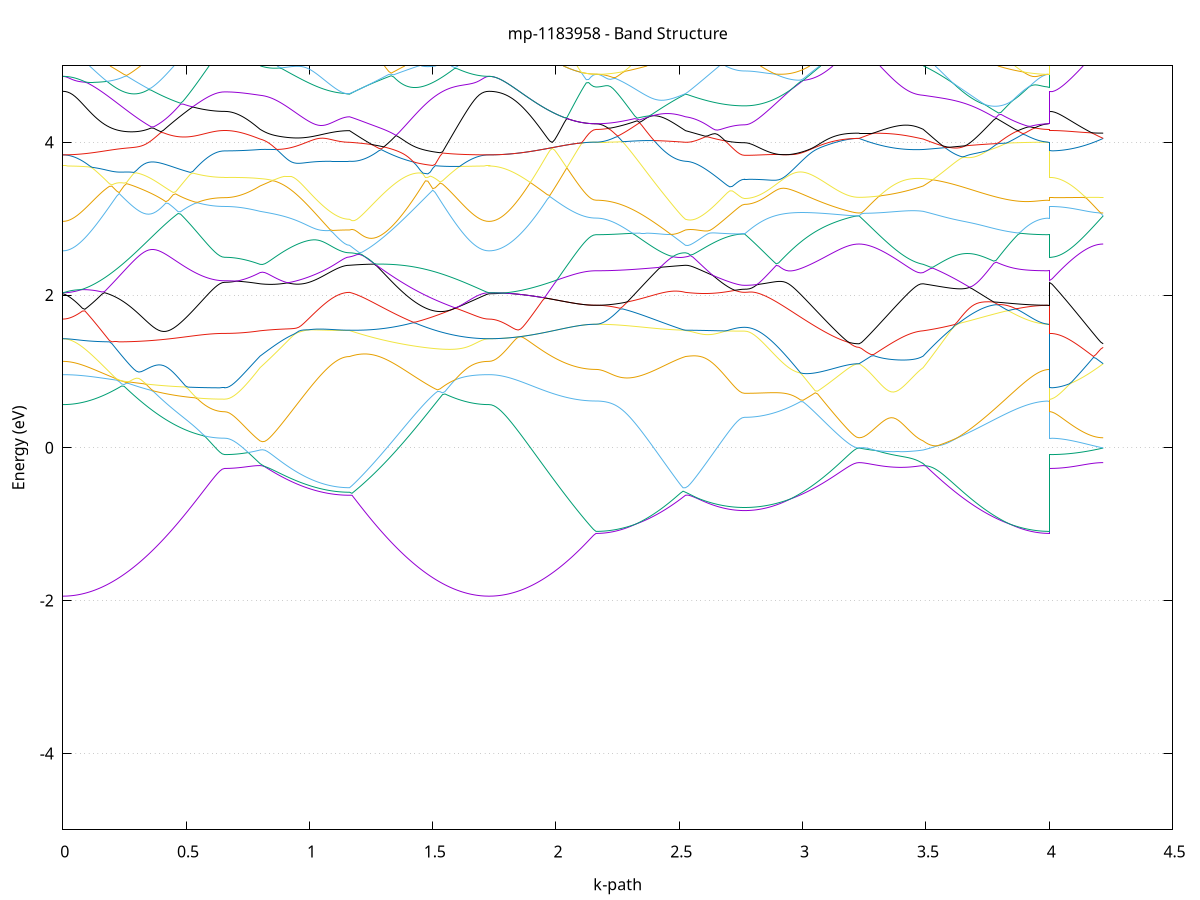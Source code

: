 set title 'mp-1183958 - Band Structure'
set xlabel 'k-path'
set ylabel 'Energy (eV)'
set grid y
set yrange [-5:5]
set terminal png size 800,600
set output 'mp-1183958_bands_gnuplot.png'
plot '-' using 1:2 with lines notitle, '-' using 1:2 with lines notitle, '-' using 1:2 with lines notitle, '-' using 1:2 with lines notitle, '-' using 1:2 with lines notitle, '-' using 1:2 with lines notitle, '-' using 1:2 with lines notitle, '-' using 1:2 with lines notitle, '-' using 1:2 with lines notitle, '-' using 1:2 with lines notitle, '-' using 1:2 with lines notitle, '-' using 1:2 with lines notitle, '-' using 1:2 with lines notitle, '-' using 1:2 with lines notitle, '-' using 1:2 with lines notitle, '-' using 1:2 with lines notitle, '-' using 1:2 with lines notitle, '-' using 1:2 with lines notitle, '-' using 1:2 with lines notitle, '-' using 1:2 with lines notitle, '-' using 1:2 with lines notitle, '-' using 1:2 with lines notitle, '-' using 1:2 with lines notitle, '-' using 1:2 with lines notitle, '-' using 1:2 with lines notitle, '-' using 1:2 with lines notitle, '-' using 1:2 with lines notitle, '-' using 1:2 with lines notitle, '-' using 1:2 with lines notitle, '-' using 1:2 with lines notitle, '-' using 1:2 with lines notitle, '-' using 1:2 with lines notitle, '-' using 1:2 with lines notitle, '-' using 1:2 with lines notitle, '-' using 1:2 with lines notitle, '-' using 1:2 with lines notitle, '-' using 1:2 with lines notitle, '-' using 1:2 with lines notitle, '-' using 1:2 with lines notitle, '-' using 1:2 with lines notitle, '-' using 1:2 with lines notitle, '-' using 1:2 with lines notitle, '-' using 1:2 with lines notitle, '-' using 1:2 with lines notitle, '-' using 1:2 with lines notitle, '-' using 1:2 with lines notitle, '-' using 1:2 with lines notitle, '-' using 1:2 with lines notitle
0.000000 -32.085775
0.009948 -32.085775
0.019897 -32.085775
0.029845 -32.085775
0.039794 -32.085775
0.049742 -32.085775
0.059690 -32.085775
0.069639 -32.085775
0.079587 -32.085775
0.089536 -32.085775
0.099484 -32.085775
0.109432 -32.085775
0.119381 -32.085775
0.129329 -32.085775
0.139278 -32.085775
0.149226 -32.085775
0.159174 -32.085775
0.169123 -32.085775
0.179071 -32.085775
0.189020 -32.085775
0.198968 -32.085775
0.208916 -32.085775
0.218865 -32.085775
0.228813 -32.085775
0.238762 -32.085775
0.248710 -32.085775
0.258658 -32.085775
0.268607 -32.085775
0.278555 -32.085775
0.288504 -32.085775
0.298452 -32.085775
0.308400 -32.085775
0.318349 -32.085775
0.328297 -32.085675
0.338246 -32.085675
0.348194 -32.085675
0.358142 -32.085675
0.368091 -32.085675
0.378039 -32.085675
0.387988 -32.085675
0.397936 -32.085675
0.407884 -32.085675
0.417833 -32.085575
0.427781 -32.085675
0.437729 -32.085675
0.447678 -32.085575
0.457626 -32.085575
0.467575 -32.085675
0.477523 -32.085675
0.487471 -32.085675
0.497420 -32.085575
0.507368 -32.085675
0.517317 -32.085675
0.527265 -32.085575
0.537213 -32.085675
0.547162 -32.085675
0.557110 -32.085675
0.567059 -32.085675
0.577007 -32.085675
0.586955 -32.085675
0.596904 -32.085675
0.606852 -32.085675
0.616801 -32.085675
0.626749 -32.085675
0.636697 -32.085675
0.646646 -32.085675
0.656594 -32.085675
0.656594 -32.085675
0.666147 -32.085675
0.675700 -32.085675
0.685253 -32.085675
0.694806 -32.085675
0.704359 -32.085675
0.713912 -32.085675
0.723465 -32.085675
0.733018 -32.085675
0.742571 -32.085675
0.752123 -32.085675
0.761676 -32.085675
0.771229 -32.085675
0.780782 -32.085675
0.790335 -32.085675
0.799888 -32.085675
0.799888 -32.085575
0.809698 -32.085675
0.819507 -32.085675
0.829317 -32.085675
0.839127 -32.085675
0.848936 -32.085675
0.858746 -32.085675
0.868556 -32.085675
0.878365 -32.085675
0.888175 -32.085575
0.897985 -32.085475
0.907795 -32.085675
0.917604 -32.085675
0.927414 -32.085675
0.937224 -32.085675
0.947033 -32.085675
0.956843 -32.085675
0.966653 -32.085675
0.976462 -32.085675
0.986272 -32.085575
0.996082 -32.085675
1.005891 -32.085675
1.015701 -32.085675
1.025511 -32.085475
1.035320 -32.085675
1.045130 -32.085675
1.054940 -32.085675
1.064749 -32.085675
1.074559 -32.085675
1.084369 -32.085675
1.094178 -32.085675
1.103988 -32.085675
1.113798 -32.085675
1.123608 -32.085675
1.133417 -32.085675
1.143227 -32.085675
1.153037 -32.085675
1.162846 -32.085675
1.162846 -32.085675
1.172769 -32.085675
1.182692 -32.085675
1.192615 -32.085575
1.202538 -32.085675
1.212461 -32.085675
1.222384 -32.085675
1.232307 -32.085675
1.242230 -32.085675
1.252152 -32.085675
1.262075 -32.085675
1.271998 -32.085675
1.281921 -32.085675
1.291844 -32.085675
1.301767 -32.085675
1.311690 -32.085675
1.321613 -32.085675
1.331536 -32.085675
1.341459 -32.085675
1.351382 -32.085675
1.361305 -32.085675
1.371228 -32.085675
1.381150 -32.085675
1.391073 -32.085675
1.400996 -32.085775
1.410919 -32.085775
1.420842 -32.085775
1.430765 -32.085775
1.440688 -32.085575
1.450611 -32.085775
1.460534 -32.085775
1.470457 -32.085775
1.480380 -32.085775
1.490303 -32.085775
1.500225 -32.085775
1.510148 -32.085775
1.520071 -32.085775
1.529994 -32.085775
1.539917 -32.085775
1.549840 -32.085775
1.559763 -32.085775
1.569686 -32.085675
1.579609 -32.085775
1.589532 -32.085775
1.599455 -32.085775
1.609378 -32.085775
1.619300 -32.085775
1.629223 -32.085775
1.639146 -32.085775
1.649069 -32.085775
1.658992 -32.085775
1.668915 -32.085775
1.678838 -32.085775
1.688761 -32.085775
1.698684 -32.085775
1.708607 -32.085775
1.718530 -32.085775
1.728453 -32.085775
1.728453 -32.085775
1.738311 -32.085775
1.748170 -32.085775
1.758029 -32.085775
1.767888 -32.085775
1.777747 -32.085775
1.787605 -32.085775
1.797464 -32.085675
1.807323 -32.085775
1.817182 -32.085775
1.827041 -32.085775
1.836899 -32.085675
1.846758 -32.085775
1.856617 -32.085775
1.866476 -32.085775
1.876335 -32.085775
1.886193 -32.085775
1.896052 -32.085775
1.905911 -32.085775
1.915770 -32.085775
1.925629 -32.085775
1.935488 -32.085775
1.945346 -32.085775
1.955205 -32.085775
1.965064 -32.085675
1.974923 -32.085675
1.984782 -32.085675
1.994640 -32.085675
2.004499 -32.085575
2.014358 -32.085675
2.024217 -32.085675
2.034076 -32.085675
2.043934 -32.085675
2.053793 -32.085675
2.063652 -32.085675
2.073511 -32.085675
2.083370 -32.085575
2.093229 -32.085675
2.103087 -32.085675
2.112946 -32.085675
2.122805 -32.085675
2.132664 -32.085675
2.142523 -32.085675
2.152381 -32.085675
2.162240 -32.085675
2.162240 -32.085675
2.172050 -32.085675
2.181860 -32.085675
2.191669 -32.085675
2.201479 -32.085675
2.211289 -32.085675
2.221098 -32.085675
2.230908 -32.085675
2.240718 -32.085675
2.250527 -32.085675
2.260337 -32.085575
2.270147 -32.085675
2.279956 -32.085675
2.289766 -32.085675
2.299576 -32.085675
2.309385 -32.085675
2.319195 -32.085675
2.329005 -32.085675
2.338814 -32.085675
2.348624 -32.085675
2.358434 -32.085675
2.368244 -32.085675
2.378053 -32.085675
2.387863 -32.085575
2.397673 -32.085675
2.407482 -32.085675
2.417292 -32.085675
2.427102 -32.085675
2.436911 -32.085675
2.446721 -32.085675
2.456531 -32.085675
2.466340 -32.085675
2.476150 -32.085675
2.485960 -32.085475
2.495769 -32.085675
2.505579 -32.085675
2.515389 -32.085675
2.525198 -32.085675
2.525198 -32.085675
2.535173 -32.085675
2.545148 -32.085675
2.555123 -32.085675
2.565097 -32.085675
2.575072 -32.085675
2.585047 -32.085675
2.595022 -32.085675
2.604996 -32.085675
2.614971 -32.085675
2.624946 -32.085575
2.634921 -32.085675
2.644895 -32.085675
2.654870 -32.085675
2.664845 -32.085675
2.674820 -32.085675
2.684794 -32.085675
2.694769 -32.085675
2.704744 -32.085575
2.714719 -32.085675
2.724693 -32.085675
2.734668 -32.085675
2.744643 -32.085675
2.754618 -32.085675
2.764592 -32.085675
2.764592 -32.085675
2.774471 -32.085675
2.784349 -32.085675
2.794228 -32.085675
2.804106 -32.085675
2.813984 -32.085675
2.823863 -32.085675
2.833741 -32.085675
2.843619 -32.085675
2.853498 -32.085675
2.863376 -32.085675
2.873254 -32.085675
2.883133 -32.085675
2.893011 -32.085675
2.902889 -32.085675
2.912768 -32.085675
2.922646 -32.085675
2.932524 -32.085675
2.942403 -32.085675
2.952281 -32.085675
2.962159 -32.085675
2.972038 -32.085675
2.981916 -32.085675
2.991794 -32.085675
3.001673 -32.085675
3.011551 -32.085675
3.021429 -32.085675
3.031308 -32.085675
3.041186 -32.085675
3.051064 -32.085675
3.060943 -32.085675
3.070821 -32.085575
3.080700 -32.085675
3.090578 -32.085675
3.100456 -32.085675
3.110335 -32.085575
3.120213 -32.085675
3.130091 -32.085575
3.139970 -32.085675
3.149848 -32.085675
3.159726 -32.085675
3.169605 -32.085675
3.179483 -32.085675
3.189361 -32.085675
3.199240 -32.085675
3.209118 -32.085675
3.218996 -32.085675
3.228875 -32.085675
3.228875 -32.085675
3.238873 -32.085675
3.248871 -32.085675
3.258869 -32.085675
3.268868 -32.085675
3.278866 -32.085675
3.288864 -32.085675
3.298862 -32.085675
3.308861 -32.085675
3.318859 -32.085675
3.328857 -32.085675
3.338855 -32.085675
3.348853 -32.085475
3.358852 -32.085675
3.368850 -32.085675
3.378848 -32.085675
3.388846 -32.085675
3.398845 -32.085675
3.408843 -32.085675
3.418841 -32.085675
3.428839 -32.085675
3.438838 -32.085675
3.448836 -32.085575
3.458834 -32.085675
3.468832 -32.085675
3.478830 -32.085675
3.488829 -32.085675
3.488829 -32.085575
3.498700 -32.085675
3.508571 -32.085675
3.518442 -32.085675
3.528313 -32.085675
3.538184 -32.085675
3.548056 -32.085675
3.557927 -32.085675
3.567798 -32.085675
3.577669 -32.085675
3.587540 -32.085675
3.597411 -32.085675
3.607283 -32.085675
3.617154 -32.085675
3.627025 -32.085675
3.636896 -32.085675
3.646767 -32.085675
3.656638 -32.085675
3.666510 -32.085675
3.676381 -32.085675
3.686252 -32.085675
3.696123 -32.085675
3.705994 -32.085675
3.715865 -32.085675
3.725737 -32.085675
3.735608 -32.085675
3.745479 -32.085675
3.755350 -32.085675
3.765221 -32.085675
3.775092 -32.085675
3.784964 -32.085675
3.794835 -32.085675
3.804706 -32.085675
3.814577 -32.085575
3.824448 -32.085675
3.834319 -32.085675
3.844191 -32.085675
3.854062 -32.085675
3.863933 -32.085675
3.873804 -32.085675
3.883675 -32.085675
3.893546 -32.085675
3.903417 -32.085675
3.913289 -32.085675
3.923160 -32.085675
3.933031 -32.085675
3.942902 -32.085575
3.952773 -32.085675
3.962644 -32.085675
3.972516 -32.085675
3.982387 -32.085675
3.992258 -32.085675
4.002129 -32.085575
4.002129 -32.085675
4.011988 -32.085675
4.021847 -32.085575
4.031706 -32.085575
4.041564 -32.085675
4.051423 -32.085675
4.061282 -32.085675
4.071141 -32.085675
4.081000 -32.085675
4.090858 -32.085675
4.100717 -32.085575
4.110576 -32.085675
4.120435 -32.085675
4.130294 -32.085675
4.140152 -32.085675
4.150011 -32.085675
4.159870 -32.085675
4.169729 -32.085675
4.179588 -32.085675
4.189447 -32.085675
4.199305 -32.085675
4.209164 -32.085675
4.219023 -32.085675
e
0.000000 -32.078275
0.009948 -32.078275
0.019897 -32.078275
0.029845 -32.078275
0.039794 -32.078275
0.049742 -32.078275
0.059690 -32.078275
0.069639 -32.078175
0.079587 -32.078175
0.089536 -32.078175
0.099484 -32.078175
0.109432 -32.078175
0.119381 -32.078175
0.129329 -32.078175
0.139278 -32.078175
0.149226 -32.078175
0.159174 -32.078075
0.169123 -32.078075
0.179071 -32.078075
0.189020 -32.078075
0.198968 -32.078075
0.208916 -32.078075
0.218865 -32.078075
0.228813 -32.077975
0.238762 -32.077975
0.248710 -32.077975
0.258658 -32.077975
0.268607 -32.077975
0.278555 -32.077875
0.288504 -32.077875
0.298452 -32.077875
0.308400 -32.077875
0.318349 -32.077875
0.328297 -32.077775
0.338246 -32.077775
0.348194 -32.077775
0.358142 -32.077775
0.368091 -32.077675
0.378039 -32.077675
0.387988 -32.077675
0.397936 -32.077675
0.407884 -32.077675
0.417833 -32.077475
0.427781 -32.077575
0.437729 -32.077575
0.447678 -32.077375
0.457626 -32.077375
0.467575 -32.077575
0.477523 -32.077475
0.487471 -32.077475
0.497420 -32.077275
0.507368 -32.077475
0.517317 -32.077475
0.527265 -32.077275
0.537213 -32.077475
0.547162 -32.077475
0.557110 -32.077375
0.567059 -32.077375
0.577007 -32.077375
0.586955 -32.077375
0.596904 -32.077375
0.606852 -32.077375
0.616801 -32.077375
0.626749 -32.077375
0.636697 -32.077375
0.646646 -32.077375
0.656594 -32.077375
0.656594 -32.077375
0.666147 -32.077375
0.675700 -32.077375
0.685253 -32.077375
0.694806 -32.077375
0.704359 -32.077375
0.713912 -32.077375
0.723465 -32.077375
0.733018 -32.077375
0.742571 -32.077375
0.752123 -32.077375
0.761676 -32.077375
0.771229 -32.077475
0.780782 -32.077475
0.790335 -32.077475
0.799888 -32.077475
0.799888 -32.077375
0.809698 -32.077475
0.819507 -32.077475
0.829317 -32.077475
0.839127 -32.077475
0.848936 -32.077475
0.858746 -32.077575
0.868556 -32.077575
0.878365 -32.077575
0.888175 -32.077375
0.897985 -32.077375
0.907795 -32.077575
0.917604 -32.077575
0.927414 -32.077575
0.937224 -32.077575
0.947033 -32.077575
0.956843 -32.077575
0.966653 -32.077575
0.976462 -32.077675
0.986272 -32.077475
0.996082 -32.077675
1.005891 -32.077675
1.015701 -32.077675
1.025511 -32.077575
1.035320 -32.077675
1.045130 -32.077675
1.054940 -32.077675
1.064749 -32.077675
1.074559 -32.077675
1.084369 -32.077675
1.094178 -32.077675
1.103988 -32.077675
1.113798 -32.077675
1.123608 -32.077675
1.133417 -32.077675
1.143227 -32.077675
1.153037 -32.077675
1.162846 -32.077675
1.162846 -32.077675
1.172769 -32.077675
1.182692 -32.077675
1.192615 -32.077475
1.202538 -32.077575
1.212461 -32.077575
1.222384 -32.077475
1.232307 -32.077475
1.242230 -32.077475
1.252152 -32.077375
1.262075 -32.077375
1.271998 -32.077375
1.281921 -32.077375
1.291844 -32.077475
1.301767 -32.077475
1.311690 -32.077475
1.321613 -32.077575
1.331536 -32.077575
1.341459 -32.077575
1.351382 -32.077575
1.361305 -32.077675
1.371228 -32.077675
1.381150 -32.077675
1.391073 -32.077775
1.400996 -32.077775
1.410919 -32.077775
1.420842 -32.077775
1.430765 -32.077875
1.440688 -32.077775
1.450611 -32.077875
1.460534 -32.077875
1.470457 -32.077975
1.480380 -32.077975
1.490303 -32.077975
1.500225 -32.077975
1.510148 -32.077975
1.520071 -32.078075
1.529994 -32.078075
1.539917 -32.078075
1.549840 -32.078075
1.559763 -32.078075
1.569686 -32.077975
1.579609 -32.078175
1.589532 -32.078175
1.599455 -32.078175
1.609378 -32.078175
1.619300 -32.078175
1.629223 -32.078175
1.639146 -32.078175
1.649069 -32.078175
1.658992 -32.078175
1.668915 -32.078275
1.678838 -32.078275
1.688761 -32.078275
1.698684 -32.078275
1.708607 -32.078275
1.718530 -32.078275
1.728453 -32.078275
1.728453 -32.078275
1.738311 -32.078275
1.748170 -32.078275
1.758029 -32.078275
1.767888 -32.078275
1.777747 -32.078275
1.787605 -32.078275
1.797464 -32.078075
1.807323 -32.078275
1.817182 -32.078275
1.827041 -32.078275
1.836899 -32.078175
1.846758 -32.078275
1.856617 -32.078275
1.866476 -32.078275
1.876335 -32.078275
1.886193 -32.078275
1.896052 -32.078275
1.905911 -32.078275
1.915770 -32.078275
1.925629 -32.078275
1.935488 -32.078275
1.945346 -32.078275
1.955205 -32.078275
1.965064 -32.078275
1.974923 -32.078275
1.984782 -32.078275
1.994640 -32.078275
2.004499 -32.078175
2.014358 -32.078275
2.024217 -32.078275
2.034076 -32.078275
2.043934 -32.078275
2.053793 -32.078275
2.063652 -32.078275
2.073511 -32.078275
2.083370 -32.078075
2.093229 -32.078275
2.103087 -32.078375
2.112946 -32.078375
2.122805 -32.078375
2.132664 -32.078375
2.142523 -32.078375
2.152381 -32.078375
2.162240 -32.078375
2.162240 -32.078375
2.172050 -32.078375
2.181860 -32.078375
2.191669 -32.078275
2.201479 -32.078275
2.211289 -32.078275
2.221098 -32.078275
2.230908 -32.078275
2.240718 -32.078275
2.250527 -32.078275
2.260337 -32.078075
2.270147 -32.078275
2.279956 -32.078275
2.289766 -32.078275
2.299576 -32.078275
2.309385 -32.078175
2.319195 -32.078175
2.329005 -32.078175
2.338814 -32.078175
2.348624 -32.078175
2.358434 -32.078175
2.368244 -32.078075
2.378053 -32.078075
2.387863 -32.077875
2.397673 -32.078075
2.407482 -32.077975
2.417292 -32.077975
2.427102 -32.077975
2.436911 -32.077975
2.446721 -32.077875
2.456531 -32.077875
2.466340 -32.077875
2.476150 -32.077875
2.485960 -32.077575
2.495769 -32.077775
2.505579 -32.077775
2.515389 -32.077675
2.525198 -32.077675
2.525198 -32.077675
2.535173 -32.077675
2.545148 -32.077675
2.555123 -32.077675
2.565097 -32.077675
2.575072 -32.077575
2.585047 -32.077575
2.595022 -32.077575
2.604996 -32.077575
2.614971 -32.077575
2.624946 -32.077375
2.634921 -32.077575
2.644895 -32.077575
2.654870 -32.077475
2.664845 -32.077475
2.674820 -32.077475
2.684794 -32.077475
2.694769 -32.077475
2.704744 -32.077375
2.714719 -32.077475
2.724693 -32.077375
2.734668 -32.077375
2.744643 -32.077375
2.754618 -32.077375
2.764592 -32.077375
2.764592 -32.077375
2.774471 -32.077375
2.784349 -32.077375
2.794228 -32.077375
2.804106 -32.077375
2.813984 -32.077375
2.823863 -32.077375
2.833741 -32.077375
2.843619 -32.077375
2.853498 -32.077375
2.863376 -32.077375
2.873254 -32.077375
2.883133 -32.077375
2.893011 -32.077375
2.902889 -32.077375
2.912768 -32.077375
2.922646 -32.077375
2.932524 -32.077375
2.942403 -32.077375
2.952281 -32.077375
2.962159 -32.077375
2.972038 -32.077375
2.981916 -32.077375
2.991794 -32.077375
3.001673 -32.077375
3.011551 -32.077375
3.021429 -32.077375
3.031308 -32.077375
3.041186 -32.077375
3.051064 -32.077375
3.060943 -32.077375
3.070821 -32.077275
3.080700 -32.077375
3.090578 -32.077375
3.100456 -32.077375
3.110335 -32.077275
3.120213 -32.077375
3.130091 -32.077275
3.139970 -32.077375
3.149848 -32.077375
3.159726 -32.077375
3.169605 -32.077375
3.179483 -32.077375
3.189361 -32.077375
3.199240 -32.077375
3.209118 -32.077375
3.218996 -32.077375
3.228875 -32.077375
3.228875 -32.077375
3.238873 -32.077375
3.248871 -32.077375
3.258869 -32.077375
3.268868 -32.077375
3.278866 -32.077375
3.288864 -32.077375
3.298862 -32.077375
3.308861 -32.077375
3.318859 -32.077375
3.328857 -32.077375
3.338855 -32.077375
3.348853 -32.077275
3.358852 -32.077375
3.368850 -32.077375
3.378848 -32.077375
3.388846 -32.077375
3.398845 -32.077375
3.408843 -32.077375
3.418841 -32.077475
3.428839 -32.077475
3.438838 -32.077475
3.448836 -32.077275
3.458834 -32.077475
3.468832 -32.077475
3.478830 -32.077475
3.488829 -32.077475
3.488829 -32.077375
3.498700 -32.077475
3.508571 -32.077475
3.518442 -32.077475
3.528313 -32.077575
3.538184 -32.077575
3.548056 -32.077575
3.557927 -32.077575
3.567798 -32.077575
3.577669 -32.077675
3.587540 -32.077675
3.597411 -32.077675
3.607283 -32.077675
3.617154 -32.077675
3.627025 -32.077775
3.636896 -32.077775
3.646767 -32.077775
3.656638 -32.077775
3.666510 -32.077875
3.676381 -32.077875
3.686252 -32.077875
3.696123 -32.077875
3.705994 -32.077875
3.715865 -32.077975
3.725737 -32.077975
3.735608 -32.077975
3.745479 -32.077975
3.755350 -32.078075
3.765221 -32.078075
3.775092 -32.078075
3.784964 -32.078075
3.794835 -32.078075
3.804706 -32.078175
3.814577 -32.077975
3.824448 -32.078175
3.834319 -32.078175
3.844191 -32.078175
3.854062 -32.078175
3.863933 -32.078275
3.873804 -32.078275
3.883675 -32.078275
3.893546 -32.078275
3.903417 -32.078275
3.913289 -32.078275
3.923160 -32.078275
3.933031 -32.078275
3.942902 -32.078075
3.952773 -32.078275
3.962644 -32.078275
3.972516 -32.078375
3.982387 -32.078375
3.992258 -32.078375
4.002129 -32.077975
4.002129 -32.077375
4.011988 -32.077375
4.021847 -32.077275
4.031706 -32.077275
4.041564 -32.077375
4.051423 -32.077375
4.061282 -32.077375
4.071141 -32.077375
4.081000 -32.077375
4.090858 -32.077375
4.100717 -32.077275
4.110576 -32.077375
4.120435 -32.077375
4.130294 -32.077375
4.140152 -32.077375
4.150011 -32.077375
4.159870 -32.077375
4.169729 -32.077375
4.179588 -32.077375
4.189447 -32.077375
4.199305 -32.077375
4.209164 -32.077375
4.219023 -32.077375
e
0.000000 -32.076375
0.009948 -32.076375
0.019897 -32.076375
0.029845 -32.076375
0.039794 -32.076375
0.049742 -32.076475
0.059690 -32.076475
0.069639 -32.076475
0.079587 -32.076475
0.089536 -32.076475
0.099484 -32.076475
0.109432 -32.076475
0.119381 -32.076475
0.129329 -32.076475
0.139278 -32.076475
0.149226 -32.076575
0.159174 -32.076575
0.169123 -32.076575
0.179071 -32.076575
0.189020 -32.076575
0.198968 -32.076575
0.208916 -32.076675
0.218865 -32.076675
0.228813 -32.076675
0.238762 -32.076675
0.248710 -32.076675
0.258658 -32.076775
0.268607 -32.076775
0.278555 -32.076775
0.288504 -32.076775
0.298452 -32.076775
0.308400 -32.076875
0.318349 -32.076875
0.328297 -32.076875
0.338246 -32.076875
0.348194 -32.076975
0.358142 -32.076975
0.368091 -32.076975
0.378039 -32.076975
0.387988 -32.076975
0.397936 -32.077075
0.407884 -32.077075
0.417833 -32.076975
0.427781 -32.077075
0.437729 -32.077175
0.447678 -32.076975
0.457626 -32.077075
0.467575 -32.077175
0.477523 -32.077175
0.487471 -32.077175
0.497420 -32.077075
0.507368 -32.077275
0.517317 -32.077275
0.527265 -32.077075
0.537213 -32.077275
0.547162 -32.077275
0.557110 -32.077275
0.567059 -32.077275
0.577007 -32.077375
0.586955 -32.077375
0.596904 -32.077375
0.606852 -32.077375
0.616801 -32.077375
0.626749 -32.077375
0.636697 -32.077375
0.646646 -32.077375
0.656594 -32.077375
0.656594 -32.077375
0.666147 -32.077375
0.675700 -32.077375
0.685253 -32.077375
0.694806 -32.077375
0.704359 -32.077375
0.713912 -32.077375
0.723465 -32.077375
0.733018 -32.077375
0.742571 -32.077375
0.752123 -32.077275
0.761676 -32.077275
0.771229 -32.077275
0.780782 -32.077275
0.790335 -32.077275
0.799888 -32.077275
0.799888 -32.077075
0.809698 -32.077275
0.819507 -32.077275
0.829317 -32.077275
0.839127 -32.077175
0.848936 -32.077175
0.858746 -32.077175
0.868556 -32.077175
0.878365 -32.077175
0.888175 -32.076975
0.897985 -32.077075
0.907795 -32.077175
0.917604 -32.077175
0.927414 -32.077175
0.937224 -32.077175
0.947033 -32.077175
0.956843 -32.077075
0.966653 -32.077075
0.976462 -32.077075
0.986272 -32.076975
0.996082 -32.077075
1.005891 -32.077075
1.015701 -32.077075
1.025511 -32.076975
1.035320 -32.077075
1.045130 -32.077075
1.054940 -32.077075
1.064749 -32.077075
1.074559 -32.077075
1.084369 -32.077075
1.094178 -32.077075
1.103988 -32.077075
1.113798 -32.077075
1.123608 -32.077075
1.133417 -32.077075
1.143227 -32.077075
1.153037 -32.077075
1.162846 -32.077075
1.162846 -32.077075
1.172769 -32.077075
1.182692 -32.077075
1.192615 -32.077075
1.202538 -32.077175
1.212461 -32.077175
1.222384 -32.077175
1.232307 -32.077275
1.242230 -32.077275
1.252152 -32.077275
1.262075 -32.077375
1.271998 -32.077375
1.281921 -32.077275
1.291844 -32.077275
1.301767 -32.077275
1.311690 -32.077175
1.321613 -32.077175
1.331536 -32.077175
1.341459 -32.077075
1.351382 -32.077075
1.361305 -32.077075
1.371228 -32.077075
1.381150 -32.076975
1.391073 -32.076975
1.400996 -32.076975
1.410919 -32.076875
1.420842 -32.076875
1.430765 -32.076875
1.440688 -32.076775
1.450611 -32.076775
1.460534 -32.076775
1.470457 -32.076775
1.480380 -32.076775
1.490303 -32.076675
1.500225 -32.076675
1.510148 -32.076675
1.520071 -32.076675
1.529994 -32.076575
1.539917 -32.076575
1.549840 -32.076575
1.559763 -32.076575
1.569686 -32.076475
1.579609 -32.076575
1.589532 -32.076475
1.599455 -32.076475
1.609378 -32.076475
1.619300 -32.076475
1.629223 -32.076475
1.639146 -32.076475
1.649069 -32.076475
1.658992 -32.076475
1.668915 -32.076475
1.678838 -32.076475
1.688761 -32.076375
1.698684 -32.076375
1.708607 -32.076375
1.718530 -32.076375
1.728453 -32.076375
1.728453 -32.076375
1.738311 -32.076375
1.748170 -32.076375
1.758029 -32.076375
1.767888 -32.076375
1.777747 -32.076375
1.787605 -32.076375
1.797464 -32.076375
1.807323 -32.076375
1.817182 -32.076375
1.827041 -32.076375
1.836899 -32.076275
1.846758 -32.076375
1.856617 -32.076375
1.866476 -32.076375
1.876335 -32.076375
1.886193 -32.076375
1.896052 -32.076375
1.905911 -32.076375
1.915770 -32.076375
1.925629 -32.076375
1.935488 -32.076375
1.945346 -32.076375
1.955205 -32.076375
1.965064 -32.076375
1.974923 -32.076375
1.984782 -32.076375
1.994640 -32.076375
2.004499 -32.076375
2.014358 -32.076375
2.024217 -32.076375
2.034076 -32.076375
2.043934 -32.076375
2.053793 -32.076375
2.063652 -32.076375
2.073511 -32.076375
2.083370 -32.076375
2.093229 -32.076375
2.103087 -32.076375
2.112946 -32.076375
2.122805 -32.076375
2.132664 -32.076375
2.142523 -32.076375
2.152381 -32.076375
2.162240 -32.076375
2.162240 -32.076375
2.172050 -32.076375
2.181860 -32.076375
2.191669 -32.076375
2.201479 -32.076375
2.211289 -32.076475
2.221098 -32.076475
2.230908 -32.076475
2.240718 -32.076475
2.250527 -32.076475
2.260337 -32.076375
2.270147 -32.076475
2.279956 -32.076475
2.289766 -32.076475
2.299576 -32.076475
2.309385 -32.076575
2.319195 -32.076575
2.329005 -32.076575
2.338814 -32.076575
2.348624 -32.076575
2.358434 -32.076575
2.368244 -32.076675
2.378053 -32.076675
2.387863 -32.076575
2.397673 -32.076675
2.407482 -32.076675
2.417292 -32.076775
2.427102 -32.076775
2.436911 -32.076775
2.446721 -32.076775
2.456531 -32.076875
2.466340 -32.076875
2.476150 -32.076875
2.485960 -32.076775
2.495769 -32.076975
2.505579 -32.076975
2.515389 -32.076975
2.525198 -32.077075
2.525198 -32.077075
2.535173 -32.077075
2.545148 -32.077075
2.555123 -32.077075
2.565097 -32.077075
2.575072 -32.077075
2.585047 -32.077075
2.595022 -32.077175
2.604996 -32.077175
2.614971 -32.077175
2.624946 -32.077075
2.634921 -32.077175
2.644895 -32.077175
2.654870 -32.077175
2.664845 -32.077175
2.674820 -32.077275
2.684794 -32.077275
2.694769 -32.077275
2.704744 -32.077175
2.714719 -32.077275
2.724693 -32.077275
2.734668 -32.077275
2.744643 -32.077375
2.754618 -32.077375
2.764592 -32.077375
2.764592 -32.077375
2.774471 -32.077375
2.784349 -32.077375
2.794228 -32.077375
2.804106 -32.077375
2.813984 -32.077375
2.823863 -32.077375
2.833741 -32.077375
2.843619 -32.077375
2.853498 -32.077375
2.863376 -32.077375
2.873254 -32.077375
2.883133 -32.077375
2.893011 -32.077375
2.902889 -32.077375
2.912768 -32.077375
2.922646 -32.077375
2.932524 -32.077375
2.942403 -32.077375
2.952281 -32.077375
2.962159 -32.077375
2.972038 -32.077375
2.981916 -32.077375
2.991794 -32.077375
3.001673 -32.077375
3.011551 -32.077375
3.021429 -32.077375
3.031308 -32.077375
3.041186 -32.077375
3.051064 -32.077375
3.060943 -32.077375
3.070821 -32.077175
3.080700 -32.077375
3.090578 -32.077375
3.100456 -32.077375
3.110335 -32.077275
3.120213 -32.077375
3.130091 -32.077275
3.139970 -32.077375
3.149848 -32.077375
3.159726 -32.077375
3.169605 -32.077375
3.179483 -32.077375
3.189361 -32.077375
3.199240 -32.077375
3.209118 -32.077375
3.218996 -32.077375
3.228875 -32.077375
3.228875 -32.077375
3.238873 -32.077375
3.248871 -32.077375
3.258869 -32.077375
3.268868 -32.077375
3.278866 -32.077375
3.288864 -32.077375
3.298862 -32.077375
3.308861 -32.077375
3.318859 -32.077375
3.328857 -32.077375
3.338855 -32.077375
3.348853 -32.077075
3.358852 -32.077375
3.368850 -32.077375
3.378848 -32.077375
3.388846 -32.077275
3.398845 -32.077275
3.408843 -32.077275
3.418841 -32.077275
3.428839 -32.077275
3.438838 -32.077275
3.448836 -32.077075
3.458834 -32.077275
3.468832 -32.077275
3.478830 -32.077275
3.488829 -32.077275
3.488829 -32.077075
3.498700 -32.077275
3.508571 -32.077275
3.518442 -32.077175
3.528313 -32.077175
3.538184 -32.077175
3.548056 -32.077175
3.557927 -32.077175
3.567798 -32.077075
3.577669 -32.077075
3.587540 -32.077075
3.597411 -32.077075
3.607283 -32.077075
3.617154 -32.076975
3.627025 -32.076975
3.636896 -32.076975
3.646767 -32.076975
3.656638 -32.076975
3.666510 -32.076875
3.676381 -32.076875
3.686252 -32.076875
3.696123 -32.076875
3.705994 -32.076775
3.715865 -32.076775
3.725737 -32.076775
3.735608 -32.076775
3.745479 -32.076775
3.755350 -32.076675
3.765221 -32.076675
3.775092 -32.076675
3.784964 -32.076675
3.794835 -32.076675
3.804706 -32.076575
3.814577 -32.076475
3.824448 -32.076575
3.834319 -32.076575
3.844191 -32.076575
3.854062 -32.076575
3.863933 -32.076475
3.873804 -32.076475
3.883675 -32.076475
3.893546 -32.076475
3.903417 -32.076475
3.913289 -32.076475
3.923160 -32.076475
3.933031 -32.076475
3.942902 -32.076375
3.952773 -32.076475
3.962644 -32.076375
3.972516 -32.076375
3.982387 -32.076375
3.992258 -32.076375
4.002129 -32.076375
4.002129 -32.077375
4.011988 -32.077375
4.021847 -32.077175
4.031706 -32.077175
4.041564 -32.077375
4.051423 -32.077375
4.061282 -32.077375
4.071141 -32.077375
4.081000 -32.077375
4.090858 -32.077375
4.100717 -32.077175
4.110576 -32.077375
4.120435 -32.077375
4.130294 -32.077375
4.140152 -32.077375
4.150011 -32.077375
4.159870 -32.077375
4.169729 -32.077375
4.179588 -32.077375
4.189447 -32.077375
4.199305 -32.077375
4.209164 -32.077375
4.219023 -32.077375
e
0.000000 -23.633575
0.009948 -23.633575
0.019897 -23.633575
0.029845 -23.633575
0.039794 -23.633575
0.049742 -23.633575
0.059690 -23.633575
0.069639 -23.633575
0.079587 -23.633575
0.089536 -23.633575
0.099484 -23.633575
0.109432 -23.633575
0.119381 -23.633575
0.129329 -23.633575
0.139278 -23.633575
0.149226 -23.633575
0.159174 -23.633575
0.169123 -23.633575
0.179071 -23.633575
0.189020 -23.633575
0.198968 -23.633575
0.208916 -23.633575
0.218865 -23.633575
0.228813 -23.633575
0.238762 -23.633575
0.248710 -23.633575
0.258658 -23.633475
0.268607 -23.633475
0.278555 -23.633475
0.288504 -23.633475
0.298452 -23.633475
0.308400 -23.633475
0.318349 -23.633475
0.328297 -23.633475
0.338246 -23.633475
0.348194 -23.633475
0.358142 -23.633475
0.368091 -23.633475
0.378039 -23.633475
0.387988 -23.633475
0.397936 -23.633475
0.407884 -23.633475
0.417833 -23.633475
0.427781 -23.633475
0.437729 -23.633475
0.447678 -23.633475
0.457626 -23.633475
0.467575 -23.633475
0.477523 -23.633475
0.487471 -23.633475
0.497420 -23.633475
0.507368 -23.633475
0.517317 -23.633475
0.527265 -23.633475
0.537213 -23.633475
0.547162 -23.633475
0.557110 -23.633475
0.567059 -23.633475
0.577007 -23.633475
0.586955 -23.633475
0.596904 -23.633475
0.606852 -23.633475
0.616801 -23.633475
0.626749 -23.633475
0.636697 -23.633375
0.646646 -23.633375
0.656594 -23.633375
0.656594 -23.633375
0.666147 -23.633375
0.675700 -23.633375
0.685253 -23.633375
0.694806 -23.633375
0.704359 -23.633375
0.713912 -23.633375
0.723465 -23.633375
0.733018 -23.633475
0.742571 -23.633475
0.752123 -23.633475
0.761676 -23.633475
0.771229 -23.633475
0.780782 -23.633475
0.790335 -23.633475
0.799888 -23.633475
0.799888 -23.633475
0.809698 -23.633475
0.819507 -23.633475
0.829317 -23.633475
0.839127 -23.633475
0.848936 -23.633475
0.858746 -23.633475
0.868556 -23.633475
0.878365 -23.633475
0.888175 -23.633475
0.897985 -23.633475
0.907795 -23.633475
0.917604 -23.633475
0.927414 -23.633475
0.937224 -23.633475
0.947033 -23.633475
0.956843 -23.633475
0.966653 -23.633475
0.976462 -23.633475
0.986272 -23.633475
0.996082 -23.633475
1.005891 -23.633475
1.015701 -23.633475
1.025511 -23.633475
1.035320 -23.633475
1.045130 -23.633475
1.054940 -23.633475
1.064749 -23.633475
1.074559 -23.633475
1.084369 -23.633475
1.094178 -23.633475
1.103988 -23.633475
1.113798 -23.633475
1.123608 -23.633475
1.133417 -23.633475
1.143227 -23.633475
1.153037 -23.633475
1.162846 -23.633475
1.162846 -23.633475
1.172769 -23.633475
1.182692 -23.633475
1.192615 -23.633475
1.202538 -23.633475
1.212461 -23.633475
1.222384 -23.633475
1.232307 -23.633475
1.242230 -23.633475
1.252152 -23.633475
1.262075 -23.633475
1.271998 -23.633475
1.281921 -23.633475
1.291844 -23.633475
1.301767 -23.633475
1.311690 -23.633475
1.321613 -23.633475
1.331536 -23.633475
1.341459 -23.633475
1.351382 -23.633475
1.361305 -23.633475
1.371228 -23.633475
1.381150 -23.633475
1.391073 -23.633475
1.400996 -23.633475
1.410919 -23.633475
1.420842 -23.633475
1.430765 -23.633475
1.440688 -23.633475
1.450611 -23.633575
1.460534 -23.633575
1.470457 -23.633575
1.480380 -23.633575
1.490303 -23.633575
1.500225 -23.633575
1.510148 -23.633575
1.520071 -23.633575
1.529994 -23.633575
1.539917 -23.633575
1.549840 -23.633575
1.559763 -23.633575
1.569686 -23.633575
1.579609 -23.633575
1.589532 -23.633575
1.599455 -23.633575
1.609378 -23.633575
1.619300 -23.633575
1.629223 -23.633575
1.639146 -23.633575
1.649069 -23.633575
1.658992 -23.633575
1.668915 -23.633575
1.678838 -23.633575
1.688761 -23.633575
1.698684 -23.633575
1.708607 -23.633575
1.718530 -23.633575
1.728453 -23.633575
1.728453 -23.633575
1.738311 -23.633575
1.748170 -23.633575
1.758029 -23.633575
1.767888 -23.633575
1.777747 -23.633575
1.787605 -23.633575
1.797464 -23.633575
1.807323 -23.633575
1.817182 -23.633575
1.827041 -23.633575
1.836899 -23.633575
1.846758 -23.633575
1.856617 -23.633575
1.866476 -23.633575
1.876335 -23.633575
1.886193 -23.633575
1.896052 -23.633575
1.905911 -23.633575
1.915770 -23.633575
1.925629 -23.633575
1.935488 -23.633575
1.945346 -23.633575
1.955205 -23.633575
1.965064 -23.633575
1.974923 -23.633575
1.984782 -23.633575
1.994640 -23.633575
2.004499 -23.633575
2.014358 -23.633575
2.024217 -23.633575
2.034076 -23.633575
2.043934 -23.633575
2.053793 -23.633575
2.063652 -23.633575
2.073511 -23.633575
2.083370 -23.633575
2.093229 -23.633575
2.103087 -23.633575
2.112946 -23.633575
2.122805 -23.633575
2.132664 -23.633575
2.142523 -23.633575
2.152381 -23.633575
2.162240 -23.633575
2.162240 -23.633575
2.172050 -23.633575
2.181860 -23.633575
2.191669 -23.633575
2.201479 -23.633575
2.211289 -23.633575
2.221098 -23.633575
2.230908 -23.633575
2.240718 -23.633575
2.250527 -23.633575
2.260337 -23.633575
2.270147 -23.633575
2.279956 -23.633575
2.289766 -23.633575
2.299576 -23.633575
2.309385 -23.633575
2.319195 -23.633575
2.329005 -23.633575
2.338814 -23.633575
2.348624 -23.633575
2.358434 -23.633575
2.368244 -23.633575
2.378053 -23.633575
2.387863 -23.633575
2.397673 -23.633575
2.407482 -23.633575
2.417292 -23.633575
2.427102 -23.633575
2.436911 -23.633575
2.446721 -23.633575
2.456531 -23.633475
2.466340 -23.633475
2.476150 -23.633475
2.485960 -23.633475
2.495769 -23.633475
2.505579 -23.633475
2.515389 -23.633475
2.525198 -23.633475
2.525198 -23.633475
2.535173 -23.633475
2.545148 -23.633475
2.555123 -23.633475
2.565097 -23.633475
2.575072 -23.633475
2.585047 -23.633475
2.595022 -23.633475
2.604996 -23.633475
2.614971 -23.633475
2.624946 -23.633475
2.634921 -23.633475
2.644895 -23.633475
2.654870 -23.633475
2.664845 -23.633475
2.674820 -23.633475
2.684794 -23.633475
2.694769 -23.633475
2.704744 -23.633475
2.714719 -23.633475
2.724693 -23.633475
2.734668 -23.633475
2.744643 -23.633475
2.754618 -23.633475
2.764592 -23.633475
2.764592 -23.633475
2.774471 -23.633475
2.784349 -23.633475
2.794228 -23.633475
2.804106 -23.633475
2.813984 -23.633475
2.823863 -23.633475
2.833741 -23.633475
2.843619 -23.633475
2.853498 -23.633475
2.863376 -23.633475
2.873254 -23.633475
2.883133 -23.633475
2.893011 -23.633475
2.902889 -23.633475
2.912768 -23.633475
2.922646 -23.633475
2.932524 -23.633475
2.942403 -23.633475
2.952281 -23.633475
2.962159 -23.633475
2.972038 -23.633475
2.981916 -23.633475
2.991794 -23.633475
3.001673 -23.633475
3.011551 -23.633475
3.021429 -23.633475
3.031308 -23.633475
3.041186 -23.633475
3.051064 -23.633475
3.060943 -23.633475
3.070821 -23.633475
3.080700 -23.633475
3.090578 -23.633475
3.100456 -23.633475
3.110335 -23.633475
3.120213 -23.633475
3.130091 -23.633475
3.139970 -23.633475
3.149848 -23.633475
3.159726 -23.633475
3.169605 -23.633475
3.179483 -23.633475
3.189361 -23.633475
3.199240 -23.633375
3.209118 -23.633375
3.218996 -23.633375
3.228875 -23.633375
3.228875 -23.633375
3.238873 -23.633375
3.248871 -23.633375
3.258869 -23.633375
3.268868 -23.633375
3.278866 -23.633475
3.288864 -23.633475
3.298862 -23.633475
3.308861 -23.633475
3.318859 -23.633475
3.328857 -23.633475
3.338855 -23.633475
3.348853 -23.633475
3.358852 -23.633475
3.368850 -23.633475
3.378848 -23.633475
3.388846 -23.633475
3.398845 -23.633475
3.408843 -23.633475
3.418841 -23.633475
3.428839 -23.633475
3.438838 -23.633475
3.448836 -23.633475
3.458834 -23.633475
3.468832 -23.633475
3.478830 -23.633475
3.488829 -23.633475
3.488829 -23.633475
3.498700 -23.633475
3.508571 -23.633475
3.518442 -23.633475
3.528313 -23.633475
3.538184 -23.633475
3.548056 -23.633475
3.557927 -23.633475
3.567798 -23.633475
3.577669 -23.633475
3.587540 -23.633475
3.597411 -23.633475
3.607283 -23.633475
3.617154 -23.633475
3.627025 -23.633475
3.636896 -23.633475
3.646767 -23.633475
3.656638 -23.633475
3.666510 -23.633475
3.676381 -23.633475
3.686252 -23.633475
3.696123 -23.633475
3.705994 -23.633475
3.715865 -23.633475
3.725737 -23.633475
3.735608 -23.633575
3.745479 -23.633575
3.755350 -23.633575
3.765221 -23.633575
3.775092 -23.633575
3.784964 -23.633575
3.794835 -23.633575
3.804706 -23.633575
3.814577 -23.633575
3.824448 -23.633575
3.834319 -23.633575
3.844191 -23.633575
3.854062 -23.633575
3.863933 -23.633575
3.873804 -23.633575
3.883675 -23.633575
3.893546 -23.633575
3.903417 -23.633575
3.913289 -23.633575
3.923160 -23.633575
3.933031 -23.633575
3.942902 -23.633575
3.952773 -23.633575
3.962644 -23.633575
3.972516 -23.633575
3.982387 -23.633575
3.992258 -23.633575
4.002129 -23.633575
4.002129 -23.633375
4.011988 -23.633375
4.021847 -23.633375
4.031706 -23.633375
4.041564 -23.633375
4.051423 -23.633375
4.061282 -23.633375
4.071141 -23.633375
4.081000 -23.633375
4.090858 -23.633475
4.100717 -23.633475
4.110576 -23.633475
4.120435 -23.633475
4.130294 -23.633375
4.140152 -23.633375
4.150011 -23.633475
4.159870 -23.633375
4.169729 -23.633375
4.179588 -23.633375
4.189447 -23.633375
4.199305 -23.633375
4.209164 -23.633375
4.219023 -23.633375
e
0.000000 -15.616275
0.009948 -15.616375
0.019897 -15.616375
0.029845 -15.616375
0.039794 -15.616375
0.049742 -15.616375
0.059690 -15.616475
0.069639 -15.616475
0.079587 -15.616575
0.089536 -15.616675
0.099484 -15.616675
0.109432 -15.616775
0.119381 -15.616875
0.129329 -15.616975
0.139278 -15.617075
0.149226 -15.617175
0.159174 -15.617275
0.169123 -15.617375
0.179071 -15.617475
0.189020 -15.617575
0.198968 -15.617675
0.208916 -15.617875
0.218865 -15.617975
0.228813 -15.618075
0.238762 -15.618275
0.248710 -15.618375
0.258658 -15.618475
0.268607 -15.618675
0.278555 -15.618775
0.288504 -15.618975
0.298452 -15.619075
0.308400 -15.619175
0.318349 -15.619375
0.328297 -15.619475
0.338246 -15.619675
0.348194 -15.619775
0.358142 -15.619875
0.368091 -15.620075
0.378039 -15.620175
0.387988 -15.620275
0.397936 -15.620475
0.407884 -15.620575
0.417833 -15.620675
0.427781 -15.620775
0.437729 -15.620975
0.447678 -15.621075
0.457626 -15.621175
0.467575 -15.621275
0.477523 -15.621375
0.487471 -15.621475
0.497420 -15.621575
0.507368 -15.621675
0.517317 -15.621675
0.527265 -15.621775
0.537213 -15.621875
0.547162 -15.621975
0.557110 -15.621975
0.567059 -15.622075
0.577007 -15.622075
0.586955 -15.622175
0.596904 -15.622175
0.606852 -15.622275
0.616801 -15.622275
0.626749 -15.622275
0.636697 -15.622275
0.646646 -15.622275
0.656594 -15.622275
0.656594 -15.622275
0.666147 -15.622275
0.675700 -15.622275
0.685253 -15.622275
0.694806 -15.622275
0.704359 -15.622275
0.713912 -15.622275
0.723465 -15.622275
0.733018 -15.622275
0.742571 -15.622175
0.752123 -15.622175
0.761676 -15.622175
0.771229 -15.622175
0.780782 -15.622175
0.790335 -15.622075
0.799888 -15.622075
0.799888 -15.622075
0.809698 -15.622075
0.819507 -15.622075
0.829317 -15.621975
0.839127 -15.621975
0.848936 -15.621975
0.858746 -15.621875
0.868556 -15.621875
0.878365 -15.621775
0.888175 -15.621775
0.897985 -15.621675
0.907795 -15.621575
0.917604 -15.621575
0.927414 -15.621475
0.937224 -15.621375
0.947033 -15.621275
0.956843 -15.621275
0.966653 -15.621175
0.976462 -15.621075
0.986272 -15.620975
0.996082 -15.620875
1.005891 -15.620775
1.015701 -15.620675
1.025511 -15.620575
1.035320 -15.620475
1.045130 -15.620375
1.054940 -15.620375
1.064749 -15.620275
1.074559 -15.620175
1.084369 -15.620075
1.094178 -15.619975
1.103988 -15.619975
1.113798 -15.619875
1.123608 -15.619775
1.133417 -15.619775
1.143227 -15.619775
1.153037 -15.619675
1.162846 -15.619675
1.162846 -15.619675
1.172769 -15.619675
1.182692 -15.619675
1.192615 -15.619675
1.202538 -15.619675
1.212461 -15.619675
1.222384 -15.619675
1.232307 -15.619675
1.242230 -15.619575
1.252152 -15.619575
1.262075 -15.619575
1.271998 -15.619475
1.281921 -15.619475
1.291844 -15.619475
1.301767 -15.619375
1.311690 -15.619375
1.321613 -15.619275
1.331536 -15.619275
1.341459 -15.619175
1.351382 -15.619075
1.361305 -15.619075
1.371228 -15.618975
1.381150 -15.618875
1.391073 -15.618775
1.400996 -15.618775
1.410919 -15.618675
1.420842 -15.618575
1.430765 -15.618475
1.440688 -15.618375
1.450611 -15.618275
1.460534 -15.618175
1.470457 -15.618075
1.480380 -15.617975
1.490303 -15.617875
1.500225 -15.617775
1.510148 -15.617675
1.520071 -15.617575
1.529994 -15.617475
1.539917 -15.617375
1.549840 -15.617275
1.559763 -15.617275
1.569686 -15.617175
1.579609 -15.617075
1.589532 -15.616975
1.599455 -15.616875
1.609378 -15.616775
1.619300 -15.616775
1.629223 -15.616675
1.639146 -15.616575
1.649069 -15.616575
1.658992 -15.616475
1.668915 -15.616475
1.678838 -15.616375
1.688761 -15.616375
1.698684 -15.616375
1.708607 -15.616375
1.718530 -15.616375
1.728453 -15.616275
1.728453 -15.616275
1.738311 -15.616375
1.748170 -15.616375
1.758029 -15.616375
1.767888 -15.616475
1.777747 -15.616475
1.787605 -15.616575
1.797464 -15.616675
1.807323 -15.616675
1.817182 -15.616775
1.827041 -15.616875
1.836899 -15.616975
1.846758 -15.617175
1.856617 -15.617275
1.866476 -15.617375
1.876335 -15.617475
1.886193 -15.617675
1.896052 -15.617775
1.905911 -15.617875
1.915770 -15.617975
1.925629 -15.618175
1.935488 -15.618275
1.945346 -15.618375
1.955205 -15.618575
1.965064 -15.618675
1.974923 -15.618775
1.984782 -15.618875
1.994640 -15.618975
2.004499 -15.619075
2.014358 -15.619175
2.024217 -15.619275
2.034076 -15.619375
2.043934 -15.619475
2.053793 -15.619575
2.063652 -15.619575
2.073511 -15.619675
2.083370 -15.619675
2.093229 -15.619775
2.103087 -15.619775
2.112946 -15.619875
2.122805 -15.619875
2.132664 -15.619875
2.142523 -15.619975
2.152381 -15.619975
2.162240 -15.619975
2.162240 -15.619975
2.172050 -15.619975
2.181860 -15.619975
2.191669 -15.619975
2.201479 -15.619975
2.211289 -15.619875
2.221098 -15.619875
2.230908 -15.619875
2.240718 -15.619875
2.250527 -15.619875
2.260337 -15.619875
2.270147 -15.619875
2.279956 -15.619775
2.289766 -15.619775
2.299576 -15.619775
2.309385 -15.619775
2.319195 -15.619775
2.329005 -15.619775
2.338814 -15.619775
2.348624 -15.619675
2.358434 -15.619675
2.368244 -15.619675
2.378053 -15.619675
2.387863 -15.619675
2.397673 -15.619675
2.407482 -15.619675
2.417292 -15.619675
2.427102 -15.619675
2.436911 -15.619675
2.446721 -15.619675
2.456531 -15.619675
2.466340 -15.619675
2.476150 -15.619675
2.485960 -15.619675
2.495769 -15.619675
2.505579 -15.619675
2.515389 -15.619675
2.525198 -15.619675
2.525198 -15.619675
2.535173 -15.619675
2.545148 -15.619675
2.555123 -15.619675
2.565097 -15.619675
2.575072 -15.619675
2.585047 -15.619675
2.595022 -15.619675
2.604996 -15.619675
2.614971 -15.619675
2.624946 -15.619675
2.634921 -15.619675
2.644895 -15.619675
2.654870 -15.619675
2.664845 -15.619675
2.674820 -15.619675
2.684794 -15.619675
2.694769 -15.619675
2.704744 -15.619675
2.714719 -15.619675
2.724693 -15.619675
2.734668 -15.619675
2.744643 -15.619675
2.754618 -15.619675
2.764592 -15.619675
2.764592 -15.619675
2.774471 -15.619675
2.784349 -15.619675
2.794228 -15.619675
2.804106 -15.619675
2.813984 -15.619675
2.823863 -15.619675
2.833741 -15.619675
2.843619 -15.619675
2.853498 -15.619675
2.863376 -15.619675
2.873254 -15.619675
2.883133 -15.619675
2.893011 -15.619675
2.902889 -15.619675
2.912768 -15.619675
2.922646 -15.619675
2.932524 -15.619675
2.942403 -15.619675
2.952281 -15.619675
2.962159 -15.619675
2.972038 -15.619675
2.981916 -15.619675
2.991794 -15.619675
3.001673 -15.619675
3.011551 -15.619675
3.021429 -15.619675
3.031308 -15.619675
3.041186 -15.619675
3.051064 -15.619675
3.060943 -15.619675
3.070821 -15.619675
3.080700 -15.619675
3.090578 -15.619675
3.100456 -15.619675
3.110335 -15.619675
3.120213 -15.619675
3.130091 -15.619675
3.139970 -15.619675
3.149848 -15.619675
3.159726 -15.619675
3.169605 -15.619675
3.179483 -15.619675
3.189361 -15.619675
3.199240 -15.619675
3.209118 -15.619675
3.218996 -15.619675
3.228875 -15.619675
3.228875 -15.619675
3.238873 -15.619875
3.248871 -15.620075
3.258869 -15.620175
3.268868 -15.620375
3.278866 -15.620575
3.288864 -15.620675
3.298862 -15.620875
3.308861 -15.620975
3.318859 -15.621075
3.328857 -15.621275
3.338855 -15.621375
3.348853 -15.621475
3.358852 -15.621575
3.368850 -15.621675
3.378848 -15.621775
3.388846 -15.621775
3.398845 -15.621875
3.408843 -15.621975
3.418841 -15.621975
3.428839 -15.622075
3.438838 -15.622075
3.448836 -15.622075
3.458834 -15.622075
3.468832 -15.622075
3.478830 -15.622075
3.488829 -15.622075
3.488829 -15.622075
3.498700 -15.622075
3.508571 -15.621975
3.518442 -15.621975
3.528313 -15.621975
3.538184 -15.621875
3.548056 -15.621875
3.557927 -15.621875
3.567798 -15.621775
3.577669 -15.621775
3.587540 -15.621675
3.597411 -15.621675
3.607283 -15.621575
3.617154 -15.621575
3.627025 -15.621475
3.636896 -15.621475
3.646767 -15.621375
3.656638 -15.621375
3.666510 -15.621275
3.676381 -15.621275
3.686252 -15.621175
3.696123 -15.621175
3.705994 -15.621075
3.715865 -15.621075
3.725737 -15.620975
3.735608 -15.620975
3.745479 -15.620875
3.755350 -15.620775
3.765221 -15.620775
3.775092 -15.620675
3.784964 -15.620675
3.794835 -15.620575
3.804706 -15.620575
3.814577 -15.620475
3.824448 -15.620475
3.834319 -15.620375
3.844191 -15.620375
3.854062 -15.620275
3.863933 -15.620275
3.873804 -15.620175
3.883675 -15.620175
3.893546 -15.620175
3.903417 -15.620075
3.913289 -15.620075
3.923160 -15.620075
3.933031 -15.620075
3.942902 -15.619975
3.952773 -15.619975
3.962644 -15.619975
3.972516 -15.619975
3.982387 -15.619975
3.992258 -15.619975
4.002129 -15.619975
4.002129 -15.622275
4.011988 -15.622275
4.021847 -15.622275
4.031706 -15.622275
4.041564 -15.622175
4.051423 -15.622175
4.061282 -15.622075
4.071141 -15.621975
4.081000 -15.621875
4.090858 -15.621775
4.100717 -15.621675
4.110576 -15.621575
4.120435 -15.621475
4.130294 -15.621375
4.140152 -15.621175
4.150011 -15.620975
4.159870 -15.620875
4.169729 -15.620675
4.179588 -15.620475
4.189447 -15.620275
4.199305 -15.620075
4.209164 -15.619875
4.219023 -15.619675
e
0.000000 -15.616275
0.009948 -15.616275
0.019897 -15.616275
0.029845 -15.616275
0.039794 -15.616275
0.049742 -15.616275
0.059690 -15.616275
0.069639 -15.616275
0.079587 -15.616275
0.089536 -15.616275
0.099484 -15.616275
0.109432 -15.616275
0.119381 -15.616275
0.129329 -15.616275
0.139278 -15.616275
0.149226 -15.616275
0.159174 -15.616275
0.169123 -15.616275
0.179071 -15.616275
0.189020 -15.616275
0.198968 -15.616275
0.208916 -15.616275
0.218865 -15.616275
0.228813 -15.616275
0.238762 -15.616275
0.248710 -15.616275
0.258658 -15.616375
0.268607 -15.616375
0.278555 -15.616375
0.288504 -15.616375
0.298452 -15.616375
0.308400 -15.616375
0.318349 -15.616375
0.328297 -15.616375
0.338246 -15.616375
0.348194 -15.616375
0.358142 -15.616375
0.368091 -15.616375
0.378039 -15.616375
0.387988 -15.616375
0.397936 -15.616375
0.407884 -15.616375
0.417833 -15.616375
0.427781 -15.616375
0.437729 -15.616375
0.447678 -15.616375
0.457626 -15.616375
0.467575 -15.616375
0.477523 -15.616375
0.487471 -15.616375
0.497420 -15.616375
0.507368 -15.616375
0.517317 -15.616375
0.527265 -15.616375
0.537213 -15.616375
0.547162 -15.616375
0.557110 -15.616375
0.567059 -15.616375
0.577007 -15.616275
0.586955 -15.616275
0.596904 -15.616275
0.606852 -15.616275
0.616801 -15.616275
0.626749 -15.616275
0.636697 -15.616275
0.646646 -15.616275
0.656594 -15.616275
0.656594 -15.616275
0.666147 -15.616275
0.675700 -15.616275
0.685253 -15.616275
0.694806 -15.616275
0.704359 -15.616275
0.713912 -15.616275
0.723465 -15.616275
0.733018 -15.616275
0.742571 -15.616275
0.752123 -15.616275
0.761676 -15.616275
0.771229 -15.616275
0.780782 -15.616375
0.790335 -15.616375
0.799888 -15.616375
0.799888 -15.616375
0.809698 -15.616375
0.819507 -15.616375
0.829317 -15.616375
0.839127 -15.616475
0.848936 -15.616475
0.858746 -15.616475
0.868556 -15.616475
0.878365 -15.616575
0.888175 -15.616575
0.897985 -15.616575
0.907795 -15.616675
0.917604 -15.616675
0.927414 -15.616675
0.937224 -15.616775
0.947033 -15.616775
0.956843 -15.616875
0.966653 -15.616875
0.976462 -15.616975
0.986272 -15.616975
0.996082 -15.617075
1.005891 -15.617075
1.015701 -15.617175
1.025511 -15.617175
1.035320 -15.617275
1.045130 -15.617275
1.054940 -15.617375
1.064749 -15.617375
1.074559 -15.617475
1.084369 -15.617475
1.094178 -15.617575
1.103988 -15.617575
1.113798 -15.617675
1.123608 -15.617675
1.133417 -15.617675
1.143227 -15.617775
1.153037 -15.617775
1.162846 -15.617775
1.162846 -15.617775
1.172769 -15.617675
1.182692 -15.617575
1.192615 -15.617575
1.202538 -15.617475
1.212461 -15.617475
1.222384 -15.617375
1.232307 -15.617275
1.242230 -15.617275
1.252152 -15.617175
1.262075 -15.617175
1.271998 -15.617075
1.281921 -15.617075
1.291844 -15.616975
1.301767 -15.616975
1.311690 -15.616975
1.321613 -15.616875
1.331536 -15.616875
1.341459 -15.616775
1.351382 -15.616775
1.361305 -15.616775
1.371228 -15.616775
1.381150 -15.616675
1.391073 -15.616675
1.400996 -15.616675
1.410919 -15.616575
1.420842 -15.616575
1.430765 -15.616575
1.440688 -15.616575
1.450611 -15.616575
1.460534 -15.616475
1.470457 -15.616475
1.480380 -15.616475
1.490303 -15.616475
1.500225 -15.616475
1.510148 -15.616475
1.520071 -15.616475
1.529994 -15.616375
1.539917 -15.616375
1.549840 -15.616375
1.559763 -15.616375
1.569686 -15.616375
1.579609 -15.616375
1.589532 -15.616375
1.599455 -15.616375
1.609378 -15.616375
1.619300 -15.616375
1.629223 -15.616375
1.639146 -15.616375
1.649069 -15.616375
1.658992 -15.616375
1.668915 -15.616375
1.678838 -15.616375
1.688761 -15.616375
1.698684 -15.616375
1.708607 -15.616275
1.718530 -15.616275
1.728453 -15.616275
1.728453 -15.616275
1.738311 -15.616375
1.748170 -15.616375
1.758029 -15.616375
1.767888 -15.616475
1.777747 -15.616475
1.787605 -15.616575
1.797464 -15.616675
1.807323 -15.616675
1.817182 -15.616775
1.827041 -15.616875
1.836899 -15.616975
1.846758 -15.617175
1.856617 -15.617275
1.866476 -15.617375
1.876335 -15.617475
1.886193 -15.617675
1.896052 -15.617775
1.905911 -15.617875
1.915770 -15.617975
1.925629 -15.618175
1.935488 -15.618275
1.945346 -15.618375
1.955205 -15.618475
1.965064 -15.618675
1.974923 -15.618775
1.984782 -15.618875
1.994640 -15.618975
2.004499 -15.619075
2.014358 -15.619175
2.024217 -15.619275
2.034076 -15.619375
2.043934 -15.619475
2.053793 -15.619575
2.063652 -15.619575
2.073511 -15.619675
2.083370 -15.619675
2.093229 -15.619775
2.103087 -15.619775
2.112946 -15.619875
2.122805 -15.619875
2.132664 -15.619875
2.142523 -15.619975
2.152381 -15.619975
2.162240 -15.619975
2.162240 -15.619975
2.172050 -15.619975
2.181860 -15.619975
2.191669 -15.619875
2.201479 -15.619875
2.211289 -15.619875
2.221098 -15.619875
2.230908 -15.619775
2.240718 -15.619775
2.250527 -15.619775
2.260337 -15.619675
2.270147 -15.619675
2.279956 -15.619575
2.289766 -15.619575
2.299576 -15.619475
2.309385 -15.619375
2.319195 -15.619375
2.329005 -15.619275
2.338814 -15.619175
2.348624 -15.619175
2.358434 -15.619075
2.368244 -15.618975
2.378053 -15.618875
2.387863 -15.618875
2.397673 -15.618775
2.407482 -15.618675
2.417292 -15.618575
2.427102 -15.618475
2.436911 -15.618475
2.446721 -15.618375
2.456531 -15.618275
2.466340 -15.618175
2.476150 -15.618075
2.485960 -15.618075
2.495769 -15.617975
2.505579 -15.617875
2.515389 -15.617875
2.525198 -15.617775
2.525198 -15.617775
2.535173 -15.617775
2.545148 -15.617675
2.555123 -15.617675
2.565097 -15.617675
2.575072 -15.617575
2.585047 -15.617575
2.595022 -15.617475
2.604996 -15.617475
2.614971 -15.617475
2.624946 -15.617375
2.634921 -15.617375
2.644895 -15.617375
2.654870 -15.617275
2.664845 -15.617275
2.674820 -15.617275
2.684794 -15.617275
2.694769 -15.617175
2.704744 -15.617175
2.714719 -15.617175
2.724693 -15.617175
2.734668 -15.617175
2.744643 -15.617175
2.754618 -15.617175
2.764592 -15.617175
2.764592 -15.617175
2.774471 -15.617175
2.784349 -15.617175
2.794228 -15.617175
2.804106 -15.617175
2.813984 -15.617275
2.823863 -15.617275
2.833741 -15.617375
2.843619 -15.617375
2.853498 -15.617475
2.863376 -15.617475
2.873254 -15.617575
2.883133 -15.617675
2.893011 -15.617775
2.902889 -15.617875
2.912768 -15.617875
2.922646 -15.617975
2.932524 -15.618075
2.942403 -15.618175
2.952281 -15.618275
2.962159 -15.618375
2.972038 -15.618475
2.981916 -15.618575
2.991794 -15.618675
3.001673 -15.618775
3.011551 -15.618775
3.021429 -15.618875
3.031308 -15.618975
3.041186 -15.619075
3.051064 -15.619075
3.060943 -15.619175
3.070821 -15.619275
3.080700 -15.619275
3.090578 -15.619375
3.100456 -15.619375
3.110335 -15.619475
3.120213 -15.619475
3.130091 -15.619575
3.139970 -15.619575
3.149848 -15.619575
3.159726 -15.619575
3.169605 -15.619675
3.179483 -15.619675
3.189361 -15.619675
3.199240 -15.619675
3.209118 -15.619675
3.218996 -15.619675
3.228875 -15.619675
3.228875 -15.619675
3.238873 -15.619575
3.248871 -15.619375
3.258869 -15.619175
3.268868 -15.618975
3.278866 -15.618775
3.288864 -15.618575
3.298862 -15.618375
3.308861 -15.618275
3.318859 -15.618075
3.328857 -15.617875
3.338855 -15.617675
3.348853 -15.617575
3.358852 -15.617375
3.368850 -15.617275
3.378848 -15.617075
3.388846 -15.616975
3.398845 -15.616875
3.408843 -15.616775
3.418841 -15.616675
3.428839 -15.616575
3.438838 -15.616475
3.448836 -15.616475
3.458834 -15.616375
3.468832 -15.616375
3.478830 -15.616375
3.488829 -15.616375
3.488829 -15.616375
3.498700 -15.616375
3.508571 -15.616375
3.518442 -15.616475
3.528313 -15.616475
3.538184 -15.616475
3.548056 -15.616475
3.557927 -15.616575
3.567798 -15.616575
3.577669 -15.616575
3.587540 -15.616675
3.597411 -15.616675
3.607283 -15.616775
3.617154 -15.616775
3.627025 -15.616875
3.636896 -15.616875
3.646767 -15.616975
3.656638 -15.616975
3.666510 -15.617075
3.676381 -15.617175
3.686252 -15.617175
3.696123 -15.617275
3.705994 -15.617375
3.715865 -15.617475
3.725737 -15.617575
3.735608 -15.617575
3.745479 -15.617675
3.755350 -15.617775
3.765221 -15.617875
3.775092 -15.617975
3.784964 -15.618175
3.794835 -15.618275
3.804706 -15.618375
3.814577 -15.618475
3.824448 -15.618575
3.834319 -15.618675
3.844191 -15.618775
3.854062 -15.618875
3.863933 -15.619075
3.873804 -15.619175
3.883675 -15.619275
3.893546 -15.619375
3.903417 -15.619475
3.913289 -15.619575
3.923160 -15.619575
3.933031 -15.619675
3.942902 -15.619775
3.952773 -15.619775
3.962644 -15.619875
3.972516 -15.619875
3.982387 -15.619875
3.992258 -15.619975
4.002129 -15.619975
4.002129 -15.616275
4.011988 -15.616275
4.021847 -15.616275
4.031706 -15.616375
4.041564 -15.616375
4.051423 -15.616475
4.061282 -15.616575
4.071141 -15.616775
4.081000 -15.616875
4.090858 -15.617075
4.100717 -15.617175
4.110576 -15.617375
4.120435 -15.617575
4.130294 -15.617775
4.140152 -15.617975
4.150011 -15.618175
4.159870 -15.618375
4.169729 -15.618675
4.179588 -15.618875
4.189447 -15.619075
4.199305 -15.619275
4.209164 -15.619475
4.219023 -15.619675
e
0.000000 -15.612275
0.009948 -15.612275
0.019897 -15.612275
0.029845 -15.612275
0.039794 -15.612275
0.049742 -15.612275
0.059690 -15.612175
0.069639 -15.612175
0.079587 -15.612175
0.089536 -15.612175
0.099484 -15.612075
0.109432 -15.612075
0.119381 -15.612075
0.129329 -15.612075
0.139278 -15.611975
0.149226 -15.611975
0.159174 -15.611975
0.169123 -15.611975
0.179071 -15.611975
0.189020 -15.611975
0.198968 -15.611975
0.208916 -15.611975
0.218865 -15.611975
0.228813 -15.611975
0.238762 -15.611975
0.248710 -15.611975
0.258658 -15.612075
0.268607 -15.612075
0.278555 -15.612175
0.288504 -15.612175
0.298452 -15.612275
0.308400 -15.612375
0.318349 -15.612375
0.328297 -15.612475
0.338246 -15.612575
0.348194 -15.612675
0.358142 -15.612775
0.368091 -15.612875
0.378039 -15.612975
0.387988 -15.612975
0.397936 -15.613075
0.407884 -15.613175
0.417833 -15.613275
0.427781 -15.613375
0.437729 -15.613475
0.447678 -15.613575
0.457626 -15.613675
0.467575 -15.613775
0.477523 -15.613775
0.487471 -15.613875
0.497420 -15.613975
0.507368 -15.614075
0.517317 -15.614075
0.527265 -15.614175
0.537213 -15.614275
0.547162 -15.614275
0.557110 -15.614375
0.567059 -15.614375
0.577007 -15.614475
0.586955 -15.614475
0.596904 -15.614475
0.606852 -15.614575
0.616801 -15.614575
0.626749 -15.614575
0.636697 -15.614575
0.646646 -15.614575
0.656594 -15.614575
0.656594 -15.614575
0.666147 -15.614575
0.675700 -15.614575
0.685253 -15.614475
0.694806 -15.614375
0.704359 -15.614175
0.713912 -15.614075
0.723465 -15.613875
0.733018 -15.613675
0.742571 -15.613375
0.752123 -15.613075
0.761676 -15.612775
0.771229 -15.612475
0.780782 -15.612075
0.790335 -15.611775
0.799888 -15.611275
0.799888 -15.611275
0.809698 -15.610975
0.819507 -15.610675
0.829317 -15.610375
0.839127 -15.609975
0.848936 -15.609675
0.858746 -15.609275
0.868556 -15.608975
0.878365 -15.608775
0.888175 -15.608575
0.897985 -15.608375
0.907795 -15.608075
0.917604 -15.607875
0.927414 -15.607575
0.937224 -15.607275
0.947033 -15.606975
0.956843 -15.606675
0.966653 -15.606375
0.976462 -15.606075
0.986272 -15.605775
0.996082 -15.605375
1.005891 -15.605075
1.015701 -15.604675
1.025511 -15.604375
1.035320 -15.603975
1.045130 -15.603575
1.054940 -15.603275
1.064749 -15.602875
1.074559 -15.602775
1.084369 -15.602775
1.094178 -15.602775
1.103988 -15.602775
1.113798 -15.602775
1.123608 -15.602675
1.133417 -15.602675
1.143227 -15.602675
1.153037 -15.602675
1.162846 -15.602675
1.162846 -15.602675
1.172769 -15.602975
1.182692 -15.603175
1.192615 -15.603475
1.202538 -15.603675
1.212461 -15.603975
1.222384 -15.604275
1.232307 -15.604575
1.242230 -15.604775
1.252152 -15.605075
1.262075 -15.605375
1.271998 -15.605675
1.281921 -15.605875
1.291844 -15.606175
1.301767 -15.606475
1.311690 -15.606775
1.321613 -15.606975
1.331536 -15.607275
1.341459 -15.607575
1.351382 -15.607775
1.361305 -15.608075
1.371228 -15.608275
1.381150 -15.608575
1.391073 -15.608775
1.400996 -15.608975
1.410919 -15.609175
1.420842 -15.609475
1.430765 -15.609675
1.440688 -15.609875
1.450611 -15.610075
1.460534 -15.610175
1.470457 -15.610375
1.480380 -15.610575
1.490303 -15.610675
1.500225 -15.610875
1.510148 -15.610975
1.520071 -15.611175
1.529994 -15.611275
1.539917 -15.611375
1.549840 -15.611475
1.559763 -15.611575
1.569686 -15.611675
1.579609 -15.611775
1.589532 -15.611875
1.599455 -15.611875
1.609378 -15.611975
1.619300 -15.611975
1.629223 -15.612075
1.639146 -15.612075
1.649069 -15.612175
1.658992 -15.612175
1.668915 -15.612175
1.678838 -15.612275
1.688761 -15.612275
1.698684 -15.612275
1.708607 -15.612275
1.718530 -15.612275
1.728453 -15.612275
1.728453 -15.612275
1.738311 -15.612275
1.748170 -15.612275
1.758029 -15.612175
1.767888 -15.612175
1.777747 -15.612075
1.787605 -15.611975
1.797464 -15.611875
1.807323 -15.611775
1.817182 -15.611675
1.827041 -15.611575
1.836899 -15.611375
1.846758 -15.611275
1.856617 -15.611075
1.866476 -15.610875
1.876335 -15.610675
1.886193 -15.610475
1.896052 -15.610275
1.905911 -15.610075
1.915770 -15.609875
1.925629 -15.609675
1.935488 -15.609375
1.945346 -15.609175
1.955205 -15.608875
1.965064 -15.608675
1.974923 -15.608375
1.984782 -15.608075
1.994640 -15.607875
2.004499 -15.607575
2.014358 -15.607375
2.024217 -15.607075
2.034076 -15.606875
2.043934 -15.606575
2.053793 -15.606375
2.063652 -15.606175
2.073511 -15.605975
2.083370 -15.605775
2.093229 -15.605575
2.103087 -15.605475
2.112946 -15.605275
2.122805 -15.605175
2.132664 -15.605075
2.142523 -15.605075
2.152381 -15.604975
2.162240 -15.604975
2.162240 -15.604975
2.172050 -15.604975
2.181860 -15.604975
2.191669 -15.604975
2.201479 -15.605075
2.211289 -15.605075
2.221098 -15.605075
2.230908 -15.605075
2.240718 -15.605075
2.250527 -15.605175
2.260337 -15.605175
2.270147 -15.605175
2.279956 -15.605075
2.289766 -15.605075
2.299576 -15.605075
2.309385 -15.604975
2.319195 -15.604975
2.329005 -15.604875
2.338814 -15.604775
2.348624 -15.604675
2.358434 -15.604575
2.368244 -15.604375
2.378053 -15.604275
2.387863 -15.604075
2.397673 -15.603875
2.407482 -15.603675
2.417292 -15.603475
2.427102 -15.603275
2.436911 -15.603075
2.446721 -15.602875
2.456531 -15.602575
2.466340 -15.602375
2.476150 -15.602075
2.485960 -15.601775
2.495769 -15.601975
2.505579 -15.602275
2.515389 -15.602475
2.525198 -15.602675
2.525198 -15.602675
2.535173 -15.602775
2.545148 -15.602875
2.555123 -15.602975
2.565097 -15.603075
2.575072 -15.603175
2.585047 -15.603275
2.595022 -15.603275
2.604996 -15.603375
2.614971 -15.603375
2.624946 -15.603475
2.634921 -15.603475
2.644895 -15.603475
2.654870 -15.603475
2.664845 -15.603475
2.674820 -15.603475
2.684794 -15.603475
2.694769 -15.603375
2.704744 -15.603375
2.714719 -15.603375
2.724693 -15.603275
2.734668 -15.603275
2.744643 -15.603175
2.754618 -15.603175
2.764592 -15.603175
2.764592 -15.603175
2.774471 -15.603175
2.784349 -15.603275
2.794228 -15.603275
2.804106 -15.603375
2.813984 -15.603575
2.823863 -15.603675
2.833741 -15.603875
2.843619 -15.604075
2.853498 -15.604375
2.863376 -15.604675
2.873254 -15.604975
2.883133 -15.605275
2.893011 -15.605675
2.902889 -15.606075
2.912768 -15.606475
2.922646 -15.606775
2.932524 -15.607175
2.942403 -15.607575
2.952281 -15.607975
2.962159 -15.608375
2.972038 -15.608775
2.981916 -15.609175
2.991794 -15.609575
3.001673 -15.609975
3.011551 -15.610275
3.021429 -15.610675
3.031308 -15.610975
3.041186 -15.611275
3.051064 -15.611575
3.060943 -15.611875
3.070821 -15.612175
3.080700 -15.612475
3.090578 -15.612775
3.100456 -15.612975
3.110335 -15.613175
3.120213 -15.613375
3.130091 -15.613575
3.139970 -15.613775
3.149848 -15.613875
3.159726 -15.614075
3.169605 -15.614175
3.179483 -15.614275
3.189361 -15.614375
3.199240 -15.614375
3.209118 -15.614475
3.218996 -15.614475
3.228875 -15.614475
3.228875 -15.614475
3.238873 -15.614475
3.248871 -15.614475
3.258869 -15.614475
3.268868 -15.614475
3.278866 -15.614475
3.288864 -15.614375
3.298862 -15.614375
3.308861 -15.614275
3.318859 -15.614175
3.328857 -15.614175
3.338855 -15.614075
3.348853 -15.613975
3.358852 -15.613775
3.368850 -15.613675
3.378848 -15.613575
3.388846 -15.613375
3.398845 -15.613275
3.408843 -15.613075
3.418841 -15.612875
3.428839 -15.612675
3.438838 -15.612475
3.448836 -15.612275
3.458834 -15.612075
3.468832 -15.611775
3.478830 -15.611575
3.488829 -15.611275
3.488829 -15.611275
3.498700 -15.610875
3.508571 -15.610375
3.518442 -15.609875
3.528313 -15.609475
3.538184 -15.609375
3.548056 -15.609275
3.557927 -15.609175
3.567798 -15.609075
3.577669 -15.608875
3.587540 -15.608775
3.597411 -15.608675
3.607283 -15.608575
3.617154 -15.608475
3.627025 -15.608375
3.636896 -15.608175
3.646767 -15.608075
3.656638 -15.607975
3.666510 -15.607875
3.676381 -15.607675
3.686252 -15.607575
3.696123 -15.607475
3.705994 -15.607375
3.715865 -15.607175
3.725737 -15.607075
3.735608 -15.606975
3.745479 -15.606875
3.755350 -15.606775
3.765221 -15.606675
3.775092 -15.606475
3.784964 -15.606375
3.794835 -15.606275
3.804706 -15.606175
3.814577 -15.606075
3.824448 -15.605975
3.834319 -15.605875
3.844191 -15.605775
3.854062 -15.605675
3.863933 -15.605675
3.873804 -15.605575
3.883675 -15.605475
3.893546 -15.605375
3.903417 -15.605375
3.913289 -15.605275
3.923160 -15.605175
3.933031 -15.605175
3.942902 -15.605075
3.952773 -15.605075
3.962644 -15.605075
3.972516 -15.604975
3.982387 -15.604975
3.992258 -15.604975
4.002129 -15.604975
4.002129 -15.614575
4.011988 -15.614575
4.021847 -15.614575
4.031706 -15.614575
4.041564 -15.614575
4.051423 -15.614575
4.061282 -15.614575
4.071141 -15.614575
4.081000 -15.614575
4.090858 -15.614575
4.100717 -15.614575
4.110576 -15.614575
4.120435 -15.614575
4.130294 -15.614575
4.140152 -15.614575
4.150011 -15.614575
4.159870 -15.614475
4.169729 -15.614475
4.179588 -15.614475
4.189447 -15.614475
4.199305 -15.614475
4.209164 -15.614475
4.219023 -15.614475
e
0.000000 -15.607275
0.009948 -15.607275
0.019897 -15.607275
0.029845 -15.607275
0.039794 -15.607275
0.049742 -15.607275
0.059690 -15.607275
0.069639 -15.607275
0.079587 -15.607275
0.089536 -15.607275
0.099484 -15.607375
0.109432 -15.607375
0.119381 -15.607375
0.129329 -15.607375
0.139278 -15.607375
0.149226 -15.607375
0.159174 -15.607375
0.169123 -15.607275
0.179071 -15.607275
0.189020 -15.607275
0.198968 -15.607275
0.208916 -15.607175
0.218865 -15.607175
0.228813 -15.607075
0.238762 -15.606975
0.248710 -15.606875
0.258658 -15.606775
0.268607 -15.606675
0.278555 -15.606575
0.288504 -15.606475
0.298452 -15.606375
0.308400 -15.606275
0.318349 -15.606075
0.328297 -15.605975
0.338246 -15.605775
0.348194 -15.605675
0.358142 -15.605475
0.368091 -15.605275
0.378039 -15.605175
0.387988 -15.604975
0.397936 -15.604775
0.407884 -15.604675
0.417833 -15.604475
0.427781 -15.604275
0.437729 -15.604175
0.447678 -15.603975
0.457626 -15.603975
0.467575 -15.604575
0.477523 -15.605075
0.487471 -15.605675
0.497420 -15.606175
0.507368 -15.606675
0.517317 -15.607075
0.527265 -15.607475
0.537213 -15.607975
0.547162 -15.608275
0.557110 -15.608675
0.567059 -15.608975
0.577007 -15.609275
0.586955 -15.609575
0.596904 -15.609775
0.606852 -15.609975
0.616801 -15.610175
0.626749 -15.610275
0.636697 -15.610375
0.646646 -15.610375
0.656594 -15.610475
0.656594 -15.610475
0.666147 -15.610375
0.675700 -15.610375
0.685253 -15.610375
0.694806 -15.610375
0.704359 -15.610375
0.713912 -15.610375
0.723465 -15.610275
0.733018 -15.610275
0.742571 -15.610175
0.752123 -15.610175
0.761676 -15.610075
0.771229 -15.610075
0.780782 -15.609975
0.790335 -15.609875
0.799888 -15.609775
0.799888 -15.609775
0.809698 -15.609775
0.819507 -15.609675
0.829317 -15.609575
0.839127 -15.609475
0.848936 -15.609275
0.858746 -15.609175
0.868556 -15.608875
0.878365 -15.608475
0.888175 -15.608075
0.897985 -15.607675
0.907795 -15.607275
0.917604 -15.606875
0.927414 -15.606475
0.937224 -15.605975
0.947033 -15.605575
0.956843 -15.605175
0.966653 -15.604775
0.976462 -15.604475
0.986272 -15.604075
0.996082 -15.603775
1.005891 -15.603575
1.015701 -15.603375
1.025511 -15.603175
1.035320 -15.603075
1.045130 -15.602975
1.054940 -15.602875
1.064749 -15.602875
1.074559 -15.602575
1.084369 -15.602175
1.094178 -15.601875
1.103988 -15.601575
1.113798 -15.601275
1.123608 -15.601075
1.133417 -15.600975
1.143227 -15.600775
1.153037 -15.600775
1.162846 -15.600775
1.162846 -15.600775
1.172769 -15.600475
1.182692 -15.600175
1.192615 -15.599975
1.202538 -15.599775
1.212461 -15.599575
1.222384 -15.599375
1.232307 -15.599175
1.242230 -15.599075
1.252152 -15.598875
1.262075 -15.598775
1.271998 -15.598675
1.281921 -15.598575
1.291844 -15.598475
1.301767 -15.598575
1.311690 -15.598775
1.321613 -15.599075
1.331536 -15.599375
1.341459 -15.599675
1.351382 -15.599875
1.361305 -15.600175
1.371228 -15.600475
1.381150 -15.600775
1.391073 -15.600975
1.400996 -15.601275
1.410919 -15.601575
1.420842 -15.601875
1.430765 -15.602075
1.440688 -15.602375
1.450611 -15.602675
1.460534 -15.602875
1.470457 -15.603175
1.480380 -15.603375
1.490303 -15.603675
1.500225 -15.603875
1.510148 -15.604175
1.520071 -15.604375
1.529994 -15.604675
1.539917 -15.604875
1.549840 -15.605075
1.559763 -15.605275
1.569686 -15.605475
1.579609 -15.605675
1.589532 -15.605875
1.599455 -15.606075
1.609378 -15.606275
1.619300 -15.606375
1.629223 -15.606575
1.639146 -15.606675
1.649069 -15.606775
1.658992 -15.606875
1.668915 -15.606975
1.678838 -15.607075
1.688761 -15.607175
1.698684 -15.607175
1.708607 -15.607275
1.718530 -15.607275
1.728453 -15.607275
1.728453 -15.607275
1.738311 -15.607275
1.748170 -15.607275
1.758029 -15.607175
1.767888 -15.607175
1.777747 -15.607075
1.787605 -15.606975
1.797464 -15.606975
1.807323 -15.606875
1.817182 -15.606775
1.827041 -15.606575
1.836899 -15.606475
1.846758 -15.606375
1.856617 -15.606275
1.866476 -15.606075
1.876335 -15.605975
1.886193 -15.605775
1.896052 -15.605675
1.905911 -15.605475
1.915770 -15.605375
1.925629 -15.605175
1.935488 -15.605075
1.945346 -15.604975
1.955205 -15.604775
1.965064 -15.604675
1.974923 -15.604475
1.984782 -15.604375
1.994640 -15.604275
2.004499 -15.604175
2.014358 -15.604075
2.024217 -15.603975
2.034076 -15.603775
2.043934 -15.603675
2.053793 -15.603675
2.063652 -15.603575
2.073511 -15.603475
2.083370 -15.603375
2.093229 -15.603375
2.103087 -15.603275
2.112946 -15.603275
2.122805 -15.603175
2.132664 -15.603175
2.142523 -15.603175
2.152381 -15.603075
2.162240 -15.603075
2.162240 -15.603075
2.172050 -15.603075
2.181860 -15.603075
2.191669 -15.603075
2.201479 -15.603075
2.211289 -15.602975
2.221098 -15.602975
2.230908 -15.602875
2.240718 -15.602775
2.250527 -15.602775
2.260337 -15.602675
2.270147 -15.602575
2.279956 -15.602475
2.289766 -15.602275
2.299576 -15.602175
2.309385 -15.602075
2.319195 -15.601875
2.329005 -15.601775
2.338814 -15.601575
2.348624 -15.601375
2.358434 -15.601175
2.368244 -15.600975
2.378053 -15.600775
2.387863 -15.600575
2.397673 -15.600375
2.407482 -15.600475
2.417292 -15.600575
2.427102 -15.600775
2.436911 -15.600875
2.446721 -15.601075
2.456531 -15.601275
2.466340 -15.601375
2.476150 -15.601575
2.485960 -15.601775
2.495769 -15.601575
2.505579 -15.601275
2.515389 -15.600975
2.525198 -15.600775
2.525198 -15.600775
2.535173 -15.600675
2.545148 -15.600575
2.555123 -15.600475
2.565097 -15.600475
2.575072 -15.600475
2.585047 -15.600475
2.595022 -15.600575
2.604996 -15.600575
2.614971 -15.600675
2.624946 -15.600775
2.634921 -15.600875
2.644895 -15.600975
2.654870 -15.601075
2.664845 -15.601175
2.674820 -15.601375
2.684794 -15.601475
2.694769 -15.601575
2.704744 -15.601675
2.714719 -15.601775
2.724693 -15.601875
2.734668 -15.601975
2.744643 -15.602075
2.754618 -15.602075
2.764592 -15.602075
2.764592 -15.602075
2.774471 -15.602075
2.784349 -15.602075
2.794228 -15.602075
2.804106 -15.602075
2.813984 -15.601975
2.823863 -15.601975
2.833741 -15.601975
2.843619 -15.601875
2.853498 -15.601875
2.863376 -15.601775
2.873254 -15.601775
2.883133 -15.601775
2.893011 -15.601775
2.902889 -15.601875
2.912768 -15.602075
2.922646 -15.602375
2.932524 -15.602775
2.942403 -15.603175
2.952281 -15.603575
2.962159 -15.603975
2.972038 -15.604375
2.981916 -15.604775
2.991794 -15.605175
3.001673 -15.605575
3.011551 -15.605975
3.021429 -15.606375
3.031308 -15.606675
3.041186 -15.607075
3.051064 -15.607375
3.060943 -15.607675
3.070821 -15.607975
3.080700 -15.608275
3.090578 -15.608575
3.100456 -15.608775
3.110335 -15.609075
3.120213 -15.609275
3.130091 -15.609475
3.139970 -15.609675
3.149848 -15.609875
3.159726 -15.609975
3.169605 -15.610175
3.179483 -15.610275
3.189361 -15.610375
3.199240 -15.610475
3.209118 -15.610475
3.218996 -15.610475
3.228875 -15.610475
3.228875 -15.610475
3.238873 -15.610475
3.248871 -15.610475
3.258869 -15.610475
3.268868 -15.610475
3.278866 -15.610475
3.288864 -15.610375
3.298862 -15.610375
3.308861 -15.610375
3.318859 -15.610375
3.328857 -15.610275
3.338855 -15.610275
3.348853 -15.610175
3.358852 -15.610175
3.368850 -15.610175
3.378848 -15.610075
3.388846 -15.610075
3.398845 -15.610075
3.408843 -15.610075
3.418841 -15.609975
3.428839 -15.609975
3.438838 -15.609975
3.448836 -15.609975
3.458834 -15.609875
3.468832 -15.609875
3.478830 -15.609875
3.488829 -15.609775
3.488829 -15.609775
3.498700 -15.609775
3.508571 -15.609675
3.518442 -15.609575
3.528313 -15.609375
3.538184 -15.608875
3.548056 -15.608375
3.557927 -15.607775
3.567798 -15.607175
3.577669 -15.606575
3.587540 -15.605975
3.597411 -15.605275
3.607283 -15.604675
3.617154 -15.604075
3.627025 -15.603375
3.636896 -15.602675
3.646767 -15.602075
3.656638 -15.601375
3.666510 -15.600675
3.676381 -15.600475
3.686252 -15.600475
3.696123 -15.600375
3.705994 -15.600275
3.715865 -15.600275
3.725737 -15.600175
3.735608 -15.600275
3.745479 -15.600375
3.755350 -15.600575
3.765221 -15.600775
3.775092 -15.600875
3.784964 -15.601075
3.794835 -15.601175
3.804706 -15.601375
3.814577 -15.601475
3.824448 -15.601675
3.834319 -15.601775
3.844191 -15.601875
3.854062 -15.602075
3.863933 -15.602175
3.873804 -15.602275
3.883675 -15.602375
3.893546 -15.602475
3.903417 -15.602575
3.913289 -15.602675
3.923160 -15.602775
3.933031 -15.602875
3.942902 -15.602875
3.952773 -15.602975
3.962644 -15.603075
3.972516 -15.603075
3.982387 -15.603075
3.992258 -15.603075
4.002129 -15.603075
4.002129 -15.610475
4.011988 -15.610475
4.021847 -15.610475
4.031706 -15.610475
4.041564 -15.610475
4.051423 -15.610475
4.061282 -15.610475
4.071141 -15.610475
4.081000 -15.610475
4.090858 -15.610475
4.100717 -15.610475
4.110576 -15.610475
4.120435 -15.610475
4.130294 -15.610475
4.140152 -15.610475
4.150011 -15.610475
4.159870 -15.610475
4.169729 -15.610475
4.179588 -15.610475
4.189447 -15.610475
4.199305 -15.610475
4.209164 -15.610475
4.219023 -15.610475
e
0.000000 -15.607275
0.009948 -15.607275
0.019897 -15.607175
0.029845 -15.607075
0.039794 -15.606975
0.049742 -15.606875
0.059690 -15.606675
0.069639 -15.606475
0.079587 -15.606275
0.089536 -15.605975
0.099484 -15.605675
0.109432 -15.605375
0.119381 -15.605075
0.129329 -15.604675
0.139278 -15.604275
0.149226 -15.603775
0.159174 -15.603375
0.169123 -15.602875
0.179071 -15.602375
0.189020 -15.601875
0.198968 -15.601375
0.208916 -15.600775
0.218865 -15.600175
0.228813 -15.599575
0.238762 -15.598975
0.248710 -15.598375
0.258658 -15.598075
0.268607 -15.597975
0.278555 -15.597875
0.288504 -15.597775
0.298452 -15.597775
0.308400 -15.597675
0.318349 -15.597575
0.328297 -15.597475
0.338246 -15.597475
0.348194 -15.597375
0.358142 -15.597475
0.368091 -15.598175
0.378039 -15.598875
0.387988 -15.599575
0.397936 -15.600275
0.407884 -15.600875
0.417833 -15.601575
0.427781 -15.602175
0.437729 -15.602775
0.447678 -15.603375
0.457626 -15.603775
0.467575 -15.603675
0.477523 -15.603475
0.487471 -15.603375
0.497420 -15.603175
0.507368 -15.603075
0.517317 -15.602975
0.527265 -15.602775
0.537213 -15.602675
0.547162 -15.602575
0.557110 -15.602475
0.567059 -15.602375
0.577007 -15.602275
0.586955 -15.602175
0.596904 -15.602175
0.606852 -15.602075
0.616801 -15.601975
0.626749 -15.601975
0.636697 -15.601975
0.646646 -15.601975
0.656594 -15.601975
0.656594 -15.601975
0.666147 -15.601975
0.675700 -15.601975
0.685253 -15.601875
0.694806 -15.601875
0.704359 -15.601875
0.713912 -15.601875
0.723465 -15.601875
0.733018 -15.601875
0.742571 -15.601775
0.752123 -15.601775
0.761676 -15.601775
0.771229 -15.601775
0.780782 -15.601675
0.790335 -15.601675
0.799888 -15.601575
0.799888 -15.601575
0.809698 -15.601575
0.819507 -15.601575
0.829317 -15.601575
0.839127 -15.601475
0.848936 -15.601475
0.858746 -15.601475
0.868556 -15.601475
0.878365 -15.601475
0.888175 -15.601475
0.897985 -15.601375
0.907795 -15.601375
0.917604 -15.601375
0.927414 -15.601375
0.937224 -15.601275
0.947033 -15.601275
0.956843 -15.601175
0.966653 -15.601075
0.976462 -15.600975
0.986272 -15.600775
0.996082 -15.600675
1.005891 -15.600375
1.015701 -15.600075
1.025511 -15.599775
1.035320 -15.599375
1.045130 -15.598975
1.054940 -15.598775
1.064749 -15.598775
1.074559 -15.598775
1.084369 -15.598775
1.094178 -15.598775
1.103988 -15.598675
1.113798 -15.598575
1.123608 -15.598475
1.133417 -15.598275
1.143227 -15.598075
1.153037 -15.597875
1.162846 -15.597775
1.162846 -15.597775
1.172769 -15.597475
1.182692 -15.597275
1.192615 -15.596975
1.202538 -15.596775
1.212461 -15.596475
1.222384 -15.596375
1.232307 -15.596675
1.242230 -15.596875
1.252152 -15.597175
1.262075 -15.597475
1.271998 -15.597775
1.281921 -15.597975
1.291844 -15.598275
1.301767 -15.598475
1.311690 -15.598375
1.321613 -15.598375
1.331536 -15.598275
1.341459 -15.598275
1.351382 -15.598175
1.361305 -15.598475
1.371228 -15.598875
1.381150 -15.599275
1.391073 -15.599675
1.400996 -15.600075
1.410919 -15.600475
1.420842 -15.600875
1.430765 -15.601275
1.440688 -15.601575
1.450611 -15.601975
1.460534 -15.602275
1.470457 -15.602675
1.480380 -15.602975
1.490303 -15.603275
1.500225 -15.603575
1.510148 -15.603875
1.520071 -15.604175
1.529994 -15.604475
1.539917 -15.604675
1.549840 -15.604975
1.559763 -15.605175
1.569686 -15.605475
1.579609 -15.605675
1.589532 -15.605875
1.599455 -15.606075
1.609378 -15.606275
1.619300 -15.606375
1.629223 -15.606575
1.639146 -15.606675
1.649069 -15.606775
1.658992 -15.606875
1.668915 -15.606975
1.678838 -15.607075
1.688761 -15.607175
1.698684 -15.607175
1.708607 -15.607275
1.718530 -15.607275
1.728453 -15.607275
1.728453 -15.607275
1.738311 -15.607275
1.748170 -15.607275
1.758029 -15.607175
1.767888 -15.607175
1.777747 -15.607075
1.787605 -15.606975
1.797464 -15.606975
1.807323 -15.606875
1.817182 -15.606775
1.827041 -15.606575
1.836899 -15.606475
1.846758 -15.606375
1.856617 -15.606275
1.866476 -15.606075
1.876335 -15.605975
1.886193 -15.605775
1.896052 -15.605675
1.905911 -15.605475
1.915770 -15.605375
1.925629 -15.605175
1.935488 -15.605075
1.945346 -15.604975
1.955205 -15.604775
1.965064 -15.604675
1.974923 -15.604475
1.984782 -15.604375
1.994640 -15.604275
2.004499 -15.604175
2.014358 -15.604075
2.024217 -15.603975
2.034076 -15.603775
2.043934 -15.603675
2.053793 -15.603675
2.063652 -15.603575
2.073511 -15.603475
2.083370 -15.603375
2.093229 -15.603375
2.103087 -15.603275
2.112946 -15.603275
2.122805 -15.603175
2.132664 -15.603175
2.142523 -15.603175
2.152381 -15.603075
2.162240 -15.603075
2.162240 -15.603075
2.172050 -15.603075
2.181860 -15.603075
2.191669 -15.603075
2.201479 -15.602975
2.211289 -15.602875
2.221098 -15.602775
2.230908 -15.602675
2.240718 -15.602575
2.250527 -15.602375
2.260337 -15.602275
2.270147 -15.602075
2.279956 -15.601975
2.289766 -15.601875
2.299576 -15.601675
2.309385 -15.601475
2.319195 -15.601375
2.329005 -15.601175
2.338814 -15.601075
2.348624 -15.600875
2.358434 -15.600675
2.368244 -15.600575
2.378053 -15.600375
2.387863 -15.600175
2.397673 -15.600375
2.407482 -15.600075
2.417292 -15.599875
2.427102 -15.599575
2.436911 -15.599375
2.446721 -15.599175
2.456531 -15.599075
2.466340 -15.598875
2.476150 -15.598675
2.485960 -15.598475
2.495769 -15.598375
2.505579 -15.598175
2.515389 -15.597975
2.525198 -15.597775
2.525198 -15.597775
2.535173 -15.597675
2.545148 -15.597575
2.555123 -15.597475
2.565097 -15.597375
2.575072 -15.597275
2.585047 -15.597175
2.595022 -15.597075
2.604996 -15.596975
2.614971 -15.596875
2.624946 -15.596775
2.634921 -15.596675
2.644895 -15.596575
2.654870 -15.596475
2.664845 -15.596475
2.674820 -15.596375
2.684794 -15.596375
2.694769 -15.596275
2.704744 -15.596275
2.714719 -15.596175
2.724693 -15.596175
2.734668 -15.596175
2.744643 -15.596175
2.754618 -15.596175
2.764592 -15.596175
2.764592 -15.596175
2.774471 -15.596275
2.784349 -15.596475
2.794228 -15.596775
2.804106 -15.597075
2.813984 -15.597475
2.823863 -15.597775
2.833741 -15.597975
2.843619 -15.598275
2.853498 -15.598475
2.863376 -15.598875
2.873254 -15.599275
2.883133 -15.599775
2.893011 -15.600075
2.902889 -15.600375
2.912768 -15.600475
2.922646 -15.600575
2.932524 -15.600575
2.942403 -15.600475
2.952281 -15.600475
2.962159 -15.600375
2.972038 -15.600275
2.981916 -15.600175
2.991794 -15.600075
3.001673 -15.599975
3.011551 -15.599875
3.021429 -15.599775
3.031308 -15.599675
3.041186 -15.599575
3.051064 -15.599475
3.060943 -15.599375
3.070821 -15.599275
3.080700 -15.599275
3.090578 -15.599175
3.100456 -15.599075
3.110335 -15.598975
3.120213 -15.598975
3.130091 -15.598875
3.139970 -15.598775
3.149848 -15.598775
3.159726 -15.598675
3.169605 -15.598675
3.179483 -15.598675
3.189361 -15.598575
3.199240 -15.598575
3.209118 -15.598575
3.218996 -15.598575
3.228875 -15.598575
3.228875 -15.598575
3.238873 -15.598775
3.248871 -15.598875
3.258869 -15.599075
3.268868 -15.599275
3.278866 -15.599475
3.288864 -15.599575
3.298862 -15.599775
3.308861 -15.599975
3.318859 -15.600175
3.328857 -15.600275
3.338855 -15.600475
3.348853 -15.600575
3.358852 -15.600775
3.368850 -15.600875
3.378848 -15.601075
3.388846 -15.601175
3.398845 -15.601275
3.408843 -15.601375
3.418841 -15.601475
3.428839 -15.601475
3.438838 -15.601575
3.448836 -15.601575
3.458834 -15.601675
3.468832 -15.601675
3.478830 -15.601675
3.488829 -15.601575
3.488829 -15.601575
3.498700 -15.601575
3.508571 -15.601575
3.518442 -15.601475
3.528313 -15.601475
3.538184 -15.601375
3.548056 -15.601375
3.557927 -15.601275
3.567798 -15.601175
3.577669 -15.601175
3.587540 -15.601075
3.597411 -15.601075
3.607283 -15.600975
3.617154 -15.600875
3.627025 -15.600875
3.636896 -15.600775
3.646767 -15.600675
3.656638 -15.600675
3.666510 -15.600575
3.676381 -15.599975
3.686252 -15.599475
3.696123 -15.599575
3.705994 -15.599775
3.715865 -15.599975
3.725737 -15.600075
3.735608 -15.600075
3.745479 -15.600075
3.755350 -15.599975
3.765221 -15.599975
3.775092 -15.599875
3.784964 -15.599775
3.794835 -15.599775
3.804706 -15.599675
3.814577 -15.599675
3.824448 -15.599775
3.834319 -15.600175
3.844191 -15.600475
3.854062 -15.600775
3.863933 -15.601075
3.873804 -15.601375
3.883675 -15.601675
3.893546 -15.601875
3.903417 -15.602075
3.913289 -15.602275
3.923160 -15.602475
3.933031 -15.602675
3.942902 -15.602775
3.952773 -15.602875
3.962644 -15.602975
3.972516 -15.603075
3.982387 -15.603075
3.992258 -15.603075
4.002129 -15.603075
4.002129 -15.601975
4.011988 -15.601875
4.021847 -15.601875
4.031706 -15.601875
4.041564 -15.601775
4.051423 -15.601675
4.061282 -15.601575
4.071141 -15.601475
4.081000 -15.601275
4.090858 -15.601175
4.100717 -15.600975
4.110576 -15.600775
4.120435 -15.600575
4.130294 -15.600375
4.140152 -15.600175
4.150011 -15.599975
4.159870 -15.599775
4.169729 -15.599575
4.179588 -15.599375
4.189447 -15.599175
4.199305 -15.598975
4.209164 -15.598775
4.219023 -15.598575
e
0.000000 -15.599275
0.009948 -15.599275
0.019897 -15.599275
0.029845 -15.599275
0.039794 -15.599275
0.049742 -15.599175
0.059690 -15.599175
0.069639 -15.599175
0.079587 -15.599075
0.089536 -15.599075
0.099484 -15.599075
0.109432 -15.598975
0.119381 -15.598975
0.129329 -15.598875
0.139278 -15.598875
0.149226 -15.598775
0.159174 -15.598775
0.169123 -15.598675
0.179071 -15.598575
0.189020 -15.598575
0.198968 -15.598475
0.208916 -15.598375
0.218865 -15.598375
0.228813 -15.598275
0.238762 -15.598175
0.248710 -15.598075
0.258658 -15.597775
0.268607 -15.597175
0.278555 -15.596475
0.288504 -15.595775
0.298452 -15.595175
0.308400 -15.594475
0.318349 -15.594775
0.328297 -15.595475
0.338246 -15.596175
0.348194 -15.596775
0.358142 -15.597275
0.368091 -15.597175
0.378039 -15.597175
0.387988 -15.597075
0.397936 -15.596975
0.407884 -15.596975
0.417833 -15.596875
0.427781 -15.596775
0.437729 -15.596775
0.447678 -15.596675
0.457626 -15.596675
0.467575 -15.596575
0.477523 -15.596575
0.487471 -15.596475
0.497420 -15.596475
0.507368 -15.596375
0.517317 -15.596375
0.527265 -15.596275
0.537213 -15.596275
0.547162 -15.596275
0.557110 -15.596175
0.567059 -15.596175
0.577007 -15.596175
0.586955 -15.596175
0.596904 -15.596075
0.606852 -15.596075
0.616801 -15.596075
0.626749 -15.596075
0.636697 -15.596075
0.646646 -15.596075
0.656594 -15.596075
0.656594 -15.596075
0.666147 -15.596075
0.675700 -15.596075
0.685253 -15.596075
0.694806 -15.596075
0.704359 -15.596175
0.713912 -15.596175
0.723465 -15.596175
0.733018 -15.596275
0.742571 -15.596275
0.752123 -15.596375
0.761676 -15.596475
0.771229 -15.596475
0.780782 -15.596575
0.790335 -15.596675
0.799888 -15.596775
0.799888 -15.596775
0.809698 -15.596775
0.819507 -15.596875
0.829317 -15.596975
0.839127 -15.597075
0.848936 -15.597075
0.858746 -15.597175
0.868556 -15.597275
0.878365 -15.597375
0.888175 -15.597475
0.897985 -15.597575
0.907795 -15.597675
0.917604 -15.597675
0.927414 -15.597775
0.937224 -15.597875
0.947033 -15.597975
0.956843 -15.598075
0.966653 -15.598175
0.976462 -15.598275
0.986272 -15.598375
0.996082 -15.598375
1.005891 -15.598475
1.015701 -15.598575
1.025511 -15.598675
1.035320 -15.598675
1.045130 -15.598775
1.054940 -15.598575
1.064749 -15.598075
1.074559 -15.597675
1.084369 -15.597275
1.094178 -15.596775
1.103988 -15.596375
1.113798 -15.595975
1.123608 -15.595575
1.133417 -15.595775
1.143227 -15.596175
1.153037 -15.596475
1.162846 -15.596575
1.162846 -15.596575
1.172769 -15.596275
1.182692 -15.595875
1.192615 -15.595575
1.202538 -15.595875
1.212461 -15.596175
1.222384 -15.596175
1.232307 -15.595775
1.242230 -15.595475
1.252152 -15.595075
1.262075 -15.594675
1.271998 -15.594675
1.281921 -15.595075
1.291844 -15.595475
1.301767 -15.595975
1.311690 -15.596375
1.321613 -15.596775
1.331536 -15.597275
1.341459 -15.597675
1.351382 -15.598075
1.361305 -15.598175
1.371228 -15.598175
1.381150 -15.598175
1.391073 -15.598175
1.400996 -15.598175
1.410919 -15.598175
1.420842 -15.598175
1.430765 -15.598175
1.440688 -15.598275
1.450611 -15.598275
1.460534 -15.598275
1.470457 -15.598375
1.480380 -15.598375
1.490303 -15.598375
1.500225 -15.598475
1.510148 -15.598475
1.520071 -15.598575
1.529994 -15.598575
1.539917 -15.598675
1.549840 -15.598675
1.559763 -15.598775
1.569686 -15.598775
1.579609 -15.598875
1.589532 -15.598875
1.599455 -15.598875
1.609378 -15.598975
1.619300 -15.598975
1.629223 -15.599075
1.639146 -15.599075
1.649069 -15.599175
1.658992 -15.599175
1.668915 -15.599175
1.678838 -15.599175
1.688761 -15.599275
1.698684 -15.599275
1.708607 -15.599275
1.718530 -15.599275
1.728453 -15.599275
1.728453 -15.599275
1.738311 -15.599275
1.748170 -15.599275
1.758029 -15.599275
1.767888 -15.599275
1.777747 -15.599275
1.787605 -15.599275
1.797464 -15.599275
1.807323 -15.599275
1.817182 -15.599275
1.827041 -15.599275
1.836899 -15.599275
1.846758 -15.599275
1.856617 -15.599275
1.866476 -15.599275
1.876335 -15.599275
1.886193 -15.599275
1.896052 -15.599275
1.905911 -15.599175
1.915770 -15.599175
1.925629 -15.599175
1.935488 -15.599175
1.945346 -15.599175
1.955205 -15.599175
1.965064 -15.599175
1.974923 -15.599175
1.984782 -15.599175
1.994640 -15.599175
2.004499 -15.599175
2.014358 -15.599175
2.024217 -15.599175
2.034076 -15.599175
2.043934 -15.599175
2.053793 -15.599175
2.063652 -15.599175
2.073511 -15.599175
2.083370 -15.599175
2.093229 -15.599175
2.103087 -15.599175
2.112946 -15.599175
2.122805 -15.599175
2.132664 -15.599175
2.142523 -15.599075
2.152381 -15.599075
2.162240 -15.599075
2.162240 -15.599075
2.172050 -15.599075
2.181860 -15.599175
2.191669 -15.599175
2.201479 -15.599175
2.211289 -15.599175
2.221098 -15.599175
2.230908 -15.599175
2.240718 -15.599275
2.250527 -15.599275
2.260337 -15.599275
2.270147 -15.599375
2.279956 -15.599375
2.289766 -15.599375
2.299576 -15.599475
2.309385 -15.599575
2.319195 -15.599575
2.329005 -15.599675
2.338814 -15.599775
2.348624 -15.599775
2.358434 -15.599875
2.368244 -15.599975
2.378053 -15.600075
2.387863 -15.600175
2.397673 -15.600075
2.407482 -15.599875
2.417292 -15.599675
2.427102 -15.599575
2.436911 -15.599375
2.446721 -15.599075
2.456531 -15.598775
2.466340 -15.598475
2.476150 -15.598175
2.485960 -15.597875
2.495769 -15.597575
2.505579 -15.597275
2.515389 -15.596875
2.525198 -15.596575
2.525198 -15.596575
2.535173 -15.596475
2.545148 -15.596275
2.555123 -15.596175
2.565097 -15.596075
2.575072 -15.595875
2.585047 -15.595775
2.595022 -15.595675
2.604996 -15.595575
2.614971 -15.595375
2.624946 -15.595275
2.634921 -15.595175
2.644895 -15.595075
2.654870 -15.595075
2.664845 -15.595075
2.674820 -15.594975
2.684794 -15.594975
2.694769 -15.594975
2.704744 -15.594875
2.714719 -15.594875
2.724693 -15.594875
2.734668 -15.594875
2.744643 -15.594775
2.754618 -15.594775
2.764592 -15.594775
2.764592 -15.594775
2.774471 -15.594975
2.784349 -15.595275
2.794228 -15.595675
2.804106 -15.596075
2.813984 -15.596575
2.823863 -15.596975
2.833741 -15.597475
2.843619 -15.597975
2.853498 -15.598475
2.863376 -15.598675
2.873254 -15.598775
2.883133 -15.598975
2.893011 -15.599075
2.902889 -15.599075
2.912768 -15.599175
2.922646 -15.599275
2.932524 -15.599275
2.942403 -15.599275
2.952281 -15.599275
2.962159 -15.599275
2.972038 -15.599275
2.981916 -15.599275
2.991794 -15.599275
3.001673 -15.599175
3.011551 -15.599175
3.021429 -15.599175
3.031308 -15.599075
3.041186 -15.599075
3.051064 -15.599075
3.060943 -15.598975
3.070821 -15.598975
3.080700 -15.598875
3.090578 -15.598875
3.100456 -15.598875
3.110335 -15.598775
3.120213 -15.598775
3.130091 -15.598775
3.139970 -15.598675
3.149848 -15.598675
3.159726 -15.598675
3.169605 -15.598675
3.179483 -15.598575
3.189361 -15.598575
3.199240 -15.598575
3.209118 -15.598575
3.218996 -15.598575
3.228875 -15.598575
3.228875 -15.598575
3.238873 -15.598375
3.248871 -15.598275
3.258869 -15.598075
3.268868 -15.597975
3.278866 -15.597775
3.288864 -15.597675
3.298862 -15.597575
3.308861 -15.597375
3.318859 -15.597275
3.328857 -15.597175
3.338855 -15.597075
3.348853 -15.596975
3.358852 -15.596975
3.368850 -15.596875
3.378848 -15.596775
3.388846 -15.596775
3.398845 -15.596675
3.408843 -15.596675
3.418841 -15.596675
3.428839 -15.596675
3.438838 -15.596575
3.448836 -15.596575
3.458834 -15.596675
3.468832 -15.596675
3.478830 -15.596675
3.488829 -15.596775
3.488829 -15.596775
3.498700 -15.596875
3.508571 -15.596975
3.518442 -15.597075
3.528313 -15.597175
3.538184 -15.597275
3.548056 -15.597375
3.557927 -15.597475
3.567798 -15.597675
3.577669 -15.597775
3.587540 -15.597875
3.597411 -15.598075
3.607283 -15.598175
3.617154 -15.598375
3.627025 -15.598475
3.636896 -15.598675
3.646767 -15.598775
3.656638 -15.598975
3.666510 -15.599075
3.676381 -15.599275
3.686252 -15.599275
3.696123 -15.598675
3.705994 -15.597975
3.715865 -15.597275
3.725737 -15.596675
3.735608 -15.595975
3.745479 -15.596075
3.755350 -15.596675
3.765221 -15.597175
3.775092 -15.597575
3.784964 -15.598075
3.794835 -15.598575
3.804706 -15.598975
3.814577 -15.599375
3.824448 -15.599575
3.834319 -15.599575
3.844191 -15.599475
3.854062 -15.599475
3.863933 -15.599375
3.873804 -15.599375
3.883675 -15.599375
3.893546 -15.599275
3.903417 -15.599275
3.913289 -15.599275
3.923160 -15.599275
3.933031 -15.599175
3.942902 -15.599175
3.952773 -15.599175
3.962644 -15.599175
3.972516 -15.599175
3.982387 -15.599175
3.992258 -15.599075
4.002129 -15.599075
4.002129 -15.596075
4.011988 -15.596075
4.021847 -15.596075
4.031706 -15.596075
4.041564 -15.596175
4.051423 -15.596175
4.061282 -15.596275
4.071141 -15.596375
4.081000 -15.596475
4.090858 -15.596475
4.100717 -15.596675
4.110576 -15.596775
4.120435 -15.596875
4.130294 -15.596975
4.140152 -15.597175
4.150011 -15.597275
4.159870 -15.597475
4.169729 -15.597575
4.179588 -15.597775
4.189447 -15.597975
4.199305 -15.598175
4.209164 -15.598375
4.219023 -15.598575
e
0.000000 -15.580775
0.009948 -15.580775
0.019897 -15.580875
0.029845 -15.580875
0.039794 -15.581075
0.049742 -15.581175
0.059690 -15.581375
0.069639 -15.581575
0.079587 -15.581775
0.089536 -15.582075
0.099484 -15.582375
0.109432 -15.582775
0.119381 -15.583075
0.129329 -15.583475
0.139278 -15.583875
0.149226 -15.584375
0.159174 -15.584775
0.169123 -15.585275
0.179071 -15.585875
0.189020 -15.586375
0.198968 -15.586975
0.208916 -15.587475
0.218865 -15.588075
0.228813 -15.588675
0.238762 -15.589375
0.248710 -15.589975
0.258658 -15.590675
0.268607 -15.591275
0.278555 -15.591975
0.288504 -15.592675
0.298452 -15.593375
0.308400 -15.594075
0.318349 -15.593775
0.328297 -15.593175
0.338246 -15.592475
0.348194 -15.591775
0.358142 -15.591075
0.368091 -15.590475
0.378039 -15.589775
0.387988 -15.589175
0.397936 -15.588475
0.407884 -15.587875
0.417833 -15.587275
0.427781 -15.586675
0.437729 -15.586075
0.447678 -15.585475
0.457626 -15.584875
0.467575 -15.584375
0.477523 -15.583875
0.487471 -15.583375
0.497420 -15.582875
0.507368 -15.582375
0.517317 -15.581975
0.527265 -15.581675
0.537213 -15.581675
0.547162 -15.581775
0.557110 -15.581775
0.567059 -15.581875
0.577007 -15.581875
0.586955 -15.581975
0.596904 -15.581975
0.606852 -15.581975
0.616801 -15.582075
0.626749 -15.582075
0.636697 -15.582075
0.646646 -15.582075
0.656594 -15.582075
0.656594 -15.582075
0.666147 -15.582075
0.675700 -15.582075
0.685253 -15.582075
0.694806 -15.582075
0.704359 -15.582075
0.713912 -15.582075
0.723465 -15.582075
0.733018 -15.582075
0.742571 -15.582075
0.752123 -15.582075
0.761676 -15.582075
0.771229 -15.582075
0.780782 -15.582075
0.790335 -15.582075
0.799888 -15.582075
0.799888 -15.582075
0.809698 -15.582275
0.819507 -15.582575
0.829317 -15.582875
0.839127 -15.583175
0.848936 -15.583575
0.858746 -15.583875
0.868556 -15.584175
0.878365 -15.584575
0.888175 -15.584975
0.897985 -15.585375
0.907795 -15.585775
0.917604 -15.586175
0.927414 -15.586575
0.937224 -15.586975
0.947033 -15.587375
0.956843 -15.587775
0.966653 -15.588175
0.976462 -15.588675
0.986272 -15.589075
0.996082 -15.589575
1.005891 -15.589975
1.015701 -15.590475
1.025511 -15.590875
1.035320 -15.591375
1.045130 -15.591875
1.054940 -15.592275
1.064749 -15.592775
1.074559 -15.593175
1.084369 -15.593675
1.094178 -15.594075
1.103988 -15.594575
1.113798 -15.594975
1.123608 -15.595375
1.133417 -15.595275
1.143227 -15.594975
1.153037 -15.594875
1.162846 -15.594775
1.162846 -15.594775
1.172769 -15.595075
1.182692 -15.595375
1.192615 -15.595575
1.202538 -15.595175
1.212461 -15.594775
1.222384 -15.594475
1.232307 -15.594075
1.242230 -15.593675
1.252152 -15.593775
1.262075 -15.594175
1.271998 -15.594275
1.281921 -15.593875
1.291844 -15.593475
1.301767 -15.593075
1.311690 -15.592675
1.321613 -15.592275
1.331536 -15.591775
1.341459 -15.591375
1.351382 -15.590975
1.361305 -15.590475
1.371228 -15.590075
1.381150 -15.589675
1.391073 -15.589275
1.400996 -15.588775
1.410919 -15.588375
1.420842 -15.587975
1.430765 -15.587575
1.440688 -15.587175
1.450611 -15.586775
1.460534 -15.586375
1.470457 -15.586075
1.480380 -15.585675
1.490303 -15.585275
1.500225 -15.584975
1.510148 -15.584675
1.520071 -15.584275
1.529994 -15.583975
1.539917 -15.583675
1.549840 -15.583375
1.559763 -15.583175
1.569686 -15.582875
1.579609 -15.582675
1.589532 -15.582375
1.599455 -15.582175
1.609378 -15.581975
1.619300 -15.581775
1.629223 -15.581575
1.639146 -15.581475
1.649069 -15.581275
1.658992 -15.581175
1.668915 -15.581075
1.678838 -15.580975
1.688761 -15.580875
1.698684 -15.580875
1.708607 -15.580775
1.718530 -15.580775
1.728453 -15.580775
1.728453 -15.580775
1.738311 -15.580775
1.748170 -15.580775
1.758029 -15.580775
1.767888 -15.580775
1.777747 -15.580775
1.787605 -15.580775
1.797464 -15.580775
1.807323 -15.580775
1.817182 -15.580775
1.827041 -15.580875
1.836899 -15.580875
1.846758 -15.580875
1.856617 -15.580875
1.866476 -15.580875
1.876335 -15.580875
1.886193 -15.580875
1.896052 -15.580975
1.905911 -15.581075
1.915770 -15.581375
1.925629 -15.581575
1.935488 -15.581875
1.945346 -15.582075
1.955205 -15.582375
1.965064 -15.582575
1.974923 -15.582875
1.984782 -15.583175
1.994640 -15.583375
2.004499 -15.583675
2.014358 -15.583875
2.024217 -15.584175
2.034076 -15.584375
2.043934 -15.584675
2.053793 -15.584875
2.063652 -15.585075
2.073511 -15.585275
2.083370 -15.585475
2.093229 -15.585675
2.103087 -15.585875
2.112946 -15.585975
2.122805 -15.586075
2.132664 -15.586175
2.142523 -15.586275
2.152381 -15.586275
2.162240 -15.586275
2.162240 -15.586275
2.172050 -15.586275
2.181860 -15.586375
2.191669 -15.586375
2.201479 -15.586475
2.211289 -15.586575
2.221098 -15.586775
2.230908 -15.586875
2.240718 -15.587075
2.250527 -15.587275
2.260337 -15.587475
2.270147 -15.587675
2.279956 -15.587875
2.289766 -15.588075
2.299576 -15.588375
2.309385 -15.588575
2.319195 -15.588875
2.329005 -15.589175
2.338814 -15.589375
2.348624 -15.589675
2.358434 -15.589975
2.368244 -15.590275
2.378053 -15.590575
2.387863 -15.590875
2.397673 -15.591175
2.407482 -15.591375
2.417292 -15.591675
2.427102 -15.591975
2.436911 -15.592275
2.446721 -15.592575
2.456531 -15.592875
2.466340 -15.593175
2.476150 -15.593375
2.485960 -15.593675
2.495769 -15.593975
2.505579 -15.594275
2.515389 -15.594475
2.525198 -15.594775
2.525198 -15.594775
2.535173 -15.594875
2.545148 -15.594975
2.555123 -15.595075
2.565097 -15.595075
2.575072 -15.595175
2.585047 -15.595175
2.595022 -15.595175
2.604996 -15.595175
2.614971 -15.595175
2.624946 -15.595175
2.634921 -15.595075
2.644895 -15.595075
2.654870 -15.594975
2.664845 -15.594875
2.674820 -15.594775
2.684794 -15.594775
2.694769 -15.594675
2.704744 -15.594575
2.714719 -15.594475
2.724693 -15.594475
2.734668 -15.594375
2.744643 -15.594375
2.754618 -15.594375
2.764592 -15.594375
2.764592 -15.594375
2.774471 -15.594175
2.784349 -15.593875
2.794228 -15.593475
2.804106 -15.593075
2.813984 -15.592575
2.823863 -15.592175
2.833741 -15.591675
2.843619 -15.591175
2.853498 -15.590675
2.863376 -15.590175
2.873254 -15.589675
2.883133 -15.589175
2.893011 -15.588675
2.902889 -15.588175
2.912768 -15.587775
2.922646 -15.587275
2.932524 -15.586875
2.942403 -15.586375
2.952281 -15.585975
2.962159 -15.585475
2.972038 -15.585075
2.981916 -15.584675
2.991794 -15.584275
3.001673 -15.583975
3.011551 -15.583575
3.021429 -15.583275
3.031308 -15.582975
3.041186 -15.582675
3.051064 -15.582475
3.060943 -15.582275
3.070821 -15.582175
3.080700 -15.582075
3.090578 -15.581975
3.100456 -15.581975
3.110335 -15.581975
3.120213 -15.581975
3.130091 -15.581975
3.139970 -15.581975
3.149848 -15.581975
3.159726 -15.581975
3.169605 -15.582075
3.179483 -15.582075
3.189361 -15.582075
3.199240 -15.582075
3.209118 -15.582075
3.218996 -15.582075
3.228875 -15.582075
3.228875 -15.582075
3.238873 -15.582075
3.248871 -15.582075
3.258869 -15.582075
3.268868 -15.582075
3.278866 -15.582075
3.288864 -15.582075
3.298862 -15.582075
3.308861 -15.582075
3.318859 -15.582075
3.328857 -15.582075
3.338855 -15.582075
3.348853 -15.582075
3.358852 -15.582075
3.368850 -15.582075
3.378848 -15.582075
3.388846 -15.582075
3.398845 -15.582075
3.408843 -15.582075
3.418841 -15.582075
3.428839 -15.582075
3.438838 -15.582075
3.448836 -15.582075
3.458834 -15.582075
3.468832 -15.582075
3.478830 -15.582075
3.488829 -15.582075
3.488829 -15.582075
3.498700 -15.582375
3.508571 -15.582775
3.518442 -15.583275
3.528313 -15.583775
3.538184 -15.584275
3.548056 -15.584775
3.557927 -15.585275
3.567798 -15.585775
3.577669 -15.586375
3.587540 -15.586875
3.597411 -15.587475
3.607283 -15.588075
3.617154 -15.588675
3.627025 -15.589175
3.636896 -15.589775
3.646767 -15.590375
3.656638 -15.590975
3.666510 -15.591575
3.676381 -15.592175
3.686252 -15.592775
3.696123 -15.593375
3.705994 -15.593975
3.715865 -15.594475
3.725737 -15.595075
3.735608 -15.595575
3.745479 -15.595375
3.755350 -15.594675
3.765221 -15.594075
3.775092 -15.593475
3.784964 -15.592875
3.794835 -15.592375
3.804706 -15.591775
3.814577 -15.591275
3.824448 -15.590775
3.834319 -15.590275
3.844191 -15.589875
3.854062 -15.589375
3.863933 -15.588975
3.873804 -15.588575
3.883675 -15.588275
3.893546 -15.587975
3.903417 -15.587675
3.913289 -15.587375
3.923160 -15.587175
3.933031 -15.586975
3.942902 -15.586775
3.952773 -15.586675
3.962644 -15.586475
3.972516 -15.586375
3.982387 -15.586375
3.992258 -15.586275
4.002129 -15.586275
4.002129 -15.582075
4.011988 -15.582075
4.021847 -15.582075
4.031706 -15.582075
4.041564 -15.582075
4.051423 -15.582075
4.061282 -15.582075
4.071141 -15.582075
4.081000 -15.582075
4.090858 -15.582075
4.100717 -15.582075
4.110576 -15.582075
4.120435 -15.582075
4.130294 -15.582075
4.140152 -15.582075
4.150011 -15.582075
4.159870 -15.582075
4.169729 -15.582075
4.179588 -15.582075
4.189447 -15.582075
4.199305 -15.582075
4.209164 -15.582075
4.219023 -15.582075
e
0.000000 -15.580775
0.009948 -15.580775
0.019897 -15.580775
0.029845 -15.580775
0.039794 -15.580775
0.049742 -15.580775
0.059690 -15.580775
0.069639 -15.580675
0.079587 -15.580675
0.089536 -15.580675
0.099484 -15.580675
0.109432 -15.580675
0.119381 -15.580575
0.129329 -15.580575
0.139278 -15.580575
0.149226 -15.580575
0.159174 -15.580475
0.169123 -15.580475
0.179071 -15.580475
0.189020 -15.580375
0.198968 -15.580375
0.208916 -15.580375
0.218865 -15.580275
0.228813 -15.580275
0.238762 -15.580175
0.248710 -15.580175
0.258658 -15.580175
0.268607 -15.580075
0.278555 -15.580075
0.288504 -15.579975
0.298452 -15.579975
0.308400 -15.579975
0.318349 -15.579975
0.328297 -15.580075
0.338246 -15.580175
0.348194 -15.580275
0.358142 -15.580275
0.368091 -15.580375
0.378039 -15.580475
0.387988 -15.580575
0.397936 -15.580675
0.407884 -15.580675
0.417833 -15.580775
0.427781 -15.580875
0.437729 -15.580975
0.447678 -15.581075
0.457626 -15.581075
0.467575 -15.581175
0.477523 -15.581275
0.487471 -15.581375
0.497420 -15.581475
0.507368 -15.581475
0.517317 -15.581575
0.527265 -15.581575
0.537213 -15.581175
0.547162 -15.580875
0.557110 -15.580475
0.567059 -15.580175
0.577007 -15.579975
0.586955 -15.579675
0.596904 -15.579475
0.606852 -15.579375
0.616801 -15.579175
0.626749 -15.579075
0.636697 -15.578975
0.646646 -15.578975
0.656594 -15.578975
0.656594 -15.578975
0.666147 -15.578975
0.675700 -15.578975
0.685253 -15.579075
0.694806 -15.579175
0.704359 -15.579275
0.713912 -15.579475
0.723465 -15.579575
0.733018 -15.579875
0.742571 -15.580075
0.752123 -15.580275
0.761676 -15.580575
0.771229 -15.580875
0.780782 -15.581275
0.790335 -15.581575
0.799888 -15.581975
0.799888 -15.581975
0.809698 -15.582075
0.819507 -15.582075
0.829317 -15.582075
0.839127 -15.582075
0.848936 -15.582075
0.858746 -15.582075
0.868556 -15.582175
0.878365 -15.582175
0.888175 -15.582175
0.897985 -15.582275
0.907795 -15.582375
0.917604 -15.582475
0.927414 -15.582575
0.937224 -15.582775
0.947033 -15.582975
0.956843 -15.583175
0.966653 -15.583475
0.976462 -15.583675
0.986272 -15.583975
0.996082 -15.584275
1.005891 -15.584675
1.015701 -15.584975
1.025511 -15.585375
1.035320 -15.585775
1.045130 -15.586075
1.054940 -15.586475
1.064749 -15.586875
1.074559 -15.587275
1.084369 -15.587675
1.094178 -15.588075
1.103988 -15.588475
1.113798 -15.588875
1.123608 -15.589175
1.133417 -15.589475
1.143227 -15.589775
1.153037 -15.589875
1.162846 -15.589975
1.162846 -15.589975
1.172769 -15.590375
1.182692 -15.590775
1.192615 -15.591175
1.202538 -15.591575
1.212461 -15.592075
1.222384 -15.592475
1.232307 -15.592875
1.242230 -15.593375
1.252152 -15.593275
1.262075 -15.592875
1.271998 -15.592475
1.281921 -15.592175
1.291844 -15.591775
1.301767 -15.591375
1.311690 -15.590975
1.321613 -15.590575
1.331536 -15.590175
1.341459 -15.589775
1.351382 -15.589375
1.361305 -15.589075
1.371228 -15.588675
1.381150 -15.588275
1.391073 -15.587875
1.400996 -15.587575
1.410919 -15.587175
1.420842 -15.586875
1.430765 -15.586475
1.440688 -15.586175
1.450611 -15.585775
1.460534 -15.585475
1.470457 -15.585175
1.480380 -15.584875
1.490303 -15.584575
1.500225 -15.584275
1.510148 -15.583975
1.520071 -15.583675
1.529994 -15.583475
1.539917 -15.583175
1.549840 -15.582975
1.559763 -15.582775
1.569686 -15.582475
1.579609 -15.582275
1.589532 -15.582075
1.599455 -15.581975
1.609378 -15.581775
1.619300 -15.581575
1.629223 -15.581475
1.639146 -15.581375
1.649069 -15.581175
1.658992 -15.581075
1.668915 -15.580975
1.678838 -15.580975
1.688761 -15.580875
1.698684 -15.580875
1.708607 -15.580775
1.718530 -15.580775
1.728453 -15.580775
1.728453 -15.580775
1.738311 -15.580775
1.748170 -15.580775
1.758029 -15.580775
1.767888 -15.580775
1.777747 -15.580775
1.787605 -15.580775
1.797464 -15.580775
1.807323 -15.580775
1.817182 -15.580775
1.827041 -15.580875
1.836899 -15.580875
1.846758 -15.580875
1.856617 -15.580875
1.866476 -15.580875
1.876335 -15.580875
1.886193 -15.580875
1.896052 -15.580975
1.905911 -15.580975
1.915770 -15.580975
1.925629 -15.580975
1.935488 -15.580975
1.945346 -15.581075
1.955205 -15.581075
1.965064 -15.581075
1.974923 -15.581075
1.984782 -15.581075
1.994640 -15.581175
2.004499 -15.581175
2.014358 -15.581175
2.024217 -15.581175
2.034076 -15.581175
2.043934 -15.581275
2.053793 -15.581275
2.063652 -15.581275
2.073511 -15.581275
2.083370 -15.581275
2.093229 -15.581275
2.103087 -15.581275
2.112946 -15.581275
2.122805 -15.581275
2.132664 -15.581275
2.142523 -15.581275
2.152381 -15.581375
2.162240 -15.581375
2.162240 -15.581375
2.172050 -15.581375
2.181860 -15.581375
2.191669 -15.581375
2.201479 -15.581475
2.211289 -15.581475
2.221098 -15.581575
2.230908 -15.581675
2.240718 -15.581775
2.250527 -15.581875
2.260337 -15.582075
2.270147 -15.582175
2.279956 -15.582375
2.289766 -15.582475
2.299576 -15.582675
2.309385 -15.582875
2.319195 -15.583075
2.329005 -15.583375
2.338814 -15.583575
2.348624 -15.583775
2.358434 -15.584075
2.368244 -15.584375
2.378053 -15.584675
2.387863 -15.584875
2.397673 -15.585275
2.407482 -15.585575
2.417292 -15.585875
2.427102 -15.586175
2.436911 -15.586575
2.446721 -15.586875
2.456531 -15.587275
2.466340 -15.587575
2.476150 -15.587975
2.485960 -15.588375
2.495769 -15.588775
2.505579 -15.589175
2.515389 -15.589575
2.525198 -15.589975
2.525198 -15.589975
2.535173 -15.590075
2.545148 -15.590275
2.555123 -15.590475
2.565097 -15.590575
2.575072 -15.590775
2.585047 -15.590975
2.595022 -15.591075
2.604996 -15.591275
2.614971 -15.591375
2.624946 -15.591575
2.634921 -15.591675
2.644895 -15.591775
2.654870 -15.591975
2.664845 -15.592075
2.674820 -15.592175
2.684794 -15.592275
2.694769 -15.592375
2.704744 -15.592475
2.714719 -15.592575
2.724693 -15.592675
2.734668 -15.592675
2.744643 -15.592775
2.754618 -15.592775
2.764592 -15.592775
2.764592 -15.592775
2.774471 -15.592675
2.784349 -15.592375
2.794228 -15.591975
2.804106 -15.591575
2.813984 -15.591075
2.823863 -15.590575
2.833741 -15.590175
2.843619 -15.589675
2.853498 -15.589175
2.863376 -15.588775
2.873254 -15.588275
2.883133 -15.587875
2.893011 -15.587375
2.902889 -15.586975
2.912768 -15.586475
2.922646 -15.586075
2.932524 -15.585675
2.942403 -15.585275
2.952281 -15.584875
2.962159 -15.584475
2.972038 -15.584075
2.981916 -15.583675
2.991794 -15.583375
3.001673 -15.582975
3.011551 -15.582675
3.021429 -15.582375
3.031308 -15.582075
3.041186 -15.581775
3.051064 -15.581475
3.060943 -15.581175
3.070821 -15.580975
3.080700 -15.580675
3.090578 -15.580475
3.100456 -15.580275
3.110335 -15.580075
3.120213 -15.579875
3.130091 -15.579775
3.139970 -15.579575
3.149848 -15.579475
3.159726 -15.579375
3.169605 -15.579275
3.179483 -15.579175
3.189361 -15.579075
3.199240 -15.578975
3.209118 -15.578975
3.218996 -15.578975
3.228875 -15.578975
3.228875 -15.578975
3.238873 -15.578975
3.248871 -15.578975
3.258869 -15.578975
3.268868 -15.578975
3.278866 -15.579075
3.288864 -15.579075
3.298862 -15.579175
3.308861 -15.579275
3.318859 -15.579275
3.328857 -15.579375
3.338855 -15.579475
3.348853 -15.579575
3.358852 -15.579775
3.368850 -15.579875
3.378848 -15.579975
3.388846 -15.580075
3.398845 -15.580275
3.408843 -15.580475
3.418841 -15.580575
3.428839 -15.580775
3.438838 -15.580975
3.448836 -15.581175
3.458834 -15.581375
3.468832 -15.581575
3.478830 -15.581775
3.488829 -15.581975
3.488829 -15.581975
3.498700 -15.582075
3.508571 -15.582075
3.518442 -15.582075
3.528313 -15.582075
3.538184 -15.582075
3.548056 -15.582075
3.557927 -15.582075
3.567798 -15.582075
3.577669 -15.582075
3.587540 -15.582075
3.597411 -15.582075
3.607283 -15.582075
3.617154 -15.582075
3.627025 -15.582075
3.636896 -15.582075
3.646767 -15.582075
3.656638 -15.582075
3.666510 -15.582075
3.676381 -15.582075
3.686252 -15.581975
3.696123 -15.581975
3.705994 -15.581975
3.715865 -15.581975
3.725737 -15.581975
3.735608 -15.581975
3.745479 -15.581975
3.755350 -15.581975
3.765221 -15.581975
3.775092 -15.581875
3.784964 -15.581875
3.794835 -15.581875
3.804706 -15.581875
3.814577 -15.581875
3.824448 -15.581775
3.834319 -15.581775
3.844191 -15.581775
3.854062 -15.581775
3.863933 -15.581675
3.873804 -15.581675
3.883675 -15.581675
3.893546 -15.581575
3.903417 -15.581575
3.913289 -15.581575
3.923160 -15.581475
3.933031 -15.581475
3.942902 -15.581475
3.952773 -15.581375
3.962644 -15.581375
3.972516 -15.581375
3.982387 -15.581375
3.992258 -15.581375
4.002129 -15.581375
4.002129 -15.578975
4.011988 -15.578975
4.021847 -15.578975
4.031706 -15.578975
4.041564 -15.578975
4.051423 -15.578975
4.061282 -15.578975
4.071141 -15.578975
4.081000 -15.578975
4.090858 -15.578975
4.100717 -15.578975
4.110576 -15.578975
4.120435 -15.578975
4.130294 -15.578975
4.140152 -15.578975
4.150011 -15.578975
4.159870 -15.578975
4.169729 -15.578975
4.179588 -15.578975
4.189447 -15.578975
4.199305 -15.578975
4.209164 -15.578975
4.219023 -15.578975
e
0.000000 -15.578875
0.009948 -15.578875
0.019897 -15.578875
0.029845 -15.578875
0.039794 -15.578875
0.049742 -15.578875
0.059690 -15.578975
0.069639 -15.578975
0.079587 -15.578975
0.089536 -15.578975
0.099484 -15.578975
0.109432 -15.579075
0.119381 -15.579075
0.129329 -15.579075
0.139278 -15.579075
0.149226 -15.579175
0.159174 -15.579175
0.169123 -15.579175
0.179071 -15.579275
0.189020 -15.579275
0.198968 -15.579275
0.208916 -15.579375
0.218865 -15.579375
0.228813 -15.579475
0.238762 -15.579475
0.248710 -15.579575
0.258658 -15.579675
0.268607 -15.579675
0.278555 -15.579775
0.288504 -15.579775
0.298452 -15.579875
0.308400 -15.579975
0.318349 -15.579875
0.328297 -15.579875
0.338246 -15.579775
0.348194 -15.579775
0.358142 -15.579675
0.368091 -15.579675
0.378039 -15.579575
0.387988 -15.579575
0.397936 -15.579575
0.407884 -15.579475
0.417833 -15.579475
0.427781 -15.579375
0.437729 -15.579375
0.447678 -15.579375
0.457626 -15.579275
0.467575 -15.579275
0.477523 -15.579275
0.487471 -15.579175
0.497420 -15.579175
0.507368 -15.579175
0.517317 -15.579175
0.527265 -15.579075
0.537213 -15.579075
0.547162 -15.579075
0.557110 -15.579075
0.567059 -15.578975
0.577007 -15.578975
0.586955 -15.578975
0.596904 -15.578975
0.606852 -15.578975
0.616801 -15.578975
0.626749 -15.578975
0.636697 -15.578975
0.646646 -15.578975
0.656594 -15.578875
0.656594 -15.578875
0.666147 -15.578975
0.675700 -15.578975
0.685253 -15.578975
0.694806 -15.578975
0.704359 -15.578975
0.713912 -15.578975
0.723465 -15.578975
0.733018 -15.578975
0.742571 -15.578975
0.752123 -15.579075
0.761676 -15.579075
0.771229 -15.579075
0.780782 -15.579175
0.790335 -15.579175
0.799888 -15.579175
0.799888 -15.579175
0.809698 -15.579275
0.819507 -15.579275
0.829317 -15.579375
0.839127 -15.579375
0.848936 -15.579475
0.858746 -15.579575
0.868556 -15.579675
0.878365 -15.579775
0.888175 -15.579875
0.897985 -15.579975
0.907795 -15.580075
0.917604 -15.580175
0.927414 -15.580175
0.937224 -15.580275
0.947033 -15.580275
0.956843 -15.580375
0.966653 -15.580375
0.976462 -15.580375
0.986272 -15.580375
0.996082 -15.580375
1.005891 -15.580375
1.015701 -15.580375
1.025511 -15.580275
1.035320 -15.580275
1.045130 -15.580275
1.054940 -15.580275
1.064749 -15.580275
1.074559 -15.580175
1.084369 -15.580175
1.094178 -15.580175
1.103988 -15.580175
1.113798 -15.580175
1.123608 -15.580175
1.133417 -15.580175
1.143227 -15.580175
1.153037 -15.580175
1.162846 -15.580175
1.162846 -15.580175
1.172769 -15.580175
1.182692 -15.580175
1.192615 -15.580075
1.202538 -15.580075
1.212461 -15.580075
1.222384 -15.580075
1.232307 -15.580075
1.242230 -15.580075
1.252152 -15.580075
1.262075 -15.580075
1.271998 -15.580075
1.281921 -15.580075
1.291844 -15.579975
1.301767 -15.579975
1.311690 -15.579975
1.321613 -15.579975
1.331536 -15.579875
1.341459 -15.579875
1.351382 -15.579875
1.361305 -15.579875
1.371228 -15.579775
1.381150 -15.579775
1.391073 -15.579775
1.400996 -15.579675
1.410919 -15.579675
1.420842 -15.579675
1.430765 -15.579575
1.440688 -15.579575
1.450611 -15.579575
1.460534 -15.579475
1.470457 -15.579475
1.480380 -15.579475
1.490303 -15.579375
1.500225 -15.579375
1.510148 -15.579375
1.520071 -15.579275
1.529994 -15.579275
1.539917 -15.579275
1.549840 -15.579175
1.559763 -15.579175
1.569686 -15.579175
1.579609 -15.579075
1.589532 -15.579075
1.599455 -15.579075
1.609378 -15.579075
1.619300 -15.578975
1.629223 -15.578975
1.639146 -15.578975
1.649069 -15.578975
1.658992 -15.578975
1.668915 -15.578975
1.678838 -15.578875
1.688761 -15.578875
1.698684 -15.578875
1.708607 -15.578875
1.718530 -15.578875
1.728453 -15.578875
1.728453 -15.578875
1.738311 -15.578875
1.748170 -15.578975
1.758029 -15.578975
1.767888 -15.578975
1.777747 -15.579075
1.787605 -15.579175
1.797464 -15.579275
1.807323 -15.579375
1.817182 -15.579475
1.827041 -15.579575
1.836899 -15.579775
1.846758 -15.579875
1.856617 -15.580075
1.866476 -15.580275
1.876335 -15.580475
1.886193 -15.580675
1.896052 -15.580875
1.905911 -15.580975
1.915770 -15.580975
1.925629 -15.580975
1.935488 -15.580975
1.945346 -15.581075
1.955205 -15.581075
1.965064 -15.581075
1.974923 -15.581075
1.984782 -15.581075
1.994640 -15.581175
2.004499 -15.581175
2.014358 -15.581175
2.024217 -15.581175
2.034076 -15.581175
2.043934 -15.581275
2.053793 -15.581275
2.063652 -15.581275
2.073511 -15.581275
2.083370 -15.581275
2.093229 -15.581275
2.103087 -15.581275
2.112946 -15.581275
2.122805 -15.581275
2.132664 -15.581275
2.142523 -15.581275
2.152381 -15.581375
2.162240 -15.581375
2.162240 -15.581375
2.172050 -15.581275
2.181860 -15.581275
2.191669 -15.581275
2.201479 -15.581275
2.211289 -15.581175
2.221098 -15.581175
2.230908 -15.581075
2.240718 -15.581075
2.250527 -15.580975
2.260337 -15.580875
2.270147 -15.580875
2.279956 -15.580775
2.289766 -15.580775
2.299576 -15.580675
2.309385 -15.580575
2.319195 -15.580575
2.329005 -15.580475
2.338814 -15.580475
2.348624 -15.580475
2.358434 -15.580375
2.368244 -15.580375
2.378053 -15.580275
2.387863 -15.580275
2.397673 -15.580275
2.407482 -15.580275
2.417292 -15.580175
2.427102 -15.580175
2.436911 -15.580175
2.446721 -15.580175
2.456531 -15.580175
2.466340 -15.580175
2.476150 -15.580175
2.485960 -15.580175
2.495769 -15.580175
2.505579 -15.580175
2.515389 -15.580175
2.525198 -15.580175
2.525198 -15.580175
2.535173 -15.580175
2.545148 -15.580175
2.555123 -15.580075
2.565097 -15.580075
2.575072 -15.580075
2.585047 -15.580075
2.595022 -15.580075
2.604996 -15.580075
2.614971 -15.580075
2.624946 -15.580075
2.634921 -15.580075
2.644895 -15.580075
2.654870 -15.580075
2.664845 -15.580075
2.674820 -15.580075
2.684794 -15.580075
2.694769 -15.579975
2.704744 -15.579975
2.714719 -15.579975
2.724693 -15.579975
2.734668 -15.579975
2.744643 -15.579975
2.754618 -15.579975
2.764592 -15.579975
2.764592 -15.579975
2.774471 -15.579975
2.784349 -15.579975
2.794228 -15.579975
2.804106 -15.580075
2.813984 -15.580075
2.823863 -15.580075
2.833741 -15.580075
2.843619 -15.580075
2.853498 -15.580175
2.863376 -15.580175
2.873254 -15.580175
2.883133 -15.580275
2.893011 -15.580275
2.902889 -15.580375
2.912768 -15.580375
2.922646 -15.580375
2.932524 -15.580475
2.942403 -15.580475
2.952281 -15.580575
2.962159 -15.580575
2.972038 -15.580675
2.981916 -15.580675
2.991794 -15.580775
3.001673 -15.580775
3.011551 -15.580775
3.021429 -15.580875
3.031308 -15.580875
3.041186 -15.580875
3.051064 -15.580775
3.060943 -15.580775
3.070821 -15.580675
3.080700 -15.580575
3.090578 -15.580375
3.100456 -15.580275
3.110335 -15.580075
3.120213 -15.579875
3.130091 -15.579775
3.139970 -15.579575
3.149848 -15.579475
3.159726 -15.579375
3.169605 -15.579175
3.179483 -15.579175
3.189361 -15.579075
3.199240 -15.578975
3.209118 -15.578975
3.218996 -15.578975
3.228875 -15.578975
3.228875 -15.578975
3.238873 -15.578975
3.248871 -15.578975
3.258869 -15.578975
3.268868 -15.578975
3.278866 -15.578975
3.288864 -15.578975
3.298862 -15.578975
3.308861 -15.578975
3.318859 -15.578975
3.328857 -15.578975
3.338855 -15.578975
3.348853 -15.578975
3.358852 -15.578975
3.368850 -15.578975
3.378848 -15.578975
3.388846 -15.579075
3.398845 -15.579075
3.408843 -15.579075
3.418841 -15.579075
3.428839 -15.579075
3.438838 -15.579075
3.448836 -15.579075
3.458834 -15.579175
3.468832 -15.579175
3.478830 -15.579175
3.488829 -15.579175
3.488829 -15.579175
3.498700 -15.579275
3.508571 -15.579275
3.518442 -15.579275
3.528313 -15.579375
3.538184 -15.579375
3.548056 -15.579475
3.557927 -15.579475
3.567798 -15.579575
3.577669 -15.579575
3.587540 -15.579675
3.597411 -15.579675
3.607283 -15.579775
3.617154 -15.579775
3.627025 -15.579875
3.636896 -15.579875
3.646767 -15.579975
3.656638 -15.580075
3.666510 -15.580075
3.676381 -15.580175
3.686252 -15.580175
3.696123 -15.580275
3.705994 -15.580275
3.715865 -15.580375
3.725737 -15.580475
3.735608 -15.580475
3.745479 -15.580575
3.755350 -15.580575
3.765221 -15.580675
3.775092 -15.580675
3.784964 -15.580775
3.794835 -15.580775
3.804706 -15.580875
3.814577 -15.580875
3.824448 -15.580875
3.834319 -15.580975
3.844191 -15.580975
3.854062 -15.581075
3.863933 -15.581075
3.873804 -15.581075
3.883675 -15.581175
3.893546 -15.581175
3.903417 -15.581175
3.913289 -15.581275
3.923160 -15.581275
3.933031 -15.581275
3.942902 -15.581275
3.952773 -15.581275
3.962644 -15.581275
3.972516 -15.581275
3.982387 -15.581275
3.992258 -15.581275
4.002129 -15.581375
4.002129 -15.578875
4.011988 -15.578875
4.021847 -15.578875
4.031706 -15.578875
4.041564 -15.578875
4.051423 -15.578875
4.061282 -15.578975
4.071141 -15.578975
4.081000 -15.578975
4.090858 -15.578975
4.100717 -15.578975
4.110576 -15.578975
4.120435 -15.578975
4.130294 -15.578975
4.140152 -15.578975
4.150011 -15.578975
4.159870 -15.578975
4.169729 -15.578975
4.179588 -15.578975
4.189447 -15.578975
4.199305 -15.578975
4.209164 -15.578975
4.219023 -15.578975
e
0.000000 -10.452275
0.009948 -10.452275
0.019897 -10.452275
0.029845 -10.452275
0.039794 -10.452275
0.049742 -10.452275
0.059690 -10.452275
0.069639 -10.452275
0.079587 -10.452275
0.089536 -10.452275
0.099484 -10.452275
0.109432 -10.452275
0.119381 -10.452275
0.129329 -10.452275
0.139278 -10.452275
0.149226 -10.452275
0.159174 -10.452275
0.169123 -10.452275
0.179071 -10.452175
0.189020 -10.452175
0.198968 -10.452175
0.208916 -10.452175
0.218865 -10.452175
0.228813 -10.452175
0.238762 -10.452175
0.248710 -10.452275
0.258658 -10.452475
0.268607 -10.452675
0.278555 -10.452875
0.288504 -10.453075
0.298452 -10.453275
0.308400 -10.453475
0.318349 -10.453675
0.328297 -10.453775
0.338246 -10.453975
0.348194 -10.454175
0.358142 -10.454275
0.368091 -10.454475
0.378039 -10.454675
0.387988 -10.454775
0.397936 -10.454875
0.407884 -10.455075
0.417833 -10.455175
0.427781 -10.455275
0.437729 -10.455375
0.447678 -10.455475
0.457626 -10.455575
0.467575 -10.455675
0.477523 -10.455775
0.487471 -10.455875
0.497420 -10.455875
0.507368 -10.455975
0.517317 -10.456075
0.527265 -10.456075
0.537213 -10.456175
0.547162 -10.456175
0.557110 -10.456275
0.567059 -10.456275
0.577007 -10.456275
0.586955 -10.456375
0.596904 -10.456375
0.606852 -10.456375
0.616801 -10.456375
0.626749 -10.456375
0.636697 -10.456375
0.646646 -10.456375
0.656594 -10.456375
0.656594 -10.456375
0.666147 -10.456375
0.675700 -10.456375
0.685253 -10.456375
0.694806 -10.456375
0.704359 -10.456275
0.713912 -10.456275
0.723465 -10.456275
0.733018 -10.456175
0.742571 -10.456075
0.752123 -10.456075
0.761676 -10.455975
0.771229 -10.455875
0.780782 -10.455775
0.790335 -10.455675
0.799888 -10.455575
0.799888 -10.455575
0.809698 -10.455575
0.819507 -10.455575
0.829317 -10.455575
0.839127 -10.455575
0.848936 -10.455675
0.858746 -10.455675
0.868556 -10.455775
0.878365 -10.455775
0.888175 -10.455875
0.897985 -10.455875
0.907795 -10.455975
0.917604 -10.455975
0.927414 -10.456075
0.937224 -10.456175
0.947033 -10.456175
0.956843 -10.456275
0.966653 -10.456275
0.976462 -10.456375
0.986272 -10.456375
0.996082 -10.456475
1.005891 -10.456475
1.015701 -10.456575
1.025511 -10.456575
1.035320 -10.456675
1.045130 -10.456675
1.054940 -10.456675
1.064749 -10.456775
1.074559 -10.456775
1.084369 -10.456775
1.094178 -10.456875
1.103988 -10.456875
1.113798 -10.456875
1.123608 -10.456875
1.133417 -10.456875
1.143227 -10.456975
1.153037 -10.456975
1.162846 -10.456975
1.162846 -10.456975
1.172769 -10.457075
1.182692 -10.457275
1.192615 -10.457475
1.202538 -10.457575
1.212461 -10.457675
1.222384 -10.457775
1.232307 -10.457875
1.242230 -10.457875
1.252152 -10.457975
1.262075 -10.457975
1.271998 -10.457975
1.281921 -10.457975
1.291844 -10.457875
1.301767 -10.457875
1.311690 -10.457775
1.321613 -10.457675
1.331536 -10.457575
1.341459 -10.457375
1.351382 -10.457275
1.361305 -10.457075
1.371228 -10.456875
1.381150 -10.456675
1.391073 -10.456475
1.400996 -10.456175
1.410919 -10.455975
1.420842 -10.455675
1.430765 -10.455475
1.440688 -10.455175
1.450611 -10.454875
1.460534 -10.454575
1.470457 -10.454275
1.480380 -10.453975
1.490303 -10.453675
1.500225 -10.453375
1.510148 -10.453075
1.520071 -10.452775
1.529994 -10.452475
1.539917 -10.452275
1.549840 -10.452275
1.559763 -10.452275
1.569686 -10.452275
1.579609 -10.452275
1.589532 -10.452275
1.599455 -10.452275
1.609378 -10.452275
1.619300 -10.452275
1.629223 -10.452275
1.639146 -10.452275
1.649069 -10.452275
1.658992 -10.452275
1.668915 -10.452275
1.678838 -10.452275
1.688761 -10.452275
1.698684 -10.452275
1.708607 -10.452275
1.718530 -10.452275
1.728453 -10.452275
1.728453 -10.452275
1.738311 -10.452275
1.748170 -10.452375
1.758029 -10.452375
1.767888 -10.452375
1.777747 -10.452375
1.787605 -10.452375
1.797464 -10.452375
1.807323 -10.452475
1.817182 -10.452475
1.827041 -10.452575
1.836899 -10.452575
1.846758 -10.452575
1.856617 -10.452675
1.866476 -10.452675
1.876335 -10.452775
1.886193 -10.452775
1.896052 -10.452875
1.905911 -10.452975
1.915770 -10.452975
1.925629 -10.453075
1.935488 -10.453075
1.945346 -10.453175
1.955205 -10.453275
1.965064 -10.453275
1.974923 -10.453375
1.984782 -10.453375
1.994640 -10.453475
2.004499 -10.453575
2.014358 -10.453575
2.024217 -10.453675
2.034076 -10.453675
2.043934 -10.453775
2.053793 -10.453775
2.063652 -10.453875
2.073511 -10.453875
2.083370 -10.453875
2.093229 -10.453975
2.103087 -10.453975
2.112946 -10.453975
2.122805 -10.453975
2.132664 -10.453975
2.142523 -10.454075
2.152381 -10.454075
2.162240 -10.454075
2.162240 -10.454075
2.172050 -10.454075
2.181860 -10.454075
2.191669 -10.454075
2.201479 -10.453975
2.211289 -10.453975
2.221098 -10.453975
2.230908 -10.453975
2.240718 -10.453975
2.250527 -10.453975
2.260337 -10.453875
2.270147 -10.453875
2.279956 -10.453875
2.289766 -10.453875
2.299576 -10.453775
2.309385 -10.453775
2.319195 -10.453775
2.329005 -10.453675
2.338814 -10.453675
2.348624 -10.453575
2.358434 -10.453575
2.368244 -10.453575
2.378053 -10.453475
2.387863 -10.453475
2.397673 -10.453575
2.407482 -10.453875
2.417292 -10.454175
2.427102 -10.454475
2.436911 -10.454775
2.446721 -10.454975
2.456531 -10.455275
2.466340 -10.455575
2.476150 -10.455775
2.485960 -10.456075
2.495769 -10.456275
2.505579 -10.456575
2.515389 -10.456775
2.525198 -10.456975
2.525198 -10.456975
2.535173 -10.456975
2.545148 -10.457075
2.555123 -10.457175
2.565097 -10.457275
2.575072 -10.457275
2.585047 -10.457375
2.595022 -10.457475
2.604996 -10.457475
2.614971 -10.457575
2.624946 -10.457575
2.634921 -10.457675
2.644895 -10.457675
2.654870 -10.457775
2.664845 -10.457775
2.674820 -10.457875
2.684794 -10.457875
2.694769 -10.457875
2.704744 -10.457975
2.714719 -10.457975
2.724693 -10.457975
2.734668 -10.457975
2.744643 -10.457975
2.754618 -10.457975
2.764592 -10.457975
2.764592 -10.457975
2.774471 -10.457975
2.784349 -10.457975
2.794228 -10.457975
2.804106 -10.457975
2.813984 -10.457975
2.823863 -10.457875
2.833741 -10.457875
2.843619 -10.457875
2.853498 -10.457875
2.863376 -10.457775
2.873254 -10.457775
2.883133 -10.457675
2.893011 -10.457675
2.902889 -10.457575
2.912768 -10.457575
2.922646 -10.457475
2.932524 -10.457475
2.942403 -10.457375
2.952281 -10.457275
2.962159 -10.457275
2.972038 -10.457175
2.981916 -10.457075
2.991794 -10.457075
3.001673 -10.456975
3.011551 -10.456875
3.021429 -10.456875
3.031308 -10.456775
3.041186 -10.456675
3.051064 -10.456675
3.060943 -10.456575
3.070821 -10.456575
3.080700 -10.456475
3.090578 -10.456375
3.100456 -10.456375
3.110335 -10.456275
3.120213 -10.456275
3.130091 -10.456275
3.139970 -10.456175
3.149848 -10.456175
3.159726 -10.456075
3.169605 -10.456075
3.179483 -10.456075
3.189361 -10.456075
3.199240 -10.456075
3.209118 -10.455975
3.218996 -10.455975
3.228875 -10.455975
3.228875 -10.455975
3.238873 -10.456075
3.248871 -10.456075
3.258869 -10.456075
3.268868 -10.456075
3.278866 -10.456075
3.288864 -10.456075
3.298862 -10.456075
3.308861 -10.456075
3.318859 -10.456075
3.328857 -10.456075
3.338855 -10.456075
3.348853 -10.456075
3.358852 -10.456075
3.368850 -10.456075
3.378848 -10.456075
3.388846 -10.456075
3.398845 -10.455975
3.408843 -10.455975
3.418841 -10.455975
3.428839 -10.455875
3.438838 -10.455875
3.448836 -10.455775
3.458834 -10.455775
3.468832 -10.455675
3.478830 -10.455675
3.488829 -10.455575
3.488829 -10.455575
3.498700 -10.455475
3.508571 -10.455375
3.518442 -10.455175
3.528313 -10.455075
3.538184 -10.454975
3.548056 -10.454875
3.557927 -10.454775
3.567798 -10.454675
3.577669 -10.454575
3.587540 -10.454475
3.597411 -10.454375
3.607283 -10.454275
3.617154 -10.454175
3.627025 -10.454075
3.636896 -10.453875
3.646767 -10.453775
3.656638 -10.453575
3.666510 -10.453475
3.676381 -10.453275
3.686252 -10.453175
3.696123 -10.452975
3.705994 -10.453075
3.715865 -10.453075
3.725737 -10.453175
3.735608 -10.453175
3.745479 -10.453275
3.755350 -10.453275
3.765221 -10.453375
3.775092 -10.453375
3.784964 -10.453475
3.794835 -10.453475
3.804706 -10.453575
3.814577 -10.453575
3.824448 -10.453675
3.834319 -10.453675
3.844191 -10.453675
3.854062 -10.453775
3.863933 -10.453775
3.873804 -10.453875
3.883675 -10.453875
3.893546 -10.453875
3.903417 -10.453875
3.913289 -10.453975
3.923160 -10.453975
3.933031 -10.453975
3.942902 -10.453975
3.952773 -10.453975
3.962644 -10.453975
3.972516 -10.454075
3.982387 -10.454075
3.992258 -10.454075
4.002129 -10.454075
4.002129 -10.456375
4.011988 -10.456375
4.021847 -10.456375
4.031706 -10.456375
4.041564 -10.456375
4.051423 -10.456375
4.061282 -10.456375
4.071141 -10.456375
4.081000 -10.456375
4.090858 -10.456375
4.100717 -10.456275
4.110576 -10.456275
4.120435 -10.456275
4.130294 -10.456275
4.140152 -10.456275
4.150011 -10.456175
4.159870 -10.456175
4.169729 -10.456175
4.179588 -10.456175
4.189447 -10.456075
4.199305 -10.456075
4.209164 -10.456075
4.219023 -10.455975
e
0.000000 -10.449075
0.009948 -10.449075
0.019897 -10.449075
0.029845 -10.449075
0.039794 -10.449175
0.049742 -10.449175
0.059690 -10.449275
0.069639 -10.449375
0.079587 -10.449475
0.089536 -10.449575
0.099484 -10.449675
0.109432 -10.449775
0.119381 -10.449975
0.129329 -10.450075
0.139278 -10.450275
0.149226 -10.450375
0.159174 -10.450575
0.169123 -10.450775
0.179071 -10.450975
0.189020 -10.451175
0.198968 -10.451275
0.208916 -10.451475
0.218865 -10.451675
0.228813 -10.451875
0.238762 -10.452075
0.248710 -10.452075
0.258658 -10.452075
0.268607 -10.452075
0.278555 -10.452075
0.288504 -10.452075
0.298452 -10.452075
0.308400 -10.452075
0.318349 -10.452175
0.328297 -10.452375
0.338246 -10.452475
0.348194 -10.452675
0.358142 -10.452775
0.368091 -10.452975
0.378039 -10.453075
0.387988 -10.453275
0.397936 -10.453375
0.407884 -10.453575
0.417833 -10.453675
0.427781 -10.453875
0.437729 -10.453975
0.447678 -10.454075
0.457626 -10.454275
0.467575 -10.454375
0.477523 -10.454475
0.487471 -10.454575
0.497420 -10.454675
0.507368 -10.454775
0.517317 -10.454875
0.527265 -10.454975
0.537213 -10.455075
0.547162 -10.455175
0.557110 -10.455275
0.567059 -10.455275
0.577007 -10.455375
0.586955 -10.455475
0.596904 -10.455475
0.606852 -10.455475
0.616801 -10.455575
0.626749 -10.455575
0.636697 -10.455575
0.646646 -10.455575
0.656594 -10.455575
0.656594 -10.455575
0.666147 -10.455575
0.675700 -10.455575
0.685253 -10.455575
0.694806 -10.455575
0.704359 -10.455575
0.713912 -10.455575
0.723465 -10.455575
0.733018 -10.455475
0.742571 -10.455475
0.752123 -10.455475
0.761676 -10.455475
0.771229 -10.455375
0.780782 -10.455375
0.790335 -10.455375
0.799888 -10.455275
0.799888 -10.455275
0.809698 -10.455175
0.819507 -10.455075
0.829317 -10.454875
0.839127 -10.454775
0.848936 -10.454575
0.858746 -10.454375
0.868556 -10.454175
0.878365 -10.453975
0.888175 -10.453675
0.897985 -10.453475
0.907795 -10.453275
0.917604 -10.452975
0.927414 -10.452775
0.937224 -10.452575
0.947033 -10.452375
0.956843 -10.452375
0.966653 -10.452475
0.976462 -10.452475
0.986272 -10.452475
0.996082 -10.452575
1.005891 -10.452575
1.015701 -10.452575
1.025511 -10.452575
1.035320 -10.452675
1.045130 -10.452675
1.054940 -10.452675
1.064749 -10.452675
1.074559 -10.452775
1.084369 -10.452775
1.094178 -10.452775
1.103988 -10.452775
1.113798 -10.452775
1.123608 -10.452775
1.133417 -10.452775
1.143227 -10.452775
1.153037 -10.452775
1.162846 -10.452775
1.162846 -10.452775
1.172769 -10.452775
1.182692 -10.452775
1.192615 -10.452675
1.202538 -10.452675
1.212461 -10.452575
1.222384 -10.452575
1.232307 -10.452575
1.242230 -10.452475
1.252152 -10.452475
1.262075 -10.452475
1.271998 -10.452375
1.281921 -10.452375
1.291844 -10.452375
1.301767 -10.452375
1.311690 -10.452275
1.321613 -10.452275
1.331536 -10.452275
1.341459 -10.452275
1.351382 -10.452275
1.361305 -10.452275
1.371228 -10.452275
1.381150 -10.452175
1.391073 -10.452175
1.400996 -10.452175
1.410919 -10.452175
1.420842 -10.452175
1.430765 -10.452175
1.440688 -10.452175
1.450611 -10.452175
1.460534 -10.452175
1.470457 -10.452175
1.480380 -10.452175
1.490303 -10.452175
1.500225 -10.452175
1.510148 -10.452175
1.520071 -10.452175
1.529994 -10.452175
1.539917 -10.452275
1.549840 -10.451975
1.559763 -10.451675
1.569686 -10.451375
1.579609 -10.451175
1.589532 -10.450875
1.599455 -10.450675
1.609378 -10.450475
1.619300 -10.450175
1.629223 -10.449975
1.639146 -10.449875
1.649069 -10.449675
1.658992 -10.449575
1.668915 -10.449375
1.678838 -10.449275
1.688761 -10.449175
1.698684 -10.449175
1.708607 -10.449075
1.718530 -10.449075
1.728453 -10.449075
1.728453 -10.449075
1.738311 -10.449075
1.748170 -10.449075
1.758029 -10.449075
1.767888 -10.449075
1.777747 -10.449075
1.787605 -10.449075
1.797464 -10.449075
1.807323 -10.449075
1.817182 -10.449075
1.827041 -10.449075
1.836899 -10.449075
1.846758 -10.449075
1.856617 -10.449075
1.866476 -10.449075
1.876335 -10.448975
1.886193 -10.448975
1.896052 -10.448975
1.905911 -10.448975
1.915770 -10.448975
1.925629 -10.448975
1.935488 -10.448975
1.945346 -10.448975
1.955205 -10.448975
1.965064 -10.448975
1.974923 -10.448975
1.984782 -10.448975
1.994640 -10.448975
2.004499 -10.448975
2.014358 -10.448975
2.024217 -10.448975
2.034076 -10.448975
2.043934 -10.448975
2.053793 -10.448975
2.063652 -10.448975
2.073511 -10.448975
2.083370 -10.448975
2.093229 -10.448975
2.103087 -10.448975
2.112946 -10.448975
2.122805 -10.448975
2.132664 -10.448975
2.142523 -10.448975
2.152381 -10.448975
2.162240 -10.448975
2.162240 -10.448975
2.172050 -10.448975
2.181860 -10.448975
2.191669 -10.449075
2.201479 -10.449075
2.211289 -10.449175
2.221098 -10.449275
2.230908 -10.449475
2.240718 -10.449575
2.250527 -10.449775
2.260337 -10.449875
2.270147 -10.450075
2.279956 -10.450275
2.289766 -10.450575
2.299576 -10.450775
2.309385 -10.450975
2.319195 -10.451275
2.329005 -10.451575
2.338814 -10.451775
2.348624 -10.452075
2.358434 -10.452375
2.368244 -10.452675
2.378053 -10.452975
2.387863 -10.453275
2.397673 -10.453375
2.407482 -10.453375
2.417292 -10.453275
2.427102 -10.453275
2.436911 -10.453175
2.446721 -10.453175
2.456531 -10.453175
2.466340 -10.453075
2.476150 -10.453075
2.485960 -10.452975
2.495769 -10.452975
2.505579 -10.452875
2.515389 -10.452875
2.525198 -10.452775
2.525198 -10.452775
2.535173 -10.452775
2.545148 -10.452775
2.555123 -10.452775
2.565097 -10.452775
2.575072 -10.452675
2.585047 -10.452675
2.595022 -10.452675
2.604996 -10.452675
2.614971 -10.452575
2.624946 -10.452575
2.634921 -10.452575
2.644895 -10.452575
2.654870 -10.452575
2.664845 -10.452475
2.674820 -10.452475
2.684794 -10.452475
2.694769 -10.452475
2.704744 -10.452475
2.714719 -10.452475
2.724693 -10.452475
2.734668 -10.452375
2.744643 -10.452375
2.754618 -10.452375
2.764592 -10.452375
2.764592 -10.452375
2.774471 -10.452375
2.784349 -10.452375
2.794228 -10.452375
2.804106 -10.452375
2.813984 -10.452375
2.823863 -10.452375
2.833741 -10.452375
2.843619 -10.452375
2.853498 -10.452375
2.863376 -10.452375
2.873254 -10.452275
2.883133 -10.452275
2.893011 -10.452275
2.902889 -10.452275
2.912768 -10.452275
2.922646 -10.452175
2.932524 -10.452175
2.942403 -10.452175
2.952281 -10.452175
2.962159 -10.452075
2.972038 -10.452075
2.981916 -10.452275
2.991794 -10.452475
3.001673 -10.452775
3.011551 -10.452975
3.021429 -10.453175
3.031308 -10.453375
3.041186 -10.453575
3.051064 -10.453875
3.060943 -10.454075
3.070821 -10.454275
3.080700 -10.454475
3.090578 -10.454675
3.100456 -10.454775
3.110335 -10.454975
3.120213 -10.455175
3.130091 -10.455275
3.139970 -10.455375
3.149848 -10.455575
3.159726 -10.455675
3.169605 -10.455775
3.179483 -10.455775
3.189361 -10.455875
3.199240 -10.455975
3.209118 -10.455975
3.218996 -10.455975
3.228875 -10.455975
3.228875 -10.455975
3.238873 -10.455975
3.248871 -10.455975
3.258869 -10.455975
3.268868 -10.455875
3.278866 -10.455875
3.288864 -10.455875
3.298862 -10.455775
3.308861 -10.455775
3.318859 -10.455775
3.328857 -10.455775
3.338855 -10.455675
3.348853 -10.455675
3.358852 -10.455675
3.368850 -10.455575
3.378848 -10.455575
3.388846 -10.455575
3.398845 -10.455575
3.408843 -10.455475
3.418841 -10.455475
3.428839 -10.455475
3.438838 -10.455375
3.448836 -10.455375
3.458834 -10.455375
3.468832 -10.455375
3.478830 -10.455275
3.488829 -10.455275
3.488829 -10.455275
3.498700 -10.455275
3.508571 -10.455175
3.518442 -10.455075
3.528313 -10.455075
3.538184 -10.454975
3.548056 -10.454775
3.557927 -10.454675
3.567798 -10.454475
3.577669 -10.454375
3.587540 -10.454175
3.597411 -10.454075
3.607283 -10.453875
3.617154 -10.453675
3.627025 -10.453575
3.636896 -10.453375
3.646767 -10.453175
3.656638 -10.452975
3.666510 -10.452875
3.676381 -10.452875
3.686252 -10.452975
3.696123 -10.452975
3.705994 -10.452775
3.715865 -10.452675
3.725737 -10.452475
3.735608 -10.452275
3.745479 -10.452075
3.755350 -10.451975
3.765221 -10.451775
3.775092 -10.451575
3.784964 -10.451375
3.794835 -10.451175
3.804706 -10.451075
3.814577 -10.450875
3.824448 -10.450675
3.834319 -10.450575
3.844191 -10.450375
3.854062 -10.450175
3.863933 -10.450075
3.873804 -10.449875
3.883675 -10.449775
3.893546 -10.449675
3.903417 -10.449575
3.913289 -10.449475
3.923160 -10.449375
3.933031 -10.449275
3.942902 -10.449175
3.952773 -10.449075
3.962644 -10.449075
3.972516 -10.448975
3.982387 -10.448975
3.992258 -10.448975
4.002129 -10.448975
4.002129 -10.455575
4.011988 -10.455575
4.021847 -10.455575
4.031706 -10.455575
4.041564 -10.455575
4.051423 -10.455675
4.061282 -10.455675
4.071141 -10.455675
4.081000 -10.455675
4.090858 -10.455675
4.100717 -10.455675
4.110576 -10.455675
4.120435 -10.455775
4.130294 -10.455775
4.140152 -10.455775
4.150011 -10.455775
4.159870 -10.455875
4.169729 -10.455875
4.179588 -10.455875
4.189447 -10.455975
4.199305 -10.455975
4.209164 -10.455975
4.219023 -10.455975
e
0.000000 -10.449075
0.009948 -10.449075
0.019897 -10.449075
0.029845 -10.449075
0.039794 -10.449075
0.049742 -10.449175
0.059690 -10.449175
0.069639 -10.449275
0.079587 -10.449275
0.089536 -10.449375
0.099484 -10.449375
0.109432 -10.449475
0.119381 -10.449575
0.129329 -10.449675
0.139278 -10.449775
0.149226 -10.449875
0.159174 -10.449975
0.169123 -10.450075
0.179071 -10.450175
0.189020 -10.450275
0.198968 -10.450475
0.208916 -10.450575
0.218865 -10.450675
0.228813 -10.450875
0.238762 -10.450975
0.248710 -10.451075
0.258658 -10.451275
0.268607 -10.451375
0.278555 -10.451575
0.288504 -10.451675
0.298452 -10.451875
0.308400 -10.452075
0.318349 -10.451975
0.328297 -10.451975
0.338246 -10.451975
0.348194 -10.451975
0.358142 -10.451975
0.368091 -10.451975
0.378039 -10.451875
0.387988 -10.451875
0.397936 -10.451875
0.407884 -10.451875
0.417833 -10.451875
0.427781 -10.451875
0.437729 -10.451875
0.447678 -10.451775
0.457626 -10.451775
0.467575 -10.451775
0.477523 -10.451775
0.487471 -10.451775
0.497420 -10.451775
0.507368 -10.451775
0.517317 -10.451775
0.527265 -10.451675
0.537213 -10.451675
0.547162 -10.451675
0.557110 -10.451675
0.567059 -10.451675
0.577007 -10.451675
0.586955 -10.451675
0.596904 -10.451675
0.606852 -10.451675
0.616801 -10.451675
0.626749 -10.451675
0.636697 -10.451675
0.646646 -10.451675
0.656594 -10.451675
0.656594 -10.451675
0.666147 -10.451675
0.675700 -10.451675
0.685253 -10.451675
0.694806 -10.451675
0.704359 -10.451675
0.713912 -10.451675
0.723465 -10.451675
0.733018 -10.451775
0.742571 -10.451775
0.752123 -10.451775
0.761676 -10.451775
0.771229 -10.451875
0.780782 -10.451875
0.790335 -10.451875
0.799888 -10.451975
0.799888 -10.451975
0.809698 -10.451975
0.819507 -10.451975
0.829317 -10.451975
0.839127 -10.452075
0.848936 -10.452075
0.858746 -10.452075
0.868556 -10.452175
0.878365 -10.452175
0.888175 -10.452175
0.897985 -10.452275
0.907795 -10.452275
0.917604 -10.452275
0.927414 -10.452375
0.937224 -10.452375
0.947033 -10.452275
0.956843 -10.452075
0.966653 -10.451875
0.976462 -10.451675
0.986272 -10.451375
0.996082 -10.451175
1.005891 -10.450975
1.015701 -10.450775
1.025511 -10.450575
1.035320 -10.450375
1.045130 -10.450275
1.054940 -10.450075
1.064749 -10.449875
1.074559 -10.449775
1.084369 -10.449675
1.094178 -10.449575
1.103988 -10.449475
1.113798 -10.449375
1.123608 -10.449275
1.133417 -10.449275
1.143227 -10.449175
1.153037 -10.449175
1.162846 -10.449175
1.162846 -10.449175
1.172769 -10.449175
1.182692 -10.449175
1.192615 -10.449175
1.202538 -10.449175
1.212461 -10.449175
1.222384 -10.449175
1.232307 -10.449175
1.242230 -10.449175
1.252152 -10.449175
1.262075 -10.449175
1.271998 -10.449175
1.281921 -10.449175
1.291844 -10.449175
1.301767 -10.449175
1.311690 -10.449175
1.321613 -10.449175
1.331536 -10.449175
1.341459 -10.449175
1.351382 -10.449175
1.361305 -10.449175
1.371228 -10.449175
1.381150 -10.449175
1.391073 -10.449175
1.400996 -10.449175
1.410919 -10.449175
1.420842 -10.449175
1.430765 -10.449175
1.440688 -10.449175
1.450611 -10.449175
1.460534 -10.449175
1.470457 -10.449175
1.480380 -10.449175
1.490303 -10.449175
1.500225 -10.449175
1.510148 -10.449175
1.520071 -10.449075
1.529994 -10.449075
1.539917 -10.449075
1.549840 -10.449075
1.559763 -10.449075
1.569686 -10.449075
1.579609 -10.449075
1.589532 -10.449075
1.599455 -10.449075
1.609378 -10.449075
1.619300 -10.449075
1.629223 -10.449075
1.639146 -10.449075
1.649069 -10.449075
1.658992 -10.449075
1.668915 -10.449075
1.678838 -10.449075
1.688761 -10.449075
1.698684 -10.449075
1.708607 -10.449075
1.718530 -10.449075
1.728453 -10.449075
1.728453 -10.449075
1.738311 -10.449075
1.748170 -10.449075
1.758029 -10.449075
1.767888 -10.449075
1.777747 -10.449075
1.787605 -10.449075
1.797464 -10.449075
1.807323 -10.449075
1.817182 -10.449075
1.827041 -10.449075
1.836899 -10.449075
1.846758 -10.449075
1.856617 -10.449075
1.866476 -10.449075
1.876335 -10.448975
1.886193 -10.448975
1.896052 -10.448975
1.905911 -10.448975
1.915770 -10.448975
1.925629 -10.448975
1.935488 -10.448975
1.945346 -10.448975
1.955205 -10.448975
1.965064 -10.448975
1.974923 -10.448975
1.984782 -10.448975
1.994640 -10.448975
2.004499 -10.448975
2.014358 -10.448975
2.024217 -10.448975
2.034076 -10.448975
2.043934 -10.448975
2.053793 -10.448975
2.063652 -10.448975
2.073511 -10.448975
2.083370 -10.448975
2.093229 -10.448975
2.103087 -10.448975
2.112946 -10.448975
2.122805 -10.448975
2.132664 -10.448975
2.142523 -10.448975
2.152381 -10.448975
2.162240 -10.448975
2.162240 -10.448975
2.172050 -10.448975
2.181860 -10.448975
2.191669 -10.448975
2.201479 -10.448975
2.211289 -10.448975
2.221098 -10.448975
2.230908 -10.448975
2.240718 -10.448975
2.250527 -10.448975
2.260337 -10.448975
2.270147 -10.448975
2.279956 -10.448975
2.289766 -10.448975
2.299576 -10.448975
2.309385 -10.448975
2.319195 -10.448975
2.329005 -10.449075
2.338814 -10.449075
2.348624 -10.449075
2.358434 -10.449075
2.368244 -10.449075
2.378053 -10.449075
2.387863 -10.449075
2.397673 -10.449075
2.407482 -10.449075
2.417292 -10.449075
2.427102 -10.449075
2.436911 -10.449075
2.446721 -10.449075
2.456531 -10.449175
2.466340 -10.449175
2.476150 -10.449175
2.485960 -10.449175
2.495769 -10.449175
2.505579 -10.449175
2.515389 -10.449175
2.525198 -10.449175
2.525198 -10.449175
2.535173 -10.449175
2.545148 -10.449175
2.555123 -10.449175
2.565097 -10.449175
2.575072 -10.449175
2.585047 -10.449175
2.595022 -10.449175
2.604996 -10.449175
2.614971 -10.449175
2.624946 -10.449175
2.634921 -10.449175
2.644895 -10.449175
2.654870 -10.449175
2.664845 -10.449175
2.674820 -10.449175
2.684794 -10.449175
2.694769 -10.449175
2.704744 -10.449175
2.714719 -10.449175
2.724693 -10.449175
2.734668 -10.449175
2.744643 -10.449175
2.754618 -10.449175
2.764592 -10.449175
2.764592 -10.449175
2.774471 -10.449175
2.784349 -10.449275
2.794228 -10.449275
2.804106 -10.449375
2.813984 -10.449375
2.823863 -10.449475
2.833741 -10.449575
2.843619 -10.449675
2.853498 -10.449775
2.863376 -10.449975
2.873254 -10.450075
2.883133 -10.450275
2.893011 -10.450375
2.902889 -10.450575
2.912768 -10.450775
2.922646 -10.450975
2.932524 -10.451175
2.942403 -10.451375
2.952281 -10.451575
2.962159 -10.451875
2.972038 -10.452075
2.981916 -10.452075
2.991794 -10.452075
3.001673 -10.451975
3.011551 -10.451975
3.021429 -10.451975
3.031308 -10.451975
3.041186 -10.451875
3.051064 -10.451875
3.060943 -10.451875
3.070821 -10.451875
3.080700 -10.451875
3.090578 -10.451775
3.100456 -10.451775
3.110335 -10.451775
3.120213 -10.451775
3.130091 -10.451775
3.139970 -10.451675
3.149848 -10.451675
3.159726 -10.451675
3.169605 -10.451675
3.179483 -10.451675
3.189361 -10.451675
3.199240 -10.451675
3.209118 -10.451675
3.218996 -10.451675
3.228875 -10.451675
3.228875 -10.451675
3.238873 -10.451675
3.248871 -10.451675
3.258869 -10.451675
3.268868 -10.451675
3.278866 -10.451675
3.288864 -10.451675
3.298862 -10.451675
3.308861 -10.451675
3.318859 -10.451675
3.328857 -10.451675
3.338855 -10.451675
3.348853 -10.451675
3.358852 -10.451675
3.368850 -10.451775
3.378848 -10.451775
3.388846 -10.451775
3.398845 -10.451775
3.408843 -10.451775
3.418841 -10.451775
3.428839 -10.451775
3.438838 -10.451875
3.448836 -10.451875
3.458834 -10.451875
3.468832 -10.451875
3.478830 -10.451875
3.488829 -10.451975
3.488829 -10.451975
3.498700 -10.451975
3.508571 -10.451975
3.518442 -10.452075
3.528313 -10.452075
3.538184 -10.452175
3.548056 -10.452175
3.557927 -10.452275
3.567798 -10.452275
3.577669 -10.452375
3.587540 -10.452375
3.597411 -10.452475
3.607283 -10.452475
3.617154 -10.452575
3.627025 -10.452575
3.636896 -10.452675
3.646767 -10.452675
3.656638 -10.452775
3.666510 -10.452775
3.676381 -10.452675
3.686252 -10.452475
3.696123 -10.452275
3.705994 -10.452175
3.715865 -10.451975
3.725737 -10.451775
3.735608 -10.451575
3.745479 -10.451475
3.755350 -10.451275
3.765221 -10.451075
3.775092 -10.450975
3.784964 -10.450775
3.794835 -10.450675
3.804706 -10.450475
3.814577 -10.450375
3.824448 -10.450275
3.834319 -10.450075
3.844191 -10.449975
3.854062 -10.449875
3.863933 -10.449775
3.873804 -10.449675
3.883675 -10.449575
3.893546 -10.449475
3.903417 -10.449375
3.913289 -10.449275
3.923160 -10.449275
3.933031 -10.449175
3.942902 -10.449075
3.952773 -10.449075
3.962644 -10.449075
3.972516 -10.448975
3.982387 -10.448975
3.992258 -10.448975
4.002129 -10.448975
4.002129 -10.451675
4.011988 -10.451675
4.021847 -10.451675
4.031706 -10.451675
4.041564 -10.451675
4.051423 -10.451675
4.061282 -10.451675
4.071141 -10.451675
4.081000 -10.451675
4.090858 -10.451675
4.100717 -10.451675
4.110576 -10.451675
4.120435 -10.451675
4.130294 -10.451675
4.140152 -10.451675
4.150011 -10.451675
4.159870 -10.451675
4.169729 -10.451675
4.179588 -10.451675
4.189447 -10.451675
4.199305 -10.451675
4.209164 -10.451675
4.219023 -10.451675
e
0.000000 -1.941675
0.009948 -1.941275
0.019897 -1.939875
0.029845 -1.937475
0.039794 -1.934275
0.049742 -1.930075
0.059690 -1.924975
0.069639 -1.918875
0.079587 -1.911875
0.089536 -1.903975
0.099484 -1.895175
0.109432 -1.885475
0.119381 -1.874875
0.129329 -1.863275
0.139278 -1.850775
0.149226 -1.837475
0.159174 -1.823275
0.169123 -1.808075
0.179071 -1.792175
0.189020 -1.775175
0.198968 -1.757475
0.208916 -1.738775
0.218865 -1.719375
0.228813 -1.698975
0.238762 -1.677775
0.248710 -1.655775
0.258658 -1.632975
0.268607 -1.609375
0.278555 -1.584875
0.288504 -1.559575
0.298452 -1.533575
0.308400 -1.506775
0.318349 -1.479175
0.328297 -1.450775
0.338246 -1.421675
0.348194 -1.391775
0.358142 -1.361175
0.368091 -1.329875
0.378039 -1.297875
0.387988 -1.265175
0.397936 -1.231875
0.407884 -1.197775
0.417833 -1.163175
0.427781 -1.127775
0.437729 -1.091875
0.447678 -1.055275
0.457626 -1.018175
0.467575 -0.980475
0.477523 -0.942275
0.487471 -0.903575
0.497420 -0.864275
0.507368 -0.824575
0.517317 -0.784475
0.527265 -0.743975
0.537213 -0.703075
0.547162 -0.661975
0.557110 -0.620575
0.567059 -0.578975
0.577007 -0.537475
0.586955 -0.495975
0.596904 -0.454775
0.606852 -0.414175
0.616801 -0.374775
0.626749 -0.337575
0.636697 -0.304375
0.646646 -0.279575
0.656594 -0.269775
0.656594 -0.269775
0.666147 -0.269475
0.675700 -0.268675
0.685253 -0.267275
0.694806 -0.265275
0.704359 -0.262875
0.713912 -0.259975
0.723465 -0.256675
0.733018 -0.253075
0.742571 -0.249175
0.752123 -0.245175
0.761676 -0.241375
0.771229 -0.237775
0.780782 -0.234875
0.790335 -0.232975
0.799888 -0.232575
0.799888 -0.232575
0.809698 -0.236175
0.819507 -0.247875
0.829317 -0.267875
0.839127 -0.287475
0.848936 -0.306675
0.858746 -0.325275
0.868556 -0.343475
0.878365 -0.361075
0.888175 -0.378175
0.897985 -0.394875
0.907795 -0.410875
0.917604 -0.426375
0.927414 -0.441275
0.937224 -0.455775
0.947033 -0.469575
0.956843 -0.482775
0.966653 -0.495475
0.976462 -0.507575
0.986272 -0.518975
0.996082 -0.529875
1.005891 -0.540175
1.015701 -0.549875
1.025511 -0.558975
1.035320 -0.567375
1.045130 -0.575275
1.054940 -0.582475
1.064749 -0.589075
1.074559 -0.595075
1.084369 -0.600475
1.094178 -0.605175
1.103988 -0.609275
1.113798 -0.612775
1.123608 -0.615575
1.133417 -0.617875
1.143227 -0.619475
1.153037 -0.620375
1.162846 -0.620675
1.162846 -0.620675
1.172769 -0.620575
1.182692 -0.661875
1.192615 -0.703275
1.202538 -0.744475
1.212461 -0.785275
1.222384 -0.825575
1.232307 -0.865475
1.242230 -0.904875
1.252152 -0.943775
1.262075 -0.982075
1.271998 -1.019875
1.281921 -1.056975
1.291844 -1.093675
1.301767 -1.129575
1.311690 -1.164975
1.321613 -1.199575
1.331536 -1.233675
1.341459 -1.266975
1.351382 -1.299675
1.361305 -1.331675
1.371228 -1.362875
1.381150 -1.393475
1.391073 -1.423275
1.400996 -1.452375
1.410919 -1.480575
1.420842 -1.508175
1.430765 -1.534975
1.440688 -1.560975
1.450611 -1.586175
1.460534 -1.610475
1.470457 -1.634175
1.480380 -1.656975
1.490303 -1.678875
1.500225 -1.699975
1.510148 -1.720275
1.520071 -1.739675
1.529994 -1.758175
1.539917 -1.775875
1.549840 -1.792775
1.559763 -1.808675
1.569686 -1.823775
1.579609 -1.837975
1.589532 -1.851275
1.599455 -1.863675
1.609378 -1.875175
1.619300 -1.885775
1.629223 -1.895475
1.639146 -1.904175
1.649069 -1.912075
1.658992 -1.918975
1.668915 -1.924975
1.678838 -1.930075
1.688761 -1.934275
1.698684 -1.937575
1.708607 -1.939875
1.718530 -1.941275
1.728453 -1.941675
1.728453 -1.941675
1.738311 -1.941275
1.748170 -1.939875
1.758029 -1.937575
1.767888 -1.934375
1.777747 -1.930275
1.787605 -1.925275
1.797464 -1.919375
1.807323 -1.912575
1.817182 -1.904775
1.827041 -1.896175
1.836899 -1.886575
1.846758 -1.876175
1.856617 -1.864875
1.866476 -1.852675
1.876335 -1.839575
1.886193 -1.825575
1.896052 -1.810775
1.905911 -1.795075
1.915770 -1.778475
1.925629 -1.761075
1.935488 -1.742775
1.945346 -1.723675
1.955205 -1.703675
1.965064 -1.682875
1.974923 -1.661275
1.984782 -1.638875
1.994640 -1.615675
2.004499 -1.591575
2.014358 -1.566775
2.024217 -1.541175
2.034076 -1.514875
2.043934 -1.487775
2.053793 -1.459875
2.063652 -1.431375
2.073511 -1.401975
2.083370 -1.371975
2.093229 -1.341275
2.103087 -1.309975
2.112946 -1.277875
2.122805 -1.245275
2.132664 -1.212075
2.142523 -1.178375
2.152381 -1.144875
2.162240 -1.120575
2.162240 -1.120575
2.172050 -1.120075
2.181860 -1.118675
2.191669 -1.116475
2.201479 -1.113275
2.211289 -1.109175
2.221098 -1.104075
2.230908 -1.098175
2.240718 -1.091375
2.250527 -1.083575
2.260337 -1.074975
2.270147 -1.065475
2.279956 -1.055075
2.289766 -1.043775
2.299576 -1.031675
2.309385 -1.018575
2.319195 -1.004775
2.329005 -0.991975
2.338814 -0.979675
2.348624 -0.966775
2.358434 -0.953075
2.368244 -0.938775
2.378053 -0.923775
2.387863 -0.908075
2.397673 -0.891875
2.407482 -0.874875
2.417292 -0.857175
2.427102 -0.838875
2.436911 -0.819975
2.446721 -0.800375
2.456531 -0.780075
2.466340 -0.759175
2.476150 -0.737675
2.485960 -0.715575
2.495769 -0.692775
2.505579 -0.669375
2.515389 -0.645275
2.525198 -0.620675
2.525198 -0.620675
2.535173 -0.618575
2.545148 -0.627175
2.555123 -0.639175
2.565097 -0.652375
2.575072 -0.666375
2.585047 -0.680775
2.595022 -0.695075
2.604996 -0.708975
2.614971 -0.722275
2.624946 -0.734775
2.634921 -0.746575
2.644895 -0.757475
2.654870 -0.767675
2.664845 -0.776875
2.674820 -0.785275
2.684794 -0.792875
2.694769 -0.799475
2.704744 -0.805275
2.714719 -0.810175
2.724693 -0.814275
2.734668 -0.817375
2.744643 -0.819575
2.754618 -0.820975
2.764592 -0.821375
2.764592 -0.821375
2.774471 -0.820975
2.784349 -0.819675
2.794228 -0.817475
2.804106 -0.814475
2.813984 -0.810575
2.823863 -0.805775
2.833741 -0.800075
2.843619 -0.793575
2.853498 -0.786275
2.863376 -0.778075
2.873254 -0.768975
2.883133 -0.759075
2.893011 -0.748375
2.902889 -0.736775
2.912768 -0.724375
2.922646 -0.711175
2.932524 -0.697075
2.942403 -0.682275
2.952281 -0.667675
2.962159 -0.655575
2.972038 -0.642875
2.981916 -0.629475
2.991794 -0.615575
3.001673 -0.601175
3.011551 -0.586075
3.021429 -0.570475
3.031308 -0.554275
3.041186 -0.537575
3.051064 -0.520375
3.060943 -0.502575
3.070821 -0.484275
3.080700 -0.465475
3.090578 -0.446175
3.100456 -0.426475
3.110335 -0.406375
3.120213 -0.385875
3.130091 -0.365075
3.139970 -0.343875
3.149848 -0.322675
3.159726 -0.301375
3.169605 -0.280375
3.179483 -0.259775
3.189361 -0.240175
3.199240 -0.222375
3.209118 -0.207475
3.218996 -0.197375
3.228875 -0.193675
3.228875 -0.193675
3.238873 -0.195075
3.248871 -0.198575
3.258869 -0.203275
3.268868 -0.208775
3.278866 -0.214475
3.288864 -0.220275
3.298862 -0.225775
3.308861 -0.231075
3.318859 -0.235975
3.328857 -0.240475
3.338855 -0.244375
3.348853 -0.247775
3.358852 -0.250575
3.368850 -0.252775
3.378848 -0.254375
3.388846 -0.255375
3.398845 -0.255675
3.408843 -0.255275
3.418841 -0.254275
3.428839 -0.252575
3.438838 -0.250275
3.448836 -0.247275
3.458834 -0.243675
3.468832 -0.239575
3.478830 -0.235275
3.488829 -0.232575
3.488829 -0.232575
3.498700 -0.236475
3.508571 -0.266275
3.518442 -0.295875
3.528313 -0.325275
3.538184 -0.354375
3.548056 -0.383175
3.557927 -0.411475
3.567798 -0.439475
3.577669 -0.466975
3.587540 -0.494175
3.597411 -0.520775
3.607283 -0.546975
3.617154 -0.572675
3.627025 -0.597775
3.636896 -0.622475
3.646767 -0.646575
3.656638 -0.670175
3.666510 -0.693175
3.676381 -0.715575
3.686252 -0.737475
3.696123 -0.758775
3.705994 -0.779475
3.715865 -0.799475
3.725737 -0.818975
3.735608 -0.837875
3.745479 -0.856075
3.755350 -0.873675
3.765221 -0.890675
3.775092 -0.906975
3.784964 -0.922575
3.794835 -0.937675
3.804706 -0.951975
3.814577 -0.965675
3.824448 -0.978675
3.834319 -0.990975
3.844191 -1.003675
3.854062 -1.017675
3.863933 -1.030775
3.873804 -1.043075
3.883675 -1.054375
3.893546 -1.064875
3.903417 -1.074475
3.913289 -1.083175
3.923160 -1.090975
3.933031 -1.097875
3.942902 -1.103875
3.952773 -1.108975
3.962644 -1.113175
3.972516 -1.116375
3.982387 -1.118675
3.992258 -1.120075
4.002129 -1.120575
4.002129 -0.269775
4.011988 -0.269475
4.021847 -0.268675
4.031706 -0.267275
4.041564 -0.265275
4.051423 -0.262775
4.061282 -0.259775
4.071141 -0.256175
4.081000 -0.252275
4.090858 -0.247875
4.100717 -0.243075
4.110576 -0.237975
4.120435 -0.232675
4.130294 -0.227275
4.140152 -0.221775
4.150011 -0.216375
4.159870 -0.211175
4.169729 -0.206375
4.179588 -0.202175
4.189447 -0.198575
4.199305 -0.195975
4.209164 -0.194275
4.219023 -0.193675
e
0.000000 0.565825
0.009948 0.566225
0.019897 0.567625
0.029845 0.569825
0.039794 0.572925
0.049742 0.576925
0.059690 0.581825
0.069639 0.587625
0.079587 0.594325
0.089536 0.601825
0.099484 0.610225
0.109432 0.619425
0.119381 0.629525
0.129329 0.640425
0.139278 0.652225
0.149226 0.664725
0.159174 0.678025
0.169123 0.692125
0.179071 0.706925
0.189020 0.722425
0.198968 0.738625
0.208916 0.755525
0.218865 0.772925
0.228813 0.791025
0.238762 0.809425
0.248710 0.805425
0.258658 0.775325
0.268607 0.745625
0.278555 0.716425
0.288504 0.687625
0.298452 0.659525
0.308400 0.631825
0.318349 0.604825
0.328297 0.578325
0.338246 0.552525
0.348194 0.527325
0.358142 0.502825
0.368091 0.478925
0.378039 0.455725
0.387988 0.433325
0.397936 0.411525
0.407884 0.390525
0.417833 0.370225
0.427781 0.350725
0.437729 0.331925
0.447678 0.313925
0.457626 0.296725
0.467575 0.280325
0.477523 0.264625
0.487471 0.249825
0.497420 0.235825
0.507368 0.222625
0.517317 0.210225
0.527265 0.198725
0.537213 0.188025
0.547162 0.178125
0.557110 0.169025
0.567059 0.160925
0.577007 0.147725
0.586955 0.114225
0.596904 0.079725
0.606852 0.044525
0.616801 0.009425
0.626749 -0.024675
0.636697 -0.055575
0.646646 -0.079175
0.656594 -0.088475
0.656594 -0.088475
0.666147 -0.088175
0.675700 -0.087375
0.685253 -0.086075
0.694806 -0.084175
0.704359 -0.081675
0.713912 -0.078775
0.723465 -0.075275
0.733018 -0.071175
0.742571 -0.066675
0.752123 -0.061975
0.761676 -0.090375
0.771229 -0.119175
0.780782 -0.148175
0.790335 -0.177275
0.799888 -0.206475
0.799888 -0.206475
0.809698 -0.227375
0.819507 -0.244575
0.829317 -0.256175
0.839127 -0.269675
0.848936 -0.284175
0.858746 -0.299375
0.868556 -0.314775
0.878365 -0.330175
0.888175 -0.345475
0.897985 -0.360575
0.907795 -0.375375
0.917604 -0.389775
0.927414 -0.403875
0.937224 -0.417475
0.947033 -0.430675
0.956843 -0.443475
0.966653 -0.455675
0.976462 -0.467375
0.986272 -0.478575
0.996082 -0.489275
1.005891 -0.499475
1.015701 -0.509075
1.025511 -0.518075
1.035320 -0.526575
1.045130 -0.534575
1.054940 -0.541875
1.064749 -0.548575
1.074559 -0.554775
1.084369 -0.560275
1.094178 -0.565175
1.103988 -0.569475
1.113798 -0.573075
1.123608 -0.576075
1.133417 -0.578375
1.143227 -0.580075
1.153037 -0.581075
1.162846 -0.581475
1.162846 -0.581475
1.172769 -0.595175
1.182692 -0.568975
1.192615 -0.542275
1.202538 -0.514975
1.212461 -0.486975
1.222384 -0.458475
1.232307 -0.429375
1.242230 -0.399675
1.252152 -0.369475
1.262075 -0.338675
1.271998 -0.307275
1.281921 -0.275375
1.291844 -0.242975
1.301767 -0.210075
1.311690 -0.176575
1.321613 -0.142675
1.331536 -0.108175
1.341459 -0.073275
1.351382 -0.037875
1.361305 -0.001975
1.371228 0.034325
1.381150 0.071025
1.391073 0.108125
1.400996 0.145625
1.410919 0.183625
1.420842 0.221825
1.430765 0.260425
1.440688 0.299325
1.450611 0.338525
1.460534 0.377925
1.470457 0.417525
1.480380 0.457325
1.490303 0.497325
1.500225 0.537325
1.510148 0.577425
1.520071 0.617425
1.529994 0.657325
1.539917 0.697025
1.549840 0.704925
1.559763 0.690425
1.569686 0.676725
1.579609 0.663625
1.589532 0.651325
1.599455 0.639725
1.609378 0.629025
1.619300 0.619025
1.629223 0.609925
1.639146 0.601625
1.649069 0.594125
1.658992 0.587525
1.668915 0.581825
1.678838 0.576925
1.688761 0.572925
1.698684 0.569825
1.708607 0.567525
1.718530 0.566225
1.728453 0.565825
1.728453 0.565825
1.738311 0.561925
1.748170 0.550525
1.758029 0.532525
1.767888 0.508825
1.777747 0.480725
1.787605 0.448925
1.797464 0.414425
1.807323 0.377825
1.817182 0.339425
1.827041 0.299825
1.836899 0.259125
1.846758 0.217725
1.856617 0.175625
1.866476 0.133025
1.876335 0.090025
1.886193 0.046725
1.896052 0.003325
1.905911 -0.040375
1.915770 -0.084075
1.925629 -0.127775
1.935488 -0.171575
1.945346 -0.215275
1.955205 -0.258875
1.965064 -0.302375
1.974923 -0.345775
1.984782 -0.388975
1.994640 -0.431875
2.004499 -0.474575
2.014358 -0.517075
2.024217 -0.559275
2.034076 -0.601075
2.043934 -0.642575
2.053793 -0.683775
2.063652 -0.724575
2.073511 -0.764875
2.083370 -0.804775
2.093229 -0.844275
2.103087 -0.883275
2.112946 -0.921775
2.122805 -0.959675
2.132664 -0.997075
2.142523 -1.033575
2.152381 -1.068875
2.162240 -1.093775
2.162240 -1.093775
2.172050 -1.093475
2.181860 -1.092375
2.191669 -1.090575
2.201479 -1.088175
2.211289 -1.084975
2.221098 -1.081075
2.230908 -1.076475
2.240718 -1.071175
2.250527 -1.065175
2.260337 -1.058475
2.270147 -1.051075
2.279956 -1.042875
2.289766 -1.034075
2.299576 -1.024575
2.309385 -1.014375
2.319195 -1.003475
2.329005 -0.989975
2.338814 -0.974375
2.348624 -0.957975
2.358434 -0.940675
2.368244 -0.922575
2.378053 -0.903675
2.387863 -0.883975
2.397673 -0.863375
2.407482 -0.842075
2.417292 -0.820075
2.427102 -0.797175
2.436911 -0.773575
2.446721 -0.749275
2.456531 -0.724275
2.466340 -0.698575
2.476150 -0.672275
2.485960 -0.645275
2.495769 -0.617975
2.505579 -0.590675
2.515389 -0.567675
2.525198 -0.581475
2.525198 -0.581475
2.535173 -0.596675
2.545148 -0.612575
2.555123 -0.628775
2.565097 -0.644475
2.575072 -0.658975
2.585047 -0.671975
2.595022 -0.683975
2.604996 -0.695075
2.614971 -0.705575
2.624946 -0.715275
2.634921 -0.724375
2.644895 -0.732675
2.654870 -0.740475
2.664845 -0.747475
2.674820 -0.753875
2.684794 -0.759575
2.694769 -0.764675
2.704744 -0.769075
2.714719 -0.772775
2.724693 -0.775775
2.734668 -0.778175
2.744643 -0.779775
2.754618 -0.780775
2.764592 -0.781175
2.764592 -0.781175
2.774471 -0.780775
2.784349 -0.779875
2.794228 -0.778275
2.804106 -0.776075
2.813984 -0.773275
2.823863 -0.769775
2.833741 -0.765675
2.843619 -0.760875
2.853498 -0.755475
2.863376 -0.749575
2.873254 -0.742875
2.883133 -0.735675
2.893011 -0.727775
2.902889 -0.719275
2.912768 -0.710175
2.922646 -0.700475
2.932524 -0.690175
2.942403 -0.679175
2.952281 -0.666675
2.962159 -0.650175
2.972038 -0.632975
2.981916 -0.614975
2.991794 -0.596275
3.001673 -0.576675
3.011551 -0.556475
3.021429 -0.535475
3.031308 -0.513775
3.041186 -0.491375
3.051064 -0.468175
3.060943 -0.444375
3.070821 -0.419875
3.080700 -0.394775
3.090578 -0.368975
3.100456 -0.342675
3.110335 -0.315675
3.120213 -0.288075
3.130091 -0.259975
3.139970 -0.231475
3.149848 -0.202475
3.159726 -0.173075
3.169605 -0.143575
3.179483 -0.113875
3.189361 -0.084575
3.199240 -0.056375
3.209118 -0.030575
3.218996 -0.010475
3.228875 -0.002475
3.228875 -0.002475
3.238873 -0.008375
3.248871 -0.013875
3.258869 -0.019075
3.268868 -0.023875
3.278866 -0.028375
3.288864 -0.032375
3.298862 -0.036875
3.308861 -0.046075
3.318859 -0.054975
3.328857 -0.063475
3.338855 -0.071575
3.348853 -0.079075
3.358852 -0.086175
3.368850 -0.092775
3.378848 -0.099075
3.388846 -0.104975
3.398845 -0.110775
3.408843 -0.116575
3.418841 -0.122575
3.428839 -0.129175
3.438838 -0.136875
3.448836 -0.145975
3.458834 -0.157275
3.468832 -0.171175
3.478830 -0.188075
3.488829 -0.206475
3.488829 -0.206375
3.498700 -0.234575
3.508571 -0.239475
3.518442 -0.248075
3.528313 -0.260675
3.538184 -0.277175
3.548056 -0.296975
3.557927 -0.319575
3.567798 -0.344175
3.577669 -0.370375
3.587540 -0.397575
3.597411 -0.425375
3.607283 -0.453575
3.617154 -0.481875
3.627025 -0.510275
3.636896 -0.538375
3.646767 -0.566375
3.656638 -0.593975
3.666510 -0.621175
3.676381 -0.647975
3.686252 -0.674275
3.696123 -0.699975
3.705994 -0.725075
3.715865 -0.749675
3.725737 -0.773575
3.735608 -0.796875
3.745479 -0.819375
3.755350 -0.841275
3.765221 -0.862475
3.775092 -0.882875
3.784964 -0.902475
3.794835 -0.921375
3.804706 -0.939475
3.814577 -0.956775
3.824448 -0.973275
3.834319 -0.988875
3.844191 -1.002675
3.854062 -1.013575
3.863933 -1.023875
3.873804 -1.033475
3.883675 -1.042375
3.893546 -1.050575
3.903417 -1.058075
3.913289 -1.064775
3.923160 -1.070875
3.933031 -1.076275
3.942902 -1.080875
3.952773 -1.084875
3.962644 -1.088075
3.972516 -1.090575
3.982387 -1.092375
3.992258 -1.093475
4.002129 -1.093775
4.002129 -0.088475
4.011988 -0.088275
4.021847 -0.087675
4.031706 -0.086775
4.041564 -0.085475
4.051423 -0.083675
4.061282 -0.081675
4.071141 -0.079175
4.081000 -0.076375
4.090858 -0.073175
4.100717 -0.069675
4.110576 -0.065775
4.120435 -0.061475
4.130294 -0.056975
4.140152 -0.052075
4.150011 -0.046775
4.159870 -0.041275
4.169729 -0.035475
4.179588 -0.029375
4.189447 -0.022975
4.199305 -0.016375
4.209164 -0.009475
4.219023 -0.002475
e
0.000000 0.957725
0.009948 0.957525
0.019897 0.956925
0.029845 0.955825
0.039794 0.954425
0.049742 0.952625
0.059690 0.950425
0.069639 0.947825
0.079587 0.945025
0.089536 0.941825
0.099484 0.938425
0.109432 0.934725
0.119381 0.930825
0.129329 0.926725
0.139278 0.922425
0.149226 0.918025
0.159174 0.913525
0.169123 0.908925
0.179071 0.904225
0.189020 0.899525
0.198968 0.894825
0.208916 0.890125
0.218865 0.885425
0.228813 0.866725
0.238762 0.835925
0.248710 0.828325
0.258658 0.847325
0.268607 0.841025
0.278555 0.829925
0.288504 0.819125
0.298452 0.808625
0.308400 0.798425
0.318349 0.788625
0.328297 0.779225
0.338246 0.770025
0.348194 0.761225
0.358142 0.752825
0.368091 0.736125
0.378039 0.705525
0.387988 0.675325
0.397936 0.645725
0.407884 0.616725
0.417833 0.588225
0.427781 0.560425
0.437729 0.533025
0.447678 0.506125
0.457626 0.479725
0.467575 0.453625
0.477523 0.427725
0.487471 0.402125
0.497420 0.376325
0.507368 0.350425
0.517317 0.324125
0.527265 0.297325
0.537213 0.269625
0.547162 0.240925
0.557110 0.211125
0.567059 0.180125
0.577007 0.153525
0.586955 0.147125
0.596904 0.141425
0.606852 0.136725
0.616801 0.132825
0.626749 0.129825
0.636697 0.127625
0.646646 0.126325
0.656594 0.125925
0.656594 0.125925
0.666147 0.123225
0.675700 0.115225
0.685253 0.102625
0.694806 0.085925
0.704359 0.066025
0.713912 0.043525
0.723465 0.019025
0.733018 -0.006975
0.742571 -0.034075
0.752123 -0.061575
0.761676 -0.055975
0.771229 -0.049875
0.780782 -0.043275
0.790335 -0.036175
0.799888 -0.028575
0.799888 -0.028675
0.809698 -0.025275
0.819507 -0.031275
0.829317 -0.047175
0.839127 -0.068275
0.848936 -0.091375
0.858746 -0.115275
0.868556 -0.139175
0.878365 -0.162775
0.888175 -0.186075
0.897985 -0.208775
0.907795 -0.230875
0.917604 -0.252275
0.927414 -0.272975
0.937224 -0.292975
0.947033 -0.312275
0.956843 -0.330775
0.966653 -0.348375
0.976462 -0.365275
0.986272 -0.381375
0.996082 -0.396575
1.005891 -0.410875
1.015701 -0.424375
1.025511 -0.437075
1.035320 -0.448875
1.045130 -0.459775
1.054940 -0.469775
1.064749 -0.478875
1.074559 -0.487175
1.084369 -0.494475
1.094178 -0.500975
1.103988 -0.506575
1.113798 -0.511375
1.123608 -0.515275
1.133417 -0.518275
1.143227 -0.520375
1.153037 -0.521675
1.162846 -0.522175
1.162846 -0.522175
1.172769 -0.494775
1.182692 -0.464375
1.192615 -0.432775
1.202538 -0.400375
1.212461 -0.367275
1.222384 -0.333675
1.232307 -0.299475
1.242230 -0.264775
1.252152 -0.229675
1.262075 -0.193975
1.271998 -0.157875
1.281921 -0.121375
1.291844 -0.084575
1.301767 -0.047375
1.311690 -0.009875
1.321613 0.027825
1.331536 0.065825
1.341459 0.104025
1.351382 0.142325
1.361305 0.180725
1.371228 0.219125
1.381150 0.257525
1.391073 0.295925
1.400996 0.334025
1.410919 0.372025
1.420842 0.409625
1.430765 0.446825
1.440688 0.483525
1.450611 0.519625
1.460534 0.554925
1.470457 0.589325
1.480380 0.622725
1.490303 0.654925
1.500225 0.685625
1.510148 0.714625
1.520071 0.738625
1.529994 0.734525
1.539917 0.719825
1.549840 0.736325
1.559763 0.775225
1.569686 0.813425
1.579609 0.850825
1.589532 0.887125
1.599455 0.900725
1.609378 0.911725
1.619300 0.921125
1.629223 0.929025
1.639146 0.935725
1.649069 0.941125
1.658992 0.945625
1.668915 0.949225
1.678838 0.952025
1.688761 0.954225
1.698684 0.955825
1.708607 0.956925
1.718530 0.957525
1.728453 0.957725
1.728453 0.957725
1.738311 0.957125
1.748170 0.955225
1.758029 0.952125
1.767888 0.947925
1.777747 0.942525
1.787605 0.936125
1.797464 0.928725
1.807323 0.920425
1.817182 0.911325
1.827041 0.901425
1.836899 0.891025
1.846758 0.880025
1.856617 0.868525
1.866476 0.856725
1.876335 0.844625
1.886193 0.832425
1.896052 0.820025
1.905911 0.807625
1.915770 0.795225
1.925629 0.782925
1.935488 0.770725
1.945346 0.758825
1.955205 0.747125
1.965064 0.735625
1.974923 0.724625
1.984782 0.713925
1.994640 0.703625
2.004499 0.693725
2.014358 0.684325
2.024217 0.675525
2.034076 0.667125
2.043934 0.659325
2.053793 0.652025
2.063652 0.645325
2.073511 0.639225
2.083370 0.633725
2.093229 0.628925
2.103087 0.624625
2.112946 0.621025
2.122805 0.618125
2.132664 0.615825
2.142523 0.614125
2.152381 0.613125
2.162240 0.612825
2.162240 0.612825
2.172050 0.612225
2.181860 0.610225
2.191669 0.606825
2.201479 0.601725
2.211289 0.594725
2.221098 0.585325
2.230908 0.573325
2.240718 0.558325
2.250527 0.540025
2.260337 0.518425
2.270147 0.493525
2.279956 0.465525
2.289766 0.434725
2.299576 0.401425
2.309385 0.365925
2.319195 0.328725
2.329005 0.290025
2.338814 0.250025
2.348624 0.209025
2.358434 0.167125
2.368244 0.124625
2.378053 0.081525
2.387863 0.038025
2.397673 -0.005775
2.407482 -0.049775
2.417292 -0.093975
2.427102 -0.138175
2.436911 -0.182475
2.446721 -0.226675
2.456531 -0.270775
2.466340 -0.314675
2.476150 -0.358375
2.485960 -0.401775
2.495769 -0.444675
2.505579 -0.486475
2.515389 -0.523275
2.525198 -0.522175
2.525198 -0.522175
2.535173 -0.502575
2.545148 -0.469775
2.555123 -0.431475
2.565097 -0.390575
2.575072 -0.348375
2.585047 -0.305175
2.595022 -0.261475
2.604996 -0.217175
2.614971 -0.172575
2.624946 -0.127675
2.634921 -0.082575
2.644895 -0.037375
2.654870 0.007925
2.664845 0.053025
2.674820 0.097925
2.684794 0.142425
2.694769 0.186225
2.704744 0.228925
2.714719 0.270125
2.724693 0.308825
2.734668 0.343725
2.744643 0.372525
2.754618 0.392225
2.764592 0.399325
2.764592 0.399325
2.774471 0.399725
2.784349 0.400925
2.794228 0.402925
2.804106 0.405725
2.813984 0.409225
2.823863 0.413625
2.833741 0.418825
2.843619 0.424825
2.853498 0.431525
2.863376 0.439025
2.873254 0.447325
2.883133 0.456425
2.893011 0.466225
2.902889 0.476825
2.912768 0.488125
2.922646 0.500225
2.932524 0.513025
2.942403 0.526625
2.952281 0.540825
2.962159 0.555825
2.972038 0.571525
2.981916 0.587825
2.991794 0.604925
3.001673 0.602725
3.011551 0.576825
3.021429 0.549325
3.031308 0.520525
3.041186 0.490825
3.051064 0.460425
3.060943 0.429525
3.070821 0.398525
3.080700 0.367325
3.090578 0.336125
3.100456 0.305125
3.110335 0.274325
3.120213 0.243925
3.130091 0.213925
3.139970 0.184425
3.149848 0.155525
3.159726 0.127525
3.169605 0.100625
3.179483 0.075025
3.189361 0.051325
3.199240 0.030325
3.209118 0.013225
3.218996 0.001725
3.228875 -0.002475
3.228875 -0.002375
3.238873 0.001825
3.248871 0.001625
3.258869 -0.002675
3.268868 -0.009775
3.278866 -0.018275
3.288864 -0.027475
3.298862 -0.036075
3.308861 -0.039375
3.318859 -0.042375
3.328857 -0.044875
3.338855 -0.046975
3.348853 -0.048675
3.358852 -0.050075
3.368850 -0.050975
3.378848 -0.051475
3.388846 -0.051475
3.398845 -0.051175
3.408843 -0.050375
3.418841 -0.049275
3.428839 -0.047575
3.438838 -0.045575
3.448836 -0.043075
3.458834 -0.040075
3.468832 -0.036775
3.478830 -0.032875
3.488829 -0.028575
3.488829 -0.028575
3.498700 -0.020275
3.508571 -0.011475
3.518442 -0.002075
3.528313 0.007725
3.538184 0.018025
3.548056 0.026925
3.557927 0.031825
3.567798 0.040025
3.577669 0.050725
3.587540 0.063625
3.597411 0.078425
3.607283 0.094625
3.617154 0.112225
3.627025 0.129725
3.636896 0.144025
3.646767 0.158525
3.656638 0.173325
3.666510 0.188525
3.676381 0.203825
3.686252 0.219425
3.696123 0.235125
3.705994 0.251125
3.715865 0.267125
3.725737 0.283325
3.735608 0.299625
3.745479 0.316025
3.755350 0.332425
3.765221 0.348725
3.775092 0.365125
3.784964 0.381325
3.794835 0.397525
3.804706 0.413525
3.814577 0.429225
3.824448 0.444825
3.834319 0.460025
3.844191 0.474925
3.854062 0.489325
3.863933 0.503325
3.873804 0.516825
3.883675 0.529625
3.893546 0.541825
3.903417 0.553325
3.913289 0.563925
3.923160 0.573725
3.933031 0.582525
3.942902 0.590325
3.952773 0.597125
3.962644 0.602725
3.972516 0.607125
3.982387 0.610225
3.992258 0.612225
4.002129 0.612825
4.002129 0.125925
4.011988 0.125425
4.021847 0.124125
4.031706 0.122025
4.041564 0.119025
4.051423 0.115325
4.061282 0.110825
4.071141 0.105825
4.081000 0.100125
4.090858 0.094025
4.100717 0.087525
4.110576 0.080625
4.120435 0.073425
4.130294 0.066025
4.140152 0.058425
4.150011 0.050725
4.159870 0.042925
4.169729 0.035225
4.179588 0.027425
4.189447 0.019825
4.199305 0.012225
4.209164 0.004825
4.219023 -0.002475
e
0.000000 1.131825
0.009948 1.131025
0.019897 1.128525
0.029845 1.124425
0.039794 1.118825
0.049742 1.111825
0.059690 1.103525
0.069639 1.094125
0.079587 1.083725
0.089536 1.072525
0.099484 1.060525
0.109432 1.048025
0.119381 1.035125
0.129329 1.021925
0.139278 1.008425
0.149226 0.994825
0.159174 0.981225
0.169123 0.967625
0.179071 0.954025
0.189020 0.940625
0.198968 0.927325
0.208916 0.914225
0.218865 0.897925
0.228813 0.880725
0.238762 0.876125
0.248710 0.864325
0.258658 0.852525
0.268607 0.862725
0.278555 0.858425
0.288504 0.854225
0.298452 0.850125
0.308400 0.846225
0.318349 0.842325
0.328297 0.838625
0.338246 0.830125
0.348194 0.798725
0.358142 0.767325
0.368091 0.744625
0.378039 0.736825
0.387988 0.729425
0.397936 0.722325
0.407884 0.715425
0.417833 0.709025
0.427781 0.702825
0.437729 0.696925
0.447678 0.691425
0.457626 0.686125
0.467575 0.681125
0.477523 0.676525
0.487471 0.672125
0.497420 0.668025
0.507368 0.664125
0.517317 0.660625
0.527265 0.657325
0.537213 0.654325
0.547162 0.638425
0.557110 0.609425
0.567059 0.582925
0.577007 0.559225
0.586955 0.538425
0.596904 0.520525
0.606852 0.505525
0.616801 0.493425
0.626749 0.484125
0.636697 0.477525
0.646646 0.473625
0.656594 0.472325
0.656594 0.472325
0.666147 0.467825
0.675700 0.455025
0.685253 0.435625
0.694806 0.411625
0.704359 0.384325
0.713912 0.355125
0.723465 0.324625
0.733018 0.293425
0.742571 0.262025
0.752123 0.230825
0.761676 0.200125
0.771229 0.170325
0.780782 0.141725
0.790335 0.115025
0.799888 0.090725
0.799888 0.090725
0.809698 0.080125
0.819507 0.085325
0.829317 0.104825
0.839127 0.132825
0.848936 0.165425
0.858746 0.200725
0.868556 0.237825
0.878365 0.276025
0.888175 0.315125
0.897985 0.354825
0.907795 0.395025
0.917604 0.435525
0.927414 0.476325
0.937224 0.517225
0.947033 0.558125
0.956843 0.599025
0.966653 0.639725
0.976462 0.680225
0.986272 0.720425
0.996082 0.760225
1.005891 0.799425
1.015701 0.837925
1.025511 0.875525
1.035320 0.912225
1.045130 0.947825
1.054940 0.981925
1.064749 1.014525
1.074559 1.045325
1.084369 1.074125
1.094178 1.100525
1.103988 1.124225
1.113798 1.145025
1.123608 1.162625
1.133417 1.176625
1.143227 1.186825
1.153037 1.193025
1.162846 1.195125
1.162846 1.195125
1.172769 1.204725
1.182692 1.212925
1.192615 1.219625
1.202538 1.224525
1.212461 1.227625
1.222384 1.228925
1.232307 1.228225
1.242230 1.225525
1.252152 1.220925
1.262075 1.214425
1.271998 1.206025
1.281921 1.195925
1.291844 1.184225
1.301767 1.171025
1.311690 1.156425
1.321613 1.140625
1.331536 1.123725
1.341459 1.106025
1.351382 1.087425
1.361305 1.068125
1.371228 1.048425
1.381150 1.028225
1.391073 1.007825
1.400996 0.987225
1.410919 0.966425
1.420842 0.945725
1.430765 0.925125
1.440688 0.904725
1.450611 0.884425
1.460534 0.864525
1.470457 0.844925
1.480380 0.825825
1.490303 0.807125
1.500225 0.789125
1.510148 0.772025
1.520071 0.758825
1.529994 0.772625
1.539917 0.795825
1.549840 0.818025
1.559763 0.838425
1.569686 0.856925
1.579609 0.873425
1.589532 0.888025
1.599455 0.922125
1.609378 0.955325
1.619300 0.986325
1.629223 1.014825
1.639146 1.040325
1.649069 1.062525
1.658992 1.081225
1.668915 1.096325
1.678838 1.108325
1.688761 1.117425
1.698684 1.124025
1.708607 1.128425
1.718530 1.131025
1.728453 1.131825
1.728453 1.131825
1.738311 1.135625
1.748170 1.146925
1.758029 1.164725
1.767888 1.188125
1.777747 1.215825
1.787605 1.247025
1.797464 1.280725
1.807323 1.316225
1.817182 1.352725
1.827041 1.389225
1.836899 1.423425
1.846758 1.449225
1.856617 1.455325
1.866476 1.444025
1.876335 1.425525
1.886193 1.404425
1.896052 1.382325
1.905911 1.360025
1.915770 1.337625
1.925629 1.315525
1.935488 1.293925
1.945346 1.272725
1.955205 1.252125
1.965064 1.232225
1.974923 1.213025
1.984782 1.194625
1.994640 1.177025
2.004499 1.160225
2.014358 1.144425
2.024217 1.129525
2.034076 1.115525
2.043934 1.102525
2.053793 1.090525
2.063652 1.079425
2.073511 1.069425
2.083370 1.060425
2.093229 1.052425
2.103087 1.045525
2.112946 1.039725
2.122805 1.034925
2.132664 1.031125
2.142523 1.028525
2.152381 1.026925
2.162240 1.026325
2.162240 1.026325
2.172050 1.024325
2.181860 1.018325
2.191669 1.009125
2.201479 0.997225
2.211289 0.983825
2.221098 0.969725
2.230908 0.956025
2.240718 0.943425
2.250527 0.932725
2.260337 0.924325
2.270147 0.918525
2.279956 0.915225
2.289766 0.914325
2.299576 0.915825
2.309385 0.919425
2.319195 0.924825
2.329005 0.931825
2.338814 0.940225
2.348624 0.949925
2.358434 0.960725
2.368244 0.972525
2.378053 0.985025
2.387863 0.998325
2.397673 1.012325
2.407482 1.026725
2.417292 1.041525
2.427102 1.056525
2.436911 1.071825
2.446721 1.087025
2.456531 1.102225
2.466340 1.117325
2.476150 1.131925
2.485960 1.146125
2.495769 1.159725
2.505579 1.172525
2.515389 1.184325
2.525198 1.195125
2.525198 1.195125
2.535173 1.199125
2.545148 1.202225
2.555123 1.204025
2.565097 1.203925
2.575072 1.201425
2.585047 1.195925
2.595022 1.186925
2.604996 1.173825
2.614971 1.156625
2.624946 1.135425
2.634921 1.110325
2.644895 1.082025
2.654870 1.050925
2.664845 1.017425
2.674820 0.982325
2.684794 0.945825
2.694769 0.908525
2.704744 0.871025
2.714719 0.834125
2.724693 0.798725
2.734668 0.766325
2.744643 0.739125
2.754618 0.720525
2.764592 0.713725
2.764592 0.713725
2.774471 0.713825
2.784349 0.714125
2.794228 0.714625
2.804106 0.715225
2.813984 0.716025
2.823863 0.717025
2.833741 0.718025
2.843619 0.719025
2.853498 0.720025
2.863376 0.720925
2.873254 0.721625
2.883133 0.721925
2.893011 0.721725
2.902889 0.720825
2.912768 0.718925
2.922646 0.715625
2.932524 0.710725
2.942403 0.703625
2.952281 0.694125
2.962159 0.681725
2.972038 0.666225
2.981916 0.647825
2.991794 0.626525
3.001673 0.622625
3.011551 0.640925
3.021429 0.659925
3.031308 0.679525
3.041186 0.699625
3.051064 0.720025
3.060943 0.705825
3.070821 0.666925
3.080700 0.627825
3.090578 0.589025
3.100456 0.550325
3.110335 0.511825
3.120213 0.473725
3.130091 0.435925
3.139970 0.398525
3.149848 0.361625
3.159726 0.325325
3.169605 0.289625
3.179483 0.254825
3.189361 0.221325
3.199240 0.189725
3.209118 0.161525
3.218996 0.140125
3.228875 0.131625
3.228875 0.131625
3.238873 0.135525
3.248871 0.147425
3.258869 0.166125
3.268868 0.189525
3.278866 0.215825
3.288864 0.243725
3.298862 0.272225
3.308861 0.300425
3.318859 0.327425
3.328857 0.352025
3.338855 0.372825
3.348853 0.387625
3.358852 0.394325
3.368850 0.391525
3.378848 0.379025
3.388846 0.358725
3.398845 0.332625
3.408843 0.303025
3.418841 0.271525
3.428839 0.239425
3.438838 0.207925
3.448836 0.177925
3.458834 0.150425
3.468832 0.126325
3.478830 0.106225
3.488829 0.090725
3.488829 0.090725
3.498700 0.068725
3.508571 0.050825
3.518442 0.037525
3.528313 0.029225
3.538184 0.025825
3.548056 0.028825
3.557927 0.040025
3.567798 0.051625
3.577669 0.063625
3.587540 0.076125
3.597411 0.089025
3.607283 0.102225
3.617154 0.115825
3.627025 0.130925
3.636896 0.150625
3.646767 0.171325
3.656638 0.192825
3.666510 0.215125
3.676381 0.238025
3.686252 0.261725
3.696123 0.286025
3.705994 0.310825
3.715865 0.336225
3.725737 0.362125
3.735608 0.388425
3.745479 0.415225
3.755350 0.442325
3.765221 0.469925
3.775092 0.497725
3.784964 0.525825
3.794835 0.554225
3.804706 0.582825
3.814577 0.611525
3.824448 0.640325
3.834319 0.669225
3.844191 0.698025
3.854062 0.726725
3.863933 0.755325
3.873804 0.783525
3.883675 0.811325
3.893546 0.838625
3.903417 0.865125
3.913289 0.890725
3.923160 0.915125
3.933031 0.938125
3.942902 0.959325
3.952773 0.978325
3.962644 0.994725
3.972516 1.008125
3.982387 1.018125
3.992258 1.024225
4.002129 1.026325
4.002129 0.472325
4.011988 0.467325
4.021847 0.453925
4.031706 0.435425
4.041564 0.414125
4.051423 0.391525
4.061282 0.368525
4.071141 0.345525
4.081000 0.322925
4.090858 0.300825
4.100717 0.279425
4.110576 0.258925
4.120435 0.239425
4.130294 0.221025
4.140152 0.203925
4.150011 0.188225
4.159870 0.174025
4.169729 0.161625
4.179588 0.151125
4.189447 0.142725
4.199305 0.136625
4.209164 0.132825
4.219023 0.131625
e
0.000000 1.428425
0.009948 1.426525
0.019897 1.420825
0.029845 1.411525
0.039794 1.398825
0.049742 1.383025
0.059690 1.364325
0.069639 1.343225
0.079587 1.319925
0.089536 1.294725
0.099484 1.268025
0.109432 1.240025
0.119381 1.211025
0.129329 1.181125
0.139278 1.150525
0.149226 1.119425
0.159174 1.088025
0.169123 1.056325
0.179071 1.024525
0.189020 0.992725
0.198968 0.961025
0.208916 0.929425
0.218865 0.901325
0.228813 0.888725
0.238762 0.876325
0.248710 0.871525
0.258658 0.867125
0.268607 0.866325
0.278555 0.884625
0.288504 0.901025
0.298452 0.911825
0.308400 0.908725
0.318349 0.888925
0.328297 0.860825
0.338246 0.835125
0.348194 0.831625
0.358142 0.828325
0.368091 0.825225
0.378039 0.822125
0.387988 0.819225
0.397936 0.816525
0.407884 0.813925
0.417833 0.811425
0.427781 0.809025
0.437729 0.806825
0.447678 0.804725
0.457626 0.802825
0.467575 0.800925
0.477523 0.799225
0.487471 0.797625
0.497420 0.796125
0.507368 0.773925
0.517317 0.737825
0.527265 0.703025
0.537213 0.669725
0.547162 0.651525
0.557110 0.649025
0.567059 0.646725
0.577007 0.644725
0.586955 0.643025
0.596904 0.641425
0.606852 0.640125
0.616801 0.639125
0.626749 0.638325
0.636697 0.637725
0.646646 0.637425
0.656594 0.637225
0.656594 0.637225
0.666147 0.640325
0.675700 0.649325
0.685253 0.663825
0.694806 0.682925
0.704359 0.706125
0.713912 0.732525
0.723465 0.761625
0.733018 0.793025
0.742571 0.826125
0.752123 0.860725
0.761676 0.896625
0.771229 0.933525
0.780782 0.971325
0.790335 1.009925
0.799888 1.049225
0.799888 1.049225
0.809698 1.078125
0.819507 1.107525
0.829317 1.137325
0.839127 1.167525
0.848936 1.198025
0.858746 1.228825
0.868556 1.259925
0.878365 1.291225
0.888175 1.322725
0.897985 1.354425
0.907795 1.386025
0.917604 1.417625
0.927414 1.448725
0.937224 1.478825
0.947033 1.501125
0.956843 1.512825
0.966653 1.523025
0.976462 1.531625
0.986272 1.538725
0.996082 1.544325
1.005891 1.544825
1.015701 1.544425
1.025511 1.543825
1.035320 1.543025
1.045130 1.542225
1.054940 1.541325
1.064749 1.540525
1.074559 1.539625
1.084369 1.538825
1.094178 1.538125
1.103988 1.537425
1.113798 1.536925
1.123608 1.536425
1.133417 1.536025
1.143227 1.535725
1.153037 1.535525
1.162846 1.535525
1.162846 1.535525
1.172769 1.525125
1.182692 1.514925
1.192615 1.504925
1.202538 1.495125
1.212461 1.485625
1.222384 1.476325
1.232307 1.467225
1.242230 1.458325
1.252152 1.449625
1.262075 1.441225
1.271998 1.433025
1.281921 1.425025
1.291844 1.417225
1.301767 1.409625
1.311690 1.402325
1.321613 1.395125
1.331536 1.388225
1.341459 1.381525
1.351382 1.375025
1.361305 1.368625
1.371228 1.362525
1.381150 1.356625
1.391073 1.350925
1.400996 1.345325
1.410919 1.340025
1.420842 1.334925
1.430765 1.329925
1.440688 1.325225
1.450611 1.320725
1.460534 1.316425
1.470457 1.312325
1.480380 1.308525
1.490303 1.304925
1.500225 1.301625
1.510148 1.298525
1.520071 1.295925
1.529994 1.293525
1.539917 1.291625
1.549840 1.290225
1.559763 1.289425
1.569686 1.289125
1.579609 1.289725
1.589532 1.291225
1.599455 1.293825
1.609378 1.297725
1.619300 1.303325
1.629223 1.310725
1.639146 1.320125
1.649069 1.331725
1.658992 1.345325
1.668915 1.360525
1.678838 1.376425
1.688761 1.392225
1.698684 1.406525
1.708607 1.418125
1.718530 1.425725
1.728453 1.428425
1.728453 1.428425
1.738311 1.428525
1.748170 1.429125
1.758029 1.429925
1.767888 1.431125
1.777747 1.432625
1.787605 1.434525
1.797464 1.436625
1.807323 1.439125
1.817182 1.442025
1.827041 1.445125
1.836899 1.448525
1.846758 1.452325
1.856617 1.456325
1.866476 1.460625
1.876335 1.465225
1.886193 1.470125
1.896052 1.475225
1.905911 1.480525
1.915770 1.486125
1.925629 1.491925
1.935488 1.497825
1.945346 1.504025
1.955205 1.510325
1.965064 1.516825
1.974923 1.523325
1.984782 1.530025
1.994640 1.536725
2.004499 1.543525
2.014358 1.550325
2.024217 1.557025
2.034076 1.563625
2.043934 1.570225
2.053793 1.576625
2.063652 1.582725
2.073511 1.588625
2.083370 1.594125
2.093229 1.599225
2.103087 1.603925
2.112946 1.608025
2.122805 1.611425
2.132664 1.614225
2.142523 1.616225
2.152381 1.617525
2.162240 1.617925
2.162240 1.617925
2.172050 1.617825
2.181860 1.617425
2.191669 1.616825
2.201479 1.615925
2.211289 1.614825
2.221098 1.613425
2.230908 1.611925
2.240718 1.610125
2.250527 1.608125
2.260337 1.605925
2.270147 1.603625
2.279956 1.601125
2.289766 1.598525
2.299576 1.595725
2.309385 1.592825
2.319195 1.589925
2.329005 1.586925
2.338814 1.583825
2.348624 1.580725
2.358434 1.577625
2.368244 1.574525
2.378053 1.571425
2.387863 1.568425
2.397673 1.565425
2.407482 1.562525
2.417292 1.559725
2.427102 1.557025
2.436911 1.554525
2.446721 1.552025
2.456531 1.549825
2.466340 1.547725
2.476150 1.545925
2.485960 1.544225
2.495769 1.542825
2.505579 1.541625
2.515389 1.540625
2.525198 1.535525
2.525198 1.535525
2.535173 1.530225
2.545148 1.523625
2.555123 1.515925
2.565097 1.507725
2.575072 1.499625
2.585047 1.492325
2.595022 1.486525
2.604996 1.482825
2.614971 1.481425
2.624946 1.482525
2.634921 1.485925
2.644895 1.491325
2.654870 1.498425
2.664845 1.506625
2.674820 1.515825
2.684794 1.525425
2.694769 1.529925
2.704744 1.529325
2.714719 1.528825
2.724693 1.528425
2.734668 1.528125
2.744643 1.527825
2.754618 1.527725
2.764592 1.527625
2.764592 1.527625
2.774471 1.524225
2.784349 1.514025
2.794228 1.498025
2.804106 1.477125
2.813984 1.452225
2.823863 1.424425
2.833741 1.394425
2.843619 1.362825
2.853498 1.330225
2.863376 1.297025
2.873254 1.263625
2.883133 1.230325
2.893011 1.197525
2.902889 1.165425
2.912768 1.134625
2.922646 1.105325
2.932524 1.078025
2.942403 1.053325
2.952281 1.031525
2.962159 1.013025
2.972038 0.998025
2.981916 0.986625
2.991794 0.978625
3.001673 0.941925
3.011551 0.902825
3.021429 0.863625
3.031308 0.824325
3.041186 0.785025
3.051064 0.746125
3.060943 0.742325
3.070821 0.764025
3.080700 0.786325
3.090578 0.809225
3.100456 0.832525
3.110335 0.856225
3.120213 0.880325
3.130091 0.904625
3.139970 0.929225
3.149848 0.953825
3.159726 0.978425
3.169605 1.002625
3.179483 1.026225
3.189361 1.048525
3.199240 1.068725
3.209118 1.085525
3.218996 1.096825
3.228875 1.100925
3.228875 1.100925
3.238873 1.079825
3.248871 1.055425
3.258869 1.027725
3.268868 0.997225
3.278866 0.964225
3.288864 0.929725
3.298862 0.894525
3.308861 0.859425
3.318859 0.825525
3.328857 0.794125
3.338855 0.766825
3.348853 0.745725
3.358852 0.733025
3.368850 0.730425
3.378848 0.737925
3.388846 0.754025
3.398845 0.776625
3.408843 0.803725
3.418841 0.833725
3.428839 0.865625
3.438838 0.898525
3.448836 0.931625
3.458834 0.964325
3.468832 0.995525
3.478830 1.024225
3.488829 1.049225
3.488829 1.049225
3.498700 1.090325
3.508571 1.132025
3.518442 1.174225
3.528313 1.216725
3.538184 1.259525
3.548056 1.302725
3.557927 1.345925
3.567798 1.389325
3.577669 1.432825
3.587540 1.476225
3.597411 1.519425
3.607283 1.562325
3.617154 1.591725
3.627025 1.617125
3.636896 1.629925
3.646767 1.638025
3.656638 1.646325
3.666510 1.654725
3.676381 1.663125
3.686252 1.671725
3.696123 1.680425
3.705994 1.689125
3.715865 1.697825
3.725737 1.706525
3.735608 1.715325
3.745479 1.724025
3.755350 1.732625
3.765221 1.741225
3.775092 1.749725
3.784964 1.758125
3.794835 1.766325
3.804706 1.774425
3.814577 1.782225
3.824448 1.789925
3.834319 1.795125
3.844191 1.777525
3.854062 1.760625
3.863933 1.744225
3.873804 1.728525
3.883675 1.713525
3.893546 1.699425
3.903417 1.686125
3.913289 1.673925
3.923160 1.662625
3.933031 1.652525
3.942902 1.643525
3.952773 1.635825
3.962644 1.629525
3.972516 1.624425
3.982387 1.620825
3.992258 1.618625
4.002129 1.617925
4.002129 0.637225
4.011988 0.642925
4.021847 0.658125
4.031706 0.679925
4.041564 0.705625
4.051423 0.734025
4.061282 0.764125
4.071141 0.795525
4.081000 0.827925
4.090858 0.849825
4.100717 0.863925
4.110576 0.879225
4.120435 0.895525
4.130294 0.912825
4.140152 0.930925
4.150011 0.950025
4.159870 0.969725
4.169729 0.990225
4.179588 1.011325
4.189447 1.033025
4.199305 1.055225
4.209164 1.077925
4.219023 1.100925
e
0.000000 1.428425
0.009948 1.427825
0.019897 1.426225
0.029845 1.423725
0.039794 1.420725
0.049742 1.417225
0.059690 1.413625
0.069639 1.410125
0.079587 1.406725
0.089536 1.403525
0.099484 1.400725
0.109432 1.398125
0.119381 1.395925
0.129329 1.393925
0.139278 1.392225
0.149226 1.390825
0.159174 1.389625
0.169123 1.388725
0.179071 1.388025
0.189020 1.387425
0.198968 1.365025
0.208916 1.325325
0.218865 1.285925
0.228813 1.246825
0.238762 1.208225
0.248710 1.170125
0.258658 1.132825
0.268607 1.096425
0.278555 1.061525
0.288504 1.029325
0.298452 1.003325
0.308400 0.991825
0.318349 0.997425
0.328297 1.011425
0.338246 1.027725
0.348194 1.044125
0.358142 1.059225
0.368091 1.071925
0.378039 1.081225
0.387988 1.085825
0.397936 1.084625
0.407884 1.077125
0.417833 1.063025
0.427781 1.042925
0.437729 1.017525
0.447678 0.988125
0.457626 0.955625
0.467575 0.920925
0.477523 0.884725
0.487471 0.847825
0.497420 0.810725
0.507368 0.794725
0.517317 0.793425
0.527265 0.792325
0.537213 0.791225
0.547162 0.790225
0.557110 0.789325
0.567059 0.788625
0.577007 0.787925
0.586955 0.787325
0.596904 0.786725
0.606852 0.786325
0.616801 0.785925
0.626749 0.785725
0.636697 0.785525
0.646646 0.785325
0.656594 0.785325
0.656594 0.785325
0.666147 0.789925
0.675700 0.802825
0.685253 0.822425
0.694806 0.846825
0.704359 0.874625
0.713912 0.904525
0.723465 0.935925
0.733018 0.968325
0.742571 1.001225
0.752123 1.034525
0.761676 1.067925
0.771229 1.101425
0.780782 1.134625
0.790335 1.167725
0.799888 1.200425
0.799888 1.200425
0.809698 1.224125
0.819507 1.247525
0.829317 1.270825
0.839127 1.293825
0.848936 1.316525
0.858746 1.338725
0.868556 1.360425
0.878365 1.381425
0.888175 1.401825
0.897985 1.421225
0.907795 1.439625
0.917604 1.457025
0.927414 1.473025
0.937224 1.487825
0.947033 1.506325
0.956843 1.527125
0.966653 1.538125
0.976462 1.542625
0.986272 1.544325
0.996082 1.544925
1.005891 1.548625
1.015701 1.551625
1.025511 1.553525
1.035320 1.554525
1.045130 1.554625
1.054940 1.554225
1.064749 1.553225
1.074559 1.551825
1.084369 1.550225
1.094178 1.548425
1.103988 1.546625
1.113798 1.544825
1.123608 1.543225
1.133417 1.541825
1.143227 1.540825
1.153037 1.540125
1.162846 1.539925
1.162846 1.539925
1.172769 1.539525
1.182692 1.539325
1.192615 1.539425
1.202538 1.539925
1.212461 1.540725
1.222384 1.541725
1.232307 1.543125
1.242230 1.544925
1.252152 1.547025
1.262075 1.549425
1.271998 1.552225
1.281921 1.555325
1.291844 1.558925
1.301767 1.562725
1.311690 1.566925
1.321613 1.571525
1.331536 1.576525
1.341459 1.581825
1.351382 1.587625
1.361305 1.593625
1.371228 1.600125
1.381150 1.606925
1.391073 1.614025
1.400996 1.621625
1.410919 1.629525
1.420842 1.637725
1.430765 1.631525
1.440688 1.618525
1.450611 1.605925
1.460534 1.593725
1.470457 1.581925
1.480380 1.570625
1.490303 1.559625
1.500225 1.549025
1.510148 1.538925
1.520071 1.529225
1.529994 1.519925
1.539917 1.511125
1.549840 1.502725
1.559763 1.494725
1.569686 1.487225
1.579609 1.480125
1.589532 1.473525
1.599455 1.467325
1.609378 1.461525
1.619300 1.456325
1.629223 1.451425
1.639146 1.447125
1.649069 1.443125
1.658992 1.439725
1.668915 1.436725
1.678838 1.434225
1.688761 1.432125
1.698684 1.430525
1.708607 1.429325
1.718530 1.428625
1.728453 1.428425
1.728453 1.428425
1.738311 1.428525
1.748170 1.429125
1.758029 1.429925
1.767888 1.431125
1.777747 1.432625
1.787605 1.434525
1.797464 1.436625
1.807323 1.439125
1.817182 1.442025
1.827041 1.445125
1.836899 1.448525
1.846758 1.452325
1.856617 1.456325
1.866476 1.460625
1.876335 1.465225
1.886193 1.470125
1.896052 1.475225
1.905911 1.480525
1.915770 1.486125
1.925629 1.491925
1.935488 1.497825
1.945346 1.504025
1.955205 1.510325
1.965064 1.516825
1.974923 1.523325
1.984782 1.530025
1.994640 1.536725
2.004499 1.543525
2.014358 1.550325
2.024217 1.557025
2.034076 1.563625
2.043934 1.570225
2.053793 1.576625
2.063652 1.582725
2.073511 1.588625
2.083370 1.594125
2.093229 1.599225
2.103087 1.603925
2.112946 1.608025
2.122805 1.611425
2.132664 1.614225
2.142523 1.616225
2.152381 1.617525
2.162240 1.617925
2.162240 1.617925
2.172050 1.620625
2.181860 1.628525
2.191669 1.641225
2.201479 1.658225
2.211289 1.678825
2.221098 1.702425
2.230908 1.728325
2.240718 1.756225
2.250527 1.785625
2.260337 1.816225
2.270147 1.818325
2.279956 1.809925
2.289766 1.801025
2.299576 1.791625
2.309385 1.781925
2.319195 1.771725
2.329005 1.761225
2.338814 1.750425
2.348624 1.739425
2.358434 1.728225
2.368244 1.716825
2.378053 1.705325
2.387863 1.693725
2.397673 1.682025
2.407482 1.670325
2.417292 1.658625
2.427102 1.646925
2.436911 1.635325
2.446721 1.623725
2.456531 1.612225
2.466340 1.600825
2.476150 1.589525
2.485960 1.578425
2.495769 1.567425
2.505579 1.556625
2.515389 1.545925
2.525198 1.539925
2.525198 1.539925
2.535173 1.539625
2.545148 1.539325
2.555123 1.538925
2.565097 1.538525
2.575072 1.538025
2.585047 1.537425
2.595022 1.536825
2.604996 1.536225
2.614971 1.535525
2.624946 1.534825
2.634921 1.534125
2.644895 1.533325
2.654870 1.532625
2.664845 1.531925
2.674820 1.531125
2.684794 1.530525
2.694769 1.535225
2.704744 1.544825
2.714719 1.553725
2.724693 1.561725
2.734668 1.568525
2.744643 1.573525
2.754618 1.576725
2.764592 1.577825
2.764592 1.577825
2.774471 1.576125
2.784349 1.571225
2.794228 1.563125
2.804106 1.551925
2.813984 1.537825
2.823863 1.520925
2.833741 1.501425
2.843619 1.479525
2.853498 1.455525
2.863376 1.429425
2.873254 1.401625
2.883133 1.372125
2.893011 1.341125
2.902889 1.308925
2.912768 1.275525
2.922646 1.241025
2.932524 1.205725
2.942403 1.169625
2.952281 1.132825
2.962159 1.095525
2.972038 1.057625
2.981916 1.019425
2.991794 0.980825
3.001673 0.973725
3.011551 0.971425
3.021429 0.971325
3.031308 0.973125
3.041186 0.976425
3.051064 0.981025
3.060943 0.986625
3.070821 0.993125
3.080700 1.000325
3.090578 1.008025
3.100456 1.016125
3.110335 1.024525
3.120213 1.033225
3.130091 1.041925
3.139970 1.050625
3.149848 1.059225
3.159726 1.067525
3.169605 1.075225
3.179483 1.082425
3.189361 1.088625
3.199240 1.093825
3.209118 1.097725
3.218996 1.100125
3.228875 1.100925
3.228875 1.100925
3.238873 1.120725
3.248871 1.140825
3.258869 1.161125
3.268868 1.181625
3.278866 1.202225
3.288864 1.206225
3.298862 1.195125
3.308861 1.185825
3.318859 1.178025
3.328857 1.171425
3.338855 1.165925
3.348853 1.161225
3.358852 1.157425
3.368850 1.154425
3.378848 1.152025
3.388846 1.150425
3.398845 1.149425
3.408843 1.149225
3.418841 1.149825
3.428839 1.151425
3.438838 1.154025
3.448836 1.158125
3.458834 1.163925
3.468832 1.172325
3.478830 1.184225
3.488829 1.200425
3.488829 1.200425
3.498700 1.233925
3.508571 1.267025
3.518442 1.299525
3.528313 1.331525
3.538184 1.363025
3.548056 1.393925
3.557927 1.424125
3.567798 1.453825
3.577669 1.482725
3.587540 1.511025
3.597411 1.538625
3.607283 1.565525
3.617154 1.604725
3.627025 1.621925
3.636896 1.641725
3.646767 1.665425
3.656638 1.688325
3.666510 1.710325
3.676381 1.731425
3.686252 1.751325
3.696123 1.770225
3.705994 1.787925
3.715865 1.804325
3.725737 1.819425
3.735608 1.832925
3.745479 1.844825
3.755350 1.855025
3.765221 1.863325
3.775092 1.869625
3.784964 1.873725
3.794835 1.869225
3.804706 1.850225
3.814577 1.831425
3.824448 1.813025
3.834319 1.797325
3.844191 1.804525
3.854062 1.811425
3.863933 1.818025
3.873804 1.806225
3.883675 1.788925
3.893546 1.770625
3.903417 1.751625
3.913289 1.732225
3.923160 1.713025
3.933031 1.694325
3.942902 1.676525
3.952773 1.660225
3.962644 1.645925
3.972516 1.634125
3.982387 1.625225
3.992258 1.619725
4.002129 1.617925
4.002129 0.785325
4.011988 0.786125
4.021847 0.788725
4.031706 0.792925
4.041564 0.798625
4.051423 0.806025
4.061282 0.814925
4.071141 0.825225
4.081000 0.836825
4.090858 0.861125
4.100717 0.895125
4.110576 0.929625
4.120435 0.964825
4.130294 1.000425
4.140152 1.036425
4.150011 1.072825
4.159870 1.109625
4.169729 1.146625
4.179588 1.183825
4.189447 1.171825
4.199305 1.147925
4.209164 1.124325
4.219023 1.100925
e
0.000000 1.685325
0.009948 1.687325
0.019897 1.693025
0.029845 1.702325
0.039794 1.714825
0.049742 1.730225
0.059690 1.748025
0.069639 1.768125
0.079587 1.790125
0.089536 1.792525
0.099484 1.756825
0.109432 1.719925
0.119381 1.682125
0.129329 1.643525
0.139278 1.604425
0.149226 1.564825
0.159174 1.525025
0.169123 1.485025
0.179071 1.445025
0.189020 1.404925
0.198968 1.387125
0.208916 1.386925
0.218865 1.386925
0.228813 1.387125
0.238762 1.387525
0.248710 1.388025
0.258658 1.388625
0.268607 1.389525
0.278555 1.390525
0.288504 1.391625
0.298452 1.392925
0.308400 1.394425
0.318349 1.396125
0.328297 1.397925
0.338246 1.399925
0.348194 1.402025
0.358142 1.404325
0.368091 1.406825
0.378039 1.409525
0.387988 1.412325
0.397936 1.415325
0.407884 1.418425
0.417833 1.421725
0.427781 1.425225
0.437729 1.428825
0.447678 1.432525
0.457626 1.436325
0.467575 1.440225
0.477523 1.444325
0.487471 1.448325
0.497420 1.452525
0.507368 1.456625
0.517317 1.460825
0.527265 1.464925
0.537213 1.468925
0.547162 1.472925
0.557110 1.476625
0.567059 1.480225
0.577007 1.483625
0.586955 1.486725
0.596904 1.489525
0.606852 1.491925
0.616801 1.494025
0.626749 1.495625
0.636697 1.496825
0.646646 1.497525
0.656594 1.497825
0.656594 1.497825
0.666147 1.497925
0.675700 1.498425
0.685253 1.499225
0.694806 1.500325
0.704359 1.501725
0.713912 1.503425
0.723465 1.505425
0.733018 1.507725
0.742571 1.510325
0.752123 1.513225
0.761676 1.516425
0.771229 1.519925
0.780782 1.523625
0.790335 1.527725
0.799888 1.532025
0.799888 1.532025
0.809698 1.535225
0.819507 1.538225
0.829317 1.541025
0.839127 1.543625
0.848936 1.546025
0.858746 1.548225
0.868556 1.550225
0.878365 1.552025
0.888175 1.553525
0.897985 1.555025
0.907795 1.556325
0.917604 1.557725
0.927414 1.559425
0.937224 1.562025
0.947033 1.567225
0.956843 1.578725
0.966653 1.599825
0.976462 1.627225
0.986272 1.657125
0.996082 1.687825
1.005891 1.718625
1.015701 1.749325
1.025511 1.779525
1.035320 1.809125
1.045130 1.837825
1.054940 1.865525
1.064749 1.892025
1.074559 1.916925
1.084369 1.940025
1.094178 1.961225
1.103988 1.980125
1.113798 1.996425
1.123608 2.010125
1.133417 2.020925
1.143227 2.028725
1.153037 2.033525
1.162846 2.035025
1.162846 2.035025
1.172769 2.026125
1.182692 2.015525
1.192615 2.003525
1.202538 1.990325
1.212461 1.976225
1.222384 1.961225
1.232307 1.945625
1.242230 1.929625
1.252152 1.913225
1.262075 1.896625
1.271998 1.879825
1.281921 1.863025
1.291844 1.846125
1.301767 1.829425
1.311690 1.812725
1.321613 1.796125
1.331536 1.779825
1.341459 1.763725
1.351382 1.747725
1.361305 1.732125
1.371228 1.716725
1.381150 1.701725
1.391073 1.687025
1.400996 1.672625
1.410919 1.658525
1.420842 1.644825
1.430765 1.646325
1.440688 1.655225
1.450611 1.664525
1.460534 1.674125
1.470457 1.684025
1.480380 1.694325
1.490303 1.704825
1.500225 1.715725
1.510148 1.726925
1.520071 1.738325
1.529994 1.750025
1.539917 1.762025
1.549840 1.774225
1.559763 1.786725
1.569686 1.799425
1.579609 1.812425
1.589532 1.825525
1.599455 1.821625
1.609378 1.809425
1.619300 1.797225
1.629223 1.784925
1.639146 1.772525
1.649069 1.760025
1.658992 1.747525
1.668915 1.735025
1.678838 1.722825
1.688761 1.711325
1.698684 1.701025
1.708607 1.692725
1.718530 1.687225
1.728453 1.685325
1.728453 1.685325
1.738311 1.683825
1.748170 1.679425
1.758029 1.672125
1.767888 1.662125
1.777747 1.649825
1.787605 1.635325
1.797464 1.619125
1.807323 1.601525
1.817182 1.583225
1.827041 1.565125
1.836899 1.549525
1.846758 1.542425
1.856617 1.555125
1.866476 1.585725
1.876335 1.623725
1.886193 1.664725
1.896052 1.707225
1.905911 1.750525
1.915770 1.794425
1.925629 1.838725
1.935488 1.883325
1.945346 1.928225
1.955205 1.962025
1.965064 1.956425
1.974923 1.950825
1.984782 1.945025
1.994640 1.939125
2.004499 1.933225
2.014358 1.927225
2.024217 1.921325
2.034076 1.915425
2.043934 1.909525
2.053793 1.903825
2.063652 1.898325
2.073511 1.893025
2.083370 1.888025
2.093229 1.883325
2.103087 1.879125
2.112946 1.875325
2.122805 1.872125
2.132664 1.869625
2.142523 1.867725
2.152381 1.866625
2.162240 1.866225
2.162240 1.866225
2.172050 1.865825
2.181860 1.864525
2.191669 1.862425
2.201479 1.859525
2.211289 1.855825
2.221098 1.851325
2.230908 1.846025
2.240718 1.840125
2.250527 1.833425
2.260337 1.826225
2.270147 1.847625
2.279956 1.879825
2.289766 1.910125
2.299576 1.916925
2.309385 1.924025
2.319195 1.931625
2.329005 1.939525
2.338814 1.947725
2.348624 1.956325
2.358434 1.965025
2.368244 1.973925
2.378053 1.982925
2.387863 1.991925
2.397673 2.000925
2.407482 2.009625
2.417292 2.018125
2.427102 2.026025
2.436911 2.033225
2.446721 2.039625
2.456531 2.044925
2.466340 2.048825
2.476150 2.051225
2.485960 2.051825
2.495769 2.050625
2.505579 2.047425
2.515389 2.042125
2.525198 2.035025
2.525198 2.035025
2.535173 2.031725
2.545148 2.028725
2.555123 2.026125
2.565097 2.023925
2.575072 2.022125
2.585047 2.020925
2.595022 2.020225
2.604996 2.020025
2.614971 2.020425
2.624946 2.021425
2.634921 2.023025
2.644895 2.025225
2.654870 2.027925
2.664845 2.031225
2.674820 2.035125
2.684794 2.039425
2.694769 2.044225
2.704744 2.049425
2.714719 2.054925
2.724693 2.060625
2.734668 2.051325
2.744643 2.042625
2.754618 2.037325
2.764592 2.035525
2.764592 2.035525
2.774471 2.036925
2.784349 2.039425
2.794228 2.039625
2.804106 2.036025
2.813984 2.029025
2.823863 2.019625
2.833741 2.008225
2.843619 1.995125
2.853498 1.980625
2.863376 1.965025
2.873254 1.948325
2.883133 1.930725
2.893011 1.912525
2.902889 1.893625
2.912768 1.874225
2.922646 1.854425
2.932524 1.834325
2.942403 1.813925
2.952281 1.793425
2.962159 1.772925
2.972038 1.752225
2.981916 1.731625
2.991794 1.711125
3.001673 1.690725
3.011551 1.670425
3.021429 1.650325
3.031308 1.630525
3.041186 1.610925
3.051064 1.591625
3.060943 1.572625
3.070821 1.553925
3.080700 1.535725
3.090578 1.517925
3.100456 1.500625
3.110335 1.483825
3.120213 1.467625
3.130091 1.452125
3.139970 1.437325
3.149848 1.423425
3.159726 1.410525
3.169605 1.398625
3.179483 1.388125
3.189361 1.373225
3.199240 1.350525
3.209118 1.331925
3.218996 1.319425
3.228875 1.315025
3.228875 1.315025
3.238873 1.300025
3.248871 1.276425
3.258869 1.254425
3.268868 1.235425
3.278866 1.219525
3.288864 1.222925
3.298862 1.243725
3.308861 1.264425
3.318859 1.285125
3.328857 1.305625
3.338855 1.325925
3.348853 1.346025
3.358852 1.365625
3.368850 1.384825
3.378848 1.403325
3.388846 1.421225
3.398845 1.438325
3.408843 1.454425
3.418841 1.469425
3.428839 1.483125
3.438838 1.495525
3.448836 1.506325
3.458834 1.515525
3.468832 1.522925
3.478830 1.528525
3.488829 1.532025
3.488829 1.532025
3.498700 1.536825
3.508571 1.541825
3.518442 1.547225
3.528313 1.552825
3.538184 1.558625
3.548056 1.564825
3.557927 1.571125
3.567798 1.577725
3.577669 1.584625
3.587540 1.591625
3.597411 1.598925
3.607283 1.606425
3.617154 1.614025
3.627025 1.646425
3.636896 1.687025
3.646767 1.726225
3.656638 1.763225
3.666510 1.797425
3.676381 1.827825
3.686252 1.853525
3.696123 1.873925
3.705994 1.889025
3.715865 1.899425
3.725737 1.906025
3.735608 1.909825
3.745479 1.911425
3.755350 1.911725
3.765221 1.910825
3.775092 1.908025
3.784964 1.888525
3.794835 1.875625
3.804706 1.875125
3.814577 1.872125
3.824448 1.866725
3.834319 1.858825
3.844191 1.848725
3.854062 1.836425
3.863933 1.822125
3.873804 1.824225
3.883675 1.830125
3.893546 1.835625
3.903417 1.840725
3.913289 1.845425
3.923160 1.849725
3.933031 1.853525
3.942902 1.856825
3.952773 1.859625
3.962644 1.862025
3.972516 1.863825
3.982387 1.865125
3.992258 1.865925
4.002129 1.866225
4.002129 1.497825
4.011988 1.496425
4.021847 1.492325
4.031706 1.485525
4.041564 1.476225
4.051423 1.464525
4.061282 1.450825
4.071141 1.435125
4.081000 1.417825
4.090858 1.399125
4.100717 1.379125
4.110576 1.358125
4.120435 1.336325
4.130294 1.313725
4.140152 1.290725
4.150011 1.267225
4.159870 1.243525
4.169729 1.219625
4.179588 1.195725
4.189447 1.221125
4.199305 1.258125
4.209164 1.293325
4.219023 1.315025
e
0.000000 2.016925
0.009948 2.006825
0.019897 1.989425
0.029845 1.968825
0.039794 1.945325
0.049742 1.919125
0.059690 1.890425
0.069639 1.859625
0.079587 1.826925
0.089536 1.813725
0.099484 1.838825
0.109432 1.865225
0.119381 1.892725
0.129329 1.921425
0.139278 1.950925
0.149226 1.981425
0.159174 2.012625
0.169123 2.031325
0.179071 2.021225
0.189020 2.009725
0.198968 1.996725
0.208916 1.982125
0.218865 1.966025
0.228813 1.948325
0.238762 1.928925
0.248710 1.907925
0.258658 1.885325
0.268607 1.861225
0.278555 1.835625
0.288504 1.808725
0.298452 1.780725
0.308400 1.751725
0.318349 1.722025
0.328297 1.692025
0.338246 1.662225
0.348194 1.633025
0.358142 1.605325
0.368091 1.579825
0.378039 1.557825
0.387988 1.540325
0.397936 1.528525
0.407884 1.523225
0.417833 1.524625
0.427781 1.532425
0.437729 1.545825
0.447678 1.563825
0.457626 1.585525
0.467575 1.610225
0.477523 1.637325
0.487471 1.666325
0.497420 1.696825
0.507368 1.728625
0.517317 1.761325
0.527265 1.794925
0.537213 1.829125
0.547162 1.863725
0.557110 1.898625
0.567059 1.933725
0.577007 1.968625
0.586955 2.003025
0.596904 2.036725
0.606852 2.069025
0.616801 2.099125
0.626749 2.125825
0.636697 2.147425
0.646646 2.161825
0.656594 2.166925
0.656594 2.166925
0.666147 2.167525
0.675700 2.169325
0.685253 2.172325
0.694806 2.176425
0.704359 2.181725
0.713912 2.180125
0.723465 2.177625
0.733018 2.174825
0.742571 2.171725
0.752123 2.168325
0.761676 2.164625
0.771229 2.160625
0.780782 2.156425
0.790335 2.152025
0.799888 2.147425
0.799888 2.147425
0.809698 2.144325
0.819507 2.142125
0.829317 2.140525
0.839127 2.139825
0.848936 2.139925
0.858746 2.140825
0.868556 2.142625
0.878365 2.145125
0.888175 2.148525
0.897985 2.152725
0.907795 2.157825
0.917604 2.155825
0.927414 2.149325
0.937224 2.144825
0.947033 2.142525
0.956843 2.142425
0.966653 2.144625
0.976462 2.149025
0.986272 2.155525
0.996082 2.164125
1.005891 2.174625
1.015701 2.186825
1.025511 2.200525
1.035320 2.215425
1.045130 2.231425
1.054940 2.248125
1.064749 2.265325
1.074559 2.282725
1.084369 2.300025
1.094178 2.317025
1.103988 2.333225
1.113798 2.348325
1.123608 2.361825
1.133417 2.373425
1.143227 2.382325
1.153037 2.388025
1.162846 2.389925
1.162846 2.389925
1.172769 2.392125
1.182692 2.394225
1.192615 2.396225
1.202538 2.398025
1.212461 2.399625
1.222384 2.401125
1.232307 2.402425
1.242230 2.403425
1.252152 2.404325
1.262075 2.404925
1.271998 2.383725
1.281921 2.351725
1.291844 2.318825
1.301767 2.285425
1.311690 2.251925
1.321613 2.218525
1.331536 2.185525
1.341459 2.153025
1.351382 2.121225
1.361305 2.090225
1.371228 2.060125
1.381150 2.031025
1.391073 2.003125
1.400996 1.976325
1.410919 1.950925
1.420842 1.926925
1.430765 1.904325
1.440688 1.883425
1.450611 1.864125
1.460534 1.846625
1.470457 1.831025
1.480380 1.817525
1.490303 1.806025
1.500225 1.796825
1.510148 1.790025
1.520071 1.785625
1.529994 1.783725
1.539917 1.784425
1.549840 1.787725
1.559763 1.793625
1.569686 1.801925
1.579609 1.812725
1.589532 1.825625
1.599455 1.838925
1.609378 1.852425
1.619300 1.866025
1.629223 1.879925
1.639146 1.893925
1.649069 1.907925
1.658992 1.922125
1.668915 1.936425
1.678838 1.950825
1.688761 1.965125
1.698684 1.979525
1.708607 1.993825
1.718530 2.007625
1.728453 2.016925
1.728453 2.016925
1.738311 2.017225
1.748170 2.017925
1.758029 2.019225
1.767888 2.021025
1.777747 2.023325
1.787605 2.025325
1.797464 2.023525
1.807323 2.021525
1.817182 2.019225
1.827041 2.016725
1.836899 2.013825
1.846758 2.010825
1.856617 2.007425
1.866476 2.003925
1.876335 2.000125
1.886193 1.996025
1.896052 1.991825
1.905911 1.987325
1.915770 1.982625
1.925629 1.977725
1.935488 1.972625
1.945346 1.967425
1.955205 1.962025
1.965064 1.956425
1.974923 1.950825
1.984782 1.945025
1.994640 1.939125
2.004499 1.933225
2.014358 1.927225
2.024217 1.921325
2.034076 1.915425
2.043934 1.909525
2.053793 1.903825
2.063652 1.898325
2.073511 1.893025
2.083370 1.888025
2.093229 1.883325
2.103087 1.879125
2.112946 1.875325
2.122805 1.872125
2.132664 1.869625
2.142523 1.867725
2.152381 1.866625
2.162240 1.866225
2.162240 1.866225
2.172050 1.866525
2.181860 1.867325
2.191669 1.868625
2.201479 1.870425
2.211289 1.872825
2.221098 1.875725
2.230908 1.879225
2.240718 1.883125
2.250527 1.887625
2.260337 1.892525
2.270147 1.897925
2.279956 1.903825
2.289766 1.912525
2.299576 1.945625
2.309385 1.979025
2.319195 2.012625
2.329005 2.046325
2.338814 2.080025
2.348624 2.113825
2.358434 2.147525
2.368244 2.181225
2.378053 2.214625
2.387863 2.247925
2.397673 2.280825
2.407482 2.313325
2.417292 2.345225
2.427102 2.364525
2.436911 2.367225
2.446721 2.369825
2.456531 2.372525
2.466340 2.375225
2.476150 2.377825
2.485960 2.380325
2.495769 2.382925
2.505579 2.385325
2.515389 2.387725
2.525198 2.389925
2.525198 2.389925
2.535173 2.387725
2.545148 2.380325
2.555123 2.369525
2.565097 2.357025
2.575072 2.343425
2.585047 2.329425
2.595022 2.315225
2.604996 2.300925
2.614971 2.286725
2.624946 2.272625
2.634921 2.258825
2.644895 2.233525
2.654870 2.207025
2.664845 2.181725
2.674820 2.157525
2.684794 2.134825
2.694769 2.113725
2.704744 2.094525
2.714719 2.077525
2.724693 2.063025
2.734668 2.066225
2.744643 2.071225
2.754618 2.074925
2.764592 2.076325
2.764592 2.076325
2.774471 2.077325
2.784349 2.081825
2.794228 2.092525
2.804106 2.110125
2.813984 2.133125
2.823863 2.141025
2.833741 2.145525
2.843619 2.150425
2.853498 2.155625
2.863376 2.160925
2.873254 2.166325
2.883133 2.171225
2.893011 2.175525
2.902889 2.178225
2.912768 2.178325
2.922646 2.174225
2.932524 2.164425
2.942403 2.148125
2.952281 2.126325
2.962159 2.100325
2.972038 2.071625
2.981916 2.041025
2.991794 2.009425
3.001673 1.977025
3.011551 1.944025
3.021429 1.910825
3.031308 1.877425
3.041186 1.843825
3.051064 1.810325
3.060943 1.776725
3.070821 1.743325
3.080700 1.710025
3.090578 1.676825
3.100456 1.643925
3.110335 1.611325
3.120213 1.579025
3.130091 1.547225
3.139970 1.515825
3.149848 1.485125
3.159726 1.455125
3.169605 1.426225
3.179483 1.398725
3.189361 1.379125
3.199240 1.371825
3.209118 1.366425
3.218996 1.363125
3.228875 1.361925
3.228875 1.361925
3.238873 1.378825
3.248871 1.408625
3.258869 1.440925
3.268868 1.474125
3.278866 1.508025
3.288864 1.542325
3.298862 1.576925
3.308861 1.611725
3.318859 1.646725
3.328857 1.681825
3.338855 1.716925
3.348853 1.752125
3.358852 1.787225
3.368850 1.822225
3.378848 1.857125
3.388846 1.891625
3.398845 1.925825
3.408843 1.959625
3.418841 1.992625
3.428839 2.024825
3.438838 2.055625
3.448836 2.084625
3.458834 2.110625
3.468832 2.131725
3.478830 2.144825
3.488829 2.147425
3.488829 2.147425
3.498700 2.142425
3.508571 2.137325
3.518442 2.132125
3.528313 2.126825
3.538184 2.121525
3.548056 2.116225
3.557927 2.110925
3.567798 2.105825
3.577669 2.100825
3.587540 2.096125
3.597411 2.091725
3.607283 2.087825
3.617154 2.084625
3.627025 2.082325
3.636896 2.081125
3.646767 2.081625
3.656638 2.084225
3.666510 2.089825
3.676381 2.099325
3.686252 2.084825
3.696123 2.065525
3.705994 2.046125
3.715865 2.026425
3.725737 2.006725
3.735608 1.987025
3.745479 1.967225
3.755350 1.947425
3.765221 1.927625
3.775092 1.909325
3.784964 1.907225
3.794835 1.904825
3.804706 1.902225
3.814577 1.899525
3.824448 1.896625
3.834319 1.893825
3.844191 1.891025
3.854062 1.888325
3.863933 1.885725
3.873804 1.883225
3.883675 1.880825
3.893546 1.878525
3.903417 1.876525
3.913289 1.874625
3.923160 1.872825
3.933031 1.871325
3.942902 1.870025
3.952773 1.868825
3.962644 1.867925
3.972516 1.867125
3.982387 1.866625
3.992258 1.866325
4.002129 1.866225
4.002129 2.166925
4.011988 2.140525
4.021847 2.105525
4.031706 2.069625
4.041564 2.033225
4.051423 1.996325
4.061282 1.959025
4.071141 1.921325
4.081000 1.883425
4.090858 1.845225
4.100717 1.806725
4.110576 1.768125
4.120435 1.729425
4.130294 1.690525
4.140152 1.651525
4.150011 1.612525
4.159870 1.573525
4.169729 1.534625
4.179588 1.495925
4.189447 1.457425
4.199305 1.419525
4.209164 1.383825
4.219023 1.361925
e
0.000000 2.030225
0.009948 2.030925
0.019897 2.033125
0.029845 2.036725
0.039794 2.041725
0.049742 2.048225
0.059690 2.056025
0.069639 2.065225
0.079587 2.070925
0.089536 2.070525
0.099484 2.069225
0.109432 2.066925
0.119381 2.063725
0.129329 2.059425
0.139278 2.054125
0.149226 2.047725
0.159174 2.040225
0.169123 2.044625
0.179071 2.077125
0.189020 2.110325
0.198968 2.143925
0.208916 2.178025
0.218865 2.212425
0.228813 2.247025
0.238762 2.281825
0.248710 2.316525
0.258658 2.351025
0.268607 2.385125
0.278555 2.418525
0.288504 2.450925
0.298452 2.481925
0.308400 2.510725
0.318349 2.536725
0.328297 2.559125
0.338246 2.576925
0.348194 2.589325
0.358142 2.595725
0.368091 2.596125
0.378039 2.591025
0.387988 2.581225
0.397936 2.567625
0.407884 2.551325
0.417833 2.532925
0.427781 2.513125
0.437729 2.492425
0.447678 2.471225
0.457626 2.449825
0.467575 2.428525
0.477523 2.407425
0.487471 2.386725
0.497420 2.366525
0.507368 2.347025
0.517317 2.328225
0.527265 2.310225
0.537213 2.293225
0.547162 2.277325
0.557110 2.262325
0.567059 2.248625
0.577007 2.236125
0.586955 2.224925
0.596904 2.215025
0.606852 2.206625
0.616801 2.199625
0.626749 2.194125
0.636697 2.190225
0.646646 2.187825
0.656594 2.187025
0.656594 2.187025
0.666147 2.186825
0.675700 2.186225
0.685253 2.185325
0.694806 2.183925
0.704359 2.182225
0.713912 2.188225
0.723465 2.195825
0.733018 2.204525
0.742571 2.214325
0.752123 2.225225
0.761676 2.237125
0.771229 2.250025
0.780782 2.263825
0.790335 2.278425
0.799888 2.293925
0.799888 2.293925
0.809698 2.299525
0.819507 2.293425
0.829317 2.280325
0.839127 2.264225
0.848936 2.247425
0.858746 2.230825
0.868556 2.214925
0.878365 2.200125
0.888175 2.186625
0.897985 2.174625
0.907795 2.164325
0.917604 2.163625
0.927414 2.170225
0.937224 2.177525
0.947033 2.185525
0.956843 2.194325
0.966653 2.203725
0.976462 2.213725
0.986272 2.224425
0.996082 2.235625
1.005891 2.247525
1.015701 2.260025
1.025511 2.273025
1.035320 2.286725
1.045130 2.301025
1.054940 2.316025
1.064749 2.331825
1.074559 2.348325
1.084369 2.365725
1.094178 2.384025
1.103988 2.403125
1.113798 2.422925
1.123608 2.443025
1.133417 2.462625
1.143227 2.480425
1.153037 2.493825
1.162846 2.498925
1.162846 2.498925
1.172769 2.506525
1.182692 2.516625
1.192615 2.528925
1.202538 2.532325
1.212461 2.521225
1.222384 2.506825
1.232307 2.483125
1.242230 2.459625
1.252152 2.436225
1.262075 2.413025
1.271998 2.390025
1.281921 2.367325
1.291844 2.344825
1.301767 2.322525
1.311690 2.300525
1.321613 2.278925
1.331536 2.257525
1.341459 2.236425
1.351382 2.215725
1.361305 2.195425
1.371228 2.175425
1.381150 2.155825
1.391073 2.136525
1.400996 2.117725
1.410919 2.099325
1.420842 2.081225
1.430765 2.063625
1.440688 2.046425
1.450611 2.029725
1.460534 2.013325
1.470457 1.997425
1.480380 1.981925
1.490303 1.966725
1.500225 1.952025
1.510148 1.937725
1.520071 1.923725
1.529994 1.910125
1.539917 1.896825
1.549840 1.883825
1.559763 1.871025
1.569686 1.858425
1.579609 1.846125
1.589532 1.833825
1.599455 1.840625
1.609378 1.857225
1.619300 1.875125
1.629223 1.894125
1.639146 1.913525
1.649069 1.933125
1.658992 1.952225
1.668915 1.970425
1.678838 1.987125
1.688761 2.001725
1.698684 2.013825
1.708607 2.022825
1.718530 2.028325
1.728453 2.030225
1.728453 2.030225
1.738311 2.030125
1.748170 2.029725
1.758029 2.029025
1.767888 2.028025
1.777747 2.026825
1.787605 2.025325
1.797464 2.023525
1.807323 2.021525
1.817182 2.019225
1.827041 2.016725
1.836899 2.013825
1.846758 2.010825
1.856617 2.007425
1.866476 2.003925
1.876335 2.000125
1.886193 1.996025
1.896052 1.991825
1.905911 1.987325
1.915770 1.982625
1.925629 1.977725
1.935488 1.972625
1.945346 1.967425
1.955205 1.973325
1.965064 2.018525
1.974923 2.063925
1.984782 2.109325
1.994640 2.154825
2.004499 2.197225
2.014358 2.208225
2.024217 2.219125
2.034076 2.229925
2.043934 2.240525
2.053793 2.250825
2.063652 2.260925
2.073511 2.270425
2.083370 2.279425
2.093229 2.287725
2.103087 2.295225
2.112946 2.301825
2.122805 2.307425
2.132664 2.311925
2.142523 2.315125
2.152381 2.317125
2.162240 2.317825
2.162240 2.317825
2.172050 2.317925
2.181860 2.318125
2.191669 2.318525
2.201479 2.319125
2.211289 2.319825
2.221098 2.320725
2.230908 2.321725
2.240718 2.322925
2.250527 2.324225
2.260337 2.325625
2.270147 2.327225
2.279956 2.328925
2.289766 2.330725
2.299576 2.332625
2.309385 2.334625
2.319195 2.336825
2.329005 2.339025
2.338814 2.341325
2.348624 2.343725
2.358434 2.346125
2.368244 2.348625
2.378053 2.351225
2.387863 2.353825
2.397673 2.356425
2.407482 2.359125
2.417292 2.361825
2.427102 2.376425
2.436911 2.406525
2.446721 2.435225
2.456531 2.462025
2.466340 2.486425
2.476150 2.501325
2.485960 2.495425
2.495769 2.492225
2.505579 2.491725
2.515389 2.493925
2.525198 2.498925
2.525198 2.498925
2.535173 2.505025
2.545148 2.516625
2.555123 2.496825
2.565097 2.467525
2.575072 2.437425
2.585047 2.407225
2.595022 2.377025
2.604996 2.347225
2.614971 2.317825
2.624946 2.289025
2.634921 2.260825
2.644895 2.245225
2.654870 2.231825
2.664845 2.218925
2.674820 2.206225
2.684794 2.194025
2.694769 2.182225
2.704744 2.171025
2.714719 2.160325
2.724693 2.150525
2.734668 2.141625
2.744643 2.134325
2.754618 2.129225
2.764592 2.127325
2.764592 2.127325
2.774471 2.127725
2.784349 2.129025
2.794228 2.130925
2.804106 2.133625
2.813984 2.137025
2.823863 2.159825
2.833741 2.189225
2.843619 2.220425
2.853498 2.252925
2.863376 2.286125
2.873254 2.319925
2.883133 2.353725
2.893011 2.387625
2.902889 2.380925
2.912768 2.356625
2.922646 2.336825
2.932524 2.323225
2.942403 2.316425
2.952281 2.315625
2.962159 2.319425
2.972038 2.326425
2.981916 2.335625
2.991794 2.346525
3.001673 2.358625
3.011551 2.371725
3.021429 2.385725
3.031308 2.400325
3.041186 2.415525
3.051064 2.431225
3.060943 2.447325
3.070821 2.463825
3.080700 2.480525
3.090578 2.497425
3.100456 2.514525
3.110335 2.531525
3.120213 2.548325
3.130091 2.564925
3.139970 2.581125
3.149848 2.596625
3.159726 2.611325
3.169605 2.624925
3.179483 2.637125
3.189361 2.647725
3.199240 2.656325
3.209118 2.662725
3.218996 2.666625
3.228875 2.667925
3.228875 2.667925
3.238873 2.666525
3.248871 2.662425
3.258869 2.656125
3.268868 2.647825
3.278866 2.637625
3.288864 2.625925
3.298862 2.612725
3.308861 2.598325
3.318859 2.582625
3.328857 2.565925
3.338855 2.548325
3.348853 2.529925
3.358852 2.510725
3.368850 2.490825
3.378848 2.470425
3.388846 2.449625
3.398845 2.428425
3.408843 2.407125
3.418841 2.385825
3.428839 2.364725
3.438838 2.344225
3.448836 2.324925
3.458834 2.308025
3.468832 2.295225
3.478830 2.289725
3.488829 2.293925
3.488829 2.293925
3.498700 2.310625
3.508571 2.328025
3.518442 2.345925
3.528313 2.352125
3.538184 2.338325
3.548056 2.324125
3.557927 2.309525
3.567798 2.294425
3.577669 2.278925
3.587540 2.263025
3.597411 2.246725
3.607283 2.230025
3.617154 2.213025
3.627025 2.195625
3.636896 2.177925
3.646767 2.159825
3.656638 2.141425
3.666510 2.122825
3.676381 2.103925
3.686252 2.113525
3.696123 2.133125
3.705994 2.157925
3.715865 2.187525
3.725737 2.220725
3.735608 2.256725
3.745479 2.294625
3.755350 2.333825
3.765221 2.373825
3.775092 2.414225
3.784964 2.430525
3.794835 2.417025
3.804706 2.404125
3.814577 2.392025
3.824448 2.380825
3.834319 2.370725
3.844191 2.361725
3.854062 2.353925
3.863933 2.347125
3.873804 2.341325
3.883675 2.336525
3.893546 2.332525
3.903417 2.329225
3.913289 2.326525
3.923160 2.324325
3.933031 2.322525
3.942902 2.321125
3.952773 2.320025
3.962644 2.319225
3.972516 2.318625
3.982387 2.318125
3.992258 2.317925
4.002129 2.317825
4.002129 2.187025
4.011988 2.212925
4.021847 2.246125
4.031706 2.279025
4.041564 2.311425
4.051423 2.343025
4.061282 2.373825
4.071141 2.403625
4.081000 2.432525
4.090858 2.460425
4.100717 2.487125
4.110576 2.512525
4.120435 2.536625
4.130294 2.559225
4.140152 2.580225
4.150011 2.599325
4.159870 2.616625
4.169729 2.631625
4.179588 2.644325
4.189447 2.654525
4.199305 2.661925
4.209164 2.666425
4.219023 2.667925
e
0.000000 2.030225
0.009948 2.037725
0.019897 2.047225
0.029845 2.055025
0.039794 2.061025
0.049742 2.065425
0.059690 2.068425
0.069639 2.070225
0.079587 2.075725
0.089536 2.087525
0.099484 2.100525
0.109432 2.114825
0.119381 2.130325
0.129329 2.147025
0.139278 2.164825
0.149226 2.183625
0.159174 2.203525
0.169123 2.224325
0.179071 2.246225
0.189020 2.268925
0.198968 2.292525
0.208916 2.316925
0.218865 2.342225
0.228813 2.368125
0.238762 2.394825
0.248710 2.422125
0.258658 2.450025
0.268607 2.478525
0.278555 2.507525
0.288504 2.537025
0.298452 2.566925
0.308400 2.597225
0.318349 2.627725
0.328297 2.658525
0.338246 2.689425
0.348194 2.720525
0.358142 2.751525
0.368091 2.782525
0.378039 2.813425
0.387988 2.844025
0.397936 2.874225
0.407884 2.904125
0.417833 2.933325
0.427781 2.961925
0.437729 2.989725
0.447678 3.016625
0.457626 3.042525
0.467575 3.067225
0.477523 3.059925
0.487471 3.027425
0.497420 2.993625
0.507368 2.958725
0.517317 2.923125
0.527265 2.886725
0.537213 2.849825
0.547162 2.812625
0.557110 2.775225
0.567059 2.737925
0.577007 2.700925
0.586955 2.664525
0.596904 2.629225
0.606852 2.595525
0.616801 2.564125
0.626749 2.536525
0.636697 2.514125
0.646646 2.499325
0.656594 2.494125
0.656594 2.494125
0.666147 2.493625
0.675700 2.492325
0.685253 2.490025
0.694806 2.486825
0.704359 2.482825
0.713912 2.477925
0.723465 2.472225
0.733018 2.465825
0.742571 2.458625
0.752123 2.450825
0.761676 2.442225
0.771229 2.433125
0.780782 2.423325
0.790335 2.413025
0.799888 2.402225
0.799888 2.402225
0.809698 2.400225
0.819507 2.410125
0.829317 2.427425
0.839127 2.447925
0.848936 2.469625
0.858746 2.491625
0.868556 2.513225
0.878365 2.534325
0.888175 2.554825
0.897985 2.574425
0.907795 2.593225
0.917604 2.611125
0.927414 2.628025
0.937224 2.643925
0.947033 2.658825
0.956843 2.672525
0.966653 2.684925
0.976462 2.696125
0.986272 2.705725
0.996082 2.713625
1.005891 2.719425
1.015701 2.722525
1.025511 2.722325
1.035320 2.718225
1.045130 2.710025
1.054940 2.698025
1.064749 2.683225
1.074559 2.666425
1.084369 2.648725
1.094178 2.630825
1.103988 2.613525
1.113798 2.597225
1.123608 2.582725
1.133417 2.570425
1.143227 2.561025
1.153037 2.555025
1.162846 2.552925
1.162846 2.552925
1.172769 2.551225
1.182692 2.547025
1.192615 2.540725
1.202538 2.543225
1.212461 2.530725
1.222384 2.507125
1.232307 2.489325
1.242230 2.467625
1.252152 2.442425
1.262075 2.414125
1.271998 2.405325
1.281921 2.405425
1.291844 2.405225
1.301767 2.404725
1.311690 2.403925
1.321613 2.402725
1.331536 2.401325
1.341459 2.399425
1.351382 2.397225
1.361305 2.394525
1.371228 2.391525
1.381150 2.388125
1.391073 2.384225
1.400996 2.379925
1.410919 2.375225
1.420842 2.370025
1.430765 2.364325
1.440688 2.358225
1.450611 2.351725
1.460534 2.344725
1.470457 2.337225
1.480380 2.329325
1.490303 2.321025
1.500225 2.312225
1.510148 2.303025
1.520071 2.293425
1.529994 2.283425
1.539917 2.273025
1.549840 2.262225
1.559763 2.251025
1.569686 2.239525
1.579609 2.227725
1.589532 2.215625
1.599455 2.203225
1.609378 2.190525
1.619300 2.177625
1.629223 2.164425
1.639146 2.151025
1.649069 2.137425
1.658992 2.123725
1.668915 2.109725
1.678838 2.095725
1.688761 2.081625
1.698684 2.067425
1.708607 2.053325
1.718530 2.039525
1.728453 2.030225
1.728453 2.030225
1.738311 2.030125
1.748170 2.029725
1.758029 2.029025
1.767888 2.028025
1.777747 2.026825
1.787605 2.026125
1.797464 2.029425
1.807323 2.033225
1.817182 2.037525
1.827041 2.042325
1.836899 2.047625
1.846758 2.053325
1.856617 2.059525
1.866476 2.066225
1.876335 2.073325
1.886193 2.080825
1.896052 2.088725
1.905911 2.097125
1.915770 2.105825
1.925629 2.114925
1.935488 2.124325
1.945346 2.134025
1.955205 2.144125
1.965064 2.154325
1.974923 2.164825
1.984782 2.175525
1.994640 2.186325
2.004499 2.200425
2.014358 2.245925
2.024217 2.291425
2.034076 2.336825
2.043934 2.381925
2.053793 2.426825
2.063652 2.471325
2.073511 2.515325
2.083370 2.558425
2.093229 2.600425
2.103087 2.640925
2.112946 2.679125
2.122805 2.714125
2.132664 2.744625
2.142523 2.768725
2.152381 2.784525
2.162240 2.790025
2.162240 2.790025
2.172050 2.790125
2.181860 2.790425
2.191669 2.791025
2.201479 2.791825
2.211289 2.792725
2.221098 2.793925
2.230908 2.795225
2.240718 2.796625
2.250527 2.798225
2.260337 2.799825
2.270147 2.801525
2.279956 2.803225
2.289766 2.804825
2.299576 2.806325
2.309385 2.807725
2.319195 2.789425
2.329005 2.767725
2.338814 2.746025
2.348624 2.724225
2.358434 2.702525
2.368244 2.681025
2.378053 2.659825
2.387863 2.639125
2.397673 2.618925
2.407482 2.599525
2.417292 2.581025
2.427102 2.563625
2.436911 2.547625
2.446721 2.533125
2.456531 2.520325
2.466340 2.509725
2.476150 2.507725
2.485960 2.525225
2.495769 2.538325
2.505579 2.547125
2.515389 2.551825
2.525198 2.552925
2.525198 2.552925
2.535173 2.544725
2.545148 2.523725
2.555123 2.531825
2.565097 2.548925
2.575072 2.567025
2.585047 2.585725
2.595022 2.604425
2.604996 2.623125
2.614971 2.641425
2.624946 2.659225
2.634921 2.676425
2.644895 2.692925
2.654870 2.708625
2.664845 2.723325
2.674820 2.737025
2.684794 2.749525
2.694769 2.760825
2.704744 2.770825
2.714719 2.779425
2.724693 2.786625
2.734668 2.792225
2.744643 2.796225
2.754618 2.798725
2.764592 2.799425
2.764592 2.799425
2.774471 2.771625
2.784349 2.743025
2.794228 2.713725
2.804106 2.683825
2.813984 2.653525
2.823863 2.622825
2.833741 2.591825
2.843619 2.560725
2.853498 2.529425
2.863376 2.498325
2.873254 2.467525
2.883133 2.437325
2.893011 2.408225
2.902889 2.421125
2.912768 2.454325
2.922646 2.486925
2.932524 2.518925
2.942403 2.550225
2.952281 2.580525
2.962159 2.610025
2.972038 2.638525
2.981916 2.665925
2.991794 2.692325
3.001673 2.717625
3.011551 2.741825
3.021429 2.764825
3.031308 2.786825
3.041186 2.807625
3.051064 2.827425
3.060943 2.846125
3.070821 2.863725
3.080700 2.880425
3.090578 2.896225
3.100456 2.911125
3.110335 2.925125
3.120213 2.938425
3.130091 2.950925
3.139970 2.962825
3.149848 2.974125
3.159726 2.984725
3.169605 2.994825
3.179483 3.004425
3.189361 3.013425
3.199240 3.021825
3.209118 3.029025
3.218996 3.034525
3.228875 3.036625
3.228875 3.036625
3.238873 3.006825
3.248871 2.976425
3.258869 2.945625
3.268868 2.914625
3.278866 2.883525
3.288864 2.852425
3.298862 2.821425
3.308861 2.790725
3.318859 2.760325
3.328857 2.730425
3.338855 2.701025
3.348853 2.672225
3.358852 2.644225
3.368850 2.617025
3.378848 2.590825
3.388846 2.565725
3.398845 2.541825
3.408843 2.519325
3.418841 2.498225
3.428839 2.478725
3.438838 2.461025
3.448836 2.445125
3.458834 2.431225
3.468832 2.419425
3.478830 2.409725
3.488829 2.402225
3.488829 2.402225
3.498700 2.390425
3.508571 2.378125
3.518442 2.365325
3.528313 2.364225
3.538184 2.382725
3.548056 2.401225
3.557927 2.419525
3.567798 2.437525
3.577669 2.454925
3.587540 2.471425
3.597411 2.486825
3.607283 2.500825
3.617154 2.513125
3.627025 2.523625
3.636896 2.532025
3.646767 2.538325
3.656638 2.542225
3.666510 2.543725
3.676381 2.543025
3.686252 2.540025
3.696123 2.535025
3.705994 2.528025
3.715865 2.519325
3.725737 2.509125
3.735608 2.497625
3.745479 2.485125
3.755350 2.471925
3.765221 2.458225
3.775092 2.444325
3.784964 2.454825
3.794835 2.495225
3.804706 2.535325
3.814577 2.575025
3.824448 2.614025
3.834319 2.652225
3.844191 2.689425
3.854062 2.725525
3.863933 2.760125
3.873804 2.793325
3.883675 2.808825
3.893546 2.805525
3.903417 2.802625
3.913289 2.800025
3.923160 2.797825
3.933031 2.795925
3.942902 2.794325
3.952773 2.792925
3.962644 2.791925
3.972516 2.791025
3.982387 2.790425
3.992258 2.790125
4.002129 2.790025
4.002129 2.494125
4.011988 2.495825
4.021847 2.501025
4.031706 2.509425
4.041564 2.521125
4.051423 2.535725
4.061282 2.553125
4.071141 2.573125
4.081000 2.595325
4.090858 2.619625
4.100717 2.645725
4.110576 2.673525
4.120435 2.702625
4.130294 2.733025
4.140152 2.764525
4.150011 2.796825
4.159870 2.829925
4.169729 2.863625
4.179588 2.897725
4.189447 2.932225
4.199305 2.967025
4.209164 3.001825
4.219023 3.036625
e
0.000000 2.578525
0.009948 2.580925
0.019897 2.587825
0.029845 2.599325
0.039794 2.615025
0.049742 2.634625
0.059690 2.658025
0.069639 2.684625
0.079587 2.714225
0.089536 2.746525
0.099484 2.781125
0.109432 2.817725
0.119381 2.856225
0.129329 2.896225
0.139278 2.937525
0.149226 2.980025
0.159174 3.023425
0.169123 3.067725
0.179071 3.112525
0.189020 3.157825
0.198968 3.203425
0.208916 3.249225
0.218865 3.294925
0.228813 3.328625
0.238762 3.296625
0.248710 3.265225
0.258658 3.234425
0.268607 3.204625
0.278555 3.176125
0.288504 3.149225
0.298452 3.124525
0.308400 3.102625
0.318349 3.084125
0.328297 3.070025
0.338246 3.061225
0.348194 3.058625
0.358142 3.062725
0.368091 3.073625
0.378039 3.090725
0.387988 3.113225
0.397936 3.140225
0.407884 3.170625
0.417833 3.203825
0.427781 3.199325
0.437729 3.174825
0.447678 3.148725
0.457626 3.120725
0.467575 3.091125
0.477523 3.090725
0.487471 3.112825
0.497420 3.133525
0.507368 3.152725
0.517317 3.170425
0.527265 3.186525
0.537213 3.201125
0.547162 3.207525
0.557110 3.199125
0.567059 3.191525
0.577007 3.184825
0.586955 3.178925
0.596904 3.173725
0.606852 3.169425
0.616801 3.165825
0.626749 3.163125
0.636697 3.161125
0.646646 3.159925
0.656594 3.159525
0.656594 3.159525
0.666147 3.159225
0.675700 3.158325
0.685253 3.156725
0.694806 3.154525
0.704359 3.151825
0.713912 3.148425
0.723465 3.144525
0.733018 3.140125
0.742571 3.135125
0.752123 3.129625
0.761676 3.123725
0.771229 3.117325
0.780782 3.110525
0.790335 3.103425
0.799888 3.096025
0.799888 3.096025
0.809698 3.090425
0.819507 3.084825
0.829317 3.079025
0.839127 3.073025
0.848936 3.066825
0.858746 3.060225
0.868556 3.053225
0.878365 3.045825
0.888175 3.037925
0.897985 3.029525
0.907795 3.020325
0.917604 3.010525
0.927414 3.000025
0.937224 2.988725
0.947033 2.976625
0.956843 2.963725
0.966653 2.950025
0.976462 2.935725
0.986272 2.921025
0.996082 2.906025
1.005891 2.891425
1.015701 2.877725
1.025511 2.865625
1.035320 2.856025
1.045130 2.849225
1.054940 2.845325
1.064749 2.843625
1.074559 2.843425
1.084369 2.844225
1.094178 2.820825
1.103988 2.787725
1.113798 2.755825
1.123608 2.725525
1.133417 2.697825
1.143227 2.674225
1.153037 2.657325
1.162846 2.651025
1.162846 2.651025
1.172769 2.626825
1.182692 2.602725
1.192615 2.578625
1.202538 2.554625
1.212461 2.559325
1.222384 2.577125
1.232307 2.596325
1.242230 2.616825
1.252152 2.638625
1.262075 2.661425
1.271998 2.685125
1.281921 2.709825
1.291844 2.735325
1.301767 2.761525
1.311690 2.788425
1.321613 2.816025
1.331536 2.844225
1.341459 2.872925
1.351382 2.902125
1.361305 2.931825
1.371228 2.961925
1.381150 2.992425
1.391073 3.023225
1.400996 3.054425
1.410919 3.085825
1.420842 3.117425
1.430765 3.149225
1.440688 3.181125
1.450611 3.213125
1.460534 3.245225
1.470457 3.277225
1.480380 3.309225
1.490303 3.341025
1.500225 3.372625
1.510148 3.342625
1.520071 3.292525
1.529994 3.242425
1.539917 3.192525
1.549840 3.143125
1.559763 3.094325
1.569686 3.046325
1.579609 2.999325
1.589532 2.953625
1.599455 2.909225
1.609378 2.866425
1.619300 2.825625
1.629223 2.786825
1.639146 2.750525
1.649069 2.716825
1.658992 2.686225
1.668915 2.658825
1.678838 2.635025
1.688761 2.615125
1.698684 2.599325
1.708607 2.587825
1.718530 2.580925
1.728453 2.578525
1.728453 2.578525
1.738311 2.580025
1.748170 2.584225
1.758029 2.591325
1.767888 2.601225
1.777747 2.613825
1.787605 2.629125
1.797464 2.646925
1.807323 2.667225
1.817182 2.689925
1.827041 2.715025
1.836899 2.742225
1.846758 2.771625
1.856617 2.802925
1.866476 2.836225
1.876335 2.871225
1.886193 2.908025
1.896052 2.946525
1.905911 2.986525
1.915770 3.027925
1.925629 3.070725
1.935488 3.114925
1.945346 3.160325
1.955205 3.206825
1.965064 3.254525
1.974923 3.290425
1.984782 3.267525
1.994640 3.244925
2.004499 3.222625
2.014358 3.200925
2.024217 3.179725
2.034076 3.159225
2.043934 3.139425
2.053793 3.120625
2.063652 3.102825
2.073511 3.086125
2.083370 3.070625
2.093229 3.056625
2.103087 3.044125
2.112946 3.033225
2.122805 3.024125
2.132664 3.016925
2.142523 3.011725
2.152381 3.008625
2.162240 3.007525
2.162240 3.007525
2.172050 3.006425
2.181860 3.003125
2.191669 2.997725
2.201479 2.990225
2.211289 2.980725
2.221098 2.969425
2.230908 2.956525
2.240718 2.942025
2.250527 2.926125
2.260337 2.909125
2.270147 2.890925
2.279956 2.871925
2.289766 2.852125
2.299576 2.831625
2.309385 2.810725
2.319195 2.808925
2.329005 2.809925
2.338814 2.810625
2.348624 2.810925
2.358434 2.810925
2.368244 2.810325
2.378053 2.809425
2.387863 2.807925
2.397673 2.806025
2.407482 2.803725
2.417292 2.801125
2.427102 2.798325
2.436911 2.795625
2.446721 2.793525
2.456531 2.792325
2.466340 2.792825
2.476150 2.769925
2.485960 2.746325
2.495769 2.722625
2.505579 2.698825
2.515389 2.674925
2.525198 2.651025
2.525198 2.651025
2.535173 2.648825
2.545148 2.659325
2.555123 2.676225
2.565097 2.695725
2.575072 2.716625
2.585047 2.738125
2.595022 2.759925
2.604996 2.781325
2.614971 2.800425
2.624946 2.811625
2.634921 2.813925
2.644895 2.812925
2.654870 2.811225
2.664845 2.809225
2.674820 2.807425
2.684794 2.805725
2.694769 2.804225
2.704744 2.802925
2.714719 2.801925
2.724693 2.801025
2.734668 2.800325
2.744643 2.799825
2.754618 2.799525
2.764592 2.799525
2.764592 2.799525
2.774471 2.826425
2.784349 2.852325
2.794228 2.877125
2.804106 2.900625
2.813984 2.922725
2.823863 2.943225
2.833741 2.962125
2.843619 2.979425
2.853498 2.995025
2.863376 3.009025
2.873254 3.021325
2.883133 3.032225
2.893011 3.041625
2.902889 3.049825
2.912768 3.056725
2.922646 3.062625
2.932524 3.067425
2.942403 3.071325
2.952281 3.074525
2.962159 3.076825
2.972038 3.078525
2.981916 3.079625
2.991794 3.080225
3.001673 3.080325
3.011551 3.080025
3.021429 3.079325
3.031308 3.078325
3.041186 3.077025
3.051064 3.075525
3.060943 3.073825
3.070821 3.071825
3.080700 3.069825
3.090578 3.067625
3.100456 3.065225
3.110335 3.062825
3.120213 3.060225
3.130091 3.057625
3.139970 3.054925
3.149848 3.052225
3.159726 3.049425
3.169605 3.046725
3.179483 3.044125
3.189361 3.041725
3.199240 3.039625
3.209118 3.038025
3.218996 3.037025
3.228875 3.036625
3.228875 3.036625
3.238873 3.063525
3.248871 3.069925
3.258869 3.070725
3.268868 3.071325
3.278866 3.072225
3.288864 3.073425
3.298862 3.074925
3.308861 3.076625
3.318859 3.078525
3.328857 3.080625
3.338855 3.082925
3.348853 3.085425
3.358852 3.087925
3.368850 3.090425
3.378848 3.092925
3.388846 3.095425
3.398845 3.097725
3.408843 3.099825
3.418841 3.101625
3.428839 3.103025
3.438838 3.103925
3.448836 3.104125
3.458834 3.103625
3.468832 3.102225
3.478830 3.099725
3.488829 3.096025
3.488829 3.096025
3.498700 3.088025
3.508571 3.079825
3.518442 3.071425
3.528313 3.062825
3.538184 3.054225
3.548056 3.045525
3.557927 3.036925
3.567798 3.028425
3.577669 3.020125
3.587540 3.012025
3.597411 3.004125
3.607283 2.996525
3.617154 2.989325
3.627025 2.982325
3.636896 2.975525
3.646767 2.969025
3.656638 2.962625
3.666510 2.956125
3.676381 2.949525
3.686252 2.942825
3.696123 2.935725
3.705994 2.928425
3.715865 2.920725
3.725737 2.912825
3.735608 2.904825
3.745479 2.896625
3.755350 2.888325
3.765221 2.880225
3.775092 2.872225
3.784964 2.864525
3.794835 2.857125
3.804706 2.850025
3.814577 2.843325
3.824448 2.837125
3.834319 2.831325
3.844191 2.825925
3.854062 2.821025
3.863933 2.816525
3.873804 2.812425
3.883675 2.824725
3.893546 2.854125
3.903417 2.881325
3.913289 2.906125
3.923160 2.928225
3.933031 2.947725
3.942902 2.964225
3.952773 2.978025
3.962644 2.988925
3.972516 2.997225
3.982387 3.003025
3.992258 3.006425
4.002129 3.007525
4.002129 3.159525
4.011988 3.159225
4.021847 3.158225
4.031706 3.156625
4.041564 3.154425
4.051423 3.151625
4.061282 3.148225
4.071141 3.144225
4.081000 3.139725
4.090858 3.134825
4.100717 3.129425
4.110576 3.123725
4.120435 3.117825
4.130294 3.111625
4.140152 3.105525
4.150011 3.099425
4.159870 3.093625
4.169729 3.088225
4.179588 3.083425
4.189447 3.079525
4.199305 3.076525
4.209164 3.071325
4.219023 3.036625
e
0.000000 2.964125
0.009948 2.966625
0.019897 2.973925
0.029845 2.985825
0.039794 3.002025
0.049742 3.021925
0.059690 3.045125
0.069639 3.071025
0.079587 3.099125
0.089536 3.128925
0.099484 3.159925
0.109432 3.191725
0.119381 3.223925
0.129329 3.256025
0.139278 3.287625
0.149226 3.318325
0.159174 3.347825
0.169123 3.375425
0.179071 3.400625
0.189020 3.423025
0.198968 3.425425
0.208916 3.393125
0.218865 3.360825
0.228813 3.340425
0.238762 3.385525
0.248710 3.429925
0.258658 3.458225
0.268607 3.448925
0.278555 3.438325
0.288504 3.426725
0.298452 3.414425
0.308400 3.401725
0.318349 3.388525
0.328297 3.374925
0.338246 3.360925
0.348194 3.346425
0.358142 3.331325
0.368091 3.315525
0.378039 3.299025
0.387988 3.281525
0.397936 3.263025
0.407884 3.243225
0.417833 3.222025
0.427781 3.239025
0.437729 3.275725
0.447678 3.313425
0.457626 3.324425
0.467575 3.307325
0.477523 3.291225
0.487471 3.276325
0.497420 3.262525
0.507368 3.249625
0.517317 3.237725
0.527265 3.226825
0.537213 3.216725
0.547162 3.214225
0.557110 3.225725
0.567059 3.235925
0.577007 3.244625
0.586955 3.252125
0.596904 3.258425
0.606852 3.263625
0.616801 3.267725
0.626749 3.270825
0.636697 3.273025
0.646646 3.274325
0.656594 3.274825
0.656594 3.274825
0.666147 3.275525
0.675700 3.277825
0.685253 3.281525
0.694806 3.286725
0.704359 3.293325
0.713912 3.301225
0.723465 3.310625
0.733018 3.321225
0.742571 3.333125
0.752123 3.346225
0.761676 3.360425
0.771229 3.375725
0.780782 3.392025
0.790335 3.409425
0.799888 3.427625
0.799888 3.427625
0.809698 3.441325
0.819507 3.455125
0.829317 3.469025
0.839127 3.482825
0.848936 3.496525
0.858746 3.492425
0.868556 3.481625
0.878365 3.468625
0.888175 3.453525
0.897985 3.436325
0.907795 3.416825
0.917604 3.395325
0.927414 3.371925
0.937224 3.346625
0.947033 3.319725
0.956843 3.291225
0.966653 3.261525
0.976462 3.230625
0.986272 3.198725
0.996082 3.165925
1.005891 3.132525
1.015701 3.098425
1.025511 3.063925
1.035320 3.029125
1.045130 2.994125
1.054940 2.959025
1.064749 2.924025
1.074559 2.889225
1.084369 2.854725
1.094178 2.845525
1.103988 2.846925
1.113798 2.848425
1.123608 2.849625
1.133417 2.850725
1.143227 2.851425
1.153037 2.851925
1.162846 2.852025
1.162846 2.852025
1.172769 2.859025
1.182692 2.851725
1.192615 2.832325
1.202538 2.808725
1.212461 2.785925
1.222384 2.766625
1.232307 2.752425
1.242230 2.744225
1.252152 2.742125
1.262075 2.745825
1.271998 2.754725
1.281921 2.768225
1.291844 2.785725
1.301767 2.807025
1.311690 2.831425
1.321613 2.858925
1.331536 2.889025
1.341459 2.921625
1.351382 2.956425
1.361305 2.993325
1.371228 3.032125
1.381150 3.072725
1.391073 3.114925
1.400996 3.158525
1.410919 3.203625
1.420842 3.249825
1.430765 3.297225
1.440688 3.345625
1.450611 3.394925
1.460534 3.444925
1.470457 3.494725
1.480380 3.490925
1.490303 3.442125
1.500225 3.392625
1.510148 3.403925
1.520071 3.434925
1.529994 3.465425
1.539917 3.452925
1.549840 3.424125
1.559763 3.393625
1.569686 3.361825
1.579609 3.329025
1.589532 3.295625
1.599455 3.261825
1.609378 3.227925
1.619300 3.194525
1.629223 3.161625
1.639146 3.129925
1.649069 3.099625
1.658992 3.071125
1.668915 3.045025
1.678838 3.021825
1.688761 3.001925
1.698684 2.985725
1.708607 2.973925
1.718530 2.966625
1.728453 2.964125
1.728453 2.964125
1.738311 2.966425
1.748170 2.973225
1.758029 2.984425
1.767888 2.999825
1.777747 3.019325
1.787605 3.042525
1.797464 3.069225
1.807323 3.099125
1.817182 3.132025
1.827041 3.167525
1.836899 3.205525
1.846758 3.245625
1.856617 3.287825
1.866476 3.331925
1.876335 3.377525
1.886193 3.424725
1.896052 3.473125
1.905911 3.451125
1.915770 3.428825
1.925629 3.406025
1.935488 3.383125
1.945346 3.359925
1.955205 3.336725
1.965064 3.313525
1.974923 3.303125
1.984782 3.352725
1.994640 3.403225
2.004499 3.454425
2.014358 3.506325
2.024217 3.558925
2.034076 3.611925
2.043934 3.665225
2.053793 3.620125
2.063652 3.573425
2.073511 3.527325
2.083370 3.482025
2.093229 3.438125
2.103087 3.395925
2.112946 3.356225
2.122805 3.319925
2.132664 3.288425
2.142523 3.263425
2.152381 3.247225
2.162240 3.241625
2.162240 3.241625
2.172050 3.241125
2.181860 3.239525
2.191669 3.236925
2.201479 3.233225
2.211289 3.228425
2.221098 3.222525
2.230908 3.215625
2.240718 3.207625
2.250527 3.198425
2.260337 3.188225
2.270147 3.176925
2.279956 3.164625
2.289766 3.151325
2.299576 3.137025
2.309385 3.121825
2.319195 3.105725
2.329005 3.088825
2.338814 3.071125
2.348624 3.052725
2.358434 3.033625
2.368244 3.013925
2.378053 2.993625
2.387863 2.972825
2.397673 2.951625
2.407482 2.929925
2.417292 2.907925
2.427102 2.885525
2.436911 2.862925
2.446721 2.839925
2.456531 2.816825
2.466340 2.793425
2.476150 2.795625
2.485960 2.801525
2.495769 2.810825
2.505579 2.823425
2.515389 2.838125
2.525198 2.852025
2.525198 2.852025
2.535173 2.856225
2.545148 2.857925
2.555123 2.857125
2.565097 2.854125
2.575072 2.850025
2.585047 2.845525
2.595022 2.841325
2.604996 2.838425
2.614971 2.838825
2.624946 2.848025
2.634921 2.867125
2.644895 2.890425
2.654870 2.915325
2.664845 2.941225
2.674820 2.967725
2.684794 2.994725
2.694769 3.022025
2.704744 3.049425
2.714719 3.076925
2.724693 3.104225
2.734668 3.131025
2.744643 3.156225
2.754618 3.177425
2.764592 3.187025
2.764592 3.187025
2.774471 3.188425
2.784349 3.192625
2.794228 3.199525
2.804106 3.209125
2.813984 3.221125
2.823863 3.235425
2.833741 3.251825
2.843619 3.270025
2.853498 3.289725
2.863376 3.310525
2.873254 3.331825
2.883133 3.352725
2.893011 3.371725
2.902889 3.386825
2.912768 3.395925
2.922646 3.398425
2.932524 3.395525
2.942403 3.388825
2.952281 3.379625
2.962159 3.368725
2.972038 3.356725
2.981916 3.344025
2.991794 3.330825
3.001673 3.317425
3.011551 3.303725
3.021429 3.290125
3.031308 3.276525
3.041186 3.263025
3.051064 3.249725
3.060943 3.236725
3.070821 3.223925
3.080700 3.211425
3.090578 3.199325
3.100456 3.187425
3.110335 3.176025
3.120213 3.164825
3.130091 3.154025
3.139970 3.143625
3.149848 3.133525
3.159726 3.123725
3.169605 3.114325
3.179483 3.105225
3.189361 3.096625
3.199240 3.088525
3.209118 3.081425
3.218996 3.076125
3.228875 3.074025
3.228875 3.074025
3.238873 3.077425
3.248871 3.102425
3.258869 3.134025
3.268868 3.166125
3.278866 3.198025
3.288864 3.229525
3.298862 3.260325
3.308861 3.290125
3.318859 3.300325
3.328857 3.304725
3.338855 3.309425
3.348853 3.314625
3.358852 3.320125
3.368850 3.326025
3.378848 3.332325
3.388846 3.339025
3.398845 3.346025
3.408843 3.353525
3.418841 3.361425
3.428839 3.369725
3.438838 3.378425
3.448836 3.387425
3.458834 3.396925
3.468832 3.406825
3.478830 3.417025
3.488829 3.427625
3.488829 3.427625
3.498700 3.447425
3.508571 3.468125
3.518442 3.489625
3.528313 3.508425
3.538184 3.503125
3.548056 3.497425
3.557927 3.491225
3.567798 3.484525
3.577669 3.477425
3.587540 3.469825
3.597411 3.461825
3.607283 3.453525
3.617154 3.444825
3.627025 3.435825
3.636896 3.426625
3.646767 3.417125
3.656638 3.407425
3.666510 3.397625
3.676381 3.387725
3.686252 3.377825
3.696123 3.367825
3.705994 3.357825
3.715865 3.347925
3.725737 3.338125
3.735608 3.328525
3.745479 3.319025
3.755350 3.309725
3.765221 3.300725
3.775092 3.292025
3.784964 3.283625
3.794835 3.275525
3.804706 3.267925
3.814577 3.260725
3.824448 3.253925
3.834319 3.247725
3.844191 3.242125
3.854062 3.237125
3.863933 3.232825
3.873804 3.229325
3.883675 3.226525
3.893546 3.224625
3.903417 3.223725
3.913289 3.223625
3.923160 3.224525
3.933031 3.226225
3.942902 3.228625
3.952773 3.231425
3.962644 3.234425
3.972516 3.237325
3.982387 3.239625
3.992258 3.241125
4.002129 3.241625
4.002129 3.274825
4.011988 3.274825
4.021847 3.274925
4.031706 3.275025
4.041564 3.275125
4.051423 3.275325
4.061282 3.275525
4.071141 3.275725
4.081000 3.276025
4.090858 3.276325
4.100717 3.276625
4.110576 3.276925
4.120435 3.277225
4.130294 3.277525
4.140152 3.277825
4.150011 3.270525
4.159870 3.239025
4.169729 3.206725
4.179588 3.173625
4.189447 3.140025
4.199305 3.105825
4.209164 3.074625
4.219023 3.074025
e
0.000000 3.689325
0.009948 3.689325
0.019897 3.689125
0.029845 3.688725
0.039794 3.688225
0.049742 3.687425
0.059690 3.686425
0.069639 3.685125
0.079587 3.683425
0.089536 3.681325
0.099484 3.678725
0.109432 3.675525
0.119381 3.664225
0.129329 3.637625
0.139278 3.609825
0.149226 3.580925
0.159174 3.551125
0.169123 3.520525
0.179071 3.489225
0.189020 3.457525
0.198968 3.441825
0.208916 3.456225
0.218865 3.465825
0.228813 3.470225
0.238762 3.469825
0.248710 3.465525
0.258658 3.473525
0.268607 3.515825
0.278555 3.556525
0.288504 3.595025
0.298452 3.599425
0.308400 3.591825
0.318349 3.582025
0.328297 3.570225
0.338246 3.556625
0.348194 3.541125
0.358142 3.524125
0.368091 3.505725
0.378039 3.486225
0.387988 3.465825
0.397936 3.444925
0.407884 3.423725
0.417833 3.402625
0.427781 3.381825
0.437729 3.361825
0.447678 3.342625
0.457626 3.351825
0.467575 3.390625
0.477523 3.429525
0.487471 3.468325
0.497420 3.506725
0.507368 3.544625
0.517317 3.581725
0.527265 3.596725
0.537213 3.588625
0.547162 3.581025
0.557110 3.574125
0.567059 3.567725
0.577007 3.561925
0.586955 3.556825
0.596904 3.552425
0.606852 3.548625
0.616801 3.545525
0.626749 3.543125
0.636697 3.541325
0.646646 3.540325
0.656594 3.539925
0.656594 3.539925
0.666147 3.539925
0.675700 3.539825
0.685253 3.539725
0.694806 3.539425
0.704359 3.539125
0.713912 3.538625
0.723465 3.538025
0.733018 3.537325
0.742571 3.536325
0.752123 3.535125
0.761676 3.533625
0.771229 3.531925
0.780782 3.529825
0.790335 3.527325
0.799888 3.524525
0.799888 3.524525
0.809698 3.522025
0.819507 3.518625
0.829317 3.514225
0.839127 3.508625
0.848936 3.501425
0.858746 3.509925
0.868556 3.522725
0.878365 3.534625
0.888175 3.545025
0.897985 3.553225
0.907795 3.558125
0.917604 3.558125
0.927414 3.551425
0.937224 3.537125
0.947033 3.515625
0.956843 3.488725
0.966653 3.458325
0.976462 3.425925
0.986272 3.392425
0.996082 3.358625
1.005891 3.325025
1.015701 3.291925
1.025511 3.259625
1.035320 3.228325
1.045130 3.198225
1.054940 3.169425
1.064749 3.142125
1.074559 3.116525
1.084369 3.092625
1.094178 3.070725
1.103988 3.051025
1.113798 3.033725
1.123608 3.019125
1.133417 3.007325
1.143227 2.998825
1.153037 2.993625
1.162846 2.991825
1.162846 2.991825
1.172769 2.974125
1.182692 2.974625
1.192615 2.990925
1.202538 3.015725
1.212461 3.044425
1.222384 3.075225
1.232307 3.107125
1.242230 3.139625
1.252152 3.172425
1.262075 3.205125
1.271998 3.237525
1.281921 3.269625
1.291844 3.301125
1.301767 3.331825
1.311690 3.361625
1.321613 3.390425
1.331536 3.418025
1.341459 3.444325
1.351382 3.469225
1.361305 3.492425
1.371228 3.513825
1.381150 3.533325
1.391073 3.550625
1.400996 3.565525
1.410919 3.578025
1.420842 3.587625
1.430765 3.594425
1.440688 3.598125
1.450611 3.598625
1.460534 3.585125
1.470457 3.538725
1.480380 3.541125
1.490303 3.556825
1.500225 3.544425
1.510148 3.526125
1.520071 3.504325
1.529994 3.479725
1.539917 3.495525
1.549840 3.525025
1.559763 3.553825
1.569686 3.581825
1.579609 3.608925
1.589532 3.635025
1.599455 3.660025
1.609378 3.683625
1.619300 3.684025
1.629223 3.684625
1.639146 3.685225
1.649069 3.685925
1.658992 3.686625
1.668915 3.687225
1.678838 3.687825
1.688761 3.688325
1.698684 3.688725
1.708607 3.689125
1.718530 3.689325
1.728453 3.689325
1.728453 3.689325
1.738311 3.688425
1.748170 3.685825
1.758029 3.681425
1.767888 3.675425
1.777747 3.667725
1.787605 3.658325
1.797464 3.647525
1.807323 3.635225
1.817182 3.621525
1.827041 3.606525
1.836899 3.590325
1.846758 3.572925
1.856617 3.554625
1.866476 3.535425
1.876335 3.515325
1.886193 3.494525
1.896052 3.473325
1.905911 3.523125
1.915770 3.574125
1.925629 3.626125
1.935488 3.679025
1.945346 3.732625
1.955205 3.786625
1.965064 3.840325
1.974923 3.890725
1.984782 3.919525
1.994640 3.896125
2.004499 3.854125
2.014358 3.808525
2.024217 3.761725
2.034076 3.714525
2.043934 3.667225
2.053793 3.718825
2.063652 3.772325
2.073511 3.825625
2.083370 3.878425
2.093229 3.930125
2.103087 3.980225
2.112946 3.994425
2.122805 3.997025
2.132664 3.999025
2.142523 4.000425
2.152381 4.001325
2.162240 4.001625
2.162240 4.001625
2.172050 4.001625
2.181860 4.001525
2.191669 4.001525
2.201479 4.001525
2.211289 4.001625
2.221098 4.001925
2.230908 4.002425
2.240718 4.003325
2.250527 4.004425
2.260337 4.005825
2.270147 4.007425
2.279956 3.970925
2.289766 3.933125
2.299576 3.894125
2.309385 3.854425
2.319195 3.813825
2.329005 3.772825
2.338814 3.731425
2.348624 3.689825
2.358434 3.648225
2.368244 3.606525
2.378053 3.565125
2.387863 3.523825
2.397673 3.482825
2.407482 3.442025
2.417292 3.401625
2.427102 3.361525
2.436911 3.321725
2.446721 3.282125
2.456531 3.242925
2.466340 3.203925
2.476150 3.165325
2.485960 3.127125
2.495769 3.089825
2.505579 3.053825
2.515389 3.020325
2.525198 2.991825
2.525198 2.991825
2.535173 2.984025
2.545148 2.981925
2.555123 2.985725
2.565097 2.994925
2.575072 3.008625
2.585047 3.026025
2.595022 3.046225
2.604996 3.069025
2.614971 3.093925
2.624946 3.120625
2.634921 3.149025
2.644895 3.178825
2.654870 3.209825
2.664845 3.241725
2.674820 3.274225
2.684794 3.306925
2.694769 3.338425
2.704744 3.363825
2.714719 3.363625
2.724693 3.342725
2.734668 3.318125
2.744643 3.293825
2.754618 3.273125
2.764592 3.263625
2.764592 3.263625
2.774471 3.264925
2.784349 3.268625
2.794228 3.274825
2.804106 3.283525
2.813984 3.294525
2.823863 3.307825
2.833741 3.323325
2.843619 3.340825
2.853498 3.360025
2.863376 3.380825
2.873254 3.402925
2.883133 3.425925
2.893011 3.449425
2.902889 3.473125
2.912768 3.496625
2.922646 3.519425
2.932524 3.541125
2.942403 3.560925
2.952281 3.578425
2.962159 3.592725
2.972038 3.603225
2.981916 3.609525
2.991794 3.611425
3.001673 3.609025
3.011551 3.602725
3.021429 3.593125
3.031308 3.580825
3.041186 3.566225
3.051064 3.549825
3.060943 3.532025
3.070821 3.513225
3.080700 3.493625
3.090578 3.473425
3.100456 3.453025
3.110335 3.432625
3.120213 3.412525
3.130091 3.392825
3.139970 3.374025
3.149848 3.356125
3.159726 3.339425
3.169605 3.324425
3.179483 3.311125
3.189361 3.299925
3.199240 3.290925
3.209118 3.284425
3.218996 3.280425
3.228875 3.279025
3.228875 3.279025
3.238873 3.279425
3.248871 3.280425
3.258869 3.282025
3.268868 3.284025
3.278866 3.286525
3.288864 3.289425
3.298862 3.292625
3.308861 3.296325
3.318859 3.318725
3.328857 3.346025
3.338855 3.371825
3.348853 3.396025
3.358852 3.418325
3.368850 3.438625
3.378848 3.456925
3.388846 3.473125
3.398845 3.487025
3.408843 3.498725
3.418841 3.508225
3.428839 3.515525
3.438838 3.520925
3.448836 3.524325
3.458834 3.526225
3.468832 3.526625
3.478830 3.526025
3.488829 3.524525
3.488829 3.524525
3.498700 3.521225
3.508571 3.517425
3.518442 3.513125
3.528313 3.511925
3.538184 3.534825
3.548056 3.558525
3.557927 3.582725
3.567798 3.607425
3.577669 3.632525
3.587540 3.657825
3.597411 3.683225
3.607283 3.708525
3.617154 3.733225
3.627025 3.756825
3.636896 3.778725
3.646767 3.797925
3.656638 3.802725
3.666510 3.799125
3.676381 3.798725
3.686252 3.801725
3.696123 3.807925
3.705994 3.817225
3.715865 3.829425
3.725737 3.844325
3.735608 3.861525
3.745479 3.880825
3.755350 3.896825
3.765221 3.906925
3.775092 3.917925
3.784964 3.929725
3.794835 3.942325
3.804706 3.955825
3.814577 3.970125
3.824448 3.985025
3.834319 3.989825
3.844191 3.991125
3.854062 3.992325
3.863933 3.993425
3.873804 3.994425
3.883675 3.995425
3.893546 3.996325
3.903417 3.997125
3.913289 3.997925
3.923160 3.998625
3.933031 3.999325
3.942902 3.999925
3.952773 4.000425
3.962644 4.000825
3.972516 4.001225
3.982387 4.001425
3.992258 4.001625
4.002129 4.001625
4.002129 3.539925
4.011988 3.538525
4.021847 3.534325
4.031706 3.527425
4.041564 3.517825
4.051423 3.505525
4.061282 3.490825
4.071141 3.473825
4.081000 3.454525
4.090858 3.433225
4.100717 3.409925
4.110576 3.384925
4.120435 3.358325
4.130294 3.330325
4.140152 3.300925
4.150011 3.278025
4.159870 3.278325
4.169729 3.278525
4.179588 3.278725
4.189447 3.278825
4.199305 3.278925
4.209164 3.279025
4.219023 3.279025
e
0.000000 3.835225
0.009948 3.833925
0.019897 3.830025
0.029845 3.823525
0.039794 3.814525
0.049742 3.803025
0.059690 3.789225
0.069639 3.773225
0.079587 3.755125
0.089536 3.735025
0.099484 3.713025
0.109432 3.689325
0.119381 3.671625
0.129329 3.667125
0.139278 3.661825
0.149226 3.655825
0.159174 3.649125
0.169123 3.642025
0.179071 3.634525
0.189020 3.627225
0.198968 3.620425
0.208916 3.614925
0.218865 3.611125
0.228813 3.609325
0.238762 3.609225
0.248710 3.609925
0.258658 3.610525
0.268607 3.610325
0.278555 3.608625
0.288504 3.605025
0.298452 3.630625
0.308400 3.662625
0.318349 3.690025
0.328297 3.711925
0.338246 3.727725
0.348194 3.737625
0.358142 3.742125
0.368091 3.742325
0.378039 3.739225
0.387988 3.733625
0.397936 3.726225
0.407884 3.717525
0.417833 3.707925
0.427781 3.697625
0.437729 3.687125
0.447678 3.676325
0.457626 3.665525
0.467575 3.654825
0.477523 3.644225
0.487471 3.633925
0.497420 3.624025
0.507368 3.614425
0.517317 3.605325
0.527265 3.617825
0.537213 3.652625
0.547162 3.685925
0.557110 3.717625
0.567059 3.747225
0.577007 3.774725
0.586955 3.799725
0.596904 3.822025
0.606852 3.841425
0.616801 3.857525
0.626749 3.870425
0.636697 3.879625
0.646646 3.885225
0.656594 3.887125
0.656594 3.887125
0.666147 3.887225
0.675700 3.887525
0.685253 3.887925
0.694806 3.888525
0.704359 3.889325
0.713912 3.890225
0.723465 3.891325
0.733018 3.892525
0.742571 3.893925
0.752123 3.895525
0.761676 3.897225
0.771229 3.899025
0.780782 3.900925
0.790335 3.903025
0.799888 3.905225
0.799888 3.905225
0.809698 3.906325
0.819507 3.906725
0.829317 3.906425
0.839127 3.905925
0.848936 3.905525
0.858746 3.905325
0.868556 3.902125
0.878365 3.872125
0.888175 3.841925
0.897985 3.812325
0.907795 3.784725
0.917604 3.760825
0.927414 3.742525
0.937224 3.730825
0.947033 3.725225
0.956843 3.724325
0.966653 3.726025
0.976462 3.729225
0.986272 3.732925
0.996082 3.736625
1.005891 3.740025
1.015701 3.742925
1.025511 3.745425
1.035320 3.747325
1.045130 3.748725
1.054940 3.749825
1.064749 3.750525
1.074559 3.751025
1.084369 3.751325
1.094178 3.751525
1.103988 3.751525
1.113798 3.751525
1.123608 3.751525
1.133417 3.751425
1.143227 3.751425
1.153037 3.751425
1.162846 3.751325
1.162846 3.751325
1.172769 3.750125
1.182692 3.751625
1.192615 3.755625
1.202538 3.762025
1.212461 3.770825
1.222384 3.781825
1.232307 3.794925
1.242230 3.810025
1.252152 3.827125
1.262075 3.846125
1.271998 3.866825
1.281921 3.889325
1.291844 3.903425
1.301767 3.887325
1.311690 3.871825
1.321613 3.856925
1.331536 3.842625
1.341459 3.828925
1.351382 3.815825
1.361305 3.803325
1.371228 3.791525
1.381150 3.780325
1.391073 3.769825
1.400996 3.760025
1.410919 3.750825
1.420842 3.742225
1.430765 3.710925
1.440688 3.671725
1.450611 3.629625
1.460534 3.596125
1.470457 3.590825
1.480380 3.586425
1.490303 3.610125
1.500225 3.659225
1.510148 3.693325
1.520071 3.690625
1.529994 3.688425
1.539917 3.686725
1.549840 3.685325
1.559763 3.684325
1.569686 3.683725
1.579609 3.683325
1.589532 3.683225
1.599455 3.683325
1.609378 3.683925
1.619300 3.706425
1.629223 3.727425
1.639146 3.746925
1.649069 3.764725
1.658992 3.780725
1.668915 3.794825
1.678838 3.807025
1.688761 3.817025
1.698684 3.824925
1.708607 3.830625
1.718530 3.834125
1.728453 3.835225
1.728453 3.835225
1.738311 3.835425
1.748170 3.835925
1.758029 3.836725
1.767888 3.837825
1.777747 3.839225
1.787605 3.841025
1.797464 3.843025
1.807323 3.845425
1.817182 3.848125
1.827041 3.851025
1.836899 3.854325
1.846758 3.857825
1.856617 3.861625
1.866476 3.865725
1.876335 3.870025
1.886193 3.874625
1.896052 3.879425
1.905911 3.884425
1.915770 3.889625
1.925629 3.894925
1.935488 3.900525
1.945346 3.906125
1.955205 3.911925
1.965064 3.917825
1.974923 3.923825
1.984782 3.929725
1.994640 3.935725
2.004499 3.941725
2.014358 3.947625
2.024217 3.953425
2.034076 3.959125
2.043934 3.964625
2.053793 3.969825
2.063652 3.974825
2.073511 3.979525
2.083370 3.983925
2.093229 3.987825
2.103087 3.991425
2.112946 3.994425
2.122805 3.997025
2.132664 3.999025
2.142523 4.000425
2.152381 4.001325
2.162240 4.001625
2.162240 4.001625
2.172050 4.002725
2.181860 4.005925
2.191669 4.011225
2.201479 4.018525
2.211289 4.027725
2.221098 4.038725
2.230908 4.051325
2.240718 4.065425
2.250527 4.075725
2.260337 4.042525
2.270147 4.007525
2.279956 4.009225
2.289766 4.011125
2.299576 4.013125
2.309385 4.015025
2.319195 4.016825
2.329005 4.018425
2.338814 4.019825
2.348624 4.020925
2.358434 4.021725
2.368244 4.022125
2.378053 4.022325
2.387863 4.022125
2.397673 4.021725
2.407482 3.986725
2.417292 3.953025
2.427102 3.921225
2.436911 3.891825
2.446721 3.864825
2.456531 3.840425
2.466340 3.818925
2.476150 3.800225
2.485960 3.784525
2.495769 3.771825
2.505579 3.762125
2.515389 3.755325
2.525198 3.751325
2.525198 3.751325
2.535173 3.748625
2.545148 3.742625
2.555123 3.733425
2.565097 3.721325
2.575072 3.706725
2.585047 3.690025
2.595022 3.671525
2.604996 3.651425
2.614971 3.630125
2.624946 3.607825
2.634921 3.584525
2.644895 3.560525
2.654870 3.535925
2.664845 3.510725
2.674820 3.485225
2.684794 3.459825
2.694769 3.435325
2.704744 3.416525
2.714719 3.422325
2.724693 3.447225
2.734668 3.473225
2.744643 3.495325
2.754618 3.510325
2.764592 3.515725
2.764592 3.515725
2.774471 3.515725
2.784349 3.515425
2.794228 3.515025
2.804106 3.514425
2.813984 3.513625
2.823863 3.512525
2.833741 3.511125
2.843619 3.509425
2.853498 3.507425
2.863376 3.505325
2.873254 3.503425
2.883133 3.502525
2.893011 3.503625
2.902889 3.508825
2.912768 3.520025
2.922646 3.537725
2.932524 3.560625
2.942403 3.587125
2.952281 3.615925
2.962159 3.646025
2.972038 3.676825
2.981916 3.708025
2.991794 3.739025
3.001673 3.769625
3.011551 3.799225
3.021429 3.827525
3.031308 3.853825
3.041186 3.877225
3.051064 3.897225
3.060943 3.913925
3.070821 3.928425
3.080700 3.941325
3.090578 3.953325
3.100456 3.964525
3.110335 3.975325
3.120213 3.985525
3.130091 3.995225
3.139970 4.004325
3.149848 4.012925
3.159726 4.020925
3.169605 4.028125
3.179483 4.034525
3.189361 4.040125
3.199240 4.044525
3.209118 4.047825
3.218996 4.049925
3.228875 4.050625
3.228875 4.050625
3.238873 4.038625
3.248871 4.027025
3.258869 4.015825
3.268868 4.005025
3.278866 3.994725
3.288864 3.984925
3.298862 3.975725
3.308861 3.966925
3.318859 3.958725
3.328857 3.951125
3.338855 3.944025
3.348853 3.937525
3.358852 3.931525
3.368850 3.926125
3.378848 3.921325
3.388846 3.917125
3.398845 3.913525
3.408843 3.910425
3.418841 3.907925
3.428839 3.905925
3.438838 3.904525
3.448836 3.903725
3.458834 3.903325
3.468832 3.903525
3.478830 3.904125
3.488829 3.905225
3.488829 3.905225
3.498700 3.907625
3.508571 3.910025
3.518442 3.912625
3.528313 3.915325
3.538184 3.918025
3.548056 3.920825
3.557927 3.923625
3.567798 3.926525
3.577669 3.929425
3.587540 3.906325
3.597411 3.884725
3.607283 3.864925
3.617154 3.847325
3.627025 3.832025
3.636896 3.819325
3.646767 3.809525
3.656638 3.813825
3.666510 3.826325
3.676381 3.836125
3.686252 3.843925
3.696123 3.850825
3.705994 3.857425
3.715865 3.864225
3.725737 3.871325
3.735608 3.879125
3.745479 3.887525
3.755350 3.901725
3.765221 3.923925
3.775092 3.947025
3.784964 3.970625
3.794835 3.984025
3.804706 3.985625
3.814577 3.987125
3.824448 3.988525
3.834319 4.000725
3.844191 4.017125
3.854062 4.033925
3.863933 4.051325
3.873804 4.069025
3.883675 4.087025
3.893546 4.105125
3.903417 4.095625
3.913289 4.079925
3.923160 4.065225
3.933031 4.051525
3.942902 4.039125
3.952773 4.028225
3.962644 4.018925
3.972516 4.011525
3.982387 4.006025
3.992258 4.002725
4.002129 4.001625
4.002129 3.887125
4.011988 3.887525
4.021847 3.888525
4.031706 3.890325
4.041564 3.892725
4.051423 3.895825
4.061282 3.899725
4.071141 3.904225
4.081000 3.909425
4.090858 3.915225
4.100717 3.921825
4.110576 3.929025
4.120435 3.936925
4.130294 3.945525
4.140152 3.954725
4.150011 3.964525
4.159870 3.975025
4.169729 3.986125
4.179588 3.997825
4.189447 4.010125
4.199305 4.023025
4.209164 4.036525
4.219023 4.050625
e
0.000000 3.835225
0.009948 3.835425
0.019897 3.836025
0.029845 3.837025
0.039794 3.838425
0.049742 3.840225
0.059690 3.842325
0.069639 3.844825
0.079587 3.847725
0.089536 3.850925
0.099484 3.854425
0.109432 3.858325
0.119381 3.862425
0.129329 3.866725
0.139278 3.871225
0.149226 3.875925
0.159174 3.880825
0.169123 3.885725
0.179071 3.890625
0.189020 3.895525
0.198968 3.900325
0.208916 3.904925
0.218865 3.909325
0.228813 3.913425
0.238762 3.917225
0.248710 3.920625
0.258658 3.923825
0.268607 3.926725
0.278555 3.929725
0.288504 3.933025
0.298452 3.937225
0.308400 3.943025
0.318349 3.951325
0.328297 3.963025
0.338246 3.978525
0.348194 3.997925
0.358142 4.020625
0.368091 4.045825
0.378039 4.072625
0.387988 4.100225
0.397936 4.128225
0.407884 4.124325
0.417833 4.112225
0.427781 4.101525
0.437729 4.092325
0.447678 4.084525
0.457626 4.078225
0.467575 4.073525
0.477523 4.070525
0.487471 4.069025
0.497420 4.069125
0.507368 4.070725
0.517317 4.073825
0.527265 4.078225
0.537213 4.083725
0.547162 4.090225
0.557110 4.097525
0.567059 4.105325
0.577007 4.113325
0.586955 4.121225
0.596904 4.128925
0.606852 4.135925
0.616801 4.142125
0.626749 4.147225
0.636697 4.151025
0.646646 4.153325
0.656594 4.154125
0.656594 4.154125
0.666147 4.153525
0.675700 4.151725
0.685253 4.148625
0.694806 4.144425
0.704359 4.139125
0.713912 4.132825
0.723465 4.125425
0.733018 4.117225
0.742571 4.108125
0.752123 4.098425
0.761676 4.088025
0.771229 4.077225
0.780782 4.065925
0.790335 4.054325
0.799888 4.042625
0.799888 4.042625
0.809698 4.032725
0.819507 4.019525
0.829317 4.002625
0.839127 3.981825
0.848936 3.957725
0.858746 3.930825
0.868556 3.905825
0.878365 3.907225
0.888175 3.909625
0.897985 3.913225
0.907795 3.918125
0.917604 3.924225
0.927414 3.931625
0.937224 3.940125
0.947033 3.949825
0.956843 3.960425
0.966653 3.971725
0.976462 3.983725
0.986272 3.996025
0.996082 4.008525
1.005891 4.020625
1.015701 4.031825
1.025511 4.041525
1.035320 4.048825
1.045130 4.052925
1.054940 4.053425
1.064749 4.050625
1.074559 4.045325
1.084369 4.038525
1.094178 4.031125
1.103988 4.023825
1.113798 4.017025
1.123608 4.011125
1.133417 4.006325
1.143227 4.002725
1.153037 4.000625
1.162846 3.999825
1.162846 3.999825
1.172769 3.997425
1.182692 3.994825
1.192615 3.992025
1.202538 3.989025
1.212461 3.985825
1.222384 3.982325
1.232307 3.978525
1.242230 3.974325
1.252152 3.969725
1.262075 3.954825
1.271998 3.937225
1.281921 3.920025
1.291844 3.913425
1.301767 3.939025
1.311690 3.931125
1.321613 3.922525
1.331536 3.913225
1.341459 3.903025
1.351382 3.891825
1.361305 3.879125
1.371228 3.864825
1.381150 3.848125
1.391073 3.828525
1.400996 3.805325
1.410919 3.778025
1.420842 3.746525
1.430765 3.734425
1.440688 3.727125
1.450611 3.720525
1.460534 3.714525
1.470457 3.709125
1.480380 3.704325
1.490303 3.700125
1.500225 3.696425
1.510148 3.711725
1.520071 3.765425
1.529994 3.819625
1.539917 3.859525
1.549840 3.856225
1.559763 3.853325
1.569686 3.850725
1.579609 3.848325
1.589532 3.846325
1.599455 3.844525
1.609378 3.842925
1.619300 3.841525
1.629223 3.840225
1.639146 3.839225
1.649069 3.838325
1.658992 3.837525
1.668915 3.836925
1.678838 3.836325
1.688761 3.835925
1.698684 3.835625
1.708607 3.835425
1.718530 3.835325
1.728453 3.835225
1.728453 3.835225
1.738311 3.835425
1.748170 3.835925
1.758029 3.836725
1.767888 3.837825
1.777747 3.839225
1.787605 3.841025
1.797464 3.843025
1.807323 3.845425
1.817182 3.848125
1.827041 3.851025
1.836899 3.854325
1.846758 3.857825
1.856617 3.861625
1.866476 3.865725
1.876335 3.870025
1.886193 3.874625
1.896052 3.879425
1.905911 3.884425
1.915770 3.889625
1.925629 3.894925
1.935488 3.900525
1.945346 3.906125
1.955205 3.911925
1.965064 3.917825
1.974923 3.923825
1.984782 3.929725
1.994640 3.935725
2.004499 3.941725
2.014358 3.947625
2.024217 3.953425
2.034076 3.959125
2.043934 3.964625
2.053793 3.969825
2.063652 3.974825
2.073511 3.979525
2.083370 3.983925
2.093229 3.987825
2.103087 3.991425
2.112946 4.027825
2.122805 4.071625
2.132664 4.110025
2.142523 4.140525
2.152381 4.160525
2.162240 4.167525
2.162240 4.167525
2.172050 4.168125
2.181860 4.169725
2.191669 4.172325
2.201479 4.176025
2.211289 4.180525
2.221098 4.161925
2.230908 4.135825
2.240718 4.106925
2.250527 4.080825
2.260337 4.097425
2.270147 4.114925
2.279956 4.133425
2.289766 4.152625
2.299576 4.172425
2.309385 4.192725
2.319195 4.213425
2.329005 4.234425
2.338814 4.255625
2.348624 4.219025
2.358434 4.177825
2.368244 4.137425
2.378053 4.097825
2.387863 4.059425
2.397673 4.022325
2.407482 4.021025
2.417292 4.020025
2.427102 4.018825
2.436911 4.017425
2.446721 4.015925
2.456531 4.014225
2.466340 4.012425
2.476150 4.010625
2.485960 4.008625
2.495769 4.006525
2.505579 4.004425
2.515389 4.002225
2.525198 3.999825
2.525198 3.999825
2.535173 4.000425
2.545148 4.004025
2.555123 4.010625
2.565097 4.019625
2.575072 4.030625
2.585047 4.042925
2.595022 4.056225
2.604996 4.070025
2.614971 4.070825
2.624946 4.062425
2.634921 4.054225
2.644895 4.046325
2.654870 4.038725
2.664845 4.031625
2.674820 4.025025
2.684794 4.018825
2.694769 3.991825
2.704744 3.960225
2.714719 3.929025
2.724693 3.899125
2.734668 3.871925
2.744643 3.849525
2.754618 3.834425
2.764592 3.829025
2.764592 3.829025
2.774471 3.829125
2.784349 3.829525
2.794228 3.830225
2.804106 3.831225
2.813984 3.832325
2.823863 3.833625
2.833741 3.834925
2.843619 3.836225
2.853498 3.837425
2.863376 3.838425
2.873254 3.839125
2.883133 3.839625
2.893011 3.839725
2.902889 3.839525
2.912768 3.837825
2.922646 3.836225
2.932524 3.836325
2.942403 3.837325
2.952281 3.837925
2.962159 3.839725
2.972038 3.843325
2.981916 3.849225
2.991794 3.857325
3.001673 3.867425
3.011551 3.879225
3.021429 3.892225
3.031308 3.905725
3.041186 3.919425
3.051064 3.933025
3.060943 3.946125
3.070821 3.958625
3.080700 3.970425
3.090578 3.981425
3.100456 3.991525
3.110335 4.000825
3.120213 4.009225
3.130091 4.016825
3.139970 4.023525
3.149848 4.029425
3.159726 4.034525
3.169605 4.038825
3.179483 4.042525
3.189361 4.045425
3.199240 4.047725
3.209118 4.049325
3.218996 4.050225
3.228875 4.050625
3.228875 4.050625
3.238873 4.062625
3.248871 4.074625
3.258869 4.086525
3.268868 4.098425
3.278866 4.110125
3.288864 4.119425
3.298862 4.119025
3.308861 4.118425
3.318859 4.117625
3.328857 4.116425
3.338855 4.115025
3.348853 4.113125
3.358852 4.110825
3.368850 4.108125
3.378848 4.104925
3.388846 4.101325
3.398845 4.097125
3.408843 4.092525
3.418841 4.087425
3.428839 4.081825
3.438838 4.075925
3.448836 4.069625
3.458834 4.063025
3.468832 4.056325
3.478830 4.049425
3.488829 4.042625
3.488829 4.042625
3.498700 4.030425
3.508571 4.018325
3.518442 4.006325
3.528313 3.994625
3.538184 3.983325
3.548056 3.972525
3.557927 3.962425
3.567798 3.953125
3.577669 3.929525
3.587540 3.932425
3.597411 3.931425
3.607283 3.927025
3.617154 3.924625
3.627025 3.924825
3.636896 3.928225
3.646767 3.935825
3.656638 3.948125
3.666510 3.955525
3.676381 3.958225
3.686252 3.960825
3.696123 3.963325
3.705994 3.965825
3.715865 3.968225
3.725737 3.970525
3.735608 3.972725
3.745479 3.974825
3.755350 3.976925
3.765221 3.978825
3.775092 3.980625
3.784964 3.982425
3.794835 3.994325
3.804706 4.017725
3.814577 4.040525
3.824448 4.062525
3.834319 4.083225
3.844191 4.102725
3.854062 4.120725
3.863933 4.137225
3.873804 4.146825
3.883675 4.129225
3.893546 4.112125
3.903417 4.123225
3.913289 4.141125
3.923160 4.158525
3.933031 4.175225
3.942902 4.187225
3.952773 4.181325
3.962644 4.176325
3.972516 4.172525
3.982387 4.169725
3.992258 4.168125
4.002129 4.167525
4.002129 4.154125
4.011988 4.153925
4.021847 4.153425
4.031706 4.152525
4.041564 4.151225
4.051423 4.149625
4.061282 4.147825
4.071141 4.145825
4.081000 4.143525
4.090858 4.141225
4.100717 4.138725
4.110576 4.136325
4.120435 4.133825
4.130294 4.131425
4.140152 4.129225
4.150011 4.127125
4.159870 4.125125
4.169729 4.123525
4.179588 4.112025
4.189447 4.095925
4.199305 4.080325
4.209164 4.065225
4.219023 4.050625
e
0.000000 4.667125
0.009948 4.664525
0.019897 4.656725
0.029845 4.643325
0.039794 4.624025
0.049742 4.599325
0.059690 4.570225
0.069639 4.538125
0.079587 4.504225
0.089536 4.469625
0.099484 4.435125
0.109432 4.401325
0.119381 4.368625
0.129329 4.337625
0.139278 4.308525
0.149226 4.281625
0.159174 4.257025
0.169123 4.234925
0.179071 4.215425
0.189020 4.198425
0.198968 4.183925
0.208916 4.171725
0.218865 4.161625
0.228813 4.153625
0.238762 4.147325
0.248710 4.142525
0.258658 4.139225
0.268607 4.137225
0.278555 4.136625
0.288504 4.137225
0.298452 4.139325
0.308400 4.142825
0.318349 4.147925
0.328297 4.154725
0.338246 4.163425
0.348194 4.174125
0.358142 4.186825
0.368091 4.184725
0.378039 4.168025
0.387988 4.152225
0.397936 4.137725
0.407884 4.156225
0.417833 4.184125
0.427781 4.211625
0.437729 4.238825
0.447678 4.265525
0.457626 4.291925
0.467575 4.317825
0.477523 4.343325
0.487471 4.368425
0.497420 4.393125
0.507368 4.417425
0.517317 4.441225
0.527265 4.461825
0.537213 4.453725
0.547162 4.446125
0.557110 4.439125
0.567059 4.432725
0.577007 4.426925
0.586955 4.421825
0.596904 4.417225
0.606852 4.413325
0.616801 4.410025
0.626749 4.407425
0.636697 4.405625
0.646646 4.404425
0.656594 4.404125
0.656594 4.404125
0.666147 4.402825
0.675700 4.399025
0.685253 4.392825
0.694806 4.384225
0.704359 4.373225
0.713912 4.360125
0.723465 4.345025
0.733018 4.328025
0.742571 4.309225
0.752123 4.288925
0.761676 4.267225
0.771229 4.244225
0.780782 4.220225
0.790335 4.195425
0.799888 4.169825
0.799888 4.169825
0.809698 4.151625
0.819507 4.135025
0.829317 4.120625
0.839127 4.108625
0.848936 4.098725
0.858746 4.090525
0.868556 4.083625
0.878365 4.077725
0.888175 4.072525
0.897985 4.068025
0.907795 4.064225
0.917604 4.061025
0.927414 4.058625
0.937224 4.056925
0.947033 4.056125
0.956843 4.056325
0.966653 4.057525
0.976462 4.059625
0.986272 4.062825
0.996082 4.066925
1.005891 4.071825
1.015701 4.077525
1.025511 4.083825
1.035320 4.090525
1.045130 4.097525
1.054940 4.104625
1.064749 4.111625
1.074559 4.118325
1.084369 4.124825
1.094178 4.130725
1.103988 4.136125
1.113798 4.140825
1.123608 4.144725
1.133417 4.147825
1.143227 4.150125
1.153037 4.151425
1.162846 4.151925
1.162846 4.151925
1.172769 4.131125
1.182692 4.110425
1.192615 4.089925
1.202538 4.069525
1.212461 4.049525
1.222384 4.029825
1.232307 4.010425
1.242230 3.991525
1.252152 3.972925
1.262075 3.964625
1.271998 3.959025
1.281921 3.952925
1.291844 3.946225
1.301767 3.939225
1.311690 3.966425
1.321613 3.995025
1.331536 4.025025
1.341459 4.056225
1.351382 4.088425
1.361305 4.070825
1.371228 4.050225
1.381150 4.028925
1.391073 4.007625
1.400996 3.987225
1.410919 3.968525
1.420842 3.951825
1.430765 3.937225
1.440688 3.924625
1.450611 3.913825
1.460534 3.904425
1.470457 3.896225
1.480380 3.889025
1.490303 3.882625
1.500225 3.876825
1.510148 3.871825
1.520071 3.867225
1.529994 3.863125
1.539917 3.874225
1.549840 3.929025
1.559763 3.984125
1.569686 4.039125
1.579609 4.094125
1.589532 4.149025
1.599455 4.203525
1.609378 4.257525
1.619300 4.310925
1.629223 4.363325
1.639146 4.414325
1.649069 4.463525
1.658992 4.509925
1.668915 4.552425
1.678838 4.589625
1.688761 4.619725
1.698684 4.641925
1.708607 4.656525
1.718530 4.664525
1.728453 4.667125
1.728453 4.667125
1.738311 4.666225
1.748170 4.663425
1.758029 4.658825
1.767888 4.652225
1.777747 4.643425
1.787605 4.632325
1.797464 4.618825
1.807323 4.602825
1.817182 4.584125
1.827041 4.562925
1.836899 4.539025
1.846758 4.512725
1.856617 4.484025
1.866476 4.453025
1.876335 4.419825
1.886193 4.384725
1.896052 4.347825
1.905911 4.309325
1.915770 4.269425
1.925629 4.228225
1.935488 4.185925
1.945346 4.142825
1.955205 4.099325
1.965064 4.056125
1.974923 4.016225
1.984782 3.998125
1.994640 4.032525
2.004499 4.085725
2.014358 4.142825
2.024217 4.201425
2.034076 4.260725
2.043934 4.311325
2.053793 4.300425
2.063652 4.290525
2.073511 4.281425
2.083370 4.273225
2.093229 4.266025
2.103087 4.259725
2.112946 4.254425
2.122805 4.250025
2.132664 4.246625
2.142523 4.244225
2.152381 4.242725
2.162240 4.242225
2.162240 4.242225
2.172050 4.239825
2.181860 4.232625
2.191669 4.220825
2.201479 4.204925
2.211289 4.185125
2.221098 4.185825
2.230908 4.191825
2.240718 4.198525
2.250527 4.205825
2.260337 4.213625
2.270147 4.221925
2.279956 4.230725
2.289766 4.240025
2.299576 4.249725
2.309385 4.259825
2.319195 4.270325
2.329005 4.281025
2.338814 4.260825
2.348624 4.277025
2.358434 4.298425
2.368244 4.319825
2.378053 4.334625
2.387863 4.344125
2.397673 4.348025
2.407482 4.345425
2.417292 4.339825
2.427102 4.331025
2.436911 4.319425
2.446721 4.305225
2.456531 4.289125
2.466340 4.271525
2.476150 4.252825
2.485960 4.233325
2.495769 4.213325
2.505579 4.193025
2.515389 4.172525
2.525198 4.151925
2.525198 4.151925
2.535173 4.142925
2.545148 4.133925
2.555123 4.124725
2.565097 4.115625
2.575072 4.106425
2.585047 4.097325
2.595022 4.088425
2.604996 4.079525
2.614971 4.083725
2.624946 4.096925
2.634921 4.108025
2.644895 4.112925
2.654870 4.103125
2.664845 4.080625
2.674820 4.052925
2.684794 4.023025
2.694769 4.013225
2.704744 4.008325
2.714719 4.004025
2.724693 4.000425
2.734668 3.997625
2.744643 3.995525
2.754618 3.994325
2.764592 3.993925
2.764592 3.993925
2.774471 3.991325
2.784349 3.983925
2.794228 3.972825
2.804106 3.959425
2.813984 3.944525
2.823863 3.929225
2.833741 3.914025
2.843619 3.899425
2.853498 3.885925
2.863376 3.873625
2.873254 3.862825
2.883133 3.853825
2.893011 3.846625
2.902889 3.841225
2.912768 3.838925
2.922646 3.838225
2.932524 3.837625
2.942403 3.838125
2.952281 3.841525
2.962159 3.846325
2.972038 3.852325
2.981916 3.859525
2.991794 3.867825
3.001673 3.877125
3.011551 3.887525
3.021429 3.899125
3.031308 3.912225
3.041186 3.927325
3.051064 3.944725
3.060943 3.963825
3.070821 3.983725
3.080700 4.003125
3.090578 4.021525
3.100456 4.038425
3.110335 4.053525
3.120213 4.067025
3.130091 4.078625
3.139970 4.088425
3.149848 4.096625
3.159726 4.103225
3.169605 4.108425
3.179483 4.112425
3.189361 4.115325
3.199240 4.117325
3.209118 4.118525
3.218996 4.119225
3.228875 4.119525
3.228875 4.119525
3.238873 4.119525
3.248871 4.119625
3.258869 4.119625
3.268868 4.119625
3.278866 4.119625
3.288864 4.121825
3.298862 4.133325
3.308861 4.144625
3.318859 4.155625
3.328857 4.166325
3.338855 4.176525
3.348853 4.186125
3.358852 4.195025
3.368850 4.203025
3.378848 4.210125
3.388846 4.215925
3.398845 4.220425
3.408843 4.223325
3.418841 4.224325
3.428839 4.223325
3.438838 4.220125
3.448836 4.214525
3.458834 4.206525
3.468832 4.196325
3.478830 4.183925
3.488829 4.169825
3.488829 4.169825
3.498700 4.142825
3.508571 4.115425
3.518442 4.087825
3.528313 4.060225
3.538184 4.032825
3.548056 4.005825
3.557927 3.979525
3.567798 3.953925
3.577669 3.944725
3.587540 3.937425
3.597411 3.935325
3.607283 3.938325
3.617154 3.941225
3.627025 3.944225
3.636896 3.947125
3.646767 3.949925
3.656638 3.952725
3.666510 3.965325
3.676381 3.986925
3.686252 4.011725
3.696123 4.038925
3.705994 4.067925
3.715865 4.098125
3.725737 4.129225
3.735608 4.161125
3.745479 4.193425
3.755350 4.226125
3.765221 4.259125
3.775092 4.292325
3.784964 4.314525
3.794835 4.296025
3.804706 4.277325
3.814577 4.258425
3.824448 4.239525
3.834319 4.220725
3.844191 4.201925
3.854062 4.183325
3.863933 4.164925
3.873804 4.152425
3.883675 4.166125
3.893546 4.178525
3.903417 4.189725
3.913289 4.199725
3.923160 4.202225
3.933031 4.194225
3.942902 4.190925
3.952773 4.205225
3.962644 4.217725
3.972516 4.228025
3.982387 4.235825
3.992258 4.240625
4.002129 4.242225
4.002129 4.404125
4.011988 4.401325
4.021847 4.393525
4.031706 4.381625
4.041564 4.366725
4.051423 4.349925
4.061282 4.331925
4.071141 4.313225
4.081000 4.294125
4.090858 4.274825
4.100717 4.255625
4.110576 4.236525
4.120435 4.217725
4.130294 4.199125
4.140152 4.180925
4.150011 4.163125
4.159870 4.145625
4.169729 4.128625
4.179588 4.122125
4.189447 4.120925
4.199305 4.120125
4.209164 4.119625
4.219023 4.119525
e
0.000000 4.863025
0.009948 4.858725
0.019897 4.847725
0.029845 4.833625
0.039794 4.819825
0.049742 4.808425
0.059690 4.799725
0.069639 4.793525
0.079587 4.789225
0.089536 4.786525
0.099484 4.777025
0.109432 4.760125
0.119381 4.741925
0.129329 4.722625
0.139278 4.702325
0.149226 4.681225
0.159174 4.659325
0.169123 4.636725
0.179071 4.613625
0.189020 4.590025
0.198968 4.566125
0.208916 4.541925
0.218865 4.517525
0.228813 4.493125
0.238762 4.468625
0.248710 4.444325
0.258658 4.420125
0.268607 4.396125
0.278555 4.372525
0.288504 4.349225
0.298452 4.326325
0.308400 4.304025
0.318349 4.282325
0.328297 4.261225
0.338246 4.240825
0.348194 4.221325
0.358142 4.202525
0.368091 4.201625
0.378039 4.218525
0.387988 4.237625
0.397936 4.258825
0.407884 4.282125
0.417833 4.307525
0.427781 4.334925
0.437729 4.364225
0.447678 4.395425
0.457626 4.428425
0.467575 4.463025
0.477523 4.499225
0.487471 4.500025
0.497420 4.489625
0.507368 4.479825
0.517317 4.470525
0.527265 4.464525
0.537213 4.487325
0.547162 4.509525
0.557110 4.530925
0.567059 4.551525
0.577007 4.571025
0.586955 4.589425
0.596904 4.606225
0.606852 4.621325
0.616801 4.634425
0.626749 4.645025
0.636697 4.652925
0.646646 4.657825
0.656594 4.659425
0.656594 4.659425
0.666147 4.659225
0.675700 4.658425
0.685253 4.657125
0.694806 4.655325
0.704359 4.653125
0.713912 4.650525
0.723465 4.647425
0.733018 4.644125
0.742571 4.640525
0.752123 4.636625
0.761676 4.632525
0.771229 4.628325
0.780782 4.624025
0.790335 4.619625
0.799888 4.615225
0.799888 4.615225
0.809698 4.611025
0.819507 4.604825
0.829317 4.596625
0.839127 4.586425
0.848936 4.574325
0.858746 4.560225
0.868556 4.544525
0.878365 4.527325
0.888175 4.508825
0.897985 4.489225
0.907795 4.468825
0.917604 4.447625
0.927414 4.425925
0.937224 4.404025
0.947033 4.381925
0.956843 4.359925
0.966653 4.338325
0.976462 4.317225
0.986272 4.296925
0.996082 4.277725
1.005891 4.260225
1.015701 4.244825
1.025511 4.232325
1.035320 4.223625
1.045130 4.219425
1.054940 4.220325
1.064749 4.225825
1.074559 4.235125
1.084369 4.247125
1.094178 4.260825
1.103988 4.275425
1.113798 4.289925
1.123608 4.303625
1.133417 4.315725
1.143227 4.325325
1.153037 4.331525
1.162846 4.333625
1.162846 4.333625
1.172769 4.323225
1.182692 4.312125
1.192615 4.300725
1.202538 4.288925
1.212461 4.276925
1.222384 4.264925
1.232307 4.252825
1.242230 4.240825
1.252152 4.228925
1.262075 4.217025
1.271998 4.205225
1.281921 4.193225
1.291844 4.180925
1.301767 4.168225
1.311690 4.154925
1.321613 4.140625
1.331536 4.125225
1.341459 4.108525
1.351382 4.090425
1.361305 4.121725
1.371228 4.155725
1.381150 4.190325
1.391073 4.225525
1.400996 4.260825
1.410919 4.296225
1.420842 4.331425
1.430765 4.366225
1.440688 4.400425
1.450611 4.433625
1.460534 4.465825
1.470457 4.496525
1.480380 4.525825
1.490303 4.553425
1.500225 4.579325
1.510148 4.603325
1.520071 4.625525
1.529994 4.645725
1.539917 4.664025
1.549840 4.680425
1.559763 4.694725
1.569686 4.707225
1.579609 4.717825
1.589532 4.726825
1.599455 4.734425
1.609378 4.740925
1.619300 4.746525
1.629223 4.751725
1.639146 4.756925
1.649069 4.762525
1.658992 4.769225
1.668915 4.777925
1.678838 4.789525
1.688761 4.804825
1.698684 4.823325
1.708607 4.842425
1.718530 4.857325
1.728453 4.863025
1.728453 4.863025
1.738311 4.861025
1.748170 4.855125
1.758029 4.845725
1.767888 4.833225
1.777747 4.818125
1.787605 4.801025
1.797464 4.782325
1.807323 4.762425
1.817182 4.741625
1.827041 4.720125
1.836899 4.698225
1.846758 4.676125
1.856617 4.653825
1.866476 4.631625
1.876335 4.609525
1.886193 4.587625
1.896052 4.566025
1.905911 4.544825
1.915770 4.524025
1.925629 4.503625
1.935488 4.483825
1.945346 4.464625
1.955205 4.446025
1.965064 4.428025
1.974923 4.410825
1.984782 4.394225
1.994640 4.378425
2.004499 4.363325
2.014358 4.349125
2.024217 4.335725
2.034076 4.323125
2.043934 4.311325
2.053793 4.300425
2.063652 4.290525
2.073511 4.281425
2.083370 4.273225
2.093229 4.266025
2.103087 4.259725
2.112946 4.254425
2.122805 4.250025
2.132664 4.246625
2.142523 4.244225
2.152381 4.242725
2.162240 4.242225
2.162240 4.242225
2.172050 4.242525
2.181860 4.243425
2.191669 4.244925
2.201479 4.247025
2.211289 4.249625
2.221098 4.252825
2.230908 4.256525
2.240718 4.260825
2.250527 4.265625
2.260337 4.270825
2.270147 4.276425
2.279956 4.282525
2.289766 4.288925
2.299576 4.295525
2.309385 4.302425
2.319195 4.309525
2.329005 4.302925
2.338814 4.292025
2.348624 4.303025
2.358434 4.313925
2.368244 4.324525
2.378053 4.341125
2.387863 4.347925
2.397673 4.352725
2.407482 4.360225
2.417292 4.366425
2.427102 4.371225
2.436911 4.374425
2.446721 4.376025
2.456531 4.375925
2.466340 4.374125
2.476150 4.370725
2.485960 4.365725
2.495769 4.359425
2.505579 4.351825
2.515389 4.343225
2.525198 4.333625
2.525198 4.333625
2.535173 4.328425
2.545148 4.321325
2.555123 4.312325
2.565097 4.301425
2.575072 4.288725
2.585047 4.274325
2.595022 4.258125
2.604996 4.240225
2.614971 4.220725
2.624946 4.200225
2.634921 4.179625
2.644895 4.163125
2.654870 4.159325
2.664845 4.165925
2.674820 4.175425
2.684794 4.185325
2.694769 4.194725
2.704744 4.203225
2.714719 4.210625
2.724693 4.216825
2.734668 4.221725
2.744643 4.225325
2.754618 4.227525
2.764592 4.228225
2.764592 4.228225
2.774471 4.231525
2.784349 4.241025
2.794228 4.255725
2.804106 4.274325
2.813984 4.295825
2.823863 4.319525
2.833741 4.344725
2.843619 4.371125
2.853498 4.398325
2.863376 4.426325
2.873254 4.454725
2.883133 4.483425
2.893011 4.512425
2.902889 4.541525
2.912768 4.570725
2.922646 4.599925
2.932524 4.628925
2.942403 4.657825
2.952281 4.686425
2.962159 4.710925
2.972038 4.734225
2.981916 4.758325
2.991794 4.783025
3.001673 4.808125
3.011551 4.813925
3.021429 4.819725
3.031308 4.827425
3.041186 4.837125
3.051064 4.849125
3.060943 4.863225
3.070821 4.879525
3.080700 4.898025
3.090578 4.918625
3.100456 4.941225
3.110335 4.965525
3.120213 4.991525
3.130091 5.018925
3.139970 5.047425
3.149848 5.076625
3.159726 5.106125
3.169605 5.135725
3.179483 5.164625
3.189361 5.192425
3.199240 5.218225
3.209118 5.240925
3.218996 5.258725
3.228875 5.266925
3.228875 5.266925
3.238873 5.250825
3.248871 5.219625
3.258869 5.187025
3.268868 5.153625
3.278866 5.119625
3.288864 5.085325
3.298862 5.050825
3.308861 5.016425
3.318859 4.982225
3.328857 4.948425
3.338855 4.915225
3.348853 4.882625
3.358852 4.851025
3.368850 4.820425
3.378848 4.791225
3.388846 4.763425
3.398845 4.737525
3.408843 4.713525
3.418841 4.691925
3.428839 4.672825
3.438838 4.656425
3.448836 4.642925
3.458834 4.632225
3.468832 4.624225
3.478830 4.618725
3.488829 4.615225
3.488829 4.615225
3.498700 4.610625
3.508571 4.605925
3.518442 4.601325
3.528313 4.596525
3.538184 4.591825
3.548056 4.586925
3.557927 4.581825
3.567798 4.576625
3.577669 4.571125
3.587540 4.565325
3.597411 4.559025
3.607283 4.552425
3.617154 4.545125
3.627025 4.537325
3.636896 4.528825
3.646767 4.519625
3.656638 4.509725
3.666510 4.499025
3.676381 4.487425
3.686252 4.475125
3.696123 4.462025
3.705994 4.448125
3.715865 4.433425
3.725737 4.418025
3.735608 4.402025
3.745479 4.385425
3.755350 4.368325
3.765221 4.350825
3.775092 4.332825
3.784964 4.325625
3.794835 4.359025
3.804706 4.364725
3.814577 4.347225
3.824448 4.330325
3.834319 4.314025
3.844191 4.298425
3.854062 4.283625
3.863933 4.269425
3.873804 4.256125
3.883675 4.243525
3.893546 4.231925
3.903417 4.221125
3.913289 4.211225
3.923160 4.208625
3.933031 4.216525
3.942902 4.223325
3.952773 4.229025
3.962644 4.233825
3.972516 4.237425
3.982387 4.240125
3.992258 4.241725
4.002129 4.242225
4.002129 4.659425
4.011988 4.662925
4.021847 4.672925
4.031706 4.688325
4.041564 4.708125
4.051423 4.731125
4.061282 4.756725
4.071141 4.784225
4.081000 4.813325
4.090858 4.843525
4.100717 4.874825
4.110576 4.906925
4.120435 4.939725
4.130294 4.973125
4.140152 5.006925
4.150011 5.041125
4.159870 5.075525
4.169729 5.110125
4.179588 5.144825
4.189447 5.179425
4.199305 5.213825
4.209164 5.247925
4.219023 5.266925
e
0.000000 4.863025
0.009948 4.862125
0.019897 4.859425
0.029845 4.854925
0.039794 4.848725
0.049742 4.840725
0.059690 4.831125
0.069639 4.819825
0.079587 4.807025
0.089536 4.792725
0.099484 4.784825
0.109432 4.784125
0.119381 4.784125
0.129329 4.784725
0.139278 4.785925
0.149226 4.787725
0.159174 4.790125
0.169123 4.793225
0.179071 4.797125
0.189020 4.772525
0.198968 4.748825
0.208916 4.726825
0.218865 4.706625
0.228813 4.688525
0.238762 4.672525
0.248710 4.659125
0.258658 4.648225
0.268607 4.640225
0.278555 4.635125
0.288504 4.633225
0.298452 4.634525
0.308400 4.639225
0.318349 4.647125
0.328297 4.658325
0.338246 4.672725
0.348194 4.690225
0.358142 4.682125
0.368091 4.665225
0.378039 4.648825
0.387988 4.632825
0.397936 4.617325
0.407884 4.602225
0.417833 4.587725
0.427781 4.573625
0.437729 4.560025
0.447678 4.546925
0.457626 4.534425
0.467575 4.522425
0.477523 4.510925
0.487471 4.536925
0.497420 4.576125
0.507368 4.616525
0.517317 4.658025
0.527265 4.700625
0.537213 4.744225
0.547162 4.788525
0.557110 4.833425
0.567059 4.878825
0.577007 4.924425
0.586955 4.970125
0.596904 5.015425
0.606852 5.059925
0.616801 5.103025
0.626749 5.126825
0.636697 5.119725
0.646646 5.115325
0.656594 5.113825
0.656594 5.113825
0.666147 5.113325
0.675700 5.111725
0.685253 5.109025
0.694806 5.105325
0.704359 5.100625
0.713912 5.094825
0.723465 5.088125
0.733018 5.080325
0.742571 5.071625
0.752123 5.062025
0.761676 5.051425
0.771229 5.040025
0.780782 5.027825
0.790335 5.014725
0.799888 5.000825
0.799888 5.000825
0.809698 4.991325
0.819507 4.983525
0.829317 4.977425
0.839127 4.973125
0.848936 4.970525
0.858746 4.969625
0.868556 4.970225
0.878365 4.972025
0.888175 4.964425
0.897985 4.946725
0.907795 4.929125
0.917604 4.911725
0.927414 4.894425
0.937224 4.877325
0.947033 4.860325
0.956843 4.843525
0.966653 4.827025
0.976462 4.810825
0.986272 4.794925
0.996082 4.779525
1.005891 4.764625
1.015701 4.750325
1.025511 4.736625
1.035320 4.723625
1.045130 4.711425
1.054940 4.699925
1.064749 4.689325
1.074559 4.679625
1.084369 4.670925
1.094178 4.663125
1.103988 4.656225
1.113798 4.650425
1.123608 4.645625
1.133417 4.641925
1.143227 4.639225
1.153037 4.632725
1.162846 4.630025
1.162846 4.630025
1.172769 4.646725
1.182692 4.663025
1.192615 4.678925
1.202538 4.694325
1.212461 4.709325
1.222384 4.724525
1.232307 4.739125
1.242230 4.753425
1.252152 4.767325
1.262075 4.781125
1.271998 4.794525
1.281921 4.807725
1.291844 4.820725
1.301767 4.833525
1.311690 4.846125
1.321613 4.858525
1.331536 4.870725
1.341459 4.855925
1.351382 4.824825
1.361305 4.797425
1.371228 4.774025
1.381150 4.754725
1.391073 4.739525
1.400996 4.728325
1.410919 4.720925
1.420842 4.717025
1.430765 4.716425
1.440688 4.718825
1.450611 4.723925
1.460534 4.731425
1.470457 4.741225
1.480380 4.752925
1.490303 4.766425
1.500225 4.781625
1.510148 4.798125
1.520071 4.816125
1.529994 4.835125
1.539917 4.855325
1.549840 4.876325
1.559763 4.898225
1.569686 4.920725
1.579609 4.943925
1.589532 4.967425
1.599455 4.963025
1.609378 4.949325
1.619300 4.936425
1.629223 4.924325
1.639146 4.913125
1.649069 4.902925
1.658992 4.893825
1.668915 4.885725
1.678838 4.878925
1.688761 4.873225
1.698684 4.868725
1.708607 4.865625
1.718530 4.863625
1.728453 4.863025
1.728453 4.863025
1.738311 4.861025
1.748170 4.855125
1.758029 4.845725
1.767888 4.833225
1.777747 4.818125
1.787605 4.801025
1.797464 4.782325
1.807323 4.762425
1.817182 4.741625
1.827041 4.720125
1.836899 4.698225
1.846758 4.676125
1.856617 4.653825
1.866476 4.631625
1.876335 4.609525
1.886193 4.587625
1.896052 4.566025
1.905911 4.544825
1.915770 4.524025
1.925629 4.503625
1.935488 4.483825
1.945346 4.464625
1.955205 4.446025
1.965064 4.428025
1.974923 4.410825
1.984782 4.394225
1.994640 4.378425
2.004499 4.363325
2.014358 4.349125
2.024217 4.335725
2.034076 4.323125
2.043934 4.320525
2.053793 4.380525
2.063652 4.440525
2.073511 4.500325
2.083370 4.559425
2.093229 4.617525
2.103087 4.673925
2.112946 4.727825
2.122805 4.777725
2.132664 4.781225
2.142523 4.750425
2.152381 4.730225
2.162240 4.723125
2.162240 4.723125
2.172050 4.724625
2.181860 4.728625
2.191669 4.734425
2.201479 4.740025
2.211289 4.740525
2.221098 4.728825
2.230908 4.704025
2.240718 4.671425
2.250527 4.634825
2.260337 4.595925
2.270147 4.555625
2.279956 4.514425
2.289766 4.472525
2.299576 4.430225
2.309385 4.387825
2.319195 4.345325
2.329005 4.316525
2.338814 4.323425
2.348624 4.330125
2.358434 4.336225
2.368244 4.341425
2.378053 4.345525
2.387863 4.362325
2.397673 4.383425
2.407482 4.404225
2.417292 4.424925
2.427102 4.445225
2.436911 4.465325
2.446721 4.485025
2.456531 4.504425
2.466340 4.523525
2.476150 4.542225
2.485960 4.560525
2.495769 4.578425
2.505579 4.596025
2.515389 4.613225
2.525198 4.630025
2.525198 4.630025
2.535173 4.621725
2.545148 4.610625
2.555123 4.599825
2.565097 4.589325
2.575072 4.579125
2.585047 4.569425
2.595022 4.560125
2.604996 4.551125
2.614971 4.542625
2.624946 4.534625
2.634921 4.527025
2.644895 4.519825
2.654870 4.513225
2.664845 4.507025
2.674820 4.501425
2.684794 4.496325
2.694769 4.491825
2.704744 4.487825
2.714719 4.484425
2.724693 4.481725
2.734668 4.479525
2.744643 4.477925
2.754618 4.477025
2.764592 4.476725
2.764592 4.476725
2.774471 4.477325
2.784349 4.479025
2.794228 4.481825
2.804106 4.485825
2.813984 4.491025
2.823863 4.497325
2.833741 4.504825
2.843619 4.513525
2.853498 4.523425
2.863376 4.534525
2.873254 4.546825
2.883133 4.560425
2.893011 4.575225
2.902889 4.591225
2.912768 4.608425
2.922646 4.626725
2.932524 4.646225
2.942403 4.666825
2.952281 4.688425
2.962159 4.714725
2.972038 4.742625
2.981916 4.769925
2.991794 4.795025
3.001673 4.808725
3.011551 4.833725
3.021429 4.859625
3.031308 4.885725
3.041186 4.912025
3.051064 4.938425
3.060943 4.964925
3.070821 4.991425
3.080700 5.017925
3.090578 5.044525
3.100456 5.070925
3.110335 5.094725
3.120213 5.116925
3.130091 5.138725
3.139970 5.160225
3.149848 5.181125
3.159726 5.201425
3.169605 5.221025
3.179483 5.239325
3.189361 5.255825
3.199240 5.269525
3.209118 5.276525
3.218996 5.280225
3.228875 5.281525
3.228875 5.281525
3.238873 5.267225
3.248871 5.264125
3.258869 5.259525
3.268868 5.254225
3.278866 5.248425
3.288864 5.242325
3.298862 5.236325
3.308861 5.230325
3.318859 5.215125
3.328857 5.194525
3.338855 5.174825
3.348853 5.156425
3.358852 5.139025
3.368850 5.122925
3.378848 5.107925
3.388846 5.094125
3.398845 5.081525
3.408843 5.069925
3.418841 5.059325
3.428839 5.049625
3.438838 5.040725
3.448836 5.032325
3.458834 5.024425
3.468832 5.016625
3.478830 5.008825
3.488829 5.000825
3.488829 5.000825
3.498700 4.985725
3.508571 4.969925
3.518442 4.953425
3.528313 4.936225
3.538184 4.918425
3.548056 4.900025
3.557927 4.881125
3.567798 4.861725
3.577669 4.841825
3.587540 4.821625
3.597411 4.801025
3.607283 4.780125
3.617154 4.753025
3.627025 4.724325
3.636896 4.696525
3.646767 4.669825
3.656638 4.644425
3.666510 4.620325
3.676381 4.597725
3.686252 4.576625
3.696123 4.557125
3.705994 4.539325
3.715865 4.523425
3.725737 4.509425
3.735608 4.497425
3.745479 4.480125
3.755350 4.459825
3.765221 4.439925
3.775092 4.420425
3.784964 4.401325
3.794835 4.382725
3.804706 4.392225
3.814577 4.425325
3.824448 4.458225
3.834319 4.490725
3.844191 4.522825
3.854062 4.550325
3.863933 4.572725
3.873804 4.597425
3.883675 4.623925
3.893546 4.651825
3.903417 4.680825
3.913289 4.710225
3.923160 4.735625
3.933031 4.747425
3.942902 4.751525
3.952773 4.748825
3.962644 4.742325
3.972516 4.735025
3.982387 4.728725
3.992258 4.724625
4.002129 4.723125
4.002129 5.113825
4.011988 5.114625
4.021847 5.117225
4.031706 5.121425
4.041564 5.127325
4.051423 5.134725
4.061282 5.143725
4.071141 5.154325
4.081000 5.166325
4.090858 5.179725
4.100717 5.194525
4.110576 5.210525
4.120435 5.227725
4.130294 5.246025
4.140152 5.250125
4.150011 5.253625
4.159870 5.256725
4.169729 5.259625
4.179588 5.262225
4.189447 5.264125
4.199305 5.265725
4.209164 5.266625
4.219023 5.281525
e
0.000000 5.159025
0.009948 5.166325
0.019897 5.186625
0.029845 5.189825
0.039794 5.173925
0.049742 5.154625
0.059690 5.132425
0.069639 5.107925
0.079587 5.081625
0.089536 5.053925
0.099484 5.025425
0.109432 4.996225
0.119381 4.966825
0.129329 4.937325
0.139278 4.908125
0.149226 4.879325
0.159174 4.851125
0.169123 4.823825
0.179071 4.797525
0.189020 4.801825
0.198968 4.807625
0.208916 4.814625
0.218865 4.823025
0.228813 4.833025
0.238762 4.844925
0.248710 4.858725
0.258658 4.868025
0.268607 4.848425
0.278555 4.829025
0.288504 4.809725
0.298452 4.790625
0.308400 4.771825
0.318349 4.753225
0.328297 4.734925
0.338246 4.716925
0.348194 4.699325
0.358142 4.710725
0.368091 4.734025
0.378039 4.759725
0.387988 4.787825
0.397936 4.817925
0.407884 4.849825
0.417833 4.883025
0.427781 4.917425
0.437729 4.952625
0.447678 4.988125
0.457626 5.023625
0.467575 5.058725
0.477523 5.092725
0.487471 5.125025
0.497420 5.154725
0.507368 5.180425
0.517317 5.200725
0.527265 5.213925
0.537213 5.219325
0.547162 5.217525
0.557110 5.210325
0.567059 5.199525
0.577007 5.186925
0.586955 5.173425
0.596904 5.160025
0.606852 5.147425
0.616801 5.136225
0.626749 5.143625
0.636697 5.179525
0.646646 5.206525
0.656594 5.217225
0.656594 5.217125
0.666147 5.217125
0.675700 5.216725
0.685253 5.216025
0.694806 5.215025
0.704359 5.213525
0.713912 5.211225
0.723465 5.208125
0.733018 5.203925
0.742571 5.198425
0.752123 5.191225
0.761676 5.182225
0.771229 5.171225
0.780782 5.157925
0.790335 5.142225
0.799888 5.124025
0.799888 5.124025
0.809698 5.108825
0.819507 5.091925
0.829317 5.074025
0.839127 5.055625
0.848936 5.037125
0.858746 5.018725
0.868556 5.000425
0.878365 4.982325
0.888175 4.974725
0.897985 4.978325
0.907795 4.982225
0.917604 4.986325
0.927414 4.990125
0.937224 4.993125
0.947033 4.994925
0.956843 4.994725
0.966653 4.992025
0.976462 4.986025
0.986272 4.976425
0.996082 4.963025
1.005891 4.946125
1.015701 4.926325
1.025511 4.904325
1.035320 4.880725
1.045130 4.856125
1.054940 4.830925
1.064749 4.805525
1.074559 4.780325
1.084369 4.755525
1.094178 4.731625
1.103988 4.708825
1.113798 4.687725
1.123608 4.668825
1.133417 4.652825
1.143227 4.640525
1.153037 4.637625
1.162846 4.637025
1.162846 4.637025
1.172769 4.650825
1.182692 4.665025
1.192615 4.679525
1.202538 4.694425
1.212461 4.709625
1.222384 4.724625
1.232307 4.740125
1.242230 4.755925
1.252152 4.771825
1.262075 4.787925
1.271998 4.804225
1.281921 4.820625
1.291844 4.837225
1.301767 4.853925
1.311690 4.870725
1.321613 4.887625
1.331536 4.890425
1.341459 4.882825
1.351382 4.894725
1.361305 4.906525
1.371228 4.918125
1.381150 4.929725
1.391073 4.941125
1.400996 4.952525
1.410919 4.963725
1.420842 4.974925
1.430765 4.985925
1.440688 4.996925
1.450611 5.002125
1.460534 4.994925
1.470457 4.991125
1.480380 4.990125
1.490303 4.991425
1.500225 4.994325
1.510148 4.998125
1.520071 5.002825
1.529994 5.008525
1.539917 5.015325
1.549840 5.023525
1.559763 5.022325
1.569686 5.007125
1.579609 4.992025
1.589532 4.977325
1.599455 4.991225
1.609378 5.015225
1.619300 5.039125
1.629223 5.062625
1.639146 5.085725
1.649069 5.108025
1.658992 5.129125
1.668915 5.148725
1.678838 5.166425
1.688761 5.181825
1.698684 5.194425
1.708607 5.185325
1.718530 5.166225
1.728453 5.159025
1.728453 5.159025
1.738311 5.159425
1.748170 5.160925
1.758029 5.163425
1.767888 5.167125
1.777747 5.172225
1.787605 5.178925
1.797464 5.187325
1.807323 5.197825
1.817182 5.210125
1.827041 5.224625
1.836899 5.239625
1.846758 5.242425
1.856617 5.245425
1.866476 5.248625
1.876335 5.241325
1.886193 5.230425
1.896052 5.217825
1.905911 5.203925
1.915770 5.189025
1.925629 5.173225
1.935488 5.156825
1.945346 5.140025
1.955205 5.122925
1.965064 5.105825
1.974923 5.088725
1.984782 5.071725
1.994640 5.055125
2.004499 5.038825
2.014358 5.022925
2.024217 5.007725
2.034076 4.993025
2.043934 4.979125
2.053793 4.966025
2.063652 4.953825
2.073511 4.942425
2.083370 4.932125
2.093229 4.922925
2.103087 4.911025
2.112946 4.863725
2.122805 4.819825
2.132664 4.821825
2.142523 4.857325
2.152381 4.880725
2.162240 4.889025
2.162240 4.889025
2.172050 4.887925
2.181860 4.877425
2.191669 4.861625
2.201479 4.843225
2.211289 4.827925
2.221098 4.823625
2.230908 4.831725
2.240718 4.835925
2.250527 4.822125
2.260337 4.807225
2.270147 4.791325
2.279956 4.774525
2.289766 4.756925
2.299576 4.738825
2.309385 4.720125
2.319195 4.701125
2.329005 4.682025
2.338814 4.662925
2.348624 4.644025
2.358434 4.625825
2.368244 4.608425
2.378053 4.592325
2.387863 4.578125
2.397673 4.566325
2.407482 4.557425
2.417292 4.551825
2.427102 4.549625
2.436911 4.550625
2.446721 4.554325
2.456531 4.560325
2.466340 4.568125
2.476150 4.577425
2.485960 4.587825
2.495769 4.599125
2.505579 4.611225
2.515389 4.623825
2.525198 4.637025
2.525198 4.637025
2.535173 4.658725
2.545148 4.684025
2.555123 4.709925
2.565097 4.736025
2.575072 4.762525
2.585047 4.789225
2.595022 4.816125
2.604996 4.843125
2.614971 4.870325
2.624946 4.897525
2.634921 4.924625
2.644895 4.951725
2.654870 4.978725
2.664845 5.005325
2.674820 5.020725
2.684794 5.003125
2.694769 4.987125
2.704744 4.973025
2.714719 4.961025
2.724693 4.951025
2.734668 4.943225
2.744643 4.937625
2.754618 4.934325
2.764592 4.933225
2.764592 4.933225
2.774471 4.932725
2.784349 4.931325
2.794228 4.929125
2.804106 4.926125
2.813984 4.922525
2.823863 4.918425
2.833741 4.914125
2.843619 4.909625
2.853498 4.905225
2.863376 4.901125
2.873254 4.897425
2.883133 4.894325
2.893011 4.887025
2.902889 4.873225
2.912768 4.860725
2.922646 4.849425
2.932524 4.839425
2.942403 4.830825
2.952281 4.823725
2.962159 4.818225
2.972038 4.814425
2.981916 4.812625
2.991794 4.814325
3.001673 4.829025
3.011551 4.853625
3.021429 4.879225
3.031308 4.904725
3.041186 4.929725
3.051064 4.954425
3.060943 4.978725
3.070821 5.002625
3.080700 5.026225
3.090578 5.049325
3.100456 5.072225
3.110335 5.097125
3.120213 5.123025
3.130091 5.148225
3.139970 5.172325
3.149848 5.195025
3.159726 5.215725
3.169605 5.233725
3.179483 5.248825
3.189361 5.260925
3.199240 5.270125
3.209118 5.278925
3.218996 5.282325
3.228875 5.281525
3.228875 5.281525
3.238873 5.308525
3.248871 5.332325
3.258869 5.344525
3.268868 5.329325
3.278866 5.306225
3.288864 5.282525
3.298862 5.259325
3.308861 5.236825
3.318859 5.224525
3.328857 5.218925
3.338855 5.213525
3.348853 5.208325
3.358852 5.203325
3.368850 5.198525
3.378848 5.193825
3.388846 5.189225
3.398845 5.184725
3.408843 5.180025
3.418841 5.175225
3.428839 5.170125
3.438838 5.164625
3.448836 5.158425
3.458834 5.151525
3.468832 5.143525
3.478830 5.134525
3.488829 5.124025
3.488829 5.124025
3.498700 5.102925
3.508571 5.079325
3.518442 5.053825
3.528313 5.026425
3.538184 4.997625
3.548056 4.967725
3.557927 4.937125
3.567798 4.906125
3.577669 4.874925
3.587540 4.843725
3.597411 4.812925
3.607283 4.782625
3.617154 4.759025
3.627025 4.737625
3.636896 4.716125
3.646767 4.694525
3.656638 4.672725
3.666510 4.650925
3.676381 4.629125
3.686252 4.607425
3.696123 4.585725
3.705994 4.564225
3.715865 4.542825
3.725737 4.521625
3.735608 4.500725
3.745479 4.487525
3.755350 4.479925
3.765221 4.474625
3.775092 4.471825
3.784964 4.471625
3.794835 4.474125
3.804706 4.479425
3.814577 4.487725
3.824448 4.499025
3.834319 4.513225
3.844191 4.530425
3.854062 4.554325
3.863933 4.585125
3.873804 4.614925
3.883675 4.643525
3.893546 4.670625
3.903417 4.695625
3.913289 4.717725
3.923160 4.739725
3.933031 4.768725
3.942902 4.796425
3.952773 4.822225
3.962644 4.845225
3.972516 4.864525
3.982387 4.879225
3.992258 4.888425
4.002129 4.889025
4.002129 5.217125
4.011988 5.217325
4.021847 5.217925
4.031706 5.219025
4.041564 5.220525
4.051423 5.222225
4.061282 5.224425
4.071141 5.226925
4.081000 5.229825
4.090858 5.232725
4.100717 5.236025
4.110576 5.239525
4.120435 5.243025
4.130294 5.246525
4.140152 5.265325
4.150011 5.285725
4.159870 5.306925
4.169729 5.328825
4.179588 5.351725
4.189447 5.370925
4.199305 5.344825
4.209164 5.314125
4.219023 5.281525
e
0.000000 5.211525
0.009948 5.209025
0.019897 5.201725
0.029845 5.212725
0.039794 5.211625
0.049742 5.204825
0.059690 5.196625
0.069639 5.187225
0.079587 5.176625
0.089536 5.164925
0.099484 5.152125
0.109432 5.138525
0.119381 5.123925
0.129329 5.108625
0.139278 5.092625
0.149226 5.075925
0.159174 5.058625
0.169123 5.040825
0.179071 5.022625
0.189020 5.004025
0.198968 4.985025
0.208916 4.965825
0.218865 4.946425
0.228813 4.926925
0.238762 4.907325
0.248710 4.887625
0.258658 4.874725
0.268607 4.892925
0.278555 4.913225
0.288504 4.935425
0.298452 4.959025
0.308400 4.982925
0.318349 5.005525
0.328297 5.025725
0.338246 5.044025
0.348194 5.061625
0.358142 5.079425
0.368091 5.097925
0.378039 5.117225
0.387988 5.137525
0.397936 5.158725
0.407884 5.180825
0.417833 5.203625
0.427781 5.227225
0.437729 5.251425
0.447678 5.276125
0.457626 5.301125
0.467575 5.326425
0.477523 5.351825
0.487471 5.377025
0.497420 5.401925
0.507368 5.426025
0.517317 5.436625
0.527265 5.435325
0.537213 5.440925
0.547162 5.452525
0.557110 5.468425
0.567059 5.486425
0.577007 5.505125
0.586955 5.520225
0.596904 5.508125
0.606852 5.490225
0.616801 5.467725
0.626749 5.442325
0.636697 5.416825
0.646646 5.396025
0.656594 5.387425
0.656594 5.387425
0.666147 5.387625
0.675700 5.388225
0.685253 5.389025
0.694806 5.390325
0.704359 5.392025
0.713912 5.393825
0.723465 5.395925
0.733018 5.398225
0.742571 5.400725
0.752123 5.403325
0.761676 5.405925
0.771229 5.408525
0.780782 5.411125
0.790335 5.413525
0.799888 5.415825
0.799888 5.415825
0.809698 5.416925
0.819507 5.416525
0.829317 5.413825
0.839127 5.408825
0.848936 5.401825
0.858746 5.393325
0.868556 5.384025
0.878365 5.374525
0.888175 5.365425
0.897985 5.357225
0.907795 5.350125
0.917604 5.344325
0.927414 5.340025
0.937224 5.324925
0.947033 5.299625
0.956843 5.276725
0.966653 5.256925
0.976462 5.240825
0.986272 5.228725
0.996082 5.220725
1.005891 5.216525
1.015701 5.215425
1.025511 5.216825
1.035320 5.219925
1.045130 5.224425
1.054940 5.229625
1.064749 5.235225
1.074559 5.241025
1.084369 5.246725
1.094178 5.252225
1.103988 5.257225
1.113798 5.261725
1.123608 5.265525
1.133417 5.268525
1.143227 5.270725
1.153037 5.272125
1.162846 5.272525
1.162846 5.272525
1.172769 5.299725
1.182692 5.327325
1.192615 5.354925
1.202538 5.365725
1.212461 5.353525
1.222384 5.340825
1.232307 5.327625
1.242230 5.289925
1.252152 5.242325
1.262075 5.194525
1.271998 5.147125
1.281921 5.100425
1.291844 5.054725
1.301767 5.010625
1.311690 4.968125
1.321613 4.927925
1.331536 4.904625
1.341459 4.921625
1.351382 4.938625
1.361305 4.955725
1.371228 4.972625
1.381150 4.989325
1.391073 5.005825
1.400996 5.021925
1.410919 5.037425
1.420842 5.044425
1.430765 5.026925
1.440688 5.012725
1.450611 5.007825
1.460534 5.018625
1.470457 5.029325
1.480380 5.039825
1.490303 5.050325
1.500225 5.060725
1.510148 5.070925
1.520071 5.078125
1.529994 5.065725
1.539917 5.052025
1.549840 5.037425
1.559763 5.033325
1.569686 5.044625
1.579609 5.057525
1.589532 5.071625
1.599455 5.086625
1.609378 5.102325
1.619300 5.118125
1.629223 5.133825
1.639146 5.148825
1.649069 5.163025
1.658992 5.176025
1.668915 5.187625
1.678838 5.197425
1.688761 5.205025
1.698684 5.205625
1.708607 5.203725
1.718530 5.209525
1.728453 5.211525
1.728453 5.211525
1.738311 5.212725
1.748170 5.216325
1.758029 5.221925
1.767888 5.226225
1.777747 5.227425
1.787605 5.228825
1.797464 5.230525
1.807323 5.232525
1.817182 5.234625
1.827041 5.237025
1.836899 5.241325
1.846758 5.260125
1.856617 5.257525
1.866476 5.250525
1.876335 5.241325
1.886193 5.230425
1.896052 5.217825
1.905911 5.203925
1.915770 5.189025
1.925629 5.173225
1.935488 5.156825
1.945346 5.140025
1.955205 5.122925
1.965064 5.105825
1.974923 5.088725
1.984782 5.071725
1.994640 5.055125
2.004499 5.038825
2.014358 5.022925
2.024217 5.007725
2.034076 4.993025
2.043934 4.979125
2.053793 4.966025
2.063652 4.953825
2.073511 4.942425
2.083370 4.932125
2.093229 4.922925
2.103087 4.914725
2.112946 4.907725
2.122805 4.901925
2.132664 4.897425
2.142523 4.894125
2.152381 4.892225
2.162240 4.891525
2.162240 4.891525
2.172050 4.889225
2.181860 4.887825
2.191669 4.883325
2.201479 4.877025
2.211289 4.869025
2.221098 4.859425
2.230908 4.848325
2.240718 4.847225
2.250527 4.866725
2.260337 4.888625
2.270147 4.912425
2.279956 4.928925
2.289766 4.935425
2.299576 4.942325
2.309385 4.949625
2.319195 4.957125
2.329005 4.964825
2.338814 4.972825
2.348624 4.981125
2.358434 4.989625
2.368244 4.998525
2.378053 5.007825
2.387863 5.017625
2.397673 5.028125
2.407482 5.039425
2.417292 5.051725
2.427102 5.065125
2.436911 5.079725
2.446721 5.095725
2.456531 5.113225
2.466340 5.132025
2.476150 5.152325
2.485960 5.174025
2.495769 5.197025
2.505579 5.221225
2.515389 5.246425
2.525198 5.272525
2.525198 5.272525
2.535173 5.278525
2.545148 5.274625
2.555123 5.263525
2.565097 5.248125
2.575072 5.230025
2.585047 5.210225
2.595022 5.189525
2.604996 5.168225
2.614971 5.146525
2.624946 5.124625
2.634921 5.102825
2.644895 5.081225
2.654870 5.060125
2.664845 5.039825
2.674820 5.031625
2.684794 5.057325
2.694769 5.082225
2.704744 5.106025
2.714719 5.128325
2.724693 5.126625
2.734668 5.120625
2.744643 5.116425
2.754618 5.113925
2.764592 5.113025
2.764592 5.113025
2.774471 5.106225
2.784349 5.090425
2.794228 5.071125
2.804106 5.050725
2.813984 5.030125
2.823863 5.009825
2.833741 4.989925
2.843619 4.970725
2.853498 4.952125
2.863376 4.934425
2.873254 4.917625
2.883133 4.901825
2.893011 4.892025
2.902889 4.890725
2.912768 4.890425
2.922646 4.891325
2.932524 4.893525
2.942403 4.897125
2.952281 4.902225
2.962159 4.909025
2.972038 4.917325
2.981916 4.927425
2.991794 4.939225
3.001673 4.952625
3.011551 4.967825
3.021429 4.984525
3.031308 5.002825
3.041186 5.022425
3.051064 5.043125
3.060943 5.064725
3.070821 5.087025
3.080700 5.109725
3.090578 5.132425
3.100456 5.155025
3.110335 5.177325
3.120213 5.199025
3.130091 5.220225
3.139970 5.240925
3.149848 5.261325
3.159726 5.281725
3.169605 5.302525
3.179483 5.323725
3.189361 5.345225
3.199240 5.366925
3.209118 5.388525
3.218996 5.409025
3.228875 5.423825
3.228875 5.423825
3.238873 5.411125
3.248871 5.389325
3.258869 5.375525
3.268868 5.387225
3.278866 5.404525
3.288864 5.419025
3.298862 5.428225
3.308861 5.432725
3.318859 5.434825
3.328857 5.435625
3.338855 5.435625
3.348853 5.435125
3.358852 5.434125
3.368850 5.432725
3.378848 5.431125
3.388846 5.429225
3.398845 5.427125
3.408843 5.425025
3.418841 5.422825
3.428839 5.420625
3.438838 5.418725
3.448836 5.417025
3.458834 5.415725
3.468832 5.415025
3.478830 5.415025
3.488829 5.415825
3.488829 5.415825
3.498700 5.417925
3.508571 5.419825
3.518442 5.421325
3.528313 5.422525
3.538184 5.423225
3.548056 5.423525
3.557927 5.423225
3.567798 5.422325
3.577669 5.420825
3.587540 5.418625
3.597411 5.387225
3.607283 5.356825
3.617154 5.327525
3.627025 5.299325
3.636896 5.272225
3.646767 5.246425
3.656638 5.221825
3.666510 5.198425
3.676381 5.176325
3.686252 5.155525
3.696123 5.135925
3.705994 5.117525
3.715865 5.100225
3.725737 5.084125
3.735608 5.069025
3.745479 5.054825
3.755350 5.041625
3.765221 5.029325
3.775092 5.017725
3.784964 5.006825
3.794835 4.996625
3.804706 4.987025
3.814577 4.977925
3.824448 4.969425
3.834319 4.961325
3.844191 4.953625
3.854062 4.946325
3.863933 4.939525
3.873804 4.933025
3.883675 4.926925
3.893546 4.921225
3.903417 4.903525
3.913289 4.885325
3.923160 4.870725
3.933031 4.861625
3.942902 4.859525
3.952773 4.863725
3.962644 4.871125
3.972516 4.879125
3.982387 4.885725
3.992258 4.889225
4.002129 4.891525
4.002129 5.387425
4.011988 5.387425
4.021847 5.387525
4.031706 5.387725
4.041564 5.388025
4.051423 5.388325
4.061282 5.388725
4.071141 5.389225
4.081000 5.389825
4.090858 5.390425
4.100717 5.391125
4.110576 5.391925
4.120435 5.392725
4.130294 5.393625
4.140152 5.394425
4.150011 5.395125
4.159870 5.395025
4.169729 5.393625
4.179588 5.387425
4.189447 5.374725
4.199305 5.398325
4.209164 5.421525
4.219023 5.423825
e
0.000000 5.211525
0.009948 5.211625
0.019897 5.212025
0.029845 5.216625
0.039794 5.213725
0.049742 5.215125
0.059690 5.216825
0.069639 5.218925
0.079587 5.221325
0.089536 5.224225
0.099484 5.227625
0.109432 5.231425
0.119381 5.235725
0.129329 5.240525
0.139278 5.245825
0.149226 5.228225
0.159174 5.194125
0.169123 5.162525
0.179071 5.133625
0.189020 5.107525
0.198968 5.084625
0.208916 5.064725
0.218865 5.048125
0.228813 5.034725
0.238762 5.024525
0.248710 5.017425
0.258658 5.013425
0.268607 5.012425
0.278555 5.014325
0.288504 5.019225
0.298452 5.027325
0.308400 5.039525
0.318349 5.056925
0.328297 5.080325
0.338246 5.109125
0.348194 5.141525
0.358142 5.176425
0.368091 5.212825
0.378039 5.250325
0.387988 5.288625
0.397936 5.327225
0.407884 5.366125
0.417833 5.404825
0.427781 5.443225
0.437729 5.481125
0.447678 5.518125
0.457626 5.528625
0.467575 5.508425
0.477523 5.489225
0.487471 5.471525
0.497420 5.456025
0.507368 5.443925
0.517317 5.449025
0.527265 5.470425
0.537213 5.489625
0.547162 5.505725
0.557110 5.517825
0.567059 5.524825
0.577007 5.525825
0.586955 5.523325
0.596904 5.540125
0.606852 5.555225
0.616801 5.568325
0.626749 5.578225
0.636697 5.585625
0.646646 5.590125
0.656594 5.591825
0.656594 5.591625
0.666147 5.591625
0.675700 5.591425
0.685253 5.589425
0.694806 5.587925
0.704359 5.586025
0.713912 5.584025
0.723465 5.581825
0.733018 5.579725
0.742571 5.577725
0.752123 5.575925
0.761676 5.574525
0.771229 5.573525
0.780782 5.573125
0.790335 5.573225
0.799888 5.574025
0.799888 5.574025
0.809698 5.574725
0.819507 5.575325
0.829317 5.575725
0.839127 5.576025
0.848936 5.575225
0.858746 5.563025
0.868556 5.534225
0.878365 5.503225
0.888175 5.471925
0.897985 5.440925
0.907795 5.410525
0.917604 5.380825
0.927414 5.352125
0.937224 5.337325
0.947033 5.336225
0.956843 5.336625
0.966653 5.338425
0.976462 5.341725
0.986272 5.346125
0.996082 5.351625
1.005891 5.357825
1.015701 5.364725
1.025511 5.371825
1.035320 5.378825
1.045130 5.385525
1.054940 5.391425
1.064749 5.396325
1.074559 5.400025
1.084369 5.402625
1.094178 5.404225
1.103988 5.404925
1.113798 5.405025
1.123608 5.404825
1.133417 5.404425
1.143227 5.404125
1.153037 5.403825
1.162846 5.403725
1.162846 5.403725
1.172769 5.396525
1.182692 5.387525
1.192615 5.377125
1.202538 5.381125
1.212461 5.398625
1.222384 5.379025
1.232307 5.336525
1.242230 5.314125
1.252152 5.300425
1.262075 5.286625
1.271998 5.272725
1.281921 5.258825
1.291844 5.244925
1.301767 5.231125
1.311690 5.217525
1.321613 5.204025
1.331536 5.190725
1.341459 5.177725
1.351382 5.164825
1.361305 5.152225
1.371228 5.139425
1.381150 5.125925
1.391073 5.109025
1.400996 5.087225
1.410919 5.064825
1.420842 5.052225
1.430765 5.065925
1.440688 5.078125
1.450611 5.072725
1.460534 5.068725
1.470457 5.066925
1.480380 5.067825
1.490303 5.072125
1.500225 5.080225
1.510148 5.088725
1.520071 5.081025
1.529994 5.090925
1.539917 5.100625
1.549840 5.110125
1.559763 5.119425
1.569686 5.128525
1.579609 5.137325
1.589532 5.145725
1.599455 5.153925
1.609378 5.161625
1.619300 5.168925
1.629223 5.175825
1.639146 5.182225
1.649069 5.188125
1.658992 5.193325
1.668915 5.198125
1.678838 5.202025
1.688761 5.205425
1.698684 5.208025
1.708607 5.209925
1.718530 5.211125
1.728453 5.211525
1.728453 5.211525
1.738311 5.212725
1.748170 5.216325
1.758029 5.221925
1.767888 5.228925
1.777747 5.236625
1.787605 5.244325
1.797464 5.251525
1.807323 5.257525
1.817182 5.261925
1.827041 5.264325
1.836899 5.264425
1.846758 5.262225
1.856617 5.257525
1.866476 5.250525
1.876335 5.251925
1.886193 5.255325
1.896052 5.258825
1.905911 5.262325
1.915770 5.266025
1.925629 5.269325
1.935488 5.272525
1.945346 5.275525
1.955205 5.278025
1.965064 5.279925
1.974923 5.280725
1.984782 5.280125
1.994640 5.277425
2.004499 5.271525
2.014358 5.261025
2.024217 5.244525
2.034076 5.220425
2.043934 5.188625
2.053793 5.150025
2.063652 5.106225
2.073511 5.059125
2.083370 5.009925
2.093229 4.960225
2.103087 4.914725
2.112946 4.907725
2.122805 4.901925
2.132664 4.897425
2.142523 4.894125
2.152381 4.892225
2.162240 4.891525
2.162240 4.891525
2.172050 4.890625
2.181860 4.890125
2.191669 4.891525
2.201479 4.893525
2.211289 4.896025
2.221098 4.899225
2.230908 4.902825
2.240718 4.907025
2.250527 4.911825
2.260337 4.917025
2.270147 4.922725
2.279956 4.937425
2.289766 4.963425
2.299576 4.990225
2.309385 5.017625
2.319195 5.045325
2.329005 5.073225
2.338814 5.101125
2.348624 5.128825
2.358434 5.156225
2.368244 5.183025
2.378053 5.209225
2.387863 5.234625
2.397673 5.259025
2.407482 5.282225
2.417292 5.304225
2.427102 5.324825
2.436911 5.343925
2.446721 5.361125
2.456531 5.376325
2.466340 5.389125
2.476150 5.399325
2.485960 5.406525
2.495769 5.410425
2.505579 5.411125
2.515389 5.408725
2.525198 5.403825
2.525198 5.403725
2.535173 5.402725
2.545148 5.403725
2.555123 5.405025
2.565097 5.405525
2.575072 5.405025
2.585047 5.403325
2.595022 5.399325
2.604996 5.376225
2.614971 5.341825
2.624946 5.308925
2.634921 5.278625
2.644895 5.251125
2.654870 5.226725
2.664845 5.205125
2.674820 5.186225
2.684794 5.169925
2.694769 5.155925
2.704744 5.144225
2.714719 5.134425
2.724693 5.148525
2.734668 5.165925
2.744643 5.179425
2.754618 5.188225
2.764592 5.191225
2.764592 5.191225
2.774471 5.198425
2.784349 5.215625
2.794228 5.237125
2.804106 5.260725
2.813984 5.285225
2.823863 5.310425
2.833741 5.335925
2.843619 5.361625
2.853498 5.370225
2.863376 5.373525
2.873254 5.377225
2.883133 5.381325
2.893011 5.385725
2.902889 5.390525
2.912768 5.395725
2.922646 5.401225
2.932524 5.407025
2.942403 5.413225
2.952281 5.419625
2.962159 5.426325
2.972038 5.433325
2.981916 5.440525
2.991794 5.447925
3.001673 5.455525
3.011551 5.463225
3.021429 5.470925
3.031308 5.478725
3.041186 5.486425
3.051064 5.494125
3.060943 5.501725
3.070821 5.508925
3.080700 5.515925
3.090578 5.522525
3.100456 5.528425
3.110335 5.533525
3.120213 5.537325
3.130091 5.539625
3.139970 5.533125
3.149848 5.516225
3.159726 5.499625
3.169605 5.483525
3.179483 5.467825
3.189361 5.453325
3.199240 5.440725
3.209118 5.431325
3.218996 5.425525
3.228875 5.423825
3.228875 5.423825
3.238873 5.427625
3.248871 5.432725
3.258869 5.439025
3.268868 5.443025
3.278866 5.447225
3.288864 5.454025
3.298862 5.464225
3.308861 5.469525
3.318859 5.474625
3.328857 5.479125
3.338855 5.483625
3.348853 5.488125
3.358852 5.492725
3.368850 5.497625
3.378848 5.502825
3.388846 5.508525
3.398845 5.514725
3.408843 5.521425
3.418841 5.528625
3.428839 5.536225
3.438838 5.544125
3.448836 5.552025
3.458834 5.559525
3.468832 5.566325
3.478830 5.571525
3.488829 5.574025
3.488829 5.574025
3.498700 5.575625
3.508571 5.578125
3.518442 5.581525
3.528313 5.585925
3.538184 5.585125
3.548056 5.552625
3.557927 5.518025
3.567798 5.484125
3.577669 5.450925
3.587540 5.418625
3.597411 5.415625
3.607283 5.411825
3.617154 5.407125
3.627025 5.401625
3.636896 5.395025
3.646767 5.387425
3.656638 5.378825
3.666510 5.369125
3.676381 5.358425
3.686252 5.346525
3.696123 5.333625
3.705994 5.319625
3.715865 5.304625
3.725737 5.288625
3.735608 5.271725
3.745479 5.253825
3.755350 5.235225
3.765221 5.215725
3.775092 5.195425
3.784964 5.174525
3.794835 5.153025
3.804706 5.130925
3.814577 5.108325
3.824448 5.085425
3.834319 5.062125
3.844191 5.038625
3.854062 5.015125
3.863933 4.991625
3.873804 4.968425
3.883675 4.945725
3.893546 4.923925
3.903417 4.915925
3.913289 4.911025
3.923160 4.906625
3.933031 4.902625
3.942902 4.899025
3.952773 4.896025
3.962644 4.893525
3.972516 4.891525
3.982387 4.890125
3.992258 4.890025
4.002129 4.891525
4.002129 5.591725
4.011988 5.590025
4.021847 5.585325
4.031706 5.578125
4.041564 5.568925
4.051423 5.558625
4.061282 5.547325
4.071141 5.535925
4.081000 5.524625
4.090858 5.513425
4.100717 5.502825
4.110576 5.492725
4.120435 5.483225
4.130294 5.474425
4.140152 5.466225
4.150011 5.458825
4.159870 5.451825
4.169729 5.445725
4.179588 5.439825
4.189447 5.426025
4.199305 5.421825
4.209164 5.421925
4.219023 5.423825
e
0.000000 5.224025
0.009948 5.223325
0.019897 5.220925
0.029845 5.217025
0.039794 5.253025
0.049742 5.293625
0.059690 5.336925
0.069639 5.381425
0.079587 5.426225
0.089536 5.459325
0.099484 5.427325
0.109432 5.385125
0.119381 5.343425
0.129329 5.303225
0.139278 5.264725
0.149226 5.251725
0.159174 5.258025
0.169123 5.264825
0.179071 5.272225
0.189020 5.280025
0.198968 5.288325
0.208916 5.297125
0.218865 5.306325
0.228813 5.316025
0.238762 5.326125
0.248710 5.336525
0.258658 5.347425
0.268607 5.358625
0.278555 5.370225
0.288504 5.382025
0.298452 5.394225
0.308400 5.406625
0.318349 5.419225
0.328297 5.432125
0.338246 5.445125
0.348194 5.458325
0.358142 5.471625
0.368091 5.485025
0.378039 5.498525
0.387988 5.512025
0.397936 5.525525
0.407884 5.539025
0.417833 5.552425
0.427781 5.565725
0.437729 5.570825
0.447678 5.549525
0.457626 5.554225
0.467575 5.589125
0.477523 5.622625
0.487471 5.641925
0.497420 5.653725
0.507368 5.665125
0.517317 5.676225
0.527265 5.686825
0.537213 5.697025
0.547162 5.706825
0.557110 5.716025
0.567059 5.724725
0.577007 5.732925
0.586955 5.740525
0.596904 5.747325
0.606852 5.753525
0.616801 5.759425
0.626749 5.763025
0.636697 5.766225
0.646646 5.768125
0.656594 5.768925
0.656594 5.768825
0.666147 5.768725
0.675700 5.768025
0.685253 5.766625
0.694806 5.765025
0.704359 5.762925
0.713912 5.760425
0.723465 5.757425
0.733018 5.754125
0.742571 5.744225
0.752123 5.723925
0.761676 5.703625
0.771229 5.684025
0.780782 5.665325
0.790335 5.648225
0.799888 5.632925
0.799888 5.632925
0.809698 5.623225
0.819507 5.615625
0.829317 5.610225
0.839127 5.606925
0.848936 5.603225
0.858746 5.585125
0.868556 5.583725
0.878365 5.585225
0.888175 5.587325
0.897985 5.590025
0.907795 5.593125
0.917604 5.596525
0.927414 5.595025
0.937224 5.590325
0.947033 5.584825
0.956843 5.578825
0.966653 5.572325
0.976462 5.565625
0.986272 5.559025
0.996082 5.552525
1.005891 5.546325
1.015701 5.540825
1.025511 5.536125
1.035320 5.532525
1.045130 5.530225
1.054940 5.529425
1.064749 5.530325
1.074559 5.532925
1.084369 5.537025
1.094178 5.542325
1.103988 5.548325
1.113798 5.554425
1.123608 5.560325
1.133417 5.565425
1.143227 5.569325
1.153037 5.571825
1.162846 5.572625
1.162846 5.572625
1.172769 5.575725
1.182692 5.578625
1.192615 5.535725
1.202538 5.492625
1.212461 5.457725
1.222384 5.459225
1.232307 5.483325
1.242230 5.511225
1.252152 5.539925
1.262075 5.532325
1.271998 5.509425
1.281921 5.482525
1.291844 5.452425
1.301767 5.420025
1.311690 5.386125
1.321613 5.351225
1.331536 5.316025
1.341459 5.280925
1.351382 5.246425
1.361305 5.213025
1.371228 5.181325
1.381150 5.152425
1.391073 5.129525
1.400996 5.114325
1.410919 5.103125
1.420842 5.093525
1.430765 5.085325
1.440688 5.078325
1.450611 5.088525
1.460534 5.096525
1.470457 5.101725
1.480380 5.103525
1.490303 5.101825
1.500225 5.096725
1.510148 5.092725
1.520071 5.109425
1.529994 5.130025
1.539917 5.153925
1.549840 5.180525
1.559763 5.209525
1.569686 5.240225
1.579609 5.272325
1.589532 5.305625
1.599455 5.339425
1.609378 5.373025
1.619300 5.404125
1.629223 5.425125
1.639146 5.421025
1.649069 5.395825
1.658992 5.362725
1.668915 5.326625
1.678838 5.289425
1.688761 5.253625
1.698684 5.225425
1.708607 5.221525
1.718530 5.223325
1.728453 5.224025
1.728453 5.224025
1.738311 5.224225
1.748170 5.224625
1.758029 5.225225
1.767888 5.228925
1.777747 5.236625
1.787605 5.244325
1.797464 5.251525
1.807323 5.257625
1.817182 5.261925
1.827041 5.264325
1.836899 5.264525
1.846758 5.262225
1.856617 5.281025
1.866476 5.303725
1.876335 5.328225
1.886193 5.354425
1.896052 5.381825
1.905911 5.410525
1.915770 5.440525
1.925629 5.470325
1.935488 5.501325
1.945346 5.530825
1.955205 5.561725
1.965064 5.590025
1.974923 5.618225
1.984782 5.631725
1.994640 5.596025
2.004499 5.560525
2.014358 5.526925
2.024217 5.497125
2.034076 5.473025
2.043934 5.455225
2.053793 5.443325
2.063652 5.435925
2.073511 5.431825
2.083370 5.429625
2.093229 5.428925
2.103087 5.429025
2.112946 5.429625
2.122805 5.430425
2.132664 5.431125
2.142523 5.431825
2.152381 5.432225
2.162240 5.432325
2.162240 5.432325
2.172050 5.433325
2.181860 5.435525
2.191669 5.438525
2.201479 5.441825
2.211289 5.445625
2.221098 5.450025
2.230908 5.455025
2.240718 5.460825
2.250527 5.467125
2.260337 5.474225
2.270147 5.481925
2.279956 5.490225
2.289766 5.499025
2.299576 5.508325
2.309385 5.518125
2.319195 5.528225
2.329005 5.538425
2.338814 5.548725
2.348624 5.558725
2.358434 5.568425
2.368244 5.577325
2.378053 5.585025
2.387863 5.590825
2.397673 5.594525
2.407482 5.595725
2.417292 5.594825
2.427102 5.592225
2.436911 5.588625
2.446721 5.584225
2.456531 5.579725
2.466340 5.575425
2.476150 5.571825
2.485960 5.569325
2.495769 5.568125
2.505579 5.568525
2.515389 5.570125
2.525198 5.572625
2.525198 5.572625
2.535173 5.577325
2.545148 5.586225
2.555123 5.570825
2.565097 5.534925
2.575072 5.496025
2.585047 5.456725
2.595022 5.419925
2.604996 5.403125
2.614971 5.399225
2.624946 5.396025
2.634921 5.392725
2.644895 5.389225
2.654870 5.385625
2.664845 5.381825
2.674820 5.378025
2.684794 5.374325
2.694769 5.370625
2.704744 5.367225
2.714719 5.364125
2.724693 5.361425
2.734668 5.359225
2.744643 5.357625
2.754618 5.356625
2.764592 5.356325
2.764592 5.356325
2.774471 5.356425
2.784349 5.356925
2.794228 5.357825
2.804106 5.359025
2.813984 5.360525
2.823863 5.362425
2.833741 5.364625
2.843619 5.367225
2.853498 5.387325
2.863376 5.413025
2.873254 5.438325
2.883133 5.463325
2.893011 5.487525
2.902889 5.510925
2.912768 5.533125
2.922646 5.553725
2.932524 5.572425
2.942403 5.588925
2.952281 5.603025
2.962159 5.614825
2.972038 5.624725
2.981916 5.633025
2.991794 5.640025
3.001673 5.646025
3.011551 5.651025
3.021429 5.655125
3.031308 5.658025
3.041186 5.659525
3.051064 5.659325
3.060943 5.656425
3.070821 5.648825
3.080700 5.635425
3.090578 5.619025
3.100456 5.601925
3.110335 5.584525
3.120213 5.567225
3.130091 5.550025
3.139970 5.539825
3.149848 5.537425
3.159726 5.532025
3.169605 5.523925
3.179483 5.513025
3.189361 5.499925
3.199240 5.484925
3.209118 5.468525
3.218996 5.450825
3.228875 5.436925
3.228875 5.436925
3.238873 5.435725
3.248871 5.437525
3.258869 5.440025
3.268868 5.445625
3.278866 5.452225
3.288864 5.458425
3.298862 5.465325
3.308861 5.480325
3.318859 5.496925
3.328857 5.513925
3.338855 5.531025
3.348853 5.548025
3.358852 5.564825
3.368850 5.581325
3.378848 5.597425
3.388846 5.613325
3.398845 5.628725
3.408843 5.643825
3.418841 5.658325
3.428839 5.672225
3.438838 5.685325
3.448836 5.688125
3.458834 5.672625
3.468832 5.657125
3.478830 5.643325
3.488829 5.632925
3.488829 5.632925
3.498700 5.619125
3.508571 5.607625
3.518442 5.598225
3.528313 5.590725
3.538184 5.587725
3.548056 5.581025
3.557927 5.578325
3.567798 5.576725
3.577669 5.576025
3.587540 5.576125
3.597411 5.576825
3.607283 5.578025
3.617154 5.579525
3.627025 5.581225
3.636896 5.583125
3.646767 5.585125
3.656638 5.587125
3.666510 5.589025
3.676381 5.590925
3.686252 5.592625
3.696123 5.594125
3.705994 5.595425
3.715865 5.596525
3.725737 5.597325
3.735608 5.597925
3.745479 5.598225
3.755350 5.597625
3.765221 5.592625
3.775092 5.587525
3.784964 5.582425
3.794835 5.577125
3.804706 5.571725
3.814577 5.566125
3.824448 5.560225
3.834319 5.553925
3.844191 5.547425
3.854062 5.540325
3.863933 5.532925
3.873804 5.525125
3.883675 5.516825
3.893546 5.508125
3.903417 5.499125
3.913289 5.489925
3.923160 5.480625
3.933031 5.471425
3.942902 5.462625
3.952773 5.454325
3.962644 5.447025
3.972516 5.440925
3.982387 5.436225
3.992258 5.433325
4.002129 5.432325
4.002129 5.768825
4.011988 5.767525
4.021847 5.763725
4.031706 5.757425
4.041564 5.748725
4.051423 5.737325
4.061282 5.723725
4.071141 5.708025
4.081000 5.690425
4.090858 5.670425
4.100717 5.648825
4.110576 5.625525
4.120435 5.600725
4.130294 5.574525
4.140152 5.547325
4.150011 5.519225
4.159870 5.490825
4.169729 5.463325
4.179588 5.440225
4.189447 5.434925
4.199305 5.430525
4.209164 5.426825
4.219023 5.436925
e
0.000000 5.790925
0.009948 5.783725
0.019897 5.763025
0.029845 5.732325
0.039794 5.695225
0.049742 5.654025
0.059690 5.610425
0.069639 5.565925
0.079587 5.521925
0.089536 5.490225
0.099484 5.524025
0.109432 5.568925
0.119381 5.613925
0.129329 5.657425
0.139278 5.649425
0.149226 5.642225
0.159174 5.635825
0.169123 5.630325
0.179071 5.625625
0.189020 5.621725
0.198968 5.618525
0.208916 5.616125
0.218865 5.614325
0.228813 5.613225
0.238762 5.612725
0.248710 5.612825
0.258658 5.613425
0.268607 5.614625
0.278555 5.616325
0.288504 5.618425
0.298452 5.621025
0.308400 5.624025
0.318349 5.627425
0.328297 5.631125
0.338246 5.635225
0.348194 5.639625
0.358142 5.644225
0.368091 5.649225
0.378039 5.654325
0.387988 5.659825
0.397936 5.657025
0.407884 5.635525
0.417833 5.613925
0.427781 5.592325
0.437729 5.578925
0.447678 5.591925
0.457626 5.604825
0.467575 5.617425
0.477523 5.629825
0.487471 5.654425
0.497420 5.684425
0.507368 5.711925
0.517317 5.736925
0.527265 5.750925
0.537213 5.758325
0.547162 5.765925
0.557110 5.773825
0.567059 5.781925
0.577007 5.790425
0.586955 5.799325
0.596904 5.808725
0.606852 5.818625
0.616801 5.829125
0.626749 5.838125
0.636697 5.842125
0.646646 5.844825
0.656594 5.845625
0.656594 5.845625
0.666147 5.844425
0.675700 5.840725
0.685253 5.833425
0.694806 5.824125
0.704359 5.812625
0.713912 5.798125
0.723465 5.781725
0.733018 5.763525
0.742571 5.750425
0.752123 5.746425
0.761676 5.742225
0.771229 5.737825
0.780782 5.733125
0.790335 5.728425
0.799888 5.723325
0.799888 5.723325
0.809698 5.714525
0.819507 5.692025
0.829317 5.663125
0.839127 5.632825
0.848936 5.605425
0.858746 5.605025
0.868556 5.605225
0.878365 5.605325
0.888175 5.605025
0.897985 5.603925
0.907795 5.601925
0.917604 5.598925
0.927414 5.600025
0.937224 5.603825
0.947033 5.607825
0.956843 5.611825
0.966653 5.615825
0.976462 5.619825
0.986272 5.623825
0.996082 5.627625
1.005891 5.631425
1.015701 5.634925
1.025511 5.638325
1.035320 5.641625
1.045130 5.644625
1.054940 5.647425
1.064749 5.649925
1.074559 5.652325
1.084369 5.654425
1.094178 5.656225
1.103988 5.657925
1.113798 5.659325
1.123608 5.660425
1.133417 5.661325
1.143227 5.661925
1.153037 5.662325
1.162846 5.662425
1.162846 5.662425
1.172769 5.621925
1.182692 5.579425
1.192615 5.580925
1.202538 5.582225
1.212461 5.581825
1.222384 5.579225
1.232307 5.573625
1.242230 5.564325
1.252152 5.550725
1.262075 5.568725
1.271998 5.597425
1.281921 5.625725
1.291844 5.653525
1.301767 5.680825
1.311690 5.707425
1.321613 5.721025
1.331536 5.696425
1.341459 5.671625
1.351382 5.646825
1.361305 5.622225
1.371228 5.597725
1.381150 5.573525
1.391073 5.549825
1.400996 5.526725
1.410919 5.504525
1.420842 5.483425
1.430765 5.463825
1.440688 5.446125
1.450611 5.430825
1.460534 5.418425
1.470457 5.409525
1.480380 5.404525
1.490303 5.403825
1.500225 5.407225
1.510148 5.414425
1.520071 5.424925
1.529994 5.438225
1.539917 5.453625
1.549840 5.470925
1.559763 5.489625
1.569686 5.509325
1.579609 5.530025
1.589532 5.551425
1.599455 5.573125
1.609378 5.554425
1.619300 5.531225
1.629223 5.516325
1.639146 5.525025
1.649069 5.553425
1.658992 5.588825
1.668915 5.626325
1.678838 5.664025
1.688761 5.700725
1.698684 5.734625
1.708607 5.763325
1.718530 5.783525
1.728453 5.790925
1.728453 5.790925
1.738311 5.789725
1.748170 5.786325
1.758029 5.781125
1.767888 5.774525
1.777747 5.767225
1.787605 5.759725
1.797464 5.752625
1.807323 5.746625
1.817182 5.741725
1.827041 5.738725
1.836899 5.737625
1.846758 5.738625
1.856617 5.741625
1.866476 5.746525
1.876335 5.753125
1.886193 5.761125
1.896052 5.770325
1.905911 5.780425
1.915770 5.791325
1.925629 5.798525
1.935488 5.778825
1.945346 5.754125
1.955205 5.730825
1.965064 5.699025
1.974923 5.666125
1.984782 5.644825
1.994640 5.669725
2.004499 5.692825
2.014358 5.713725
2.024217 5.731625
2.034076 5.747025
2.043934 5.758825
2.053793 5.766425
2.063652 5.767625
2.073511 5.759225
2.083370 5.736825
2.093229 5.700625
2.103087 5.655625
2.112946 5.607425
2.122805 5.560225
2.132664 5.517425
2.142523 5.482525
2.152381 5.459325
2.162240 5.451125
2.162240 5.451125
2.172050 5.453025
2.181860 5.458925
2.191669 5.468625
2.201479 5.481225
2.211289 5.495325
2.221098 5.510025
2.230908 5.524325
2.240718 5.537725
2.250527 5.550125
2.260337 5.561425
2.270147 5.571525
2.279956 5.580625
2.289766 5.588825
2.299576 5.596225
2.309385 5.602825
2.319195 5.608825
2.329005 5.614225
2.338814 5.618825
2.348624 5.623025
2.358434 5.626725
2.368244 5.630225
2.378053 5.633725
2.387863 5.637925
2.397673 5.643125
2.407482 5.649725
2.417292 5.657525
2.427102 5.666225
2.436911 5.675625
2.446721 5.685725
2.456531 5.696325
2.466340 5.707425
2.476150 5.719125
2.485960 5.731325
2.495769 5.744025
2.505579 5.732025
2.515389 5.699525
2.525198 5.662425
2.525198 5.662425
2.535173 5.641325
2.545148 5.615525
2.555123 5.615025
2.565097 5.636025
2.575072 5.659725
2.585047 5.681825
2.595022 5.697725
2.604996 5.705525
2.614971 5.706325
2.624946 5.703125
2.634921 5.698025
2.644895 5.692325
2.654870 5.686425
2.664845 5.677825
2.674820 5.651625
2.684794 5.626025
2.694769 5.601125
2.704744 5.577325
2.714719 5.555025
2.724693 5.534825
2.734668 5.517525
2.744643 5.503925
2.754618 5.495225
2.764592 5.492225
2.764592 5.492225
2.774471 5.493225
2.784349 5.496325
2.794228 5.501425
2.804106 5.508325
2.813984 5.517125
2.823863 5.527425
2.833741 5.539325
2.843619 5.552525
2.853498 5.567025
2.863376 5.582425
2.873254 5.598725
2.883133 5.615825
2.893011 5.633525
2.902889 5.651625
2.912768 5.670025
2.922646 5.687725
2.932524 5.696225
2.942403 5.706425
2.952281 5.718325
2.962159 5.731725
2.972038 5.745925
2.981916 5.760425
2.991794 5.774425
3.001673 5.786525
3.011551 5.778725
3.021429 5.758925
3.031308 5.739025
3.041186 5.719525
3.051064 5.700825
3.060943 5.683625
3.070821 5.669525
3.080700 5.659925
3.090578 5.651725
3.100456 5.642925
3.110335 5.632925
3.120213 5.621525
3.130091 5.608725
3.139970 5.594925
3.149848 5.579625
3.159726 5.563225
3.169605 5.546125
3.179483 5.528225
3.189361 5.510325
3.199240 5.493025
3.209118 5.477625
3.218996 5.466325
3.228875 5.461925
3.228875 5.461925
3.238873 5.475125
3.248871 5.497325
3.258869 5.522225
3.268868 5.548625
3.278866 5.575825
3.288864 5.603525
3.298862 5.631225
3.308861 5.658425
3.318859 5.669325
3.328857 5.675825
3.338855 5.682725
3.348853 5.690025
3.358852 5.697425
3.368850 5.704825
3.378848 5.711625
3.388846 5.717425
3.398845 5.721525
3.408843 5.722825
3.418841 5.720225
3.428839 5.713325
3.438838 5.702225
3.448836 5.697525
3.458834 5.708425
3.468832 5.717325
3.478830 5.722925
3.488829 5.723325
3.488829 5.723325
3.498700 5.718225
3.508571 5.695725
3.518442 5.659525
3.528313 5.623525
3.538184 5.591525
3.548056 5.598025
3.557927 5.605825
3.567798 5.614825
3.577669 5.625025
3.587540 5.636525
3.597411 5.649425
3.607283 5.663725
3.617154 5.664625
3.627025 5.661925
3.636896 5.659625
3.646767 5.657725
3.656638 5.656225
3.666510 5.651125
3.676381 5.644025
3.686252 5.637225
3.696123 5.630825
3.705994 5.624725
3.715865 5.618925
3.725737 5.613325
3.735608 5.607925
3.745479 5.602725
3.755350 5.598225
3.765221 5.597825
3.775092 5.597325
3.784964 5.596225
3.794835 5.594825
3.804706 5.593125
3.814577 5.590925
3.824448 5.588325
3.834319 5.585225
3.844191 5.581525
3.854062 5.577325
3.863933 5.572425
3.873804 5.566725
3.883675 5.560225
3.893546 5.552925
3.903417 5.544525
3.913289 5.535125
3.923160 5.524625
3.933031 5.513325
3.942902 5.501325
3.952773 5.489225
3.962644 5.477425
3.972516 5.466925
3.982387 5.458525
3.992258 5.453025
4.002129 5.451125
4.002129 5.845925
4.011988 5.843725
4.021847 5.838325
4.031706 5.829925
4.041564 5.819025
4.051423 5.806625
4.061282 5.793025
4.071141 5.778925
4.081000 5.764825
4.090858 5.750225
4.100717 5.736225
4.110576 5.722625
4.120435 5.701025
4.130294 5.677625
4.140152 5.653425
4.150011 5.628825
4.159870 5.603525
4.169729 5.578125
4.179588 5.552825
4.189447 5.527125
4.199305 5.501925
4.209164 5.477725
4.219023 5.461925
e
0.000000 5.791025
0.009948 5.788525
0.019897 5.781925
0.029845 5.772125
0.039794 5.760525
0.049742 5.747925
0.059690 5.735025
0.069639 5.722125
0.079587 5.709625
0.089536 5.698025
0.099484 5.686425
0.109432 5.675925
0.119381 5.666325
0.129329 5.658225
0.139278 5.701225
0.149226 5.742725
0.159174 5.782425
0.169123 5.819925
0.179071 5.854925
0.189020 5.886725
0.198968 5.915525
0.208916 5.940425
0.218865 5.961725
0.228813 5.969425
0.238762 5.955525
0.248710 5.940125
0.258658 5.924625
0.268607 5.908525
0.278555 5.891825
0.288504 5.874625
0.298452 5.856925
0.308400 5.838725
0.318349 5.820025
0.328297 5.800925
0.338246 5.781525
0.348194 5.761425
0.358142 5.741125
0.368091 5.720525
0.378039 5.699625
0.387988 5.678425
0.397936 5.665425
0.407884 5.671225
0.417833 5.677125
0.427781 5.683325
0.437729 5.689625
0.447678 5.695925
0.457626 5.702525
0.467575 5.709125
0.477523 5.715825
0.487471 5.722625
0.497420 5.729525
0.507368 5.736525
0.517317 5.743725
0.527265 5.758825
0.537213 5.777125
0.547162 5.791325
0.557110 5.801325
0.567059 5.807925
0.577007 5.812525
0.586955 5.816925
0.596904 5.821825
0.606852 5.827525
0.616801 5.833525
0.626749 5.839725
0.636697 5.850225
0.646646 5.858925
0.656594 5.862625
0.656594 5.862525
0.666147 5.862325
0.675700 5.862325
0.685253 5.860025
0.694806 5.858125
0.704359 5.855825
0.713912 5.852725
0.723465 5.849225
0.733018 5.845325
0.742571 5.840825
0.752123 5.835925
0.761676 5.830525
0.771229 5.824725
0.780782 5.818625
0.790335 5.803325
0.799888 5.768425
0.799888 5.768425
0.809698 5.748125
0.819507 5.741725
0.829317 5.741825
0.839127 5.743825
0.848936 5.746825
0.858746 5.750325
0.868556 5.754225
0.878365 5.758525
0.888175 5.763125
0.897985 5.768025
0.907795 5.773125
0.917604 5.772925
0.927414 5.771525
0.937224 5.770325
0.947033 5.769425
0.956843 5.768725
0.966653 5.768325
0.976462 5.768325
0.986272 5.768525
0.996082 5.768925
1.005891 5.769625
1.015701 5.770425
1.025511 5.771425
1.035320 5.772625
1.045130 5.773825
1.054940 5.775025
1.064749 5.776425
1.074559 5.777725
1.084369 5.778925
1.094178 5.780225
1.103988 5.781425
1.113798 5.782425
1.123608 5.783325
1.133417 5.784125
1.143227 5.784725
1.153037 5.785125
1.162846 5.785225
1.162846 5.785225
1.172769 5.799625
1.182692 5.813725
1.192615 5.826625
1.202538 5.836725
1.212461 5.840525
1.222384 5.835025
1.232307 5.821425
1.242230 5.804525
1.252152 5.787925
1.262075 5.773725
1.271998 5.762625
1.281921 5.754425
1.291844 5.748725
1.301767 5.744925
1.311690 5.742525
1.321613 5.733325
1.331536 5.740525
1.341459 5.740225
1.351382 5.740225
1.361305 5.740425
1.371228 5.740525
1.381150 5.740625
1.391073 5.740625
1.400996 5.740425
1.410919 5.739925
1.420842 5.739125
1.430765 5.738025
1.440688 5.736625
1.450611 5.734625
1.460534 5.732125
1.470457 5.729025
1.480380 5.725325
1.490303 5.720725
1.500225 5.715425
1.510148 5.708925
1.520071 5.701425
1.529994 5.692525
1.539917 5.682125
1.549840 5.670025
1.559763 5.656125
1.569686 5.640025
1.579609 5.621725
1.589532 5.601225
1.599455 5.578625
1.609378 5.595225
1.619300 5.617525
1.629223 5.639725
1.639146 5.661725
1.649069 5.683325
1.658992 5.704125
1.668915 5.724125
1.678838 5.742025
1.688761 5.758225
1.698684 5.771825
1.708607 5.782125
1.718530 5.788625
1.728453 5.790925
1.728453 5.791025
1.738311 5.789725
1.748170 5.786325
1.758029 5.781125
1.767888 5.774525
1.777747 5.767325
1.787605 5.759725
1.797464 5.752625
1.807323 5.746825
1.817182 5.741725
1.827041 5.738725
1.836899 5.737925
1.846758 5.738725
1.856617 5.741925
1.866476 5.746625
1.876335 5.753125
1.886193 5.761225
1.896052 5.770325
1.905911 5.780525
1.915770 5.792625
1.925629 5.802325
1.935488 5.813625
1.945346 5.825125
1.955205 5.836425
1.965064 5.847525
1.974923 5.858425
1.984782 5.854125
1.994640 5.846525
2.004499 5.841125
2.014358 5.831925
2.024217 5.824225
2.034076 5.816725
2.043934 5.809925
2.053793 5.802825
2.063652 5.796225
2.073511 5.790525
2.083370 5.784325
2.093229 5.779025
2.103087 5.774225
2.112946 5.770125
2.122805 5.766625
2.132664 5.763925
2.142523 5.761925
2.152381 5.760725
2.162240 5.760325
2.162240 5.760325
2.172050 5.760025
2.181860 5.759025
2.191669 5.757525
2.201479 5.755525
2.211289 5.752925
2.221098 5.750025
2.230908 5.746625
2.240718 5.743025
2.250527 5.739125
2.260337 5.735125
2.270147 5.731025
2.279956 5.726925
2.289766 5.723025
2.299576 5.719325
2.309385 5.716025
2.319195 5.713225
2.329005 5.711125
2.338814 5.709725
2.348624 5.709225
2.358434 5.709725
2.368244 5.711325
2.378053 5.714025
2.387863 5.718125
2.397673 5.723325
2.407482 5.729725
2.417292 5.737325
2.427102 5.745725
2.436911 5.754725
2.446721 5.763825
2.456531 5.772225
2.466340 5.778325
2.476150 5.780025
2.485960 5.773825
2.495769 5.757625
2.505579 5.757325
2.515389 5.771125
2.525198 5.785225
2.525198 5.785225
2.535173 5.791225
2.545148 5.795625
2.555123 5.797425
2.565097 5.797025
2.575072 5.796125
2.585047 5.797725
2.595022 5.805425
2.604996 5.821725
2.614971 5.812125
2.624946 5.785125
2.634921 5.758125
2.644895 5.731125
2.654870 5.704325
2.664845 5.680825
2.674820 5.675725
2.684794 5.671125
2.694769 5.667125
2.704744 5.663625
2.714719 5.660825
2.724693 5.658425
2.734668 5.656725
2.744643 5.655425
2.754618 5.654725
2.764592 5.654425
2.764592 5.654425
2.774471 5.654525
2.784349 5.654725
2.794228 5.655025
2.804106 5.655425
2.813984 5.656025
2.823863 5.656825
2.833741 5.657825
2.843619 5.659025
2.853498 5.660525
2.863376 5.662325
2.873254 5.664725
2.883133 5.667525
2.893011 5.671025
2.902889 5.675425
2.912768 5.680925
2.922646 5.688625
2.932524 5.707025
2.942403 5.725125
2.952281 5.742425
2.962159 5.758425
2.972038 5.772225
2.981916 5.782425
2.991794 5.787325
3.001673 5.786625
3.011551 5.781125
3.021429 5.772625
3.031308 5.762425
3.041186 5.751425
3.051064 5.739925
3.060943 5.728225
3.070821 5.716625
3.080700 5.705225
3.090578 5.693825
3.100456 5.683025
3.110335 5.672725
3.120213 5.663225
3.130091 5.654725
3.139970 5.647825
3.149848 5.642525
3.159726 5.639025
3.169605 5.637525
3.179483 5.636725
3.189361 5.637025
3.199240 5.637525
3.209118 5.638425
3.218996 5.638625
3.228875 5.638825
3.228875 5.638825
3.238873 5.639525
3.248871 5.640725
3.258869 5.642825
3.268868 5.645625
3.278866 5.649125
3.288864 5.653225
3.298862 5.658025
3.308861 5.663325
3.318859 5.685025
3.328857 5.710225
3.338855 5.734125
3.348853 5.756225
3.358852 5.776325
3.368850 5.794125
3.378848 5.809325
3.388846 5.821825
3.398845 5.831525
3.408843 5.838025
3.418841 5.841525
3.428839 5.834625
3.438838 5.828525
3.448836 5.822625
3.458834 5.814525
3.468832 5.802925
3.478830 5.787225
3.488829 5.768425
3.488829 5.768425
3.498700 5.732125
3.508571 5.713025
3.518442 5.707825
3.528313 5.702625
3.538184 5.697525
3.548056 5.692625
3.557927 5.687925
3.567798 5.683325
3.577669 5.679025
3.587540 5.674925
3.597411 5.671125
3.607283 5.667725
3.617154 5.679225
3.627025 5.682925
3.636896 5.674525
3.646767 5.666425
3.656638 5.658625
3.666510 5.655125
3.676381 5.654625
3.686252 5.654325
3.696123 5.654525
3.705994 5.655225
3.715865 5.656325
3.725737 5.657925
3.735608 5.659825
3.745479 5.662225
3.755350 5.665025
3.765221 5.668125
3.775092 5.671525
3.784964 5.675325
3.794835 5.679425
3.804706 5.683825
3.814577 5.688325
3.824448 5.693125
3.834319 5.698025
3.844191 5.703125
3.854062 5.708225
3.863933 5.713425
3.873804 5.718425
3.883675 5.723525
3.893546 5.728425
3.903417 5.733225
3.913289 5.737825
3.923160 5.742025
3.933031 5.746025
3.942902 5.749625
3.952773 5.752725
3.962644 5.755425
3.972516 5.757525
3.982387 5.759025
3.992258 5.760025
4.002129 5.760325
4.002129 5.862525
4.011988 5.861125
4.021847 5.857225
4.031706 5.850725
4.041564 5.842525
4.051423 5.830825
4.061282 5.817025
4.071141 5.801525
4.081000 5.784725
4.090858 5.765525
4.100717 5.745125
4.110576 5.723625
4.120435 5.709525
4.130294 5.697325
4.140152 5.685925
4.150011 5.675825
4.159870 5.666225
4.169729 5.658125
4.179588 5.651525
4.189447 5.645925
4.199305 5.642025
4.209164 5.639625
4.219023 5.638825
e
0.000000 5.914625
0.009948 5.916325
0.019897 5.923225
0.029845 5.932125
0.039794 5.946125
0.049742 5.962325
0.059690 5.978925
0.069639 5.995525
0.079587 6.013225
0.089536 6.034025
0.099484 6.042425
0.109432 6.053025
0.119381 6.059725
0.129329 6.061725
0.139278 6.059825
0.149226 6.055225
0.159174 6.048225
0.169123 6.039825
0.179071 6.030325
0.189020 6.019925
0.198968 6.008525
0.208916 5.996525
0.218865 5.983125
0.228813 5.979325
0.238762 5.993625
0.248710 6.004525
0.258658 6.012725
0.268607 6.018725
0.278555 6.022425
0.288504 6.024625
0.298452 6.025425
0.308400 6.025125
0.318349 6.023925
0.328297 6.021925
0.338246 6.020025
0.348194 6.016125
0.358142 6.012325
0.368091 6.008225
0.378039 6.003725
0.387988 5.999025
0.397936 5.994025
0.407884 5.988825
0.417833 5.983225
0.427781 5.977625
0.437729 5.971825
0.447678 5.965425
0.457626 5.959025
0.467575 5.952425
0.477523 5.945525
0.487471 5.938525
0.497420 5.931325
0.507368 5.924225
0.517317 5.917625
0.527265 5.911325
0.537213 5.907025
0.547162 5.905025
0.557110 5.906325
0.567059 5.911025
0.577007 5.918225
0.586955 5.926925
0.596904 5.936325
0.606852 5.945825
0.616801 5.955325
0.626749 5.962825
0.636697 5.950125
0.646646 5.936325
0.656594 5.930925
0.656594 5.930925
0.666147 5.930025
0.675700 5.927425
0.685253 5.922925
0.694806 5.918125
0.704359 5.913725
0.713912 5.908025
0.723465 5.903425
0.733018 5.899525
0.742571 5.896325
0.752123 5.893825
0.761676 5.892025
0.771229 5.871725
0.780782 5.837825
0.790335 5.811925
0.799888 5.804925
0.799888 5.804925
0.809698 5.800125
0.819507 5.795825
0.829317 5.792025
0.839127 5.788825
0.848936 5.786025
0.858746 5.783525
0.868556 5.781425
0.878365 5.779525
0.888175 5.777725
0.897985 5.776025
0.907795 5.774425
0.917604 5.778525
0.927414 5.784125
0.937224 5.790025
0.947033 5.796125
0.956843 5.802325
0.966653 5.808725
0.976462 5.815425
0.986272 5.822325
0.996082 5.829425
1.005891 5.836625
1.015701 5.844025
1.025511 5.851625
1.035320 5.859525
1.045130 5.867525
1.054940 5.875825
1.064749 5.884225
1.074559 5.892825
1.084369 5.901725
1.094178 5.910725
1.103988 5.920025
1.113798 5.929325
1.123608 5.938725
1.133417 5.947725
1.143227 5.955825
1.153037 5.961925
1.162846 5.964225
1.162846 5.964125
1.172769 5.981025
1.182692 5.999625
1.192615 5.979725
1.202538 5.959225
1.212461 5.945225
1.222384 5.941925
1.232307 5.928825
1.242230 5.907525
1.252152 5.885725
1.262075 5.863425
1.271998 5.840625
1.281921 5.817425
1.291844 5.793825
1.301767 5.769825
1.311690 5.745525
1.321613 5.741225
1.331536 5.758425
1.341459 5.782825
1.351382 5.806225
1.361305 5.828725
1.371228 5.850425
1.381150 5.871025
1.391073 5.890725
1.400996 5.909525
1.410919 5.927225
1.420842 5.944025
1.430765 5.959825
1.440688 5.974825
1.450611 5.988825
1.460534 6.001725
1.470457 6.013925
1.480380 6.025125
1.490303 6.035525
1.500225 6.045225
1.510148 6.053925
1.520071 6.061925
1.529994 6.069125
1.539917 6.075525
1.549840 6.081125
1.559763 6.086025
1.569686 6.089225
1.579609 6.092425
1.589532 6.092325
1.599455 6.090125
1.609378 6.085725
1.619300 6.074825
1.629223 6.060125
1.639146 6.042725
1.649069 6.022025
1.658992 6.001425
1.668915 5.981525
1.678838 5.962225
1.688761 5.945825
1.698684 5.932325
1.708607 5.922225
1.718530 5.916025
1.728453 5.916325
1.728453 5.914125
1.738311 5.913725
1.748170 5.913225
1.758029 5.912525
1.767888 5.911425
1.777747 5.910425
1.787605 5.908625
1.797464 5.905825
1.807323 5.903825
1.817182 5.899925
1.827041 5.896525
1.836899 5.893225
1.846758 5.886725
1.856617 5.886225
1.866476 5.874325
1.876335 5.865025
1.886193 5.855625
1.896052 5.843925
1.905911 5.832425
1.915770 5.819825
1.925629 5.802225
1.935488 5.813925
1.945346 5.825225
1.955205 5.836825
1.965064 5.848125
1.974923 5.858425
1.984782 5.868825
1.994640 5.878925
2.004499 5.888425
2.014358 5.897525
2.024217 5.906025
2.034076 5.914025
2.043934 5.921325
2.053793 5.928125
2.063652 5.934325
2.073511 5.940025
2.083370 5.915125
2.093229 5.897725
2.103087 5.889925
2.112946 5.887025
2.122805 5.886425
2.132664 5.886625
2.142523 5.887025
2.152381 5.887425
2.162240 5.887525
2.162240 5.887525
2.172050 5.889025
2.181860 5.893325
2.191669 5.900125
2.201479 5.908825
2.211289 5.918425
2.221098 5.927925
2.230908 5.936325
2.240718 5.942925
2.250527 5.947525
2.260337 5.950725
2.270147 5.952725
2.279956 5.954025
2.289766 5.954925
2.299576 5.956225
2.309385 5.957325
2.319195 5.959425
2.329005 5.963125
2.338814 5.966725
2.348624 5.972725
2.358434 5.980325
2.368244 5.987825
2.378053 5.990025
2.387863 5.992225
2.397673 5.994625
2.407482 5.997025
2.417292 5.999625
2.427102 6.002225
2.436911 6.004625
2.446721 6.007225
2.456531 6.007225
2.466340 5.980425
2.476150 5.957725
2.485960 5.942425
2.495769 5.936925
2.505579 5.940325
2.515389 5.950125
2.525198 5.964125
2.525198 5.964225
2.535173 5.970025
2.545148 5.975225
2.555123 5.970325
2.565097 5.944925
2.575072 5.918825
2.585047 5.892425
2.595022 5.865825
2.604996 5.839025
2.614971 5.845025
2.624946 5.872225
2.634921 5.901225
2.644895 5.930625
2.654870 5.959625
2.664845 5.987925
2.674820 6.015025
2.684794 6.040625
2.694769 6.064625
2.704744 6.086625
2.714719 6.106025
2.724693 6.122825
2.734668 6.136625
2.744643 6.146925
2.754618 6.153125
2.764592 6.155325
2.764592 6.155425
2.774471 6.154125
2.784349 6.150725
2.794228 6.144825
2.804106 6.137025
2.813984 6.127325
2.823863 6.116125
2.833741 6.103625
2.843619 6.089825
2.853498 6.075325
2.863376 6.060225
2.873254 6.044425
2.883133 6.028725
2.893011 6.012125
2.902889 5.995925
2.912768 5.979825
2.922646 5.964025
2.932524 5.948625
2.942403 5.933925
2.952281 5.911925
2.962159 5.889225
2.972038 5.866825
2.981916 5.844825
2.991794 5.823325
3.001673 5.803325
3.011551 5.802025
3.021429 5.811925
3.031308 5.821025
3.041186 5.829025
3.051064 5.836225
3.060943 5.843325
3.070821 5.850125
3.080700 5.857625
3.090578 5.865225
3.100456 5.873925
3.110335 5.882925
3.120213 5.892325
3.130091 5.902025
3.139970 5.912825
3.149848 5.921425
3.159726 5.930425
3.169605 5.938425
3.179483 5.945725
3.189361 5.951925
3.199240 5.956925
3.209118 5.962825
3.218996 5.963325
3.228875 5.963625
3.228875 5.963625
3.238873 5.963725
3.248871 5.963325
3.258869 5.961825
3.268868 5.960525
3.278866 5.958725
3.288864 5.956225
3.298862 5.953725
3.308861 5.949625
3.318859 5.944925
3.328857 5.939125
3.338855 5.932225
3.348853 5.923925
3.358852 5.914325
3.368850 5.903325
3.378848 5.891025
3.388846 5.878025
3.398845 5.864925
3.408843 5.852725
3.418841 5.842425
3.428839 5.842125
3.438838 5.839725
3.448836 5.834725
3.458834 5.827625
3.468832 5.819225
3.478830 5.811025
3.488829 5.804925
3.488829 5.804925
3.498700 5.797425
3.508571 5.789525
3.518442 5.781325
3.528313 5.772825
3.538184 5.764125
3.548056 5.755325
3.557927 5.746225
3.567798 5.737125
3.577669 5.727925
3.587540 5.718725
3.597411 5.709625
3.607283 5.700525
3.617154 5.691625
3.627025 5.696125
3.636896 5.714525
3.646767 5.734125
3.656638 5.754925
3.666510 5.777025
3.676381 5.800225
3.686252 5.824625
3.696123 5.849825
3.705994 5.875925
3.715865 5.902425
3.725737 5.929325
3.735608 5.956125
3.745479 5.982525
3.755350 6.001225
3.765221 6.005225
3.775092 6.008925
3.784964 6.012225
3.794835 6.015125
3.804706 6.017625
3.814577 6.019525
3.824448 6.020825
3.834319 6.021325
3.844191 6.020925
3.854062 6.019425
3.863933 6.016925
3.873804 6.012425
3.883675 6.006525
3.893546 5.998825
3.903417 5.988825
3.913289 5.977225
3.923160 5.963825
3.933031 5.949825
3.942902 5.935625
3.952773 5.922225
3.962644 5.910425
3.972516 5.900725
3.982387 5.893425
3.992258 5.889125
4.002129 5.887625
4.002129 5.931025
4.011988 5.934025
4.021847 5.943225
4.031706 5.958025
4.041564 5.975225
4.051423 5.973225
4.061282 5.972525
4.071141 5.971925
4.081000 5.971025
4.090858 5.970325
4.100717 5.969625
4.110576 5.969225
4.120435 5.968025
4.130294 5.967325
4.140152 5.966625
4.150011 5.966525
4.159870 5.965325
4.169729 5.965025
4.179588 5.965725
4.189447 5.964125
4.199305 5.963825
4.209164 5.963725
4.219023 5.963625
e
0.000000 5.975325
0.009948 5.979525
0.019897 5.988525
0.029845 6.003525
0.039794 6.022625
0.049742 6.044725
0.059690 6.069025
0.069639 6.095425
0.079587 6.123125
0.089536 6.136025
0.099484 6.133425
0.109432 6.133225
0.119381 6.134825
0.129329 6.138325
0.139278 6.143225
0.149226 6.149325
0.159174 6.155525
0.169123 6.159325
0.179071 6.164125
0.189020 6.167525
0.198968 6.174025
0.208916 6.176725
0.218865 6.174225
0.228813 6.175225
0.238762 6.176025
0.248710 6.176225
0.258658 6.176525
0.268607 6.177325
0.278555 6.175425
0.288504 6.174725
0.298452 6.173625
0.308400 6.172625
0.318349 6.171225
0.328297 6.170125
0.338246 6.168625
0.348194 6.166725
0.358142 6.165225
0.368091 6.163425
0.378039 6.161825
0.387988 6.159925
0.397936 6.158325
0.407884 6.156925
0.417833 6.154725
0.427781 6.154825
0.437729 6.151625
0.447678 6.149725
0.457626 6.148225
0.467575 6.146625
0.477523 6.145225
0.487471 6.143925
0.497420 6.143525
0.507368 6.141325
0.517317 6.140325
0.527265 6.139225
0.537213 6.138425
0.547162 6.137625
0.557110 6.136925
0.567059 6.136125
0.577007 6.107825
0.586955 6.075525
0.596904 6.045325
0.606852 6.017325
0.616801 5.992725
0.626749 5.969225
0.636697 5.969425
0.646646 5.973825
0.656594 5.977525
0.656594 5.975325
0.666147 5.977425
0.675700 5.985625
0.685253 5.988825
0.694806 5.997725
0.704359 6.008125
0.713912 6.019625
0.723465 6.023325
0.733018 5.996525
0.742571 5.967925
0.752123 5.936725
0.761676 5.904725
0.771229 5.891025
0.780782 5.890825
0.790335 5.890825
0.799888 5.891425
0.799888 5.891425
0.809698 5.891425
0.819507 5.890225
0.829317 5.888025
0.839127 5.885225
0.848936 5.882125
0.858746 5.879225
0.868556 5.876825
0.878365 5.875225
0.888175 5.874925
0.897985 5.876025
0.907795 5.878625
0.917604 5.882625
0.927414 5.888025
0.937224 5.894725
0.947033 5.902525
0.956843 5.910925
0.966653 5.920025
0.976462 5.929625
0.986272 5.939525
0.996082 5.949425
1.005891 5.959425
1.015701 5.969125
1.025511 5.978525
1.035320 5.987825
1.045130 5.996225
1.054940 6.004425
1.064749 6.011625
1.074559 6.018525
1.084369 6.024625
1.094178 6.030125
1.103988 6.034825
1.113798 6.039025
1.123608 6.042325
1.133417 6.045225
1.143227 6.041025
1.153037 6.033025
1.162846 6.030025
1.162846 6.030025
1.172769 6.027025
1.182692 6.003225
1.192615 6.008025
1.202538 5.989125
1.212461 5.969625
1.222384 5.949525
1.232307 5.948725
1.242230 5.961825
1.252152 5.977925
1.262075 5.996025
1.271998 6.015125
1.281921 6.035025
1.291844 6.055125
1.301767 6.072525
1.311690 6.075425
1.321613 6.078325
1.331536 6.081225
1.341459 6.084025
1.351382 6.086925
1.361305 6.089725
1.371228 6.092425
1.381150 6.095125
1.391073 6.097825
1.400996 6.100425
1.410919 6.103025
1.420842 6.105825
1.430765 6.108025
1.440688 6.110525
1.450611 6.113325
1.460534 6.115125
1.470457 6.117625
1.480380 6.120125
1.490303 6.121825
1.500225 6.124025
1.510148 6.125925
1.520071 6.128025
1.529994 6.129725
1.539917 6.131925
1.549840 6.133525
1.559763 6.136425
1.569686 6.137225
1.579609 6.138925
1.589532 6.141325
1.599455 6.141925
1.609378 6.128625
1.619300 6.108425
1.629223 6.089325
1.639146 6.072625
1.649069 6.057525
1.658992 6.044725
1.668915 6.031725
1.678838 6.019925
1.688761 6.008725
1.698684 5.998025
1.708607 5.986725
1.718530 5.978425
1.728453 5.975925
1.728453 5.976225
1.738311 5.975025
1.748170 5.975025
1.758029 5.973025
1.767888 5.971525
1.777747 5.969525
1.787605 5.966925
1.797464 5.963925
1.807323 5.964925
1.817182 5.956825
1.827041 5.952925
1.836899 5.948425
1.846758 5.944625
1.856617 5.945325
1.866476 5.933325
1.876335 5.927325
1.886193 5.921725
1.896052 5.915625
1.905911 5.909525
1.915770 5.904425
1.925629 5.896725
1.935488 5.890325
1.945346 5.883125
1.955205 5.876525
1.965064 5.869225
1.974923 5.861425
1.984782 5.868925
1.994640 5.878925
2.004499 5.888525
2.014358 5.897725
2.024217 5.906125
2.034076 5.914025
2.043934 5.921425
2.053793 5.928225
2.063652 5.934425
2.073511 5.940525
2.083370 5.945025
2.093229 5.949425
2.103087 5.953225
2.112946 5.956525
2.122805 5.959125
2.132664 5.961225
2.142523 5.962625
2.152381 5.963525
2.162240 5.963825
2.162240 5.963825
2.172050 5.963925
2.181860 5.964025
2.191669 5.964325
2.201479 5.964925
2.211289 5.965325
2.221098 5.965925
2.230908 5.966625
2.240718 5.967425
2.250527 5.968525
2.260337 5.969525
2.270147 5.970725
2.279956 5.971925
2.289766 5.973425
2.299576 5.974925
2.309385 5.976425
2.319195 5.978125
2.329005 5.979825
2.338814 5.981725
2.348624 5.983725
2.358434 5.985725
2.368244 5.989925
2.378053 6.001625
2.387863 6.015025
2.397673 6.030125
2.407482 6.046425
2.417292 6.063425
2.427102 6.079425
2.436911 6.064825
2.446721 6.035825
2.456531 6.009925
2.466340 6.012825
2.476150 6.015525
2.485960 6.018425
2.495769 6.021125
2.505579 6.024125
2.515389 6.027025
2.525198 6.029925
2.525198 6.030025
2.535173 6.018025
2.545148 5.995125
2.555123 5.982925
2.565097 5.994925
2.575072 6.010525
2.585047 6.029725
2.595022 6.050125
2.604996 6.072025
2.614971 6.094325
2.624946 6.116825
2.634921 6.138525
2.644895 6.159625
2.654870 6.179825
2.664845 6.198825
2.674820 6.216125
2.684794 6.231725
2.694769 6.245425
2.704744 6.257025
2.714719 6.266625
2.724693 6.274125
2.734668 6.279625
2.744643 6.283325
2.754618 6.285625
2.764592 6.286125
2.764592 6.286125
2.774471 6.283725
2.784349 6.276925
2.794228 6.265925
2.804106 6.251425
2.813984 6.234125
2.823863 6.214725
2.833741 6.193925
2.843619 6.171425
2.853498 6.148625
2.863376 6.125525
2.873254 6.101325
2.883133 6.077425
2.893011 6.053425
2.902889 6.029425
2.912768 6.005525
2.922646 5.981825
2.932524 5.958325
2.942403 5.934925
2.952281 5.920225
2.962159 5.908125
2.972038 5.898425
2.981916 5.892525
2.991794 5.891825
3.001673 5.896925
3.011551 5.906725
3.021429 5.919525
3.031308 5.933825
3.041186 5.948925
3.051064 5.964225
3.060943 5.979825
3.070821 5.994725
3.080700 6.009825
3.090578 6.023925
3.100456 6.038125
3.110335 6.051525
3.120213 6.064725
3.130091 6.077425
3.139970 6.091425
3.149848 6.102025
3.159726 6.113025
3.169605 6.124325
3.179483 6.133325
3.189361 6.142325
3.199240 6.149925
3.209118 6.158825
3.218996 6.160225
3.228875 6.161225
3.228875 6.161325
3.238873 6.160025
3.248871 6.154825
3.258869 6.149125
3.268868 6.143025
3.278866 6.135425
3.288864 6.126925
3.298862 6.117825
3.308861 6.106925
3.318859 6.095725
3.328857 6.082525
3.338855 6.069425
3.348853 6.055625
3.358852 6.041425
3.368850 6.026725
3.378848 6.011725
3.388846 5.996625
3.398845 5.981325
3.408843 5.965925
3.418841 5.950725
3.428839 5.935825
3.438838 5.921825
3.448836 5.909625
3.458834 5.900225
3.468832 5.894325
3.478830 5.891725
3.488829 5.891425
3.488829 5.891425
3.498700 5.892625
3.508571 5.894425
3.518442 5.896525
3.528313 5.898925
3.538184 5.901825
3.548056 5.904925
3.557927 5.908325
3.567798 5.912125
3.577669 5.915925
3.587540 5.920125
3.597411 5.924425
3.607283 5.928925
3.617154 5.933525
3.627025 5.938225
3.636896 5.943125
3.646767 5.948125
3.656638 5.953125
3.666510 5.958125
3.676381 5.963325
3.686252 5.968325
3.696123 5.973525
3.705994 5.978325
3.715865 5.983225
3.725737 5.988225
3.735608 5.992525
3.745479 5.997125
3.755350 6.007525
3.765221 6.030825
3.775092 6.051525
3.784964 6.068625
3.794835 6.081325
3.804706 6.089225
3.814577 6.092525
3.824448 6.091625
3.834319 6.087025
3.844191 6.073525
3.854062 6.060925
3.863933 6.049525
3.873804 6.037925
3.883675 6.027525
3.893546 6.017825
3.903417 6.008825
3.913289 6.000625
3.923160 5.993125
3.933031 5.986425
3.942902 5.980525
3.952773 5.975525
3.962644 5.971525
3.972516 5.968125
3.982387 5.965725
3.992258 5.964325
4.002129 5.963825
4.002129 5.975425
4.011988 5.975125
4.021847 5.974825
4.031706 5.974425
4.041564 5.977525
4.051423 6.001325
4.061282 6.028325
4.071141 6.058325
4.081000 6.090225
4.090858 6.120725
4.100717 6.134525
4.110576 6.137725
4.120435 6.138825
4.130294 6.140625
4.140152 6.142725
4.150011 6.144525
4.159870 6.146025
4.169729 6.148325
4.179588 6.158825
4.189447 6.152825
4.199305 6.155425
4.209164 6.160525
4.219023 6.161325
e
0.000000 6.152525
0.009948 6.152225
0.019897 6.151725
0.029845 6.149925
0.039794 6.148225
0.049742 6.146325
0.059690 6.144725
0.069639 6.141325
0.079587 6.139225
0.089536 6.152125
0.099484 6.168725
0.109432 6.172425
0.119381 6.176625
0.129329 6.180625
0.139278 6.185125
0.149226 6.189925
0.159174 6.195225
0.169123 6.200825
0.179071 6.207425
0.189020 6.213825
0.198968 6.223625
0.208916 6.229025
0.218865 6.235025
0.228813 6.242625
0.238762 6.251425
0.248710 6.259725
0.258658 6.268825
0.268607 6.278025
0.278555 6.288225
0.288504 6.298025
0.298452 6.308625
0.308400 6.319425
0.318349 6.330625
0.328297 6.342325
0.338246 6.355125
0.348194 6.366425
0.358142 6.378825
0.368091 6.391825
0.378039 6.404825
0.387988 6.418125
0.397936 6.427225
0.407884 6.421125
0.417833 6.414025
0.427781 6.411125
0.437729 6.400225
0.447678 6.391425
0.457626 6.383625
0.467575 6.375625
0.477523 6.368125
0.487471 6.359125
0.497420 6.351525
0.507368 6.342125
0.517317 6.333625
0.527265 6.293325
0.537213 6.253825
0.547162 6.215225
0.557110 6.177925
0.567059 6.142025
0.577007 6.135625
0.586955 6.135125
0.596904 6.134825
0.606852 6.134625
0.616801 6.142525
0.626749 6.126125
0.636697 6.114025
0.646646 6.106625
0.656594 6.104225
0.656594 6.104125
0.666147 6.104325
0.675700 6.103625
0.685253 6.098025
0.694806 6.086325
0.704359 6.069025
0.713912 6.047525
0.723465 6.031825
0.733018 6.044525
0.742571 6.057425
0.752123 6.070125
0.761676 6.082725
0.771229 6.094725
0.780782 6.106125
0.790335 6.116825
0.799888 6.126825
0.799888 6.126825
0.809698 6.134925
0.819507 6.144825
0.829317 6.156225
0.839127 6.169025
0.848936 6.182825
0.858746 6.197125
0.868556 6.211425
0.878365 6.224525
0.888175 6.235725
0.897985 6.244525
0.907795 6.251025
0.917604 6.255425
0.927414 6.258325
0.937224 6.259625
0.947033 6.259725
0.956843 6.257825
0.966653 6.254925
0.976462 6.250625
0.986272 6.244825
0.996082 6.237825
1.005891 6.229425
1.015701 6.219825
1.025511 6.209025
1.035320 6.197525
1.045130 6.184625
1.054940 6.171425
1.064749 6.157825
1.074559 6.143825
1.084369 6.130125
1.094178 6.113325
1.103988 6.096525
1.113798 6.080325
1.123608 6.065525
1.133417 6.052125
1.143227 6.047725
1.153037 6.049925
1.162846 6.050025
1.162846 6.050125
1.172769 6.033025
1.182692 6.026425
1.192615 6.019225
1.202538 6.039725
1.212461 6.045625
1.222384 6.048325
1.232307 6.051325
1.242230 6.054325
1.252152 6.057425
1.262075 6.060425
1.271998 6.063725
1.281921 6.066525
1.291844 6.069425
1.301767 6.075525
1.311690 6.096125
1.321613 6.116825
1.331536 6.137325
1.341459 6.157925
1.351382 6.177925
1.361305 6.197725
1.371228 6.217325
1.381150 6.236225
1.391073 6.254625
1.400996 6.272225
1.410919 6.288925
1.420842 6.304625
1.430765 6.319025
1.440688 6.332325
1.450611 6.344725
1.460534 6.352025
1.470457 6.358325
1.480380 6.361625
1.490303 6.361425
1.500225 6.357125
1.510148 6.348625
1.520071 6.336125
1.529994 6.318925
1.539917 6.299025
1.549840 6.275725
1.559763 6.252925
1.569686 6.226325
1.579609 6.199725
1.589532 6.175625
1.599455 6.150825
1.609378 6.143025
1.619300 6.144425
1.629223 6.145725
1.639146 6.147325
1.649069 6.147925
1.658992 6.149125
1.668915 6.151425
1.678838 6.150425
1.688761 6.151625
1.698684 6.151625
1.708607 6.151925
1.718530 6.152125
1.728453 6.152225
1.728453 6.152225
1.738311 6.154325
1.748170 6.160525
1.758029 6.170525
1.767888 6.183925
1.777747 6.200625
1.787605 6.202925
1.797464 6.202725
1.807323 6.205025
1.817182 6.202125
1.827041 6.202125
1.836899 6.205025
1.846758 6.205525
1.856617 6.208825
1.866476 6.201825
1.876335 6.201425
1.886193 6.205325
1.896052 6.201025
1.905911 6.201125
1.915770 6.204025
1.925629 6.202625
1.935488 6.205325
1.945346 6.201325
1.955205 6.203325
1.965064 6.202025
1.974923 6.199725
1.984782 6.177025
1.994640 6.155425
2.004499 6.137825
2.014358 6.122825
2.024217 6.108325
2.034076 6.097025
2.043934 6.087425
2.053793 6.043425
2.063652 5.990625
2.073511 5.946725
2.083370 5.945025
2.093229 5.949525
2.103087 5.953325
2.112946 5.956525
2.122805 5.959225
2.132664 5.961225
2.142523 5.962625
2.152381 5.963525
2.162240 5.963925
2.162240 5.963825
2.172050 5.964825
2.181860 5.967825
2.191669 5.972725
2.201479 5.979625
2.211289 5.988225
2.221098 5.998525
2.230908 6.010425
2.240718 6.023825
2.250527 6.038625
2.260337 6.054525
2.270147 6.071325
2.279956 6.088925
2.289766 6.107025
2.299576 6.125325
2.309385 6.143325
2.319195 6.160325
2.329005 6.175925
2.338814 6.189025
2.348624 6.198225
2.358434 6.202825
2.368244 6.202025
2.378053 6.195125
2.387863 6.182625
2.397673 6.165225
2.407482 6.143925
2.417292 6.120125
2.427102 6.093225
2.436911 6.094425
2.446721 6.106825
2.456531 6.115925
2.466340 6.119925
2.476150 6.119525
2.485960 6.114325
2.495769 6.103425
2.505579 6.088825
2.515389 6.070725
2.525198 6.050025
2.525198 6.050025
2.535173 6.047325
2.545148 6.056825
2.555123 6.074425
2.565097 6.096625
2.575072 6.120725
2.585047 6.146625
2.595022 6.173125
2.604996 6.199825
2.614971 6.224625
2.624946 6.246125
2.634921 6.267225
2.644895 6.288825
2.654870 6.310525
2.664845 6.332325
2.674820 6.353925
2.684794 6.375425
2.694769 6.396525
2.704744 6.417025
2.714719 6.436625
2.724693 6.454825
2.734668 6.470625
2.744643 6.483625
2.754618 6.492025
2.764592 6.494325
2.764592 6.494425
2.774471 6.475625
2.784349 6.457425
2.794228 6.440525
2.804106 6.424325
2.813984 6.409125
2.823863 6.394925
2.833741 6.377825
2.843619 6.361325
2.853498 6.344625
2.863376 6.327725
2.873254 6.309125
2.883133 6.292025
2.893011 6.271625
2.902889 6.253725
2.912768 6.233425
2.922646 6.214525
2.932524 6.195925
2.942403 6.178125
2.952281 6.160625
2.962159 6.144525
2.972038 6.129925
2.981916 6.117025
2.991794 6.105825
3.001673 6.097325
3.011551 6.091025
3.021429 6.087525
3.031308 6.086625
3.041186 6.088325
3.051064 6.091925
3.060943 6.097525
3.070821 6.104725
3.080700 6.111425
3.090578 6.118525
3.100456 6.125925
3.110335 6.132825
3.120213 6.138925
3.130091 6.144425
3.139970 6.149725
3.149848 6.153425
3.159726 6.155925
3.169605 6.157925
3.179483 6.159525
3.189361 6.160225
3.199240 6.160825
3.209118 6.161525
3.218996 6.161925
3.228875 6.163025
3.228875 6.162525
3.238873 6.166525
3.248871 6.174125
3.258869 6.169625
3.268868 6.172625
3.278866 6.175725
3.288864 6.178725
3.298862 6.182925
3.308861 6.185325
3.318859 6.189825
3.328857 6.191425
3.338855 6.194425
3.348853 6.187425
3.358852 6.175625
3.368850 6.163825
3.378848 6.152325
3.388846 6.141825
3.398845 6.132525
3.408843 6.124725
3.418841 6.118725
3.428839 6.114625
3.438838 6.112525
3.448836 6.112225
3.458834 6.113825
3.468832 6.117025
3.478830 6.121525
3.488829 6.126825
3.488829 6.126825
3.498700 6.136725
3.508571 6.146125
3.518442 6.155325
3.528313 6.164325
3.538184 6.173525
3.548056 6.182825
3.557927 6.192425
3.567798 6.202425
3.577669 6.212825
3.587540 6.223825
3.597411 6.224125
3.607283 6.224325
3.617154 6.224425
3.627025 6.224525
3.636896 6.224625
3.646767 6.225225
3.656638 6.224725
3.666510 6.224625
3.676381 6.227425
3.686252 6.224125
3.696123 6.223725
3.705994 6.223125
3.715865 6.222425
3.725737 6.221525
3.735608 6.220325
3.745479 6.218825
3.755350 6.213525
3.765221 6.195625
3.775092 6.178325
3.784964 6.161525
3.794835 6.145325
3.804706 6.129725
3.814577 6.114725
3.824448 6.100325
3.834319 6.087125
3.844191 6.080225
3.854062 6.071425
3.863933 6.062325
3.873804 6.050925
3.883675 6.040125
3.893546 6.029625
3.903417 6.019125
3.913289 6.009425
3.923160 6.000325
3.933031 5.992125
3.942902 5.984825
3.952773 5.978525
3.962644 5.973225
3.972516 5.969125
3.982387 5.966225
3.992258 5.964525
4.002129 5.963825
4.002129 6.104225
4.011988 6.106425
4.021847 6.112925
4.031706 6.122925
4.041564 6.135325
4.051423 6.135525
4.061282 6.135825
4.071141 6.136925
4.081000 6.139225
4.090858 6.144325
4.100717 6.168425
4.110576 6.200225
4.120435 6.196325
4.130294 6.193025
4.140152 6.189425
4.150011 6.186925
4.159870 6.181925
4.169729 6.178925
4.179588 6.175825
4.189447 6.171325
4.199305 6.167725
4.209164 6.165225
4.219023 6.161825
e
0.000000 6.155725
0.009948 6.154925
0.019897 6.152925
0.029845 6.153625
0.039794 6.155325
0.049742 6.156425
0.059690 6.158325
0.069639 6.160525
0.079587 6.170725
0.089536 6.169525
0.099484 6.181625
0.109432 6.211425
0.119381 6.211625
0.129329 6.216025
0.139278 6.215425
0.149226 6.218325
0.159174 6.221525
0.169123 6.225625
0.179071 6.232225
0.189020 6.239425
0.198968 6.249425
0.208916 6.259725
0.218865 6.270525
0.228813 6.284625
0.238762 6.300625
0.248710 6.316825
0.258658 6.334025
0.268607 6.350725
0.278555 6.367225
0.288504 6.383225
0.298452 6.396725
0.308400 6.409925
0.318349 6.420525
0.328297 6.428325
0.338246 6.436625
0.348194 6.438225
0.358142 6.440425
0.368091 6.439125
0.378039 6.437125
0.387988 6.432425
0.397936 6.431825
0.407884 6.445625
0.417833 6.458425
0.427781 6.472925
0.437729 6.485925
0.447678 6.496225
0.457626 6.507125
0.467575 6.515125
0.477523 6.495825
0.487471 6.455625
0.497420 6.414825
0.507368 6.374125
0.517317 6.334625
0.527265 6.325825
0.537213 6.318125
0.547162 6.310425
0.557110 6.303125
0.567059 6.280225
0.577007 6.246725
0.586955 6.215925
0.596904 6.187925
0.606852 6.163425
0.616801 6.143925
0.626749 6.134325
0.636697 6.134025
0.646646 6.134025
0.656594 6.139125
0.656594 6.134025
0.666147 6.136525
0.675700 6.131725
0.685253 6.132025
0.694806 6.137925
0.704359 6.148025
0.713912 6.161125
0.723465 6.176625
0.733018 6.194225
0.742571 6.214225
0.752123 6.221325
0.761676 6.221425
0.771229 6.221625
0.780782 6.221825
0.790335 6.222325
0.799888 6.222225
0.799888 6.222125
0.809698 6.223025
0.819507 6.225525
0.829317 6.229425
0.839127 6.234425
0.848936 6.240525
0.858746 6.247525
0.868556 6.256225
0.878365 6.265325
0.888175 6.276525
0.897985 6.290225
0.907795 6.306025
0.917604 6.322425
0.927414 6.339525
0.937224 6.357325
0.947033 6.375725
0.956843 6.393725
0.966653 6.389025
0.976462 6.365725
0.986272 6.342625
0.996082 6.319925
1.005891 6.297025
1.015701 6.274625
1.025511 6.252625
1.035320 6.230925
1.045130 6.209825
1.054940 6.189225
1.064749 6.169625
1.074559 6.149925
1.084369 6.131225
1.094178 6.116625
1.103988 6.104025
1.113798 6.092325
1.123608 6.082025
1.133417 6.073425
1.143227 6.066825
1.153037 6.062325
1.162846 6.060625
1.162846 6.060625
1.172769 6.043725
1.182692 6.036025
1.192615 6.039025
1.202538 6.042125
1.212461 6.060825
1.222384 6.082025
1.232307 6.103625
1.242230 6.124925
1.252152 6.146325
1.262075 6.167525
1.271998 6.188625
1.281921 6.208825
1.291844 6.229025
1.301767 6.248425
1.311690 6.267325
1.321613 6.285825
1.331536 6.303025
1.341459 6.319725
1.351382 6.335325
1.361305 6.349825
1.371228 6.363425
1.381150 6.375625
1.391073 6.386725
1.400996 6.396225
1.410919 6.404325
1.420842 6.410825
1.430765 6.415525
1.440688 6.419025
1.450611 6.420325
1.460534 6.418825
1.470457 6.415325
1.480380 6.409825
1.490303 6.402125
1.500225 6.393825
1.510148 6.380525
1.520071 6.366725
1.529994 6.350725
1.539917 6.333025
1.549840 6.312925
1.559763 6.302525
1.569686 6.270425
1.579609 6.248425
1.589532 6.228825
1.599455 6.205225
1.609378 6.187425
1.619300 6.173725
1.629223 6.164325
1.639146 6.158025
1.649069 6.154725
1.658992 6.153225
1.668915 6.153625
1.678838 6.152025
1.688761 6.153025
1.698684 6.152125
1.708607 6.152125
1.718530 6.152325
1.728453 6.152725
1.728453 6.154125
1.738311 6.154925
1.748170 6.161825
1.758029 6.170525
1.767888 6.184425
1.777747 6.201525
1.787605 6.219225
1.797464 6.228125
1.807323 6.234225
1.817182 6.233925
1.827041 6.237525
1.836899 6.246425
1.846758 6.246425
1.856617 6.251325
1.866476 6.258625
1.876335 6.265325
1.886193 6.274925
1.896052 6.281125
1.905911 6.293225
1.915770 6.315125
1.925629 6.319325
1.935488 6.329225
1.945346 6.292525
1.955205 6.260725
1.965064 6.233825
1.974923 6.201125
1.984782 6.200025
1.994640 6.199425
2.004499 6.203425
2.014358 6.200025
2.024217 6.199325
2.034076 6.160725
2.043934 6.101025
2.053793 6.079025
2.063652 6.072125
2.073511 6.068325
2.083370 6.061025
2.093229 6.056925
2.103087 6.053325
2.112946 6.050425
2.122805 6.048425
2.132664 6.046625
2.142523 6.045225
2.152381 6.044525
2.162240 6.044325
2.162240 6.044425
2.172050 6.045025
2.181860 6.047225
2.191669 6.051325
2.201479 6.058325
2.211289 6.068225
2.221098 6.082725
2.230908 6.102525
2.240718 6.127925
2.250527 6.158625
2.260337 6.193625
2.270147 6.232525
2.279956 6.254225
2.289766 6.256725
2.299576 6.258325
2.309385 6.257625
2.319195 6.256525
2.329005 6.255025
2.338814 6.251425
2.348624 6.248125
2.358434 6.242925
2.368244 6.237625
2.378053 6.231525
2.387863 6.224825
2.397673 6.217425
2.407482 6.209225
2.417292 6.200725
2.427102 6.191025
2.436911 6.181125
2.446721 6.170325
2.456531 6.159025
2.466340 6.146825
2.476150 6.134125
2.485960 6.120925
2.495769 6.106925
2.505579 6.092125
2.515389 6.076725
2.525198 6.060625
2.525198 6.060625
2.535173 6.066825
2.545148 6.083625
2.555123 6.102425
2.565097 6.121925
2.575072 6.141825
2.585047 6.162425
2.595022 6.183225
2.604996 6.203525
2.614971 6.226725
2.624946 6.253525
2.634921 6.279525
2.644895 6.304925
2.654870 6.329725
2.664845 6.353325
2.674820 6.376125
2.684794 6.397525
2.694769 6.417125
2.704744 6.435325
2.714719 6.451725
2.724693 6.465825
2.734668 6.477425
2.744643 6.487125
2.754618 6.492325
2.764592 6.495025
2.764592 6.495425
2.774471 6.515225
2.784349 6.538025
2.794228 6.560125
2.804106 6.578025
2.813984 6.572925
2.823863 6.568525
2.833741 6.559225
2.843619 6.551325
2.853498 6.541725
2.863376 6.531425
2.873254 6.520725
2.883133 6.508725
2.893011 6.495425
2.902889 6.482525
2.912768 6.468225
2.922646 6.453825
2.932524 6.439025
2.942403 6.424425
2.952281 6.409725
2.962159 6.395425
2.972038 6.381625
2.981916 6.368025
2.991794 6.355525
3.001673 6.343525
3.011551 6.332525
3.021429 6.322625
3.031308 6.313325
3.041186 6.306125
3.051064 6.298125
3.060943 6.292325
3.070821 6.286625
3.080700 6.282525
3.090578 6.277925
3.100456 6.274525
3.110335 6.271325
3.120213 6.268525
3.130091 6.266125
3.139970 6.266225
3.149848 6.261825
3.159726 6.260925
3.169605 6.257925
3.179483 6.254625
3.189361 6.252525
3.199240 6.249925
3.209118 6.252225
3.218996 6.246725
3.228875 6.245925
3.228875 6.246025
3.238873 6.247225
3.248871 6.254425
3.258869 6.245625
3.268868 6.244725
3.278866 6.242125
3.288864 6.238425
3.298862 6.235925
3.308861 6.227125
3.318859 6.219225
3.328857 6.209225
3.338855 6.198725
3.348853 6.197825
3.358852 6.200725
3.368850 6.203425
3.378848 6.205925
3.388846 6.208425
3.398845 6.211525
3.408843 6.212925
3.418841 6.215025
3.428839 6.216725
3.438838 6.218325
3.448836 6.219625
3.458834 6.221225
3.468832 6.221425
3.478830 6.221925
3.488829 6.222125
3.488829 6.222125
3.498700 6.222325
3.508571 6.222725
3.518442 6.222625
3.528313 6.222925
3.538184 6.223025
3.548056 6.223225
3.557927 6.223425
3.567798 6.223525
3.577669 6.223725
3.587540 6.224025
3.597411 6.235425
3.607283 6.247725
3.617154 6.260625
3.627025 6.274325
3.636896 6.288825
3.646767 6.304325
3.656638 6.320525
3.666510 6.337725
3.676381 6.356025
3.686252 6.351625
3.696123 6.330525
3.705994 6.309825
3.715865 6.289725
3.725737 6.269925
3.735608 6.250625
3.745479 6.231925
3.755350 6.216725
3.765221 6.214625
3.775092 6.211925
3.784964 6.208225
3.794835 6.204425
3.804706 6.199325
3.814577 6.193825
3.824448 6.187225
3.834319 6.180125
3.844191 6.171525
3.854062 6.162025
3.863933 6.154125
3.873804 6.141125
3.883675 6.130125
3.893546 6.118925
3.903417 6.107725
3.913289 6.097025
3.923160 6.086725
3.933031 6.077325
3.942902 6.068925
3.952773 6.061625
3.962644 6.055525
3.972516 6.050625
3.982387 6.047125
3.992258 6.045025
4.002129 6.044325
4.002129 6.134325
4.011988 6.134025
4.021847 6.134225
4.031706 6.135425
4.041564 6.135725
4.051423 6.150025
4.061282 6.164425
4.071141 6.179125
4.081000 6.195625
4.090858 6.204525
4.100717 6.203225
4.110576 6.205125
4.120435 6.228525
4.130294 6.233425
4.140152 6.237425
4.150011 6.240625
4.159870 6.241825
4.169729 6.244725
4.179588 6.246325
4.189447 6.245325
4.199305 6.245825
4.209164 6.246025
4.219023 6.246025
e
0.000000 6.207125
0.009948 6.205325
0.019897 6.207425
0.029845 6.208025
0.039794 6.208525
0.049742 6.215325
0.059690 6.209525
0.069639 6.209025
0.079587 6.214425
0.089536 6.213125
0.099484 6.210225
0.109432 6.212025
0.119381 6.243925
0.129329 6.276725
0.139278 6.310125
0.149226 6.341825
0.159174 6.376425
0.169123 6.408525
0.179071 6.444425
0.189020 6.481825
0.198968 6.511425
0.208916 6.545925
0.218865 6.573325
0.228813 6.604225
0.238762 6.634625
0.248710 6.662425
0.258658 6.692125
0.268607 6.712225
0.278555 6.733425
0.288504 6.750525
0.298452 6.724725
0.308400 6.701325
0.318349 6.679925
0.328297 6.660825
0.338246 6.646825
0.348194 6.630025
0.358142 6.618325
0.368091 6.607425
0.378039 6.599225
0.387988 6.590725
0.397936 6.583525
0.407884 6.577825
0.417833 6.569825
0.427781 6.563325
0.437729 6.554525
0.447678 6.545325
0.457626 6.536125
0.467575 6.525825
0.477523 6.516225
0.487471 6.503325
0.497420 6.491725
0.507368 6.476125
0.517317 6.459225
0.527265 6.425625
0.537213 6.389525
0.547162 6.352325
0.557110 6.315625
0.567059 6.295525
0.577007 6.287425
0.586955 6.278525
0.596904 6.268525
0.606852 6.257725
0.616801 6.254825
0.626749 6.236525
0.636697 6.228025
0.646646 6.222625
0.656594 6.223725
0.656594 6.220525
0.666147 6.226625
0.675700 6.221625
0.685253 6.220725
0.694806 6.220725
0.704359 6.222525
0.713912 6.220925
0.723465 6.220925
0.733018 6.222125
0.742571 6.222525
0.752123 6.235025
0.761676 6.257825
0.771229 6.282025
0.780782 6.307325
0.790335 6.333825
0.799888 6.356825
0.799888 6.356725
0.809698 6.371025
0.819507 6.386325
0.829317 6.402725
0.839127 6.420025
0.848936 6.438525
0.858746 6.458325
0.868556 6.480325
0.878365 6.502525
0.888175 6.527025
0.897985 6.529025
0.907795 6.517825
0.917604 6.500125
0.927414 6.479025
0.937224 6.457525
0.947033 6.435425
0.956843 6.412025
0.966653 6.412425
0.976462 6.431525
0.986272 6.451125
0.996082 6.471325
1.005891 6.491925
1.015701 6.513325
1.025511 6.536225
1.035320 6.561625
1.045130 6.582925
1.054940 6.607325
1.064749 6.633925
1.074559 6.658125
1.084369 6.684625
1.094178 6.710325
1.103988 6.738225
1.113798 6.761725
1.123608 6.784725
1.133417 6.804625
1.143227 6.831725
1.153037 6.863825
1.162846 6.831225
1.162846 6.832225
1.172769 6.872425
1.182692 6.932625
1.192615 6.953725
1.202538 6.999125
1.212461 7.030425
1.222384 7.068725
1.232307 7.122925
1.242230 7.116825
1.252152 7.102925
1.262075 7.086325
1.271998 7.068525
1.281921 7.053325
1.291844 7.035225
1.301767 7.021025
1.311690 7.000625
1.321613 6.984325
1.331536 6.965825
1.341459 6.957925
1.351382 6.928525
1.361305 6.913925
1.371228 6.891225
1.381150 6.873025
1.391073 6.854625
1.400996 6.834025
1.410919 6.814525
1.420842 6.797225
1.430765 6.775925
1.440688 6.761425
1.450611 6.745225
1.460534 6.718025
1.470457 6.703725
1.480380 6.680125
1.490303 6.661325
1.500225 6.645025
1.510148 6.625525
1.520071 6.610325
1.529994 6.590325
1.539917 6.573925
1.549840 6.556725
1.559763 6.544925
1.569686 6.526525
1.579609 6.515325
1.589532 6.501725
1.599455 6.474225
1.609378 6.447325
1.619300 6.420725
1.629223 6.384425
1.639146 6.357325
1.649069 6.330225
1.658992 6.306525
1.668915 6.294325
1.678838 6.259525
1.688761 6.241425
1.698684 6.225025
1.708607 6.213125
1.718530 6.205925
1.728453 6.205925
1.728453 6.209625
1.738311 6.203125
1.748170 6.203525
1.758029 6.203125
1.767888 6.203325
1.777747 6.212125
1.787605 6.225625
1.797464 6.240225
1.807323 6.263525
1.817182 6.287525
1.827041 6.313425
1.836899 6.340525
1.846758 6.368625
1.856617 6.392325
1.866476 6.392725
1.876335 6.391425
1.886193 6.391525
1.896052 6.390625
1.905911 6.390325
1.915770 6.401625
1.925629 6.368825
1.935488 6.334525
1.945346 6.348725
1.955205 6.375325
1.965064 6.388125
1.974923 6.390525
1.984782 6.391325
1.994640 6.389925
2.004499 6.341525
2.014358 6.282125
2.024217 6.221825
2.034076 6.199125
2.043934 6.199725
2.053793 6.199025
2.063652 6.198825
2.073511 6.201725
2.083370 6.198825
2.093229 6.198625
2.103087 6.198625
2.112946 6.198525
2.122805 6.198625
2.132664 6.198725
2.142523 6.198425
2.152381 6.198525
2.162240 6.198425
2.162240 6.198525
2.172050 6.199125
2.181860 6.201325
2.191669 6.204625
2.201479 6.209225
2.211289 6.214825
2.221098 6.221125
2.230908 6.227725
2.240718 6.234325
2.250527 6.240825
2.260337 6.247025
2.270147 6.251025
2.279956 6.274425
2.289766 6.318225
2.299576 6.363925
2.309385 6.409025
2.319195 6.454225
2.329005 6.498725
2.338814 6.542725
2.348624 6.584525
2.358434 6.588725
2.368244 6.585025
2.378053 6.588025
2.387863 6.597725
2.397673 6.614225
2.407482 6.633725
2.417292 6.643325
2.427102 6.638425
2.436911 6.636525
2.446721 6.637625
2.456531 6.646625
2.466340 6.664925
2.476150 6.682625
2.485960 6.696125
2.495769 6.725425
2.505579 6.773525
2.515389 6.796125
2.525198 6.834825
2.525198 6.831025
2.535173 6.843125
2.545148 6.843825
2.555123 6.840425
2.565097 6.836925
2.575072 6.816525
2.585047 6.811825
2.595022 6.787925
2.604996 6.772225
2.614971 6.762825
2.624946 6.743025
2.634921 6.727025
2.644895 6.710925
2.654870 6.697125
2.664845 6.684825
2.674820 6.667525
2.684794 6.654025
2.694769 6.641325
2.704744 6.629225
2.714719 6.618425
2.724693 6.608625
2.734668 6.599825
2.744643 6.593325
2.754618 6.589025
2.764592 6.587925
2.764592 6.587825
2.774471 6.586825
2.784349 6.585325
2.794228 6.582525
2.804106 6.584425
2.813984 6.608225
2.823863 6.632025
2.833741 6.657025
2.843619 6.680625
2.853498 6.704825
2.863376 6.728425
2.873254 6.748525
2.883133 6.774725
2.893011 6.788925
2.902889 6.818425
2.912768 6.823725
2.922646 6.838225
2.932524 6.848125
2.942403 6.856425
2.952281 6.861625
2.962159 6.864025
2.972038 6.864525
2.981916 6.862725
2.991794 6.861025
3.001673 6.854925
3.011551 6.848125
3.021429 6.842225
3.031308 6.831225
3.041186 6.822225
3.051064 6.810025
3.060943 6.799025
3.070821 6.782425
3.080700 6.773025
3.090578 6.757225
3.100456 6.748925
3.110335 6.737825
3.120213 6.729225
3.130091 6.724925
3.139970 6.716925
3.149848 6.717825
3.159726 6.711225
3.169605 6.708525
3.179483 6.698925
3.189361 6.695425
3.199240 6.692325
3.209118 6.692525
3.218996 6.689425
3.228875 6.689625
3.228875 6.688725
3.238873 6.653725
3.248871 6.620125
3.258869 6.574725
3.268868 6.540625
3.278866 6.502425
3.288864 6.468325
3.298862 6.437625
3.308861 6.406025
3.318859 6.380525
3.328857 6.351925
3.338855 6.328825
3.348853 6.308825
3.358852 6.291925
3.368850 6.278425
3.378848 6.268225
3.388846 6.261325
3.398845 6.257725
3.408843 6.257225
3.418841 6.259925
3.428839 6.265425
3.438838 6.273925
3.448836 6.285425
3.458834 6.299725
3.468832 6.316925
3.478830 6.336725
3.488829 6.356825
3.488829 6.356825
3.498700 6.377725
3.508571 6.401825
3.518442 6.426925
3.528313 6.454525
3.538184 6.483925
3.548056 6.515025
3.557927 6.547425
3.567798 6.581125
3.577669 6.592625
3.587540 6.570625
3.597411 6.548525
3.607283 6.526325
3.617154 6.504025
3.627025 6.481825
3.636896 6.459925
3.646767 6.437925
3.656638 6.415625
3.666510 6.394125
3.676381 6.373525
3.686252 6.375125
3.696123 6.395225
3.705994 6.416525
3.715865 6.438025
3.725737 6.461225
3.735608 6.484925
3.745479 6.497125
3.755350 6.485025
3.765221 6.476425
3.775092 6.471125
3.784964 6.471225
3.794835 6.477225
3.804706 6.489725
3.814577 6.508625
3.824448 6.534525
3.834319 6.537225
3.844191 6.511425
3.854062 6.490725
3.863933 6.465325
3.873804 6.421425
3.883675 6.381925
3.893546 6.346725
3.903417 6.313425
3.913289 6.286125
3.923160 6.263225
3.933031 6.244825
3.942902 6.230425
3.952773 6.219425
3.962644 6.211225
3.972516 6.205625
3.982387 6.201325
3.992258 6.199325
4.002129 6.198425
4.002129 6.225125
4.011988 6.220325
4.021847 6.219925
4.031706 6.218925
4.041564 6.224925
4.051423 6.217025
4.061282 6.213925
4.071141 6.212325
4.081000 6.212725
4.090858 6.206325
4.100717 6.214325
4.110576 6.222525
4.120435 6.244625
4.130294 6.285725
4.140152 6.328025
4.150011 6.372825
4.159870 6.415525
4.169729 6.461925
4.179588 6.510125
4.189447 6.551425
4.199305 6.597225
4.209164 6.646825
4.219023 6.688925
e
0.000000 6.223725
0.009948 6.228025
0.019897 6.248225
0.029845 6.277325
0.039794 6.318225
0.049742 6.364425
0.059690 6.408225
0.069639 6.429725
0.079587 6.437225
0.089536 6.476225
0.099484 6.465725
0.109432 6.483625
0.119381 6.504025
0.129329 6.528625
0.139278 6.552925
0.149226 6.583525
0.159174 6.608425
0.169123 6.638625
0.179071 6.687525
0.189020 6.730425
0.198968 6.744925
0.208916 6.791625
0.218865 6.806225
0.228813 6.836425
0.238762 6.892225
0.248710 6.871425
0.258658 6.839825
0.268607 6.808825
0.278555 6.778325
0.288504 6.761525
0.298452 6.763725
0.308400 6.778325
0.318349 6.790525
0.328297 6.785325
0.338246 6.785725
0.348194 6.783725
0.358142 6.779225
0.368091 6.771225
0.378039 6.760925
0.387988 6.748325
0.397936 6.731525
0.407884 6.712225
0.417833 6.689325
0.427781 6.665725
0.437729 6.635025
0.447678 6.603125
0.457626 6.568825
0.467575 6.532425
0.477523 6.520925
0.487471 6.519925
0.497420 6.507825
0.507368 6.487125
0.517317 6.461925
0.527265 6.446925
0.537213 6.431925
0.547162 6.416325
0.557110 6.401725
0.567059 6.386825
0.577007 6.373625
0.586955 6.362625
0.596904 6.353525
0.606852 6.348525
0.616801 6.339225
0.626749 6.339625
0.636697 6.337625
0.646646 6.337025
0.656594 6.338825
0.656594 6.336625
0.666147 6.342925
0.675700 6.337025
0.685253 6.324925
0.694806 6.317725
0.704359 6.310225
0.713912 6.304025
0.723465 6.298725
0.733018 6.296025
0.742571 6.302825
0.752123 6.298325
0.761676 6.303825
0.771229 6.312625
0.780782 6.324425
0.790335 6.339525
0.799888 6.361025
0.799888 6.361025
0.809698 6.381725
0.819507 6.403325
0.829317 6.425525
0.839127 6.448025
0.848936 6.470425
0.858746 6.491825
0.868556 6.511225
0.878365 6.526025
0.888175 6.532625
0.897985 6.553325
0.907795 6.581325
0.917604 6.611225
0.927414 6.642625
0.937224 6.675925
0.947033 6.710825
0.956843 6.747125
0.966653 6.785025
0.976462 6.822925
0.986272 6.844125
0.996082 6.863525
1.005891 6.882725
1.015701 6.900225
1.025511 6.916725
1.035320 6.943225
1.045130 6.948025
1.054940 6.966425
1.064749 6.973025
1.074559 6.978725
1.084369 6.985925
1.094178 6.995025
1.103988 7.024425
1.113798 7.006125
1.123608 7.016325
1.133417 7.015225
1.143227 7.025225
1.153037 7.018325
1.162846 7.020825
1.162846 7.030225
1.172769 7.059125
1.182692 7.117925
1.192615 7.121125
1.202538 7.155925
1.212461 7.158725
1.222384 7.139425
1.232307 7.138525
1.242230 7.145125
1.252152 7.153525
1.262075 7.171225
1.271998 7.215725
1.281921 7.224625
1.291844 7.204925
1.301767 7.219325
1.311690 7.212025
1.321613 7.212625
1.331536 7.195825
1.341459 7.189725
1.351382 7.170925
1.361305 7.154225
1.371228 7.132825
1.381150 7.110925
1.391073 7.088925
1.400996 7.063025
1.410919 7.036625
1.420842 7.007025
1.430765 6.976725
1.440688 6.950825
1.450611 6.920125
1.460534 6.885225
1.470457 6.854125
1.480380 6.825025
1.490303 6.798025
1.500225 6.781325
1.510148 6.751125
1.520071 6.720525
1.529994 6.692625
1.539917 6.663625
1.549840 6.630725
1.559763 6.604825
1.569686 6.564925
1.579609 6.542825
1.589532 6.549925
1.599455 6.484625
1.609378 6.469925
1.619300 6.466725
1.629223 6.447825
1.639146 6.439125
1.649069 6.428125
1.658992 6.413225
1.668915 6.375425
1.678838 6.329825
1.688761 6.294825
1.698684 6.264725
1.708607 6.240925
1.718530 6.226025
1.728453 6.221525
1.728453 6.223425
1.738311 6.220825
1.748170 6.221125
1.758029 6.221925
1.767888 6.223325
1.777747 6.229125
1.787605 6.225025
1.797464 6.240725
1.807323 6.265225
1.817182 6.287725
1.827041 6.314225
1.836899 6.358625
1.846758 6.388225
1.856617 6.398425
1.866476 6.427825
1.876335 6.458725
1.886193 6.492225
1.896052 6.492025
1.905911 6.453025
1.915770 6.422425
1.925629 6.390025
1.935488 6.399525
1.945346 6.391925
1.955205 6.418325
1.965064 6.391825
1.974923 6.408025
1.984782 6.417425
1.994640 6.390825
2.004499 6.395925
2.014358 6.389325
2.024217 6.389525
2.034076 6.389225
2.043934 6.389125
2.053793 6.388925
2.063652 6.389425
2.073511 6.390025
2.083370 6.388725
2.093229 6.389325
2.103087 6.388725
2.112946 6.389225
2.122805 6.388625
2.132664 6.388525
2.142523 6.388625
2.152381 6.388825
2.162240 6.388825
2.162240 6.388525
2.172050 6.389725
2.181860 6.389625
2.191669 6.391025
2.201479 6.393725
2.211289 6.396425
2.221098 6.400325
2.230908 6.405625
2.240718 6.412725
2.250527 6.421325
2.260337 6.432025
2.270147 6.444425
2.279956 6.459225
2.289766 6.476425
2.299576 6.495425
2.309385 6.516525
2.319195 6.539425
2.329005 6.563425
2.338814 6.588325
2.348624 6.600125
2.358434 6.612925
2.368244 6.637225
2.378053 6.651625
2.387863 6.658325
2.397673 6.654225
2.407482 6.649725
2.417292 6.658125
2.427102 6.684425
2.436911 6.713625
2.446721 6.744525
2.456531 6.782825
2.466340 6.810725
2.476150 6.846325
2.485960 6.881225
2.495769 6.915525
2.505579 6.956325
2.515389 6.983725
2.525198 7.018825
2.525198 7.022025
2.535173 7.051525
2.545148 7.067425
2.555123 7.105025
2.565097 7.122125
2.575072 7.108725
2.585047 7.083425
2.595022 7.064225
2.604996 7.041525
2.614971 7.037925
2.624946 6.996325
2.634921 6.973125
2.644895 6.947025
2.654870 6.922825
2.664845 6.901225
2.674820 6.876325
2.684794 6.850325
2.694769 6.826825
2.704744 6.804325
2.714719 6.783325
2.724693 6.763225
2.734668 6.746125
2.744643 6.734725
2.754618 6.723525
2.764592 6.720425
2.764592 6.720525
2.774471 6.721625
2.784349 6.726325
2.794228 6.732425
2.804106 6.741725
2.813984 6.753125
2.823863 6.768225
2.833741 6.785725
2.843619 6.795425
2.853498 6.811825
2.863376 6.826825
2.873254 6.843525
2.883133 6.859225
2.893011 6.874325
2.902889 6.892025
2.912768 6.898325
2.922646 6.907925
2.932524 6.915925
2.942403 6.925125
2.952281 6.924625
2.962159 6.919025
2.972038 6.920925
2.981916 6.906325
2.991794 6.895425
3.001673 6.884825
3.011551 6.877025
3.021429 6.857625
3.031308 6.840925
3.041186 6.830525
3.051064 6.812425
3.060943 6.815925
3.070821 6.793225
3.080700 6.786225
3.090578 6.772725
3.100456 6.764625
3.110335 6.755525
3.120213 6.744225
3.130091 6.739325
3.139970 6.732825
3.149848 6.730025
3.159726 6.732025
3.169605 6.712125
3.179483 6.700225
3.189361 6.697225
3.199240 6.693725
3.209118 6.723525
3.218996 6.714425
3.228875 6.699325
3.228875 6.709025
3.238873 6.737325
3.248871 6.765325
3.258869 6.742625
3.268868 6.704525
3.278866 6.675525
3.288864 6.646625
3.298862 6.637925
3.308861 6.596625
3.318859 6.574925
3.328857 6.553525
3.338855 6.533225
3.348853 6.515425
3.358852 6.496625
3.368850 6.479725
3.378848 6.463025
3.388846 6.447425
3.398845 6.432125
3.408843 6.417625
3.418841 6.404925
3.428839 6.391825
3.438838 6.380825
3.448836 6.371425
3.458834 6.364225
3.468832 6.359225
3.478830 6.357325
3.488829 6.361025
3.488829 6.361025
3.498700 6.389925
3.508571 6.419425
3.518442 6.449125
3.528313 6.478825
3.538184 6.508225
3.548056 6.536825
3.557927 6.564225
3.567798 6.589925
3.577669 6.612825
3.587540 6.632625
3.597411 6.648325
3.607283 6.659225
3.617154 6.665125
3.627025 6.665725
3.636896 6.662225
3.646767 6.655925
3.656638 6.644325
3.666510 6.632025
3.676381 6.615425
3.686252 6.598125
3.696123 6.580825
3.705994 6.563025
3.715865 6.544925
3.725737 6.527925
3.735608 6.512625
3.745479 6.509825
3.755350 6.535425
3.765221 6.561725
3.775092 6.588925
3.784964 6.613325
3.794835 6.636725
3.804706 6.614525
3.814577 6.585225
3.824448 6.558525
3.834319 6.566825
3.844191 6.553725
3.854062 6.509025
3.863933 6.481125
3.873804 6.457625
3.883675 6.444625
3.893546 6.433525
3.903417 6.423625
3.913289 6.416125
3.923160 6.409425
3.933031 6.403725
3.942902 6.399325
3.952773 6.395925
3.962644 6.393125
3.972516 6.391125
3.982387 6.389725
3.992258 6.388925
4.002129 6.388625
4.002129 6.338325
4.011988 6.337125
4.021847 6.338625
4.031706 6.342325
4.041564 6.362225
4.051423 6.352525
4.061282 6.359125
4.071141 6.370225
4.081000 6.390125
4.090858 6.400525
4.100717 6.420725
4.110576 6.446525
4.120435 6.470625
4.130294 6.500025
4.140152 6.531925
4.150011 6.566425
4.159870 6.600625
4.169729 6.640425
4.179588 6.686125
4.189447 6.716625
4.199305 6.755025
4.209164 6.748825
4.219023 6.690325
e
0.000000 6.403125
0.009948 6.394625
0.019897 6.394025
0.029845 6.396625
0.039794 6.402325
0.049742 6.407125
0.059690 6.433625
0.069639 6.466425
0.079587 6.509625
0.089536 6.558625
0.099484 6.606025
0.109432 6.662325
0.119381 6.706425
0.129329 6.775125
0.139278 6.811125
0.149226 6.857625
0.159174 6.892725
0.169123 6.944425
0.179071 6.963825
0.189020 6.976525
0.198968 6.983925
0.208916 6.979125
0.218865 6.964525
0.228813 6.931425
0.238762 6.924925
0.248710 6.903525
0.258658 6.930225
0.268607 6.962425
0.278555 6.993925
0.288504 7.022225
0.298452 7.043525
0.308400 7.073225
0.318349 7.103525
0.328297 7.120125
0.338246 7.153625
0.348194 7.192925
0.358142 7.191825
0.368091 7.190625
0.378039 7.193125
0.387988 7.149825
0.397936 7.120825
0.407884 7.079725
0.417833 7.044525
0.427781 7.006425
0.437729 6.966825
0.447678 6.913725
0.457626 6.869925
0.467575 6.828425
0.477523 6.793025
0.487471 6.759625
0.497420 6.737725
0.507368 6.725925
0.517317 6.729325
0.527265 6.729125
0.537213 6.738325
0.547162 6.750425
0.557110 6.767825
0.567059 6.781325
0.577007 6.797225
0.586955 6.814725
0.596904 6.835725
0.606852 6.860525
0.616801 6.872325
0.626749 6.893525
0.636697 6.901025
0.646646 6.925125
0.656594 6.922525
0.656594 6.934125
0.666147 6.933425
0.675700 6.932325
0.685253 6.925925
0.694806 6.922125
0.704359 6.909625
0.713912 6.891425
0.723465 6.881125
0.733018 6.879925
0.742571 6.865925
0.752123 6.848025
0.761676 6.834725
0.771229 6.827825
0.780782 6.807625
0.790335 6.791625
0.799888 6.775025
0.799888 6.774225
0.809698 6.760325
0.819507 6.745925
0.829317 6.731725
0.839127 6.713925
0.848936 6.695225
0.858746 6.678525
0.868556 6.662825
0.878365 6.651525
0.888175 6.648025
0.897985 6.654725
0.907795 6.669525
0.917604 6.688525
0.927414 6.710225
0.937224 6.733325
0.947033 6.755825
0.956843 6.778825
0.966653 6.801425
0.976462 6.824025
0.986272 6.863825
0.996082 6.904725
1.005891 6.946325
1.015701 6.989125
1.025511 7.029025
1.035320 7.081625
1.045130 7.105325
1.054940 7.135825
1.064749 7.186225
1.074559 7.162025
1.084369 7.211125
1.094178 7.155625
1.103988 7.205925
1.113798 7.154625
1.123608 7.197025
1.133417 7.159225
1.143227 7.185825
1.153037 7.145825
1.162846 7.138925
1.162846 7.169925
1.172769 7.170125
1.182692 7.189725
1.192615 7.177325
1.202538 7.182625
1.212461 7.192825
1.222384 7.220025
1.232307 7.253225
1.242230 7.265525
1.252152 7.279925
1.262075 7.267225
1.271998 7.322125
1.281921 7.281325
1.291844 7.284725
1.301767 7.245825
1.311690 7.253625
1.321613 7.222825
1.331536 7.212725
1.341459 7.229825
1.351382 7.184625
1.361305 7.170825
1.371228 7.145425
1.381150 7.114525
1.391073 7.106625
1.400996 7.069425
1.410919 7.064025
1.420842 7.024825
1.430765 6.985425
1.440688 6.979325
1.450611 6.944625
1.460534 6.908025
1.470457 6.897025
1.480380 6.842025
1.490303 6.811525
1.500225 6.786825
1.510148 6.752525
1.520071 6.739825
1.529994 6.721425
1.539917 6.707725
1.549840 6.692025
1.559763 6.699625
1.569686 6.666725
1.579609 6.660925
1.589532 6.648425
1.599455 6.613425
1.609378 6.590225
1.619300 6.558725
1.629223 6.523725
1.639146 6.484625
1.649069 6.448225
1.658992 6.424625
1.668915 6.414625
1.678838 6.405625
1.688761 6.402025
1.698684 6.404325
1.708607 6.393525
1.718530 6.392125
1.728453 6.410125
1.728453 6.392525
1.738311 6.391625
1.748170 6.391625
1.758029 6.391225
1.767888 6.395625
1.777747 6.397725
1.787605 6.394225
1.797464 6.391725
1.807323 6.391825
1.817182 6.391025
1.827041 6.391325
1.836899 6.393425
1.846758 6.396925
1.856617 6.403825
1.866476 6.443425
1.876335 6.462925
1.886193 6.510325
1.896052 6.522725
1.905911 6.557725
1.915770 6.593025
1.925629 6.624425
1.935488 6.658625
1.945346 6.693725
1.955205 6.656625
1.965064 6.614825
1.974923 6.559425
1.984782 6.510325
1.994640 6.505725
2.004499 6.540725
2.014358 6.569525
2.024217 6.606825
2.034076 6.652425
2.043934 6.710025
2.053793 6.751425
2.063652 6.810925
2.073511 6.874225
2.083370 6.942225
2.093229 6.987125
2.103087 7.049825
2.112946 7.154825
2.122805 7.234525
2.132664 7.325125
2.142523 7.341525
2.152381 7.353725
2.162240 7.355825
2.162240 7.356825
2.172050 7.338725
2.181860 7.287225
2.191669 7.233125
2.201479 7.187425
2.211289 7.131625
2.221098 7.084725
2.230908 7.029125
2.240718 6.990925
2.250527 6.934125
2.260337 6.892925
2.270147 6.849225
2.279956 6.806425
2.289766 6.769225
2.299576 6.734625
2.309385 6.697725
2.319195 6.666325
2.329005 6.642925
2.338814 6.617525
2.348624 6.615325
2.358434 6.641225
2.368244 6.670825
2.378053 6.698225
2.387863 6.727425
2.397673 6.757025
2.407482 6.789025
2.417292 6.820125
2.427102 6.861125
2.436911 6.879925
2.446721 6.909825
2.456531 6.940225
2.466340 6.988625
2.476150 6.999025
2.485960 7.032425
2.495769 7.064125
2.505579 7.090625
2.515389 7.109825
2.525198 7.146325
2.525198 7.140625
2.535173 7.172425
2.545148 7.142325
2.555123 7.170325
2.565097 7.139425
2.575072 7.180225
2.585047 7.204225
2.595022 7.225825
2.604996 7.242325
2.614971 7.286125
2.624946 7.270225
2.634921 7.283825
2.644895 7.277525
2.654870 7.281925
2.664845 7.322925
2.674820 7.288125
2.684794 7.296925
2.694769 7.299825
2.704744 7.302225
2.714719 7.300425
2.724693 7.313025
2.734668 7.309325
2.744643 7.313625
2.754618 7.310725
2.764592 7.311725
2.764592 7.336125
2.774471 7.309725
2.784349 7.327225
2.794228 7.322425
2.804106 7.317725
2.813984 7.302025
2.823863 7.306725
2.833741 7.341825
2.843619 7.286825
2.853498 7.269025
2.863376 7.263525
2.873254 7.247325
2.883133 7.240125
2.893011 7.222825
2.902889 7.210525
2.912768 7.188725
2.922646 7.174825
2.932524 7.161525
2.942403 7.157525
2.952281 7.120325
2.962159 7.092125
2.972038 7.076625
2.981916 7.059025
2.991794 7.045725
3.001673 7.034125
3.011551 7.023925
3.021429 7.007625
3.031308 6.989425
3.041186 6.978425
3.051064 6.964825
3.060943 6.963825
3.070821 6.945725
3.080700 6.941125
3.090578 6.915525
3.100456 6.906025
3.110335 6.893525
3.120213 6.880825
3.130091 6.883225
3.139970 6.884425
3.149848 6.855025
3.159726 6.861025
3.169605 6.842225
3.179483 6.839925
3.189361 6.830225
3.199240 6.837425
3.209118 6.832625
3.218996 6.841325
3.228875 6.833225
3.228875 6.839125
3.238873 6.818125
3.248871 6.787825
3.258869 6.803725
3.268868 6.839125
3.278866 6.865125
3.288864 6.874925
3.298862 6.976625
3.308861 6.884325
3.318859 6.896725
3.328857 6.888225
3.338855 6.886025
3.348853 6.876625
3.358852 6.870125
3.368850 6.870725
3.378848 6.862025
3.388846 6.853625
3.398845 6.852025
3.408843 6.840625
3.418841 6.835825
3.428839 6.828225
3.438838 6.824825
3.448836 6.810425
3.458834 6.803125
3.468832 6.801025
3.478830 6.783125
3.488829 6.774425
3.488829 6.773625
3.498700 6.756225
3.508571 6.738025
3.518442 6.718725
3.528313 6.699225
3.538184 6.677725
3.548056 6.657025
3.557927 6.637225
3.567798 6.614425
3.577669 6.615925
3.587540 6.651725
3.597411 6.688425
3.607283 6.726025
3.617154 6.764025
3.627025 6.802325
3.636896 6.841125
3.646767 6.894325
3.656638 6.919625
3.666510 6.964025
3.676381 7.028425
3.686252 7.035525
3.696123 7.051725
3.705994 6.994925
3.715865 6.954225
3.725737 6.909525
3.735608 6.868025
3.745479 6.830125
3.755350 6.787825
3.765221 6.753425
3.775092 6.714825
3.784964 6.678925
3.794835 6.645825
3.804706 6.652625
3.814577 6.653425
3.824448 6.632825
3.834319 6.599325
3.844191 6.599725
3.854062 6.634225
3.863933 6.687425
3.873804 6.718425
3.883675 6.763125
3.893546 6.810925
3.903417 6.875825
3.913289 6.917425
3.923160 6.961825
3.933031 7.013525
3.942902 7.068825
3.952773 7.138525
3.962644 7.176325
3.972516 7.239725
3.982387 7.285525
3.992258 7.330625
4.002129 7.357025
4.002129 6.934825
4.011988 6.913325
4.021847 6.915025
4.031706 6.933425
4.041564 6.932625
4.051423 6.930325
4.061282 6.910125
4.071141 6.913225
4.081000 6.935425
4.090858 6.917825
4.100717 6.911125
4.110576 6.916125
4.120435 6.907425
4.130294 6.934425
4.140152 6.912025
4.150011 6.916225
4.159870 6.895125
4.169729 6.914525
4.179588 6.884325
4.189447 6.820725
4.199305 6.777525
4.209164 6.833825
4.219023 6.832025
e
0.000000 6.543425
0.009948 6.544825
0.019897 6.549725
0.029845 6.558125
0.039794 6.570325
0.049742 6.585425
0.059690 6.604425
0.069639 6.627625
0.079587 6.649625
0.089536 6.679225
0.099484 6.704225
0.109432 6.734925
0.119381 6.767125
0.129329 6.815325
0.139278 6.844125
0.149226 6.871925
0.159174 6.911225
0.169123 6.946425
0.179071 6.980125
0.189020 7.021425
0.198968 7.048025
0.208916 7.016525
0.218865 6.983925
0.228813 6.992025
0.238762 7.127525
0.248710 7.006625
0.258658 7.021725
0.268607 7.034625
0.278555 7.051325
0.288504 7.085825
0.298452 7.081525
0.308400 7.130725
0.318349 7.142825
0.328297 7.179525
0.338246 7.196125
0.348194 7.207525
0.358142 7.217825
0.368091 7.201025
0.378039 7.219825
0.387988 7.233625
0.397936 7.246625
0.407884 7.219825
0.417833 7.183625
0.427781 7.157825
0.437729 7.140725
0.447678 7.112825
0.457626 7.092525
0.467575 7.074425
0.477523 7.138525
0.487471 7.072025
0.497420 7.044125
0.507368 7.013525
0.517317 7.001225
0.527265 6.991025
0.537213 6.982325
0.547162 6.975425
0.557110 6.968925
0.567059 6.961225
0.577007 6.957625
0.586955 6.952125
0.596904 6.949025
0.606852 6.943225
0.616801 6.939125
0.626749 6.937825
0.636697 6.936325
0.646646 6.946225
0.656594 6.939025
0.656594 6.954825
0.666147 6.964925
0.675700 6.955025
0.685253 6.978525
0.694806 7.004225
0.704359 7.031025
0.713912 7.062425
0.723465 7.109325
0.733018 7.117825
0.742571 7.130125
0.752123 7.078225
0.761676 7.081925
0.771229 7.083025
0.780782 7.091825
0.790335 7.099325
0.799888 7.099425
0.799888 7.100125
0.809698 7.088125
0.819507 7.087925
0.829317 7.101825
0.839127 7.097425
0.848936 7.095925
0.858746 7.102025
0.868556 7.153025
0.878365 7.118225
0.888175 7.112425
0.897985 7.130225
0.907795 7.128225
0.917604 7.130025
0.927414 7.140225
0.937224 7.141725
0.947033 7.158225
0.956843 7.152725
0.966653 7.159125
0.976462 7.173425
0.986272 7.175425
0.996082 7.196225
1.005891 7.212625
1.015701 7.201125
1.025511 7.195825
1.035320 7.210925
1.045130 7.202025
1.054940 7.216025
1.064749 7.209725
1.074559 7.246525
1.084369 7.222525
1.094178 7.215825
1.103988 7.192725
1.113798 7.218825
1.123608 7.211125
1.133417 7.216325
1.143227 7.241625
1.153037 7.241225
1.162846 7.255625
1.162846 7.279925
1.172769 7.218825
1.182692 7.277125
1.192615 7.205925
1.202538 7.224625
1.212461 7.276325
1.222384 7.277325
1.232307 7.366725
1.242230 7.309025
1.252152 7.358025
1.262075 7.363325
1.271998 7.379525
1.281921 7.381125
1.291844 7.418725
1.301767 7.415125
1.311690 7.389225
1.321613 7.385725
1.331536 7.366525
1.341459 7.378125
1.351382 7.368025
1.361305 7.377725
1.371228 7.345325
1.381150 7.346325
1.391073 7.359925
1.400996 7.356225
1.410919 7.384725
1.420842 7.337425
1.430765 7.335025
1.440688 7.331825
1.450611 7.358125
1.460534 7.347025
1.470457 7.328425
1.480380 7.374025
1.490303 7.310925
1.500225 7.329625
1.510148 7.260425
1.520071 7.215225
1.529994 7.143525
1.539917 7.085925
1.549840 7.038925
1.559763 7.066425
1.569686 6.942725
1.579609 6.900525
1.589532 6.858025
1.599455 6.816325
1.609378 6.777825
1.619300 6.745925
1.629223 6.708825
1.639146 6.679325
1.649069 6.653525
1.658992 6.626125
1.668915 6.604525
1.678838 6.585725
1.688761 6.570125
1.698684 6.559925
1.708607 6.549425
1.718530 6.544325
1.728453 6.542525
1.728453 6.542725
1.738311 6.544025
1.748170 6.548525
1.758029 6.556025
1.767888 6.566925
1.777747 6.580425
1.787605 6.597325
1.797464 6.615025
1.807323 6.637525
1.817182 6.661325
1.827041 6.688025
1.836899 6.722025
1.846758 6.744925
1.856617 6.680225
1.866476 6.617125
1.876335 6.575925
1.886193 6.562625
1.896052 6.523725
1.905911 6.593825
1.915770 6.607925
1.925629 6.631325
1.935488 6.692425
1.945346 6.701525
1.955205 6.730025
1.965064 6.765625
1.974923 6.802825
1.984782 6.838425
1.994640 6.875825
2.004499 6.912525
2.014358 6.949225
2.024217 6.986125
2.034076 7.022725
2.043934 7.058825
2.053793 7.094725
2.063652 7.130025
2.073511 7.164825
2.083370 7.196425
2.093229 7.227625
2.103087 7.257225
2.112946 7.286525
2.122805 7.307725
2.132664 7.331625
2.142523 7.343925
2.152381 7.374525
2.162240 7.383825
2.162240 7.435825
2.172050 7.389425
2.181860 7.366625
2.191669 7.355525
2.201479 7.354125
2.211289 7.319525
2.221098 7.288825
2.230908 7.244425
2.240718 7.222425
2.250527 7.173625
2.260337 7.141925
2.270147 7.098925
2.279956 7.057025
2.289766 7.026125
2.299576 7.012625
2.309385 6.964925
2.319195 6.938025
2.329005 6.921325
2.338814 6.894825
2.348624 6.879025
2.358434 6.870725
2.368244 6.871625
2.378053 6.882325
2.387863 6.932225
2.397673 6.934725
2.407482 6.966025
2.417292 7.010525
2.427102 7.037525
2.436911 7.096325
2.446721 7.128125
2.456531 7.211225
2.466340 7.234525
2.476150 7.211925
2.485960 7.241925
2.495769 7.237925
2.505579 7.259125
2.515389 7.245825
2.525198 7.256925
2.525198 7.209725
2.535173 7.227425
2.545148 7.215725
2.555123 7.218525
2.565097 7.231625
2.575072 7.247925
2.585047 7.262325
2.595022 7.286225
2.604996 7.280325
2.614971 7.352825
2.624946 7.366525
2.634921 7.320325
2.644895 7.340825
2.654870 7.339025
2.664845 7.422625
2.674820 7.381625
2.684794 7.366125
2.694769 7.370725
2.704744 7.385425
2.714719 7.428925
2.724693 7.398925
2.734668 7.400325
2.744643 7.434425
2.754618 7.442625
2.764592 7.429525
2.764592 7.403525
2.774471 7.390525
2.784349 7.394325
2.794228 7.407325
2.804106 7.357225
2.813984 7.343325
2.823863 7.417325
2.833741 7.479725
2.843619 7.296125
2.853498 7.306625
2.863376 7.298725
2.873254 7.258425
2.883133 7.339225
2.893011 7.243025
2.902889 7.262125
2.912768 7.225225
2.922646 7.222725
2.932524 7.246825
2.942403 7.226625
2.952281 7.216525
2.962159 7.214225
2.972038 7.212625
2.981916 7.217225
2.991794 7.215525
3.001673 7.240825
3.011551 7.231725
3.021429 7.186025
3.031308 7.167025
3.041186 7.147625
3.051064 7.124225
3.060943 7.134325
3.070821 7.094925
3.080700 7.067825
3.090578 7.019125
3.100456 6.994725
3.110335 6.971725
3.120213 6.947725
3.130091 6.953025
3.139970 6.923325
3.149848 6.902725
3.159726 6.928625
3.169605 6.871825
3.179483 6.863125
3.189361 6.858425
3.199240 6.848725
3.209118 6.877725
3.218996 6.852025
3.228875 6.859225
3.228875 6.868525
3.238873 6.898425
3.248871 6.932725
3.258869 6.938625
3.268868 6.954025
3.278866 6.966025
3.288864 6.972625
3.298862 7.011825
3.308861 7.011625
3.318859 7.044125
3.328857 7.041725
3.338855 7.037325
3.348853 7.063125
3.358852 7.050025
3.368850 7.067725
3.378848 7.075825
3.388846 7.069025
3.398845 7.096425
3.408843 7.076125
3.418841 7.091625
3.428839 7.083125
3.438838 7.087125
3.448836 7.086725
3.458834 7.113125
3.468832 7.105925
3.478830 7.088225
3.488829 7.102925
3.488829 7.091825
3.498700 7.085525
3.508571 7.115325
3.518442 7.086825
3.528313 7.097725
3.538184 7.071825
3.548056 7.063725
3.557927 7.064325
3.567798 7.053925
3.577669 7.053025
3.587540 7.051825
3.597411 7.055825
3.607283 7.065225
3.617154 7.076825
3.627025 7.096725
3.636896 7.125425
3.646767 7.187625
3.656638 7.172225
3.666510 7.184625
3.676381 7.236525
3.686252 7.090025
3.696123 7.064525
3.705994 7.114225
3.715865 7.119225
3.725737 7.135225
3.735608 7.126525
3.745479 7.102725
3.755350 7.063525
3.765221 7.023625
3.775092 6.993225
3.784964 6.927225
3.794835 6.881025
3.804706 6.843525
3.814577 6.821825
3.824448 6.823425
3.834319 6.850425
3.844191 6.872325
3.854062 6.905225
3.863933 6.948825
3.873804 6.979125
3.883675 7.020725
3.893546 7.069925
3.903417 7.109825
3.913289 7.150025
3.923160 7.192725
3.933031 7.240825
3.942902 7.298325
3.952773 7.321525
3.962644 7.356625
3.972516 7.376025
3.982387 7.411025
3.992258 7.362025
4.002129 7.362925
4.002129 6.965825
4.011988 6.936825
4.021847 6.939425
4.031706 6.960525
4.041564 6.999725
4.051423 6.952925
4.061282 6.940525
4.071141 6.955825
4.081000 6.960325
4.090858 6.942825
4.100717 6.950625
4.110576 6.978525
4.120435 6.936825
4.130294 7.005425
4.140152 6.935625
4.150011 6.960725
4.159870 6.936725
4.169729 6.977425
4.179588 6.991225
4.189447 6.939725
4.199305 6.938225
4.209164 6.893325
4.219023 6.848325
e

